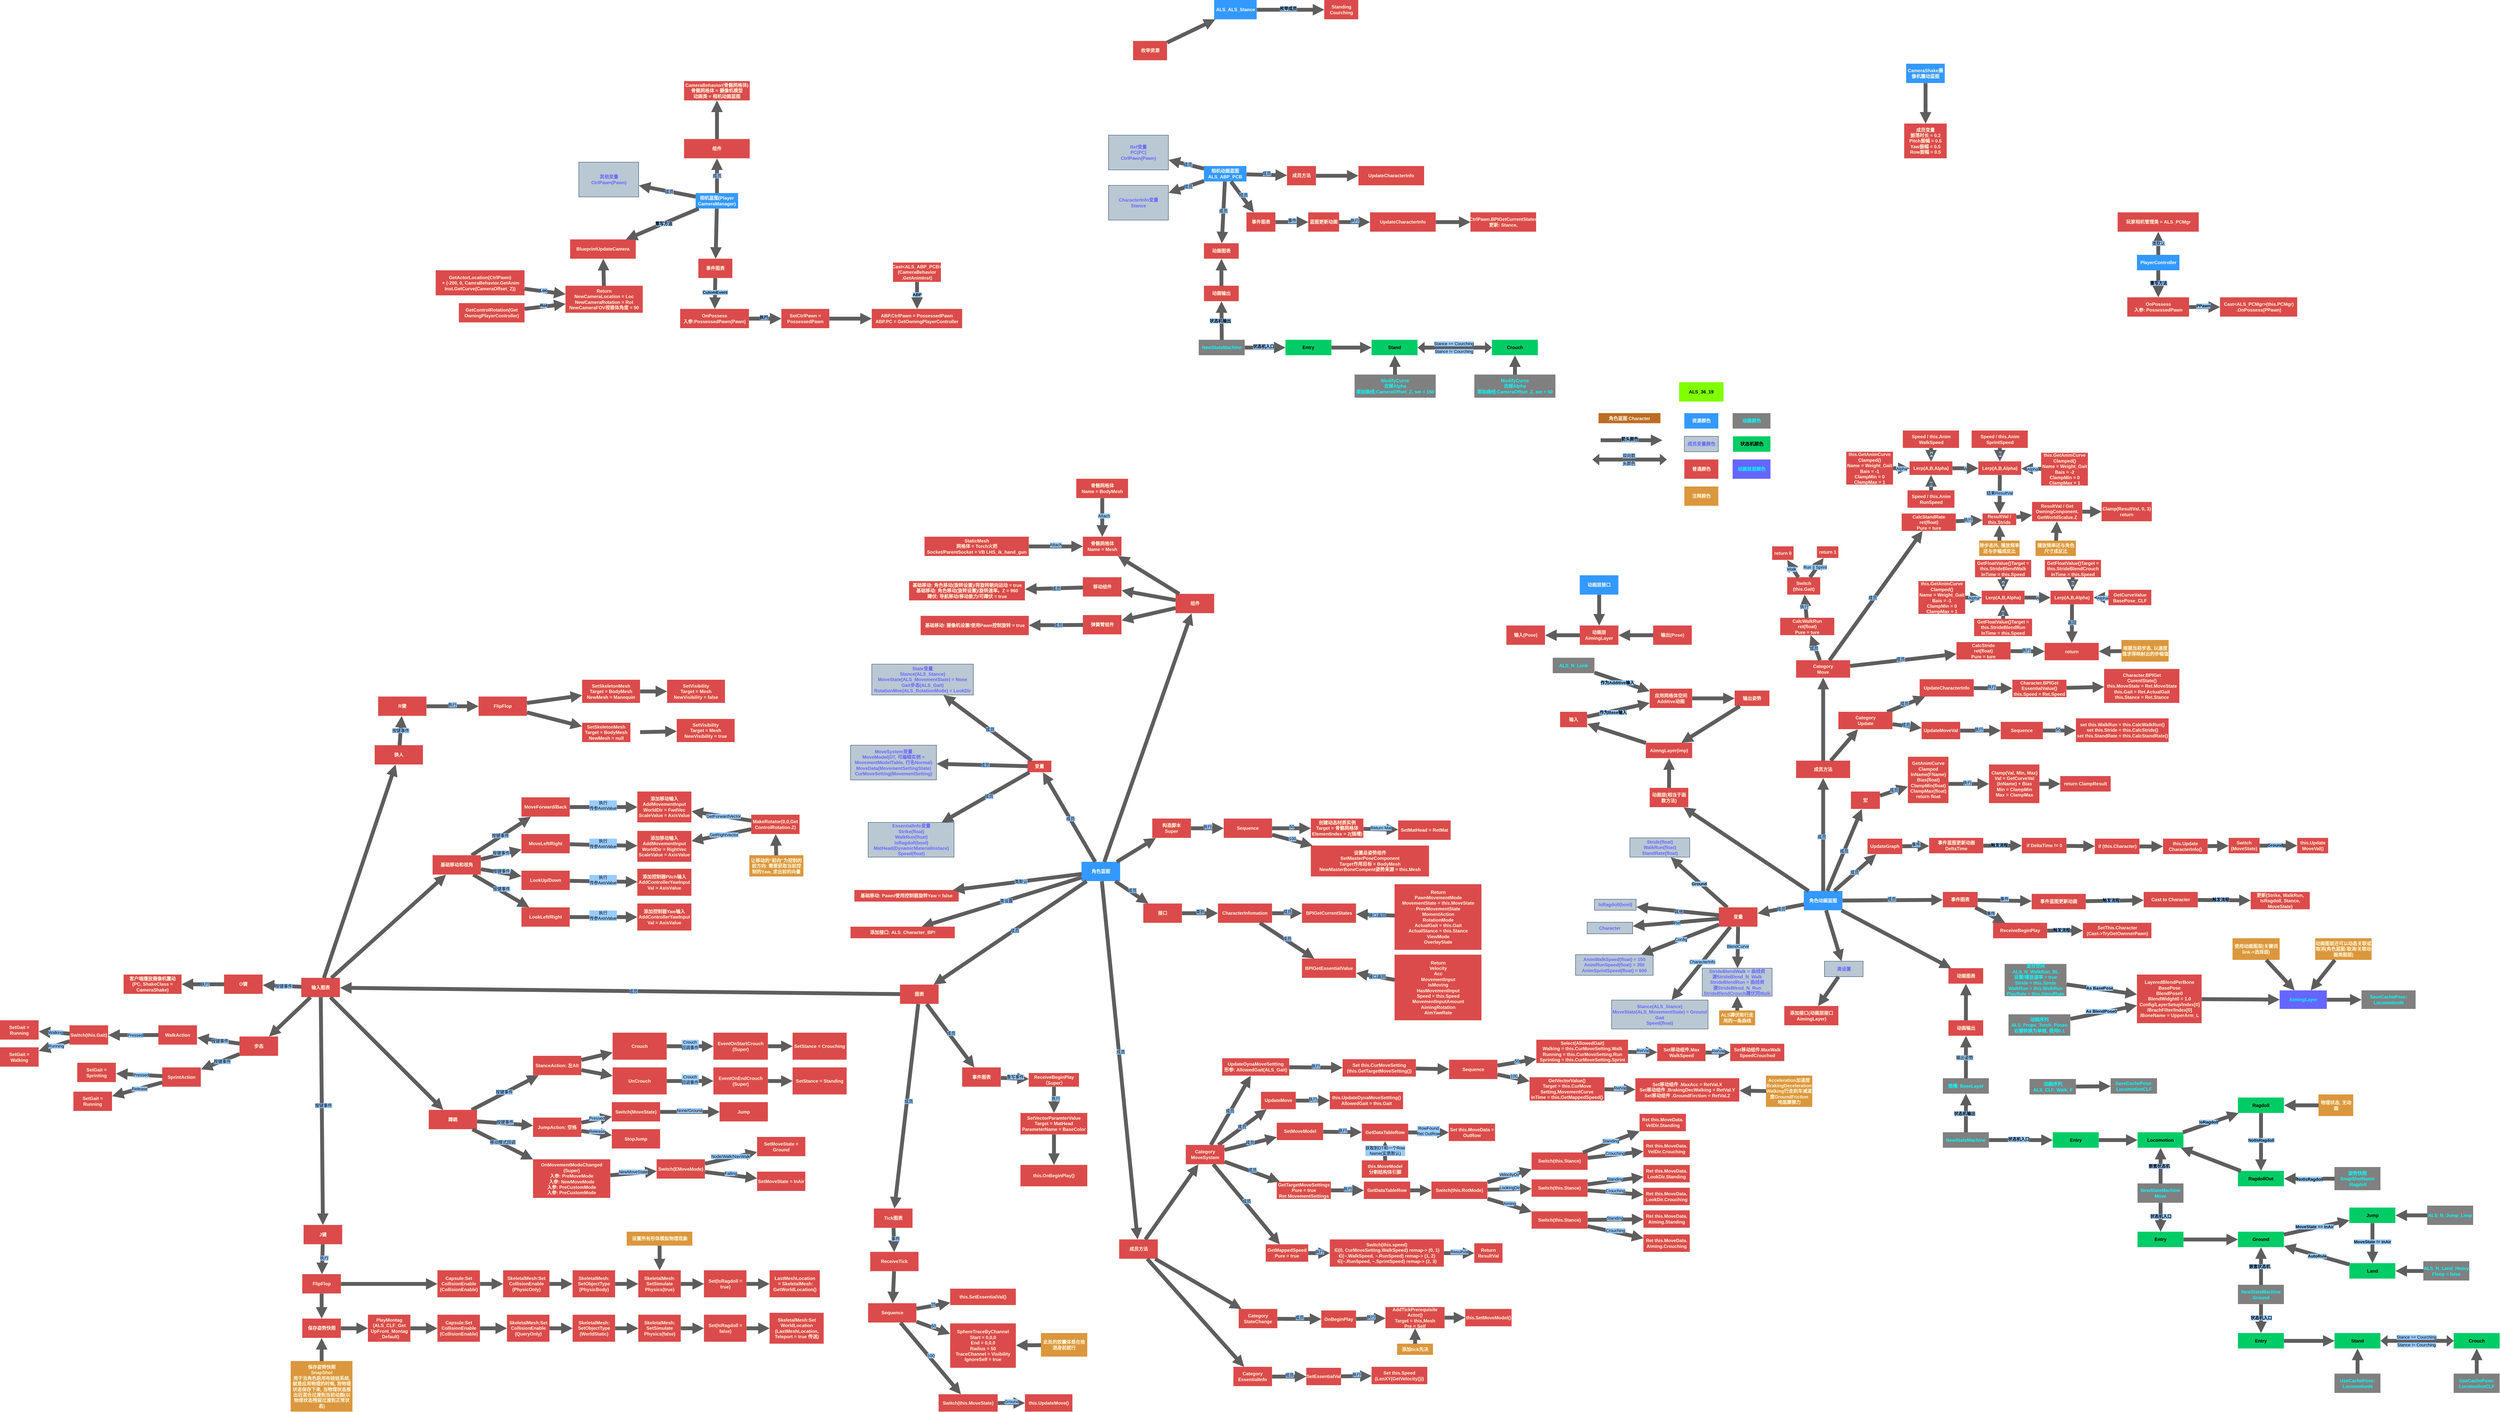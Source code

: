 <mxfile version="22.0.0" type="github">
  <diagram id="C5RBs43oDa-KdzZeNtuy" name="Page-1">
    <mxGraphModel dx="3778" dy="2641" grid="1" gridSize="10" guides="1" tooltips="1" connect="1" arrows="1" fold="1" page="1" pageScale="1" pageWidth="827" pageHeight="1169" background="none" math="0" shadow="0">
      <root>
        <mxCell id="WIyWlLk6GJQsqaUBKTNV-0" />
        <mxCell id="WIyWlLk6GJQsqaUBKTNV-1" parent="WIyWlLk6GJQsqaUBKTNV-0" />
        <mxCell id="zkfFHV4jXpPFQw0GAbJ--0" value="角色蓝图 Character" style="swimlane;fontStyle=1;align=center;verticalAlign=top;childLayout=stackLayout;horizontal=1;startSize=26;horizontalStack=0;resizeParent=1;resizeLast=0;collapsible=1;marginBottom=0;rounded=0;shadow=0;strokeWidth=1;labelBackgroundColor=none;fillColor=#BC6C25;strokeColor=#DDA15E;fontColor=#FEFAE0;swimlaneFillColor=#FFB366;" parent="WIyWlLk6GJQsqaUBKTNV-1" vertex="1" collapsed="1">
          <mxGeometry x="1388.75" y="-1060" width="160" height="26" as="geometry">
            <mxRectangle x="70" y="60" width="160" height="138" as="alternateBounds" />
          </mxGeometry>
        </mxCell>
        <mxCell id="zkfFHV4jXpPFQw0GAbJ--1" value="EventGraph" style="text;align=center;verticalAlign=top;spacingLeft=4;spacingRight=4;overflow=hidden;rotatable=0;points=[[0,0.5],[1,0.5]];portConstraint=eastwest;labelBackgroundColor=none;fontColor=#FEFAE0;rounded=0;labelBorderColor=none;" parent="zkfFHV4jXpPFQw0GAbJ--0" vertex="1">
          <mxGeometry y="26" width="160" height="26" as="geometry" />
        </mxCell>
        <mxCell id="zkfFHV4jXpPFQw0GAbJ--4" value="" style="line;html=1;strokeWidth=1;align=left;verticalAlign=middle;spacingTop=-1;spacingLeft=3;spacingRight=3;rotatable=0;labelPosition=right;points=[];portConstraint=eastwest;labelBackgroundColor=none;fillColor=#BC6C25;strokeColor=#DDA15E;fontColor=#FEFAE0;rounded=0;" parent="zkfFHV4jXpPFQw0GAbJ--0" vertex="1">
          <mxGeometry y="52" width="160" height="8" as="geometry" />
        </mxCell>
        <mxCell id="zkfFHV4jXpPFQw0GAbJ--5" value="其他变量" style="text;align=center;verticalAlign=top;spacingLeft=4;spacingRight=4;overflow=hidden;rotatable=0;points=[[0,0.5],[1,0.5]];portConstraint=eastwest;labelBackgroundColor=none;fontColor=#FEFAE0;rounded=0;" parent="zkfFHV4jXpPFQw0GAbJ--0" vertex="1">
          <mxGeometry y="60" width="160" height="26" as="geometry" />
        </mxCell>
        <mxCell id="bJ11BQRqr4eS5AZLD4-f-172" value="&lt;font style=&quot;&quot; color=&quot;#fefefe&quot;&gt;角色蓝图&lt;/font&gt;" style="whiteSpace=wrap;html=1;verticalAlign=middle;fillColor=#3399FF;strokeColor=none;fontColor=#FEFAE0;fontStyle=1;startSize=26;rounded=0;shadow=0;strokeWidth=1;labelBackgroundColor=none;swimlaneFillColor=#FFB366;gradientColor=none;" parent="WIyWlLk6GJQsqaUBKTNV-1" vertex="1">
          <mxGeometry x="50" y="102" width="100" height="50" as="geometry" />
        </mxCell>
        <mxCell id="InQoelLmfFUJZfNRCCsI-3" value="" style="rounded=0;orthogonalLoop=1;jettySize=auto;html=1;strokeColor=#DDA15E;fontColor=default;fillColor=#5E5E5E;labelBackgroundColor=none;shape=arrow;strokeWidth=0;" parent="WIyWlLk6GJQsqaUBKTNV-1" source="bJ11BQRqr4eS5AZLD4-f-172" target="JYPQvTjcsDXk_iEu1kTN-33" edge="1">
          <mxGeometry relative="1" as="geometry">
            <mxPoint x="50" y="114.76" as="sourcePoint" />
            <mxPoint x="170" y="114.76" as="targetPoint" />
          </mxGeometry>
        </mxCell>
        <mxCell id="InQoelLmfFUJZfNRCCsI-4" value="&lt;span style=&quot;font-weight: normal;&quot;&gt;成员&lt;/span&gt;" style="edgeLabel;html=1;align=center;verticalAlign=middle;resizable=0;points=[];fontColor=#000000;rounded=0;labelBackgroundColor=#99CCFF;fontStyle=1" parent="InQoelLmfFUJZfNRCCsI-3" vertex="1" connectable="0">
          <mxGeometry x="-0.044" y="2" relative="1" as="geometry">
            <mxPoint x="2" y="-2" as="offset" />
          </mxGeometry>
        </mxCell>
        <mxCell id="InQoelLmfFUJZfNRCCsI-5" value="&lt;font style=&quot;&quot; color=&quot;#fefefe&quot;&gt;资源颜色&lt;/font&gt;" style="whiteSpace=wrap;html=1;verticalAlign=middle;fillColor=#3399FF;strokeColor=none;fontColor=#FEFAE0;fontStyle=1;startSize=26;rounded=0;shadow=0;strokeWidth=1;labelBackgroundColor=none;swimlaneFillColor=#FFB366;gradientColor=none;" parent="WIyWlLk6GJQsqaUBKTNV-1" vertex="1">
          <mxGeometry x="1610.75" y="-1060" width="88" height="40" as="geometry" />
        </mxCell>
        <mxCell id="InQoelLmfFUJZfNRCCsI-8" value="&lt;font style=&quot;&quot; color=&quot;#6666ff&quot;&gt;成员变量颜色&lt;/font&gt;" style="whiteSpace=wrap;html=1;verticalAlign=middle;fontStyle=1;startSize=26;rounded=0;shadow=0;strokeWidth=1;labelBackgroundColor=none;swimlaneFillColor=#FFB366;fillColor=#bac8d3;strokeColor=#23445d;" parent="WIyWlLk6GJQsqaUBKTNV-1" vertex="1">
          <mxGeometry x="1610.75" y="-1000" width="88" height="40" as="geometry" />
        </mxCell>
        <mxCell id="InQoelLmfFUJZfNRCCsI-10" value="" style="rounded=0;orthogonalLoop=1;jettySize=auto;html=1;strokeColor=#DDA15E;fontColor=default;fillColor=#5E5E5E;labelBackgroundColor=none;shape=arrow;strokeWidth=0;" parent="WIyWlLk6GJQsqaUBKTNV-1" source="tBIIzhnrOeA-CQpatBJY-32" target="InQoelLmfFUJZfNRCCsI-12" edge="1">
          <mxGeometry relative="1" as="geometry">
            <mxPoint x="503.5" y="-707" as="sourcePoint" />
            <mxPoint x="373.5" y="-731.685" as="targetPoint" />
          </mxGeometry>
        </mxCell>
        <mxCell id="InQoelLmfFUJZfNRCCsI-12" value="移动组件" style="whiteSpace=wrap;html=1;verticalAlign=middle;fillColor=#DB4B4B;strokeColor=none;fontColor=#FEFAE0;fontStyle=1;startSize=26;rounded=0;shadow=0;strokeWidth=1;labelBackgroundColor=none;swimlaneFillColor=#FFB366;" parent="WIyWlLk6GJQsqaUBKTNV-1" vertex="1">
          <mxGeometry x="53.5" y="-635" width="100" height="50" as="geometry" />
        </mxCell>
        <mxCell id="InQoelLmfFUJZfNRCCsI-13" value="基础移动: Pawn/使用控制器旋转Yaw = false" style="whiteSpace=wrap;html=1;verticalAlign=middle;fillColor=#DB4B4B;strokeColor=none;fontColor=#FEFAE0;fontStyle=1;startSize=26;rounded=0;shadow=0;strokeWidth=1;labelBackgroundColor=none;swimlaneFillColor=#FFB366;" parent="WIyWlLk6GJQsqaUBKTNV-1" vertex="1">
          <mxGeometry x="-538" y="175" width="270" height="30" as="geometry" />
        </mxCell>
        <mxCell id="InQoelLmfFUJZfNRCCsI-14" value="" style="rounded=0;orthogonalLoop=1;jettySize=auto;html=1;strokeColor=#DDA15E;fontColor=default;fillColor=#5E5E5E;labelBackgroundColor=none;shape=arrow;strokeWidth=0;" parent="WIyWlLk6GJQsqaUBKTNV-1" source="bJ11BQRqr4eS5AZLD4-f-172" target="InQoelLmfFUJZfNRCCsI-13" edge="1">
          <mxGeometry relative="1" as="geometry">
            <mxPoint x="80" y="200" as="sourcePoint" />
            <mxPoint x="-150" y="129" as="targetPoint" />
          </mxGeometry>
        </mxCell>
        <mxCell id="InQoelLmfFUJZfNRCCsI-15" value="&lt;span style=&quot;font-weight: normal;&quot;&gt;类默认&lt;/span&gt;" style="edgeLabel;html=1;align=center;verticalAlign=middle;resizable=0;points=[];fontColor=#000000;rounded=0;labelBackgroundColor=#99CCFF;fontStyle=1" parent="InQoelLmfFUJZfNRCCsI-14" vertex="1" connectable="0">
          <mxGeometry x="-0.044" y="2" relative="1" as="geometry">
            <mxPoint x="2" y="-2" as="offset" />
          </mxGeometry>
        </mxCell>
        <mxCell id="InQoelLmfFUJZfNRCCsI-16" value="基础移动:&amp;nbsp;角色移动(旋转设置)/将旋转朝向运动 = true&lt;br&gt;基础移动:&amp;nbsp;角色移动(旋转设置)/旋转速率。Z = 960&lt;br&gt;蹲伏: 导航移动/移动能力/可蹲伏 = true" style="whiteSpace=wrap;html=1;verticalAlign=middle;fillColor=#DB4B4B;strokeColor=none;fontColor=#FEFAE0;fontStyle=1;startSize=26;rounded=0;shadow=0;strokeWidth=1;labelBackgroundColor=none;swimlaneFillColor=#FFB366;" parent="WIyWlLk6GJQsqaUBKTNV-1" vertex="1">
          <mxGeometry x="-396.5" y="-625" width="300" height="50" as="geometry" />
        </mxCell>
        <mxCell id="InQoelLmfFUJZfNRCCsI-17" value="" style="rounded=0;orthogonalLoop=1;jettySize=auto;html=1;strokeColor=#DDA15E;fontColor=default;fillColor=#5E5E5E;labelBackgroundColor=none;shape=arrow;strokeWidth=0;" parent="WIyWlLk6GJQsqaUBKTNV-1" source="InQoelLmfFUJZfNRCCsI-12" target="InQoelLmfFUJZfNRCCsI-16" edge="1">
          <mxGeometry relative="1" as="geometry">
            <mxPoint x="143.5" y="-514.5" as="sourcePoint" />
            <mxPoint x="-86.5" y="-585.5" as="targetPoint" />
          </mxGeometry>
        </mxCell>
        <mxCell id="InQoelLmfFUJZfNRCCsI-18" value="&lt;span style=&quot;font-weight: normal;&quot;&gt;成员&lt;/span&gt;" style="edgeLabel;html=1;align=center;verticalAlign=middle;resizable=0;points=[];fontColor=#000000;rounded=0;labelBackgroundColor=#99CCFF;fontStyle=1" parent="InQoelLmfFUJZfNRCCsI-17" vertex="1" connectable="0">
          <mxGeometry x="-0.044" y="2" relative="1" as="geometry">
            <mxPoint x="2" y="-2" as="offset" />
          </mxGeometry>
        </mxCell>
        <mxCell id="InQoelLmfFUJZfNRCCsI-19" value="弹簧臂组件" style="whiteSpace=wrap;html=1;verticalAlign=middle;fillColor=#DB4B4B;strokeColor=none;fontColor=#FEFAE0;fontStyle=1;startSize=26;rounded=0;shadow=0;strokeWidth=1;labelBackgroundColor=none;swimlaneFillColor=#FFB366;" parent="WIyWlLk6GJQsqaUBKTNV-1" vertex="1">
          <mxGeometry x="53.5" y="-537" width="100" height="50" as="geometry" />
        </mxCell>
        <mxCell id="InQoelLmfFUJZfNRCCsI-20" value="" style="rounded=0;orthogonalLoop=1;jettySize=auto;html=1;strokeColor=#DDA15E;fontColor=default;fillColor=#5E5E5E;labelBackgroundColor=none;shape=arrow;strokeWidth=0;" parent="WIyWlLk6GJQsqaUBKTNV-1" source="InQoelLmfFUJZfNRCCsI-19" target="InQoelLmfFUJZfNRCCsI-22" edge="1">
          <mxGeometry relative="1" as="geometry">
            <mxPoint x="153.5" y="-426.5" as="sourcePoint" />
            <mxPoint x="-86.5" y="-512" as="targetPoint" />
          </mxGeometry>
        </mxCell>
        <mxCell id="InQoelLmfFUJZfNRCCsI-21" value="&lt;span style=&quot;font-weight: normal;&quot;&gt;成员&lt;/span&gt;" style="edgeLabel;html=1;align=center;verticalAlign=middle;resizable=0;points=[];fontColor=#000000;rounded=0;labelBackgroundColor=#99CCFF;fontStyle=1" parent="InQoelLmfFUJZfNRCCsI-20" vertex="1" connectable="0">
          <mxGeometry x="-0.044" y="2" relative="1" as="geometry">
            <mxPoint x="2" y="-2" as="offset" />
          </mxGeometry>
        </mxCell>
        <mxCell id="InQoelLmfFUJZfNRCCsI-22" value="基础移动:&amp;nbsp;摄像机设置/使用Pawn控制旋转 = true" style="whiteSpace=wrap;html=1;verticalAlign=middle;fillColor=#DB4B4B;strokeColor=none;fontColor=#FEFAE0;fontStyle=1;startSize=26;rounded=0;shadow=0;strokeWidth=1;labelBackgroundColor=none;swimlaneFillColor=#FFB366;" parent="WIyWlLk6GJQsqaUBKTNV-1" vertex="1">
          <mxGeometry x="-366.5" y="-535" width="280" height="50" as="geometry" />
        </mxCell>
        <mxCell id="InQoelLmfFUJZfNRCCsI-23" value="" style="rounded=0;orthogonalLoop=1;jettySize=auto;html=1;strokeColor=#DDA15E;fontColor=default;fillColor=#5E5E5E;labelBackgroundColor=none;shape=arrow;strokeWidth=0;" parent="WIyWlLk6GJQsqaUBKTNV-1" source="tBIIzhnrOeA-CQpatBJY-32" target="InQoelLmfFUJZfNRCCsI-19" edge="1">
          <mxGeometry relative="1" as="geometry">
            <mxPoint x="563.5" y="-762" as="sourcePoint" />
            <mxPoint x="443.5" y="-712" as="targetPoint" />
          </mxGeometry>
        </mxCell>
        <mxCell id="InQoelLmfFUJZfNRCCsI-24" value="事件图表" style="whiteSpace=wrap;html=1;verticalAlign=middle;fillColor=#DB4B4B;strokeColor=none;fontColor=#FEFAE0;fontStyle=1;startSize=26;rounded=0;shadow=0;strokeWidth=1;labelBackgroundColor=none;swimlaneFillColor=#FFB366;" parent="WIyWlLk6GJQsqaUBKTNV-1" vertex="1">
          <mxGeometry x="-259" y="634.5" width="100" height="50" as="geometry" />
        </mxCell>
        <mxCell id="InQoelLmfFUJZfNRCCsI-25" value="" style="rounded=0;orthogonalLoop=1;jettySize=auto;html=1;strokeColor=#DDA15E;fontColor=default;fillColor=#5E5E5E;labelBackgroundColor=none;shape=arrow;strokeWidth=0;" parent="WIyWlLk6GJQsqaUBKTNV-1" source="bJ11BQRqr4eS5AZLD4-f-172" target="tBIIzhnrOeA-CQpatBJY-34" edge="1">
          <mxGeometry relative="1" as="geometry">
            <mxPoint x="290" y="340" as="sourcePoint" />
            <mxPoint x="-50" y="333" as="targetPoint" />
          </mxGeometry>
        </mxCell>
        <mxCell id="InQoelLmfFUJZfNRCCsI-26" value="&lt;span style=&quot;font-weight: normal;&quot;&gt;成员&lt;/span&gt;" style="edgeLabel;html=1;align=center;verticalAlign=middle;resizable=0;points=[];fontColor=#000000;rounded=0;labelBackgroundColor=#99CCFF;fontStyle=1" parent="InQoelLmfFUJZfNRCCsI-25" vertex="1" connectable="0">
          <mxGeometry x="-0.044" y="2" relative="1" as="geometry">
            <mxPoint x="2" y="-2" as="offset" />
          </mxGeometry>
        </mxCell>
        <mxCell id="InQoelLmfFUJZfNRCCsI-27" value="O键" style="whiteSpace=wrap;html=1;verticalAlign=middle;fillColor=#DB4B4B;strokeColor=none;fontColor=#FEFAE0;fontStyle=1;startSize=26;rounded=0;shadow=0;strokeWidth=1;labelBackgroundColor=none;swimlaneFillColor=#FFB366;" parent="WIyWlLk6GJQsqaUBKTNV-1" vertex="1">
          <mxGeometry x="-2170" y="394" width="100" height="50" as="geometry" />
        </mxCell>
        <mxCell id="InQoelLmfFUJZfNRCCsI-28" value="" style="rounded=0;orthogonalLoop=1;jettySize=auto;html=1;strokeColor=#DDA15E;fontColor=default;fillColor=#5E5E5E;labelBackgroundColor=none;shape=arrow;strokeWidth=0;" parent="WIyWlLk6GJQsqaUBKTNV-1" source="InQoelLmfFUJZfNRCCsI-186" target="InQoelLmfFUJZfNRCCsI-27" edge="1">
          <mxGeometry relative="1" as="geometry">
            <mxPoint x="-2330" y="227.5" as="sourcePoint" />
            <mxPoint x="-2235" y="384.5" as="targetPoint" />
          </mxGeometry>
        </mxCell>
        <mxCell id="InQoelLmfFUJZfNRCCsI-29" value="&lt;span style=&quot;font-weight: normal;&quot;&gt;按键事件&lt;/span&gt;" style="edgeLabel;html=1;align=center;verticalAlign=middle;resizable=0;points=[];fontColor=#000000;rounded=0;labelBackgroundColor=#99CCFF;fontStyle=1" parent="InQoelLmfFUJZfNRCCsI-28" vertex="1" connectable="0">
          <mxGeometry x="-0.044" y="2" relative="1" as="geometry">
            <mxPoint x="2" y="-2" as="offset" />
          </mxGeometry>
        </mxCell>
        <mxCell id="InQoelLmfFUJZfNRCCsI-30" value="普通颜色" style="whiteSpace=wrap;html=1;verticalAlign=middle;fillColor=#DB4B4B;strokeColor=none;fontColor=#FEFAE0;fontStyle=1;startSize=26;rounded=0;shadow=0;strokeWidth=1;labelBackgroundColor=none;swimlaneFillColor=#FFB366;" parent="WIyWlLk6GJQsqaUBKTNV-1" vertex="1">
          <mxGeometry x="1610.75" y="-940" width="88" height="50" as="geometry" />
        </mxCell>
        <mxCell id="InQoelLmfFUJZfNRCCsI-31" value="客户端播放摄像机震动&lt;br&gt;(PC, ShakeClass = CameraShake)" style="whiteSpace=wrap;html=1;verticalAlign=middle;fillColor=#DB4B4B;strokeColor=none;fontColor=#FEFAE0;fontStyle=1;startSize=26;rounded=0;shadow=0;strokeWidth=1;labelBackgroundColor=none;swimlaneFillColor=#FFB366;" parent="WIyWlLk6GJQsqaUBKTNV-1" vertex="1">
          <mxGeometry x="-2430" y="394" width="150" height="50" as="geometry" />
        </mxCell>
        <mxCell id="InQoelLmfFUJZfNRCCsI-32" value="" style="rounded=0;orthogonalLoop=1;jettySize=auto;html=1;strokeColor=#DDA15E;fontColor=default;fillColor=#5E5E5E;labelBackgroundColor=none;shape=arrow;strokeWidth=0;" parent="WIyWlLk6GJQsqaUBKTNV-1" source="InQoelLmfFUJZfNRCCsI-27" target="InQoelLmfFUJZfNRCCsI-31" edge="1">
          <mxGeometry relative="1" as="geometry">
            <mxPoint x="-2215" y="231.5" as="sourcePoint" />
            <mxPoint x="-2395" y="311.5" as="targetPoint" />
          </mxGeometry>
        </mxCell>
        <mxCell id="InQoelLmfFUJZfNRCCsI-33" value="&lt;span style=&quot;font-weight: normal;&quot;&gt;执行&lt;/span&gt;" style="edgeLabel;html=1;align=center;verticalAlign=middle;resizable=0;points=[];fontColor=#000000;rounded=0;labelBackgroundColor=#99CCFF;fontStyle=1" parent="InQoelLmfFUJZfNRCCsI-32" vertex="1" connectable="0">
          <mxGeometry x="-0.044" y="2" relative="1" as="geometry">
            <mxPoint x="2" y="-2" as="offset" />
          </mxGeometry>
        </mxCell>
        <mxCell id="InQoelLmfFUJZfNRCCsI-34" value="J键" style="whiteSpace=wrap;html=1;verticalAlign=middle;fillColor=#DB4B4B;strokeColor=none;fontColor=#FEFAE0;fontStyle=1;startSize=26;rounded=0;shadow=0;strokeWidth=1;labelBackgroundColor=none;swimlaneFillColor=#FFB366;" parent="WIyWlLk6GJQsqaUBKTNV-1" vertex="1">
          <mxGeometry x="-1964" y="1042.5" width="100" height="50" as="geometry" />
        </mxCell>
        <mxCell id="InQoelLmfFUJZfNRCCsI-36" value="" style="rounded=0;orthogonalLoop=1;jettySize=auto;html=1;strokeColor=#DDA15E;fontColor=default;fillColor=#5E5E5E;labelBackgroundColor=none;shape=arrow;strokeWidth=0;" parent="WIyWlLk6GJQsqaUBKTNV-1" source="InQoelLmfFUJZfNRCCsI-186" target="InQoelLmfFUJZfNRCCsI-34" edge="1">
          <mxGeometry relative="1" as="geometry">
            <mxPoint x="-1907.5" y="892.5" as="sourcePoint" />
            <mxPoint x="-2272.5" y="448.53" as="targetPoint" />
          </mxGeometry>
        </mxCell>
        <mxCell id="InQoelLmfFUJZfNRCCsI-37" value="&lt;span style=&quot;font-weight: normal;&quot;&gt;按键事件&lt;/span&gt;" style="edgeLabel;html=1;align=center;verticalAlign=middle;resizable=0;points=[];fontColor=#000000;rounded=0;labelBackgroundColor=#99CCFF;fontStyle=1" parent="InQoelLmfFUJZfNRCCsI-36" vertex="1" connectable="0">
          <mxGeometry x="-0.044" y="2" relative="1" as="geometry">
            <mxPoint x="2" y="-2" as="offset" />
          </mxGeometry>
        </mxCell>
        <mxCell id="InQoelLmfFUJZfNRCCsI-38" value="" style="rounded=0;orthogonalLoop=1;jettySize=auto;html=1;strokeColor=#DDA15E;fontColor=default;fillColor=#5E5E5E;labelBackgroundColor=none;shape=arrow;strokeWidth=0;" parent="WIyWlLk6GJQsqaUBKTNV-1" source="InQoelLmfFUJZfNRCCsI-34" target="InQoelLmfFUJZfNRCCsI-40" edge="1">
          <mxGeometry relative="1" as="geometry">
            <mxPoint x="-1737.5" y="800" as="sourcePoint" />
            <mxPoint x="-1737.5" y="1050" as="targetPoint" />
          </mxGeometry>
        </mxCell>
        <mxCell id="InQoelLmfFUJZfNRCCsI-39" value="&lt;span style=&quot;font-weight: normal;&quot;&gt;执行&lt;/span&gt;" style="edgeLabel;html=1;align=center;verticalAlign=middle;resizable=0;points=[];fontColor=#000000;rounded=0;labelBackgroundColor=#99CCFF;fontStyle=1" parent="InQoelLmfFUJZfNRCCsI-38" vertex="1" connectable="0">
          <mxGeometry x="-0.044" y="2" relative="1" as="geometry">
            <mxPoint x="2" y="-2" as="offset" />
          </mxGeometry>
        </mxCell>
        <mxCell id="InQoelLmfFUJZfNRCCsI-40" value="FlipFlop" style="whiteSpace=wrap;html=1;verticalAlign=middle;fillColor=#DB4B4B;strokeColor=none;fontColor=#FEFAE0;fontStyle=1;startSize=26;rounded=0;shadow=0;strokeWidth=1;labelBackgroundColor=none;swimlaneFillColor=#FFB366;" parent="WIyWlLk6GJQsqaUBKTNV-1" vertex="1">
          <mxGeometry x="-1967.5" y="1170" width="100" height="50" as="geometry" />
        </mxCell>
        <mxCell id="InQoelLmfFUJZfNRCCsI-42" value="保存姿势快照" style="whiteSpace=wrap;html=1;verticalAlign=middle;fillColor=#DB4B4B;strokeColor=none;fontColor=#FEFAE0;fontStyle=1;startSize=26;rounded=0;shadow=0;strokeWidth=1;labelBackgroundColor=none;swimlaneFillColor=#FFB366;" parent="WIyWlLk6GJQsqaUBKTNV-1" vertex="1">
          <mxGeometry x="-1967.5" y="1285" width="100" height="50" as="geometry" />
        </mxCell>
        <mxCell id="InQoelLmfFUJZfNRCCsI-43" value="" style="rounded=0;orthogonalLoop=1;jettySize=auto;html=1;strokeColor=#DDA15E;fontColor=default;fillColor=#5E5E5E;labelBackgroundColor=none;shape=arrow;strokeWidth=0;" parent="WIyWlLk6GJQsqaUBKTNV-1" source="InQoelLmfFUJZfNRCCsI-40" target="InQoelLmfFUJZfNRCCsI-42" edge="1">
          <mxGeometry relative="1" as="geometry">
            <mxPoint x="-2087.5" y="1135" as="sourcePoint" />
            <mxPoint x="-1987.5" y="1235" as="targetPoint" />
          </mxGeometry>
        </mxCell>
        <mxCell id="InQoelLmfFUJZfNRCCsI-46" value="保存姿势快照&lt;br/&gt;SnapShot&lt;br/&gt;用于当角色启用布娃娃系统, 就是应用物理的时候, 将物理状态保存下来, 当物理状态推出后混合过渡到当前动画(以物理状态残留过渡到正常状态)" style="whiteSpace=wrap;html=1;verticalAlign=middle;fillColor=#DB973D;strokeColor=none;fontColor=#FEFAE0;fontStyle=1;startSize=26;rounded=0;shadow=0;strokeWidth=1;labelBackgroundColor=none;swimlaneFillColor=#FFB366;" parent="WIyWlLk6GJQsqaUBKTNV-1" vertex="1">
          <mxGeometry x="-1997.5" y="1395" width="160" height="131" as="geometry" />
        </mxCell>
        <mxCell id="InQoelLmfFUJZfNRCCsI-47" value="注释颜色" style="whiteSpace=wrap;html=1;verticalAlign=middle;fillColor=#DB973D;strokeColor=none;fontColor=#FEFAE0;fontStyle=1;startSize=26;rounded=0;shadow=0;strokeWidth=1;labelBackgroundColor=none;swimlaneFillColor=#FFB366;" parent="WIyWlLk6GJQsqaUBKTNV-1" vertex="1">
          <mxGeometry x="1610.75" y="-870" width="88" height="50" as="geometry" />
        </mxCell>
        <mxCell id="InQoelLmfFUJZfNRCCsI-49" value="" style="rounded=0;orthogonalLoop=1;jettySize=auto;html=1;strokeColor=#DDA15E;fontColor=default;fillColor=#5E5E5E;labelBackgroundColor=none;shape=arrow;strokeWidth=0;" parent="WIyWlLk6GJQsqaUBKTNV-1" source="InQoelLmfFUJZfNRCCsI-46" target="InQoelLmfFUJZfNRCCsI-42" edge="1">
          <mxGeometry relative="1" as="geometry">
            <mxPoint x="-1907.5" y="1185" as="sourcePoint" />
            <mxPoint x="-1907.5" y="1295" as="targetPoint" />
          </mxGeometry>
        </mxCell>
        <mxCell id="InQoelLmfFUJZfNRCCsI-50" value="PlayMontag&lt;br&gt;(ALS_CLF_Get&lt;br&gt;UpFront_Montag&lt;br&gt;_Default)" style="whiteSpace=wrap;html=1;verticalAlign=middle;fillColor=#DB4B4B;strokeColor=none;fontColor=#FEFAE0;fontStyle=1;startSize=26;rounded=0;shadow=0;strokeWidth=1;labelBackgroundColor=none;swimlaneFillColor=#FFB366;align=center;" parent="WIyWlLk6GJQsqaUBKTNV-1" vertex="1">
          <mxGeometry x="-1797.5" y="1275" width="110" height="70" as="geometry" />
        </mxCell>
        <mxCell id="InQoelLmfFUJZfNRCCsI-51" value="" style="rounded=0;orthogonalLoop=1;jettySize=auto;html=1;strokeColor=#DDA15E;fontColor=default;fillColor=#5E5E5E;labelBackgroundColor=none;shape=arrow;strokeWidth=0;" parent="WIyWlLk6GJQsqaUBKTNV-1" source="InQoelLmfFUJZfNRCCsI-42" target="InQoelLmfFUJZfNRCCsI-50" edge="1">
          <mxGeometry relative="1" as="geometry">
            <mxPoint x="-1757.5" y="1405" as="sourcePoint" />
            <mxPoint x="-1757.5" y="1315" as="targetPoint" />
          </mxGeometry>
        </mxCell>
        <mxCell id="InQoelLmfFUJZfNRCCsI-52" value="Capsule:Set&lt;br&gt;CollisionEnable&lt;br&gt;(CollisionEnable)" style="whiteSpace=wrap;html=1;verticalAlign=middle;fillColor=#DB4B4B;strokeColor=none;fontColor=#FEFAE0;fontStyle=1;startSize=26;rounded=0;shadow=0;strokeWidth=1;labelBackgroundColor=none;swimlaneFillColor=#FFB366;align=center;" parent="WIyWlLk6GJQsqaUBKTNV-1" vertex="1">
          <mxGeometry x="-1617.5" y="1275" width="110" height="70" as="geometry" />
        </mxCell>
        <mxCell id="InQoelLmfFUJZfNRCCsI-53" value="" style="rounded=0;orthogonalLoop=1;jettySize=auto;html=1;strokeColor=#DDA15E;fontColor=default;fillColor=#5E5E5E;labelBackgroundColor=none;shape=arrow;strokeWidth=0;" parent="WIyWlLk6GJQsqaUBKTNV-1" source="InQoelLmfFUJZfNRCCsI-50" target="InQoelLmfFUJZfNRCCsI-52" edge="1">
          <mxGeometry relative="1" as="geometry">
            <mxPoint x="-1627.5" y="1310" as="sourcePoint" />
            <mxPoint x="-1527.5" y="1315" as="targetPoint" />
          </mxGeometry>
        </mxCell>
        <mxCell id="InQoelLmfFUJZfNRCCsI-54" value="Capsule:Set&lt;br&gt;CollisionEnable&lt;br&gt;(CollisionEnable)" style="whiteSpace=wrap;html=1;verticalAlign=middle;fillColor=#DB4B4B;strokeColor=none;fontColor=#FEFAE0;fontStyle=1;startSize=26;rounded=0;shadow=0;strokeWidth=1;labelBackgroundColor=none;swimlaneFillColor=#FFB366;align=center;" parent="WIyWlLk6GJQsqaUBKTNV-1" vertex="1">
          <mxGeometry x="-1617.5" y="1160" width="110" height="70" as="geometry" />
        </mxCell>
        <mxCell id="InQoelLmfFUJZfNRCCsI-55" value="" style="rounded=0;orthogonalLoop=1;jettySize=auto;html=1;strokeColor=#DDA15E;fontColor=default;fillColor=#5E5E5E;labelBackgroundColor=none;shape=arrow;strokeWidth=0;" parent="WIyWlLk6GJQsqaUBKTNV-1" source="InQoelLmfFUJZfNRCCsI-40" target="InQoelLmfFUJZfNRCCsI-54" edge="1">
          <mxGeometry relative="1" as="geometry">
            <mxPoint x="-1827.5" y="1180.0" as="sourcePoint" />
            <mxPoint x="-1601.5" y="1196.26" as="targetPoint" />
          </mxGeometry>
        </mxCell>
        <mxCell id="InQoelLmfFUJZfNRCCsI-56" value="SkeletalMesh:&lt;br&gt;SetObjectType&lt;br&gt;(PhysicBody)" style="whiteSpace=wrap;html=1;verticalAlign=middle;fillColor=#DB4B4B;strokeColor=none;fontColor=#FEFAE0;fontStyle=1;startSize=26;rounded=0;shadow=0;strokeWidth=1;labelBackgroundColor=none;swimlaneFillColor=#FFB366;align=center;" parent="WIyWlLk6GJQsqaUBKTNV-1" vertex="1">
          <mxGeometry x="-1267.5" y="1160" width="110" height="70" as="geometry" />
        </mxCell>
        <mxCell id="InQoelLmfFUJZfNRCCsI-58" value="" style="rounded=0;orthogonalLoop=1;jettySize=auto;html=1;strokeColor=#DDA15E;fontColor=default;fillColor=#5E5E5E;labelBackgroundColor=none;shape=arrow;strokeWidth=0;" parent="WIyWlLk6GJQsqaUBKTNV-1" source="InQoelLmfFUJZfNRCCsI-60" target="InQoelLmfFUJZfNRCCsI-56" edge="1">
          <mxGeometry relative="1" as="geometry">
            <mxPoint x="-1327.5" y="1195" as="sourcePoint" />
            <mxPoint x="-1287.5" y="1255" as="targetPoint" />
          </mxGeometry>
        </mxCell>
        <mxCell id="InQoelLmfFUJZfNRCCsI-59" value="" style="rounded=0;orthogonalLoop=1;jettySize=auto;html=1;strokeColor=#DDA15E;fontColor=default;fillColor=#5E5E5E;labelBackgroundColor=none;shape=arrow;strokeWidth=0;" parent="WIyWlLk6GJQsqaUBKTNV-1" source="InQoelLmfFUJZfNRCCsI-54" target="InQoelLmfFUJZfNRCCsI-60" edge="1">
          <mxGeometry relative="1" as="geometry">
            <mxPoint x="-1507.5" y="1195" as="sourcePoint" />
            <mxPoint x="-1467.5" y="1255" as="targetPoint" />
          </mxGeometry>
        </mxCell>
        <mxCell id="InQoelLmfFUJZfNRCCsI-60" value="SkeletalMesh:Set&lt;br&gt;CollisionEnable&lt;br&gt;(PhysicOnly)" style="whiteSpace=wrap;html=1;verticalAlign=middle;fillColor=#DB4B4B;strokeColor=none;fontColor=#FEFAE0;fontStyle=1;startSize=26;rounded=0;shadow=0;strokeWidth=1;labelBackgroundColor=none;swimlaneFillColor=#FFB366;align=center;" parent="WIyWlLk6GJQsqaUBKTNV-1" vertex="1">
          <mxGeometry x="-1447.5" y="1160" width="120" height="70" as="geometry" />
        </mxCell>
        <mxCell id="InQoelLmfFUJZfNRCCsI-61" value="SkeletalMesh:Set&lt;br&gt;CollisionEnable&lt;br&gt;(QueryOnly)" style="whiteSpace=wrap;html=1;verticalAlign=middle;fillColor=#DB4B4B;strokeColor=none;fontColor=#FEFAE0;fontStyle=1;startSize=26;rounded=0;shadow=0;strokeWidth=1;labelBackgroundColor=none;swimlaneFillColor=#FFB366;align=center;" parent="WIyWlLk6GJQsqaUBKTNV-1" vertex="1">
          <mxGeometry x="-1437.5" y="1275" width="110" height="70" as="geometry" />
        </mxCell>
        <mxCell id="InQoelLmfFUJZfNRCCsI-62" value="" style="rounded=0;orthogonalLoop=1;jettySize=auto;html=1;strokeColor=#DDA15E;fontColor=default;fillColor=#5E5E5E;labelBackgroundColor=none;shape=arrow;strokeWidth=0;" parent="WIyWlLk6GJQsqaUBKTNV-1" source="InQoelLmfFUJZfNRCCsI-52" target="InQoelLmfFUJZfNRCCsI-61" edge="1">
          <mxGeometry relative="1" as="geometry">
            <mxPoint x="-1472.5" y="1300" as="sourcePoint" />
            <mxPoint x="-1432.5" y="1360" as="targetPoint" />
          </mxGeometry>
        </mxCell>
        <mxCell id="InQoelLmfFUJZfNRCCsI-63" value="SkeletalMesh:&lt;br&gt;SetObjectType&lt;br&gt;(WorldStatic)" style="whiteSpace=wrap;html=1;verticalAlign=middle;fillColor=#DB4B4B;strokeColor=none;fontColor=#FEFAE0;fontStyle=1;startSize=26;rounded=0;shadow=0;strokeWidth=1;labelBackgroundColor=none;swimlaneFillColor=#FFB366;align=center;" parent="WIyWlLk6GJQsqaUBKTNV-1" vertex="1">
          <mxGeometry x="-1267.5" y="1275" width="110" height="70" as="geometry" />
        </mxCell>
        <mxCell id="InQoelLmfFUJZfNRCCsI-64" value="" style="rounded=0;orthogonalLoop=1;jettySize=auto;html=1;strokeColor=#DDA15E;fontColor=default;fillColor=#5E5E5E;labelBackgroundColor=none;shape=arrow;strokeWidth=0;" parent="WIyWlLk6GJQsqaUBKTNV-1" source="InQoelLmfFUJZfNRCCsI-61" target="InQoelLmfFUJZfNRCCsI-63" edge="1">
          <mxGeometry relative="1" as="geometry">
            <mxPoint x="-1332.5" y="1310" as="sourcePoint" />
            <mxPoint x="-1292.5" y="1370" as="targetPoint" />
          </mxGeometry>
        </mxCell>
        <mxCell id="InQoelLmfFUJZfNRCCsI-65" value="SkeletalMesh:&lt;br&gt;SetSimulate&lt;br&gt;Physics(true)" style="whiteSpace=wrap;html=1;verticalAlign=middle;fillColor=#DB4B4B;strokeColor=none;fontColor=#FEFAE0;fontStyle=1;startSize=26;rounded=0;shadow=0;strokeWidth=1;labelBackgroundColor=none;swimlaneFillColor=#FFB366;align=center;" parent="WIyWlLk6GJQsqaUBKTNV-1" vertex="1">
          <mxGeometry x="-1097.5" y="1160" width="110" height="70" as="geometry" />
        </mxCell>
        <mxCell id="InQoelLmfFUJZfNRCCsI-66" value="" style="rounded=0;orthogonalLoop=1;jettySize=auto;html=1;strokeColor=#DDA15E;fontColor=default;fillColor=#5E5E5E;labelBackgroundColor=none;shape=arrow;strokeWidth=0;" parent="WIyWlLk6GJQsqaUBKTNV-1" source="InQoelLmfFUJZfNRCCsI-56" target="InQoelLmfFUJZfNRCCsI-65" edge="1">
          <mxGeometry relative="1" as="geometry">
            <mxPoint x="-1157.5" y="1195" as="sourcePoint" />
            <mxPoint x="-1117.5" y="1255" as="targetPoint" />
          </mxGeometry>
        </mxCell>
        <mxCell id="InQoelLmfFUJZfNRCCsI-67" value="SkeletalMesh:&lt;br&gt;SetSimulate&lt;br&gt;Physics(false)" style="whiteSpace=wrap;html=1;verticalAlign=middle;fillColor=#DB4B4B;strokeColor=none;fontColor=#FEFAE0;fontStyle=1;startSize=26;rounded=0;shadow=0;strokeWidth=1;labelBackgroundColor=none;swimlaneFillColor=#FFB366;align=center;" parent="WIyWlLk6GJQsqaUBKTNV-1" vertex="1">
          <mxGeometry x="-1097.5" y="1275" width="110" height="70" as="geometry" />
        </mxCell>
        <mxCell id="InQoelLmfFUJZfNRCCsI-68" value="" style="rounded=0;orthogonalLoop=1;jettySize=auto;html=1;strokeColor=#DDA15E;fontColor=default;fillColor=#5E5E5E;labelBackgroundColor=none;shape=arrow;strokeWidth=0;" parent="WIyWlLk6GJQsqaUBKTNV-1" source="InQoelLmfFUJZfNRCCsI-63" target="InQoelLmfFUJZfNRCCsI-67" edge="1">
          <mxGeometry relative="1" as="geometry">
            <mxPoint x="-1162.5" y="1310" as="sourcePoint" />
            <mxPoint x="-1122.5" y="1370" as="targetPoint" />
          </mxGeometry>
        </mxCell>
        <mxCell id="InQoelLmfFUJZfNRCCsI-69" value="Set(IsRagdoll = true)" style="whiteSpace=wrap;html=1;verticalAlign=middle;fillColor=#DB4B4B;strokeColor=none;fontColor=#FEFAE0;fontStyle=1;startSize=26;rounded=0;shadow=0;strokeWidth=1;labelBackgroundColor=none;swimlaneFillColor=#FFB366;align=center;" parent="WIyWlLk6GJQsqaUBKTNV-1" vertex="1">
          <mxGeometry x="-927.5" y="1160" width="110" height="70" as="geometry" />
        </mxCell>
        <mxCell id="InQoelLmfFUJZfNRCCsI-70" value="" style="rounded=0;orthogonalLoop=1;jettySize=auto;html=1;strokeColor=#DDA15E;fontColor=default;fillColor=#5E5E5E;labelBackgroundColor=none;shape=arrow;strokeWidth=0;" parent="WIyWlLk6GJQsqaUBKTNV-1" source="InQoelLmfFUJZfNRCCsI-65" target="InQoelLmfFUJZfNRCCsI-69" edge="1">
          <mxGeometry relative="1" as="geometry">
            <mxPoint x="-987.5" y="1195" as="sourcePoint" />
            <mxPoint x="-947.5" y="1255" as="targetPoint" />
          </mxGeometry>
        </mxCell>
        <mxCell id="InQoelLmfFUJZfNRCCsI-71" value="Set(IsRagdoll = false)" style="whiteSpace=wrap;html=1;verticalAlign=middle;fillColor=#DB4B4B;strokeColor=none;fontColor=#FEFAE0;fontStyle=1;startSize=26;rounded=0;shadow=0;strokeWidth=1;labelBackgroundColor=none;swimlaneFillColor=#FFB366;align=center;" parent="WIyWlLk6GJQsqaUBKTNV-1" vertex="1">
          <mxGeometry x="-927.5" y="1275" width="110" height="70" as="geometry" />
        </mxCell>
        <mxCell id="InQoelLmfFUJZfNRCCsI-72" value="" style="rounded=0;orthogonalLoop=1;jettySize=auto;html=1;strokeColor=#DDA15E;fontColor=default;fillColor=#5E5E5E;labelBackgroundColor=none;shape=arrow;strokeWidth=0;" parent="WIyWlLk6GJQsqaUBKTNV-1" source="InQoelLmfFUJZfNRCCsI-67" target="InQoelLmfFUJZfNRCCsI-71" edge="1">
          <mxGeometry relative="1" as="geometry">
            <mxPoint x="-992.5" y="1310" as="sourcePoint" />
            <mxPoint x="-952.5" y="1370" as="targetPoint" />
          </mxGeometry>
        </mxCell>
        <mxCell id="InQoelLmfFUJZfNRCCsI-73" value="LastMeshLocation&lt;br&gt;&amp;nbsp;= SkeletalMesh:&lt;br&gt;GetWorldLocation()" style="whiteSpace=wrap;html=1;verticalAlign=middle;fillColor=#DB4B4B;strokeColor=none;fontColor=#FEFAE0;fontStyle=1;startSize=26;rounded=0;shadow=0;strokeWidth=1;labelBackgroundColor=none;swimlaneFillColor=#FFB366;align=center;" parent="WIyWlLk6GJQsqaUBKTNV-1" vertex="1">
          <mxGeometry x="-757.5" y="1160" width="130" height="70" as="geometry" />
        </mxCell>
        <mxCell id="InQoelLmfFUJZfNRCCsI-74" value="" style="rounded=0;orthogonalLoop=1;jettySize=auto;html=1;strokeColor=#DDA15E;fontColor=default;fillColor=#5E5E5E;labelBackgroundColor=none;shape=arrow;strokeWidth=0;" parent="WIyWlLk6GJQsqaUBKTNV-1" source="InQoelLmfFUJZfNRCCsI-69" target="InQoelLmfFUJZfNRCCsI-73" edge="1">
          <mxGeometry relative="1" as="geometry">
            <mxPoint x="-817.5" y="1195" as="sourcePoint" />
            <mxPoint x="-777.5" y="1255" as="targetPoint" />
          </mxGeometry>
        </mxCell>
        <mxCell id="InQoelLmfFUJZfNRCCsI-75" value="SkeletalMesh:Set&lt;br&gt;WorldLocation&lt;br&gt;(LastMeshLocation, Teleport = true 传送)" style="whiteSpace=wrap;html=1;verticalAlign=middle;fillColor=#DB4B4B;strokeColor=none;fontColor=#FEFAE0;fontStyle=1;startSize=26;rounded=0;shadow=0;strokeWidth=1;labelBackgroundColor=none;swimlaneFillColor=#FFB366;align=center;" parent="WIyWlLk6GJQsqaUBKTNV-1" vertex="1">
          <mxGeometry x="-757.5" y="1270" width="140" height="80" as="geometry" />
        </mxCell>
        <mxCell id="InQoelLmfFUJZfNRCCsI-76" value="" style="rounded=0;orthogonalLoop=1;jettySize=auto;html=1;strokeColor=#DDA15E;fontColor=default;fillColor=#5E5E5E;labelBackgroundColor=none;shape=arrow;strokeWidth=0;" parent="WIyWlLk6GJQsqaUBKTNV-1" source="InQoelLmfFUJZfNRCCsI-71" target="InQoelLmfFUJZfNRCCsI-75" edge="1">
          <mxGeometry relative="1" as="geometry">
            <mxPoint x="-822.5" y="1310" as="sourcePoint" />
            <mxPoint x="-782.5" y="1370" as="targetPoint" />
          </mxGeometry>
        </mxCell>
        <mxCell id="InQoelLmfFUJZfNRCCsI-77" value="设置所有形体模拟物理现象" style="whiteSpace=wrap;html=1;verticalAlign=middle;fillColor=#DB973D;strokeColor=none;fontColor=#FEFAE0;fontStyle=1;startSize=26;rounded=0;shadow=0;strokeWidth=1;labelBackgroundColor=none;swimlaneFillColor=#FFB366;" parent="WIyWlLk6GJQsqaUBKTNV-1" vertex="1">
          <mxGeometry x="-1127.5" y="1060" width="170" height="36" as="geometry" />
        </mxCell>
        <mxCell id="InQoelLmfFUJZfNRCCsI-78" value="" style="rounded=0;orthogonalLoop=1;jettySize=auto;html=1;strokeColor=#DDA15E;fontColor=default;fillColor=#5E5E5E;labelBackgroundColor=none;shape=arrow;strokeWidth=0;" parent="WIyWlLk6GJQsqaUBKTNV-1" source="InQoelLmfFUJZfNRCCsI-77" target="InQoelLmfFUJZfNRCCsI-65" edge="1">
          <mxGeometry relative="1" as="geometry">
            <mxPoint x="-1012.5" y="1115" as="sourcePoint" />
            <mxPoint x="-952.5" y="1115" as="targetPoint" />
          </mxGeometry>
        </mxCell>
        <mxCell id="InQoelLmfFUJZfNRCCsI-79" value="CameraShake摄像机震动蓝图" style="whiteSpace=wrap;html=1;verticalAlign=middle;fillColor=#3399FF;strokeColor=none;fontColor=#FEFAE0;fontStyle=1;startSize=26;rounded=0;shadow=0;strokeWidth=1;labelBackgroundColor=none;swimlaneFillColor=#FFB366;gradientColor=none;" parent="WIyWlLk6GJQsqaUBKTNV-1" vertex="1">
          <mxGeometry x="2185" y="-1965" width="100" height="50" as="geometry" />
        </mxCell>
        <mxCell id="InQoelLmfFUJZfNRCCsI-80" value="成员变量&lt;br/&gt;振荡时长 = 0.2&lt;br/&gt;Pitch振幅 = 0.5&lt;br/&gt;Yaw振幅 = 0.5&lt;br/&gt;Row振幅 = 0.5" style="whiteSpace=wrap;html=1;verticalAlign=middle;fillColor=#DB4B4B;strokeColor=none;fontColor=#FEFAE0;fontStyle=1;startSize=26;rounded=0;shadow=0;strokeWidth=1;labelBackgroundColor=none;swimlaneFillColor=#FFB366;" parent="WIyWlLk6GJQsqaUBKTNV-1" vertex="1">
          <mxGeometry x="2180" y="-1810" width="110" height="90" as="geometry" />
        </mxCell>
        <mxCell id="InQoelLmfFUJZfNRCCsI-81" value="" style="rounded=0;orthogonalLoop=1;jettySize=auto;html=1;strokeColor=#DDA15E;fontColor=default;fillColor=#5E5E5E;labelBackgroundColor=none;shape=arrow;strokeWidth=0;" parent="WIyWlLk6GJQsqaUBKTNV-1" source="InQoelLmfFUJZfNRCCsI-79" target="InQoelLmfFUJZfNRCCsI-80" edge="1">
          <mxGeometry relative="1" as="geometry">
            <mxPoint x="2390.5" y="-1915" as="sourcePoint" />
            <mxPoint x="2379.5" y="-1769" as="targetPoint" />
          </mxGeometry>
        </mxCell>
        <mxCell id="InQoelLmfFUJZfNRCCsI-83" value="动画层接口" style="whiteSpace=wrap;html=1;verticalAlign=middle;fillColor=#3399FF;strokeColor=none;fontColor=#FEFAE0;fontStyle=1;startSize=26;rounded=0;shadow=0;strokeWidth=1;labelBackgroundColor=none;swimlaneFillColor=#FFB366;gradientColor=none;" parent="WIyWlLk6GJQsqaUBKTNV-1" vertex="1">
          <mxGeometry x="1340" y="-640" width="100" height="50" as="geometry" />
        </mxCell>
        <mxCell id="InQoelLmfFUJZfNRCCsI-84" value="动画层AimingLayer" style="whiteSpace=wrap;html=1;verticalAlign=middle;fillColor=#DB4B4B;strokeColor=none;fontColor=#FEFAE0;fontStyle=1;startSize=26;rounded=0;shadow=0;strokeWidth=1;labelBackgroundColor=none;swimlaneFillColor=#FFB366;" parent="WIyWlLk6GJQsqaUBKTNV-1" vertex="1">
          <mxGeometry x="1340" y="-510" width="100" height="50" as="geometry" />
        </mxCell>
        <mxCell id="InQoelLmfFUJZfNRCCsI-85" value="" style="rounded=0;orthogonalLoop=1;jettySize=auto;html=1;strokeColor=#DDA15E;fontColor=default;fillColor=#5E5E5E;labelBackgroundColor=none;shape=arrow;strokeWidth=0;" parent="WIyWlLk6GJQsqaUBKTNV-1" source="InQoelLmfFUJZfNRCCsI-83" target="InQoelLmfFUJZfNRCCsI-84" edge="1">
          <mxGeometry relative="1" as="geometry">
            <mxPoint x="1320" y="-559" as="sourcePoint" />
            <mxPoint x="1090" y="-630" as="targetPoint" />
          </mxGeometry>
        </mxCell>
        <mxCell id="InQoelLmfFUJZfNRCCsI-87" value="输入(Pose)" style="whiteSpace=wrap;html=1;verticalAlign=middle;fillColor=#DB4B4B;strokeColor=none;fontColor=#FEFAE0;fontStyle=1;startSize=26;rounded=0;shadow=0;strokeWidth=1;labelBackgroundColor=none;swimlaneFillColor=#FFB366;" parent="WIyWlLk6GJQsqaUBKTNV-1" vertex="1">
          <mxGeometry x="1150" y="-510" width="100" height="50" as="geometry" />
        </mxCell>
        <mxCell id="InQoelLmfFUJZfNRCCsI-88" value="" style="rounded=0;orthogonalLoop=1;jettySize=auto;html=1;strokeColor=#DDA15E;fontColor=default;fillColor=#5E5E5E;labelBackgroundColor=none;shape=arrow;strokeWidth=0;" parent="WIyWlLk6GJQsqaUBKTNV-1" source="InQoelLmfFUJZfNRCCsI-84" target="InQoelLmfFUJZfNRCCsI-87" edge="1">
          <mxGeometry relative="1" as="geometry">
            <mxPoint x="1400" y="-580" as="sourcePoint" />
            <mxPoint x="1400" y="-500" as="targetPoint" />
          </mxGeometry>
        </mxCell>
        <mxCell id="InQoelLmfFUJZfNRCCsI-89" value="输出(Pose)" style="whiteSpace=wrap;html=1;verticalAlign=middle;fillColor=#DB4B4B;strokeColor=none;fontColor=#FEFAE0;fontStyle=1;startSize=26;rounded=0;shadow=0;strokeWidth=1;labelBackgroundColor=none;swimlaneFillColor=#FFB366;" parent="WIyWlLk6GJQsqaUBKTNV-1" vertex="1">
          <mxGeometry x="1530" y="-510" width="100" height="50" as="geometry" />
        </mxCell>
        <mxCell id="InQoelLmfFUJZfNRCCsI-90" value="" style="rounded=0;orthogonalLoop=1;jettySize=auto;html=1;strokeColor=#DDA15E;fontColor=default;fillColor=#5E5E5E;labelBackgroundColor=none;shape=arrow;strokeWidth=0;" parent="WIyWlLk6GJQsqaUBKTNV-1" source="InQoelLmfFUJZfNRCCsI-89" target="InQoelLmfFUJZfNRCCsI-84" edge="1">
          <mxGeometry relative="1" as="geometry">
            <mxPoint x="1600" y="-500" as="sourcePoint" />
            <mxPoint x="1480" y="-500" as="targetPoint" />
          </mxGeometry>
        </mxCell>
        <mxCell id="InQoelLmfFUJZfNRCCsI-91" value="&lt;font style=&quot;&quot; color=&quot;#fefefe&quot;&gt;角色动画蓝图&lt;/font&gt;" style="whiteSpace=wrap;html=1;verticalAlign=middle;fillColor=#3399FF;strokeColor=none;fontColor=#FEFAE0;fontStyle=1;startSize=26;rounded=0;shadow=0;strokeWidth=1;labelBackgroundColor=none;swimlaneFillColor=#FFB366;gradientColor=none;" parent="WIyWlLk6GJQsqaUBKTNV-1" vertex="1">
          <mxGeometry x="1920" y="177.5" width="100" height="50" as="geometry" />
        </mxCell>
        <mxCell id="InQoelLmfFUJZfNRCCsI-92" value="动画层(相当于函数方法)" style="whiteSpace=wrap;html=1;verticalAlign=middle;fillColor=#DB4B4B;strokeColor=none;fontColor=#FEFAE0;fontStyle=1;startSize=26;rounded=0;shadow=0;strokeWidth=1;labelBackgroundColor=none;swimlaneFillColor=#FFB366;" parent="WIyWlLk6GJQsqaUBKTNV-1" vertex="1">
          <mxGeometry x="1521" y="-89.5" width="100" height="50" as="geometry" />
        </mxCell>
        <mxCell id="InQoelLmfFUJZfNRCCsI-93" value="" style="rounded=0;orthogonalLoop=1;jettySize=auto;html=1;strokeColor=#DDA15E;fontColor=default;fillColor=#5E5E5E;labelBackgroundColor=none;shape=arrow;strokeWidth=0;" parent="WIyWlLk6GJQsqaUBKTNV-1" source="InQoelLmfFUJZfNRCCsI-91" target="InQoelLmfFUJZfNRCCsI-92" edge="1">
          <mxGeometry relative="1" as="geometry">
            <mxPoint x="910" y="194.29" as="sourcePoint" />
            <mxPoint x="820" y="194.29" as="targetPoint" />
          </mxGeometry>
        </mxCell>
        <mxCell id="InQoelLmfFUJZfNRCCsI-95" value="" style="rounded=0;orthogonalLoop=1;jettySize=auto;html=1;strokeColor=#DDA15E;fontColor=default;fillColor=#5E5E5E;labelBackgroundColor=none;shape=arrow;strokeWidth=0;" parent="WIyWlLk6GJQsqaUBKTNV-1" source="InQoelLmfFUJZfNRCCsI-92" target="InQoelLmfFUJZfNRCCsI-96" edge="1">
          <mxGeometry relative="1" as="geometry">
            <mxPoint x="1846" y="-54.5" as="sourcePoint" />
            <mxPoint x="1696" y="-126.5" as="targetPoint" />
          </mxGeometry>
        </mxCell>
        <mxCell id="InQoelLmfFUJZfNRCCsI-96" value="AimngLayer(imp)" style="whiteSpace=wrap;html=1;verticalAlign=middle;fillColor=#DB4B4B;strokeColor=none;fontColor=#FEFAE0;fontStyle=1;startSize=26;rounded=0;shadow=0;strokeWidth=1;labelBackgroundColor=none;swimlaneFillColor=#FFB366;" parent="WIyWlLk6GJQsqaUBKTNV-1" vertex="1">
          <mxGeometry x="1511" y="-206.5" width="120" height="40" as="geometry" />
        </mxCell>
        <mxCell id="InQoelLmfFUJZfNRCCsI-97" value="输入" style="whiteSpace=wrap;html=1;verticalAlign=middle;fillColor=#DB4B4B;strokeColor=none;fontColor=#FEFAE0;fontStyle=1;startSize=26;rounded=0;shadow=0;strokeWidth=1;labelBackgroundColor=none;swimlaneFillColor=#FFB366;" parent="WIyWlLk6GJQsqaUBKTNV-1" vertex="1">
          <mxGeometry x="1289" y="-286.5" width="70" height="40" as="geometry" />
        </mxCell>
        <mxCell id="InQoelLmfFUJZfNRCCsI-98" value="" style="rounded=0;orthogonalLoop=1;jettySize=auto;html=1;strokeColor=#DDA15E;fontColor=default;fillColor=#5E5E5E;labelBackgroundColor=none;shape=arrow;strokeWidth=0;" parent="WIyWlLk6GJQsqaUBKTNV-1" source="InQoelLmfFUJZfNRCCsI-96" target="InQoelLmfFUJZfNRCCsI-97" edge="1">
          <mxGeometry relative="1" as="geometry">
            <mxPoint x="1502" y="-66.5" as="sourcePoint" />
            <mxPoint x="1542" y="-156.5" as="targetPoint" />
          </mxGeometry>
        </mxCell>
        <mxCell id="InQoelLmfFUJZfNRCCsI-99" value="输出姿势" style="whiteSpace=wrap;html=1;verticalAlign=middle;fillColor=#DB4B4B;strokeColor=none;fontColor=#FEFAE0;fontStyle=1;startSize=26;rounded=0;shadow=0;strokeWidth=1;labelBackgroundColor=none;swimlaneFillColor=#FFB366;" parent="WIyWlLk6GJQsqaUBKTNV-1" vertex="1">
          <mxGeometry x="1741" y="-341.5" width="90" height="40" as="geometry" />
        </mxCell>
        <mxCell id="InQoelLmfFUJZfNRCCsI-100" value="" style="rounded=0;orthogonalLoop=1;jettySize=auto;html=1;strokeColor=#DDA15E;fontColor=default;fillColor=#5E5E5E;labelBackgroundColor=none;shape=arrow;strokeWidth=0;" parent="WIyWlLk6GJQsqaUBKTNV-1" source="InQoelLmfFUJZfNRCCsI-99" target="InQoelLmfFUJZfNRCCsI-96" edge="1">
          <mxGeometry relative="1" as="geometry">
            <mxPoint x="1501" y="-196.5" as="sourcePoint" />
            <mxPoint x="1601" y="-276.5" as="targetPoint" />
          </mxGeometry>
        </mxCell>
        <mxCell id="InQoelLmfFUJZfNRCCsI-101" value="" style="rounded=0;orthogonalLoop=1;jettySize=auto;html=1;strokeColor=#DDA15E;fontColor=default;fillColor=#5E5E5E;labelBackgroundColor=none;shape=arrow;strokeWidth=0;" parent="WIyWlLk6GJQsqaUBKTNV-1" source="InQoelLmfFUJZfNRCCsI-142" target="InQoelLmfFUJZfNRCCsI-105" edge="1">
          <mxGeometry relative="1" as="geometry">
            <mxPoint x="1641" y="-376.5" as="sourcePoint" />
            <mxPoint x="1471" y="-376.5" as="targetPoint" />
          </mxGeometry>
        </mxCell>
        <mxCell id="InQoelLmfFUJZfNRCCsI-102" value="作为Additive输入" style="edgeLabel;html=1;align=center;verticalAlign=middle;resizable=0;points=[];fontColor=#000000;rounded=0;labelBackgroundColor=#99CCFF;fontStyle=1" parent="InQoelLmfFUJZfNRCCsI-101" vertex="1" connectable="0">
          <mxGeometry x="-0.044" y="2" relative="1" as="geometry">
            <mxPoint x="-10" y="5" as="offset" />
          </mxGeometry>
        </mxCell>
        <mxCell id="InQoelLmfFUJZfNRCCsI-105" value="应用网格体空间Additive动画" style="whiteSpace=wrap;html=1;verticalAlign=middle;fillColor=#DB4B4B;strokeColor=none;fontColor=#FEFAE0;fontStyle=1;startSize=26;rounded=0;shadow=0;strokeWidth=1;labelBackgroundColor=none;swimlaneFillColor=#FFB366;" parent="WIyWlLk6GJQsqaUBKTNV-1" vertex="1">
          <mxGeometry x="1521" y="-346.5" width="110" height="50" as="geometry" />
        </mxCell>
        <mxCell id="InQoelLmfFUJZfNRCCsI-106" value="" style="rounded=0;orthogonalLoop=1;jettySize=auto;html=1;strokeColor=#DDA15E;fontColor=default;fillColor=#5E5E5E;labelBackgroundColor=none;shape=arrow;strokeWidth=0;" parent="WIyWlLk6GJQsqaUBKTNV-1" source="InQoelLmfFUJZfNRCCsI-97" target="InQoelLmfFUJZfNRCCsI-105" edge="1">
          <mxGeometry relative="1" as="geometry">
            <mxPoint x="1431" y="-296.5" as="sourcePoint" />
            <mxPoint x="1553" y="-277.5" as="targetPoint" />
          </mxGeometry>
        </mxCell>
        <mxCell id="InQoelLmfFUJZfNRCCsI-107" value="作为Base输入" style="edgeLabel;html=1;align=center;verticalAlign=middle;resizable=0;points=[];fontColor=#000000;rounded=0;labelBackgroundColor=#99CCFF;fontStyle=1" parent="InQoelLmfFUJZfNRCCsI-106" vertex="1" connectable="0">
          <mxGeometry x="-0.044" y="2" relative="1" as="geometry">
            <mxPoint x="-10" y="8" as="offset" />
          </mxGeometry>
        </mxCell>
        <mxCell id="InQoelLmfFUJZfNRCCsI-108" value="" style="rounded=0;orthogonalLoop=1;jettySize=auto;html=1;strokeColor=#DDA15E;fontColor=default;fillColor=#5E5E5E;labelBackgroundColor=none;shape=arrow;strokeWidth=0;" parent="WIyWlLk6GJQsqaUBKTNV-1" source="InQoelLmfFUJZfNRCCsI-105" target="InQoelLmfFUJZfNRCCsI-99" edge="1">
          <mxGeometry relative="1" as="geometry">
            <mxPoint x="1765" y="-376.5" as="sourcePoint" />
            <mxPoint x="1671" y="-335.5" as="targetPoint" />
          </mxGeometry>
        </mxCell>
        <mxCell id="InQoelLmfFUJZfNRCCsI-109" value="&lt;font style=&quot;&quot; color=&quot;#6666ff&quot;&gt;类设置&lt;/font&gt;" style="whiteSpace=wrap;html=1;verticalAlign=middle;fontStyle=1;startSize=26;rounded=0;shadow=0;strokeWidth=1;labelBackgroundColor=none;swimlaneFillColor=#FFB366;fillColor=#bac8d3;strokeColor=#23445d;" parent="WIyWlLk6GJQsqaUBKTNV-1" vertex="1">
          <mxGeometry x="1973.5" y="359.5" width="100" height="40" as="geometry" />
        </mxCell>
        <mxCell id="InQoelLmfFUJZfNRCCsI-110" value="" style="rounded=0;orthogonalLoop=1;jettySize=auto;html=1;strokeColor=#DDA15E;fontColor=default;fillColor=#5E5E5E;labelBackgroundColor=none;shape=arrow;strokeWidth=0;" parent="WIyWlLk6GJQsqaUBKTNV-1" source="InQoelLmfFUJZfNRCCsI-91" target="InQoelLmfFUJZfNRCCsI-109" edge="1">
          <mxGeometry relative="1" as="geometry">
            <mxPoint x="1070" y="192" as="sourcePoint" />
            <mxPoint x="920" y="120" as="targetPoint" />
          </mxGeometry>
        </mxCell>
        <mxCell id="InQoelLmfFUJZfNRCCsI-111" value="添加接口(动画层接口AimingLayer)" style="whiteSpace=wrap;html=1;verticalAlign=middle;fillColor=#DB4B4B;strokeColor=none;fontColor=#FEFAE0;fontStyle=1;startSize=26;rounded=0;shadow=0;strokeWidth=1;labelBackgroundColor=none;swimlaneFillColor=#FFB366;" parent="WIyWlLk6GJQsqaUBKTNV-1" vertex="1">
          <mxGeometry x="1869.5" y="475.5" width="140" height="50" as="geometry" />
        </mxCell>
        <mxCell id="InQoelLmfFUJZfNRCCsI-112" value="" style="rounded=0;orthogonalLoop=1;jettySize=auto;html=1;strokeColor=#DDA15E;fontColor=default;fillColor=#5E5E5E;labelBackgroundColor=none;shape=arrow;strokeWidth=0;" parent="WIyWlLk6GJQsqaUBKTNV-1" source="InQoelLmfFUJZfNRCCsI-109" target="InQoelLmfFUJZfNRCCsI-111" edge="1">
          <mxGeometry relative="1" as="geometry">
            <mxPoint x="2220.5" y="729.5" as="sourcePoint" />
            <mxPoint x="2298.5" y="619.5" as="targetPoint" />
          </mxGeometry>
        </mxCell>
        <mxCell id="InQoelLmfFUJZfNRCCsI-113" value="" style="rounded=0;orthogonalLoop=1;jettySize=auto;html=1;strokeColor=#DDA15E;fontColor=default;fillColor=#5E5E5E;labelBackgroundColor=none;shape=arrow;strokeWidth=0;" parent="WIyWlLk6GJQsqaUBKTNV-1" source="InQoelLmfFUJZfNRCCsI-91" target="InQoelLmfFUJZfNRCCsI-115" edge="1">
          <mxGeometry relative="1" as="geometry">
            <mxPoint x="1430" y="210" as="sourcePoint" />
            <mxPoint x="1220" y="220" as="targetPoint" />
          </mxGeometry>
        </mxCell>
        <mxCell id="InQoelLmfFUJZfNRCCsI-114" value="&lt;span style=&quot;font-weight: normal;&quot;&gt;成员&lt;/span&gt;" style="edgeLabel;html=1;align=center;verticalAlign=middle;resizable=0;points=[];fontColor=#000000;rounded=0;labelBackgroundColor=#99CCFF;fontStyle=1" parent="InQoelLmfFUJZfNRCCsI-113" vertex="1" connectable="0">
          <mxGeometry x="-0.044" y="2" relative="1" as="geometry">
            <mxPoint x="2" y="-2" as="offset" />
          </mxGeometry>
        </mxCell>
        <mxCell id="InQoelLmfFUJZfNRCCsI-115" value="事件图表" style="whiteSpace=wrap;html=1;verticalAlign=middle;fillColor=#DB4B4B;strokeColor=none;fontColor=#FEFAE0;fontStyle=1;startSize=26;rounded=0;shadow=0;strokeWidth=1;labelBackgroundColor=none;swimlaneFillColor=#FFB366;" parent="WIyWlLk6GJQsqaUBKTNV-1" vertex="1">
          <mxGeometry x="2280" y="180" width="90" height="40" as="geometry" />
        </mxCell>
        <mxCell id="InQoelLmfFUJZfNRCCsI-116" value="事件蓝图更新动画" style="whiteSpace=wrap;html=1;verticalAlign=middle;fillColor=#DB4B4B;strokeColor=none;fontColor=#FEFAE0;fontStyle=1;startSize=26;rounded=0;shadow=0;strokeWidth=1;labelBackgroundColor=none;swimlaneFillColor=#FFB366;" parent="WIyWlLk6GJQsqaUBKTNV-1" vertex="1">
          <mxGeometry x="2510" y="185" width="140" height="40" as="geometry" />
        </mxCell>
        <mxCell id="InQoelLmfFUJZfNRCCsI-117" value="" style="rounded=0;orthogonalLoop=1;jettySize=auto;html=1;strokeColor=#DDA15E;fontColor=default;fillColor=#5E5E5E;labelBackgroundColor=none;shape=arrow;strokeWidth=0;" parent="WIyWlLk6GJQsqaUBKTNV-1" source="InQoelLmfFUJZfNRCCsI-115" target="InQoelLmfFUJZfNRCCsI-116" edge="1">
          <mxGeometry relative="1" as="geometry">
            <mxPoint x="2360" y="135" as="sourcePoint" />
            <mxPoint x="2510" y="135" as="targetPoint" />
          </mxGeometry>
        </mxCell>
        <mxCell id="InQoelLmfFUJZfNRCCsI-118" value="&lt;span style=&quot;font-weight: normal;&quot;&gt;事件&lt;/span&gt;" style="edgeLabel;html=1;align=center;verticalAlign=middle;resizable=0;points=[];fontColor=#000000;rounded=0;labelBackgroundColor=#99CCFF;fontStyle=1" parent="InQoelLmfFUJZfNRCCsI-117" vertex="1" connectable="0">
          <mxGeometry x="-0.044" y="2" relative="1" as="geometry">
            <mxPoint x="2" y="-2" as="offset" />
          </mxGeometry>
        </mxCell>
        <mxCell id="InQoelLmfFUJZfNRCCsI-120" value="Cast to Character" style="whiteSpace=wrap;html=1;verticalAlign=middle;fillColor=#DB4B4B;strokeColor=none;fontColor=#FEFAE0;fontStyle=1;startSize=26;rounded=0;shadow=0;strokeWidth=1;labelBackgroundColor=none;swimlaneFillColor=#FFB366;" parent="WIyWlLk6GJQsqaUBKTNV-1" vertex="1">
          <mxGeometry x="2800" y="180" width="140" height="40" as="geometry" />
        </mxCell>
        <mxCell id="InQoelLmfFUJZfNRCCsI-121" value="" style="rounded=0;orthogonalLoop=1;jettySize=auto;html=1;strokeColor=#DDA15E;fontColor=default;fillColor=#5E5E5E;labelBackgroundColor=none;shape=arrow;strokeWidth=0;" parent="WIyWlLk6GJQsqaUBKTNV-1" source="InQoelLmfFUJZfNRCCsI-116" target="InQoelLmfFUJZfNRCCsI-120" edge="1">
          <mxGeometry relative="1" as="geometry">
            <mxPoint x="2620" y="145" as="sourcePoint" />
            <mxPoint x="2760" y="148" as="targetPoint" />
          </mxGeometry>
        </mxCell>
        <mxCell id="InQoelLmfFUJZfNRCCsI-122" value="触发流程" style="edgeLabel;html=1;align=center;verticalAlign=middle;resizable=0;points=[];fontColor=#000000;rounded=0;labelBackgroundColor=#99CCFF;fontStyle=1" parent="InQoelLmfFUJZfNRCCsI-121" vertex="1" connectable="0">
          <mxGeometry x="-0.044" y="2" relative="1" as="geometry">
            <mxPoint x="-7" y="1" as="offset" />
          </mxGeometry>
        </mxCell>
        <mxCell id="InQoelLmfFUJZfNRCCsI-124" value="" style="rounded=0;orthogonalLoop=1;jettySize=auto;html=1;strokeColor=#DDA15E;fontColor=default;fillColor=#5E5E5E;labelBackgroundColor=none;shape=arrow;strokeWidth=0;" parent="WIyWlLk6GJQsqaUBKTNV-1" source="InQoelLmfFUJZfNRCCsI-120" target="InQoelLmfFUJZfNRCCsI-126" edge="1">
          <mxGeometry relative="1" as="geometry">
            <mxPoint x="3020" y="188" as="sourcePoint" />
            <mxPoint x="3170" y="185" as="targetPoint" />
          </mxGeometry>
        </mxCell>
        <mxCell id="InQoelLmfFUJZfNRCCsI-125" value="触发流程" style="edgeLabel;html=1;align=center;verticalAlign=middle;resizable=0;points=[];fontColor=#000000;rounded=0;labelBackgroundColor=#99CCFF;fontStyle=1" parent="InQoelLmfFUJZfNRCCsI-124" vertex="1" connectable="0">
          <mxGeometry x="-0.044" y="2" relative="1" as="geometry">
            <mxPoint x="-7" y="1" as="offset" />
          </mxGeometry>
        </mxCell>
        <mxCell id="InQoelLmfFUJZfNRCCsI-126" value="更新(Strike, WalkRun, IsRagdoll, Stance, MoveState)" style="whiteSpace=wrap;html=1;verticalAlign=middle;fillColor=#DB4B4B;strokeColor=none;fontColor=#FEFAE0;fontStyle=1;startSize=26;rounded=0;shadow=0;strokeWidth=1;labelBackgroundColor=none;swimlaneFillColor=#FFB366;" parent="WIyWlLk6GJQsqaUBKTNV-1" vertex="1">
          <mxGeometry x="3077" y="180" width="153" height="45" as="geometry" />
        </mxCell>
        <mxCell id="InQoelLmfFUJZfNRCCsI-127" value="&lt;font color=&quot;#6666ff&quot;&gt;IsRagdoll(bool)&lt;br&gt;&lt;/font&gt;" style="whiteSpace=wrap;html=1;verticalAlign=middle;fontStyle=1;startSize=26;rounded=0;shadow=0;strokeWidth=1;labelBackgroundColor=none;swimlaneFillColor=#FFB366;fillColor=#bac8d3;strokeColor=#23445d;" parent="WIyWlLk6GJQsqaUBKTNV-1" vertex="1">
          <mxGeometry x="1378" y="199" width="108" height="28.5" as="geometry" />
        </mxCell>
        <mxCell id="InQoelLmfFUJZfNRCCsI-130" value="" style="rounded=0;orthogonalLoop=1;jettySize=auto;html=1;strokeColor=#DDA15E;fontColor=default;fillColor=#5E5E5E;labelBackgroundColor=none;shape=arrow;strokeWidth=0;" parent="WIyWlLk6GJQsqaUBKTNV-1" source="InQoelLmfFUJZfNRCCsI-91" target="kS6V8hhUXfmmL3WEP-NX-24" edge="1">
          <mxGeometry relative="1" as="geometry">
            <mxPoint x="925" y="320" as="sourcePoint" />
            <mxPoint x="1075" y="320" as="targetPoint" />
          </mxGeometry>
        </mxCell>
        <mxCell id="InQoelLmfFUJZfNRCCsI-131" value="&lt;span style=&quot;font-weight: normal;&quot;&gt;成员&lt;/span&gt;" style="edgeLabel;html=1;align=center;verticalAlign=middle;resizable=0;points=[];fontColor=#000000;rounded=0;labelBackgroundColor=#99CCFF;fontStyle=1" parent="InQoelLmfFUJZfNRCCsI-130" vertex="1" connectable="0">
          <mxGeometry x="-0.044" y="2" relative="1" as="geometry">
            <mxPoint x="-2" y="-1" as="offset" />
          </mxGeometry>
        </mxCell>
        <mxCell id="InQoelLmfFUJZfNRCCsI-132" value="动画图表" style="whiteSpace=wrap;html=1;verticalAlign=middle;fillColor=#DB4B4B;strokeColor=none;fontColor=#FEFAE0;fontStyle=1;startSize=26;rounded=0;shadow=0;strokeWidth=1;labelBackgroundColor=none;swimlaneFillColor=#FFB366;" parent="WIyWlLk6GJQsqaUBKTNV-1" vertex="1">
          <mxGeometry x="2294.5" y="377.5" width="90" height="40" as="geometry" />
        </mxCell>
        <mxCell id="InQoelLmfFUJZfNRCCsI-133" value="" style="rounded=0;orthogonalLoop=1;jettySize=auto;html=1;strokeColor=#DDA15E;fontColor=default;fillColor=#5E5E5E;labelBackgroundColor=none;shape=arrow;strokeWidth=0;" parent="WIyWlLk6GJQsqaUBKTNV-1" source="InQoelLmfFUJZfNRCCsI-91" target="InQoelLmfFUJZfNRCCsI-132" edge="1">
          <mxGeometry relative="1" as="geometry">
            <mxPoint x="960" y="268" as="sourcePoint" />
            <mxPoint x="810" y="338" as="targetPoint" />
          </mxGeometry>
        </mxCell>
        <mxCell id="InQoelLmfFUJZfNRCCsI-135" value="动画输出" style="whiteSpace=wrap;html=1;verticalAlign=middle;fillColor=#DB4B4B;strokeColor=none;fontColor=#FEFAE0;fontStyle=1;startSize=26;rounded=0;shadow=0;strokeWidth=1;labelBackgroundColor=none;swimlaneFillColor=#FFB366;" parent="WIyWlLk6GJQsqaUBKTNV-1" vertex="1">
          <mxGeometry x="2294.5" y="512.5" width="90" height="40" as="geometry" />
        </mxCell>
        <mxCell id="InQoelLmfFUJZfNRCCsI-136" value="" style="rounded=0;orthogonalLoop=1;jettySize=auto;html=1;strokeColor=#DDA15E;fontColor=default;fillColor=#5E5E5E;labelBackgroundColor=none;shape=arrow;strokeWidth=0;" parent="WIyWlLk6GJQsqaUBKTNV-1" source="InQoelLmfFUJZfNRCCsI-135" target="InQoelLmfFUJZfNRCCsI-132" edge="1">
          <mxGeometry relative="1" as="geometry">
            <mxPoint x="2464.5" y="392.5" as="sourcePoint" />
            <mxPoint x="2444.5" y="452.5" as="targetPoint" />
          </mxGeometry>
        </mxCell>
        <mxCell id="InQoelLmfFUJZfNRCCsI-138" value="" style="rounded=0;orthogonalLoop=1;jettySize=auto;html=1;strokeColor=#DDA15E;fontColor=default;fillColor=#5E5E5E;labelBackgroundColor=none;shape=arrow;strokeWidth=0;" parent="WIyWlLk6GJQsqaUBKTNV-1" edge="1">
          <mxGeometry relative="1" as="geometry">
            <mxPoint x="1393.75" y="-990" as="sourcePoint" />
            <mxPoint x="1553.75" y="-990" as="targetPoint" />
          </mxGeometry>
        </mxCell>
        <mxCell id="InQoelLmfFUJZfNRCCsI-139" value="箭头颜色" style="edgeLabel;html=1;align=center;verticalAlign=middle;resizable=0;points=[];fontColor=#000000;rounded=0;labelBackgroundColor=#99CCFF;fontStyle=1" parent="InQoelLmfFUJZfNRCCsI-138" vertex="1" connectable="0">
          <mxGeometry x="-0.044" y="2" relative="1" as="geometry">
            <mxPoint x="-2" y="-1" as="offset" />
          </mxGeometry>
        </mxCell>
        <mxCell id="InQoelLmfFUJZfNRCCsI-140" value="&lt;font color=&quot;#00ffff&quot;&gt;插槽: BaseLayer&lt;/font&gt;" style="whiteSpace=wrap;html=1;verticalAlign=middle;fontStyle=1;startSize=26;rounded=0;shadow=0;strokeWidth=1;labelBackgroundColor=none;swimlaneFillColor=#FFB366;fillColor=#808080;strokeColor=none;fontColor=#ffffff;" parent="WIyWlLk6GJQsqaUBKTNV-1" vertex="1">
          <mxGeometry x="2280" y="662.5" width="119" height="40" as="geometry" />
        </mxCell>
        <mxCell id="InQoelLmfFUJZfNRCCsI-141" value="&lt;font color=&quot;#00ffff&quot;&gt;动画颜色&lt;/font&gt;" style="whiteSpace=wrap;html=1;verticalAlign=middle;fontStyle=1;startSize=26;rounded=0;shadow=0;strokeWidth=1;labelBackgroundColor=none;swimlaneFillColor=#FFB366;fillColor=#808080;strokeColor=none;fontColor=#ffffff;" parent="WIyWlLk6GJQsqaUBKTNV-1" vertex="1">
          <mxGeometry x="1735.75" y="-1060" width="98" height="40" as="geometry" />
        </mxCell>
        <mxCell id="InQoelLmfFUJZfNRCCsI-142" value="&lt;font color=&quot;#00ffff&quot;&gt;ALS_N_Look&lt;/font&gt;" style="whiteSpace=wrap;html=1;verticalAlign=middle;fontStyle=1;startSize=26;rounded=0;shadow=0;strokeWidth=1;labelBackgroundColor=none;swimlaneFillColor=#FFB366;fillColor=#808080;strokeColor=none;fontColor=#ffffff;" parent="WIyWlLk6GJQsqaUBKTNV-1" vertex="1">
          <mxGeometry x="1270" y="-426.5" width="108" height="40" as="geometry" />
        </mxCell>
        <mxCell id="InQoelLmfFUJZfNRCCsI-143" value="" style="rounded=0;orthogonalLoop=1;jettySize=auto;html=1;strokeColor=#DDA15E;fontColor=default;fillColor=#5E5E5E;labelBackgroundColor=none;shape=arrow;strokeWidth=0;" parent="WIyWlLk6GJQsqaUBKTNV-1" source="InQoelLmfFUJZfNRCCsI-140" target="InQoelLmfFUJZfNRCCsI-135" edge="1">
          <mxGeometry relative="1" as="geometry">
            <mxPoint x="2455.5" y="297.5" as="sourcePoint" />
            <mxPoint x="2542.5" y="402.5" as="targetPoint" />
          </mxGeometry>
        </mxCell>
        <mxCell id="InQoelLmfFUJZfNRCCsI-144" value="&lt;span style=&quot;font-weight: normal;&quot;&gt;输出姿势&lt;/span&gt;" style="edgeLabel;html=1;align=center;verticalAlign=middle;resizable=0;points=[];fontColor=#000000;rounded=0;labelBackgroundColor=#99CCFF;fontStyle=1" parent="InQoelLmfFUJZfNRCCsI-143" vertex="1" connectable="0">
          <mxGeometry x="-0.044" y="2" relative="1" as="geometry">
            <mxPoint x="-2" y="-1" as="offset" />
          </mxGeometry>
        </mxCell>
        <mxCell id="InQoelLmfFUJZfNRCCsI-145" value="&lt;font color=&quot;#00ffff&quot;&gt;NewStateMachine&lt;/font&gt;" style="whiteSpace=wrap;html=1;verticalAlign=middle;fontStyle=1;startSize=26;rounded=0;shadow=0;strokeWidth=1;labelBackgroundColor=none;swimlaneFillColor=#FFB366;fillColor=#808080;strokeColor=none;fontColor=#ffffff;" parent="WIyWlLk6GJQsqaUBKTNV-1" vertex="1">
          <mxGeometry x="2280" y="802.5" width="119" height="40" as="geometry" />
        </mxCell>
        <mxCell id="InQoelLmfFUJZfNRCCsI-146" value="" style="rounded=0;orthogonalLoop=1;jettySize=auto;html=1;strokeColor=#DDA15E;fontColor=default;fillColor=#5E5E5E;labelBackgroundColor=none;shape=arrow;strokeWidth=0;" parent="WIyWlLk6GJQsqaUBKTNV-1" source="InQoelLmfFUJZfNRCCsI-145" target="InQoelLmfFUJZfNRCCsI-140" edge="1">
          <mxGeometry relative="1" as="geometry">
            <mxPoint x="2494.5" y="752.5" as="sourcePoint" />
            <mxPoint x="2494.5" y="642.5" as="targetPoint" />
          </mxGeometry>
        </mxCell>
        <mxCell id="InQoelLmfFUJZfNRCCsI-147" value="状态机输出" style="edgeLabel;html=1;align=center;verticalAlign=middle;resizable=0;points=[];fontColor=#000000;rounded=0;labelBackgroundColor=#99CCFF;fontStyle=1" parent="InQoelLmfFUJZfNRCCsI-146" vertex="1" connectable="0">
          <mxGeometry x="-0.044" y="2" relative="1" as="geometry">
            <mxPoint x="-2" y="-1" as="offset" />
          </mxGeometry>
        </mxCell>
        <mxCell id="InQoelLmfFUJZfNRCCsI-148" value="Entry" style="whiteSpace=wrap;html=1;verticalAlign=middle;fontStyle=1;startSize=26;rounded=0;shadow=0;strokeWidth=1;labelBackgroundColor=none;swimlaneFillColor=#FFB366;strokeColor=none;fillColor=#00CC66;" parent="WIyWlLk6GJQsqaUBKTNV-1" vertex="1">
          <mxGeometry x="2564.5" y="802.5" width="119" height="40" as="geometry" />
        </mxCell>
        <mxCell id="InQoelLmfFUJZfNRCCsI-149" value="" style="rounded=0;orthogonalLoop=1;jettySize=auto;html=1;strokeColor=#DDA15E;fontColor=default;fillColor=#5E5E5E;labelBackgroundColor=none;shape=arrow;strokeWidth=0;" parent="WIyWlLk6GJQsqaUBKTNV-1" source="InQoelLmfFUJZfNRCCsI-145" target="InQoelLmfFUJZfNRCCsI-148" edge="1">
          <mxGeometry relative="1" as="geometry">
            <mxPoint x="2459.21" y="817.5" as="sourcePoint" />
            <mxPoint x="2459.21" y="717.5" as="targetPoint" />
          </mxGeometry>
        </mxCell>
        <mxCell id="InQoelLmfFUJZfNRCCsI-150" value="状态机入口" style="edgeLabel;html=1;align=center;verticalAlign=middle;resizable=0;points=[];fontColor=#000000;rounded=0;labelBackgroundColor=#99CCFF;fontStyle=1" parent="InQoelLmfFUJZfNRCCsI-149" vertex="1" connectable="0">
          <mxGeometry x="-0.044" y="2" relative="1" as="geometry">
            <mxPoint x="-2" y="-1" as="offset" />
          </mxGeometry>
        </mxCell>
        <mxCell id="InQoelLmfFUJZfNRCCsI-151" value="Locomotion" style="whiteSpace=wrap;html=1;verticalAlign=middle;fontStyle=1;startSize=26;rounded=0;shadow=0;strokeWidth=1;labelBackgroundColor=none;swimlaneFillColor=#FFB366;strokeColor=none;fillColor=#00CC66;" parent="WIyWlLk6GJQsqaUBKTNV-1" vertex="1">
          <mxGeometry x="2784" y="802.5" width="119" height="40" as="geometry" />
        </mxCell>
        <mxCell id="InQoelLmfFUJZfNRCCsI-152" value="" style="rounded=0;orthogonalLoop=1;jettySize=auto;html=1;strokeColor=#DDA15E;fontColor=default;fillColor=#5E5E5E;labelBackgroundColor=none;shape=arrow;strokeWidth=0;" parent="WIyWlLk6GJQsqaUBKTNV-1" source="InQoelLmfFUJZfNRCCsI-148" target="InQoelLmfFUJZfNRCCsI-151" edge="1">
          <mxGeometry relative="1" as="geometry">
            <mxPoint x="1395" y="725" as="sourcePoint" />
            <mxPoint x="1560" y="725" as="targetPoint" />
          </mxGeometry>
        </mxCell>
        <mxCell id="InQoelLmfFUJZfNRCCsI-154" value="状态机颜色" style="whiteSpace=wrap;html=1;verticalAlign=middle;fontStyle=1;startSize=26;rounded=0;shadow=0;strokeWidth=1;labelBackgroundColor=none;swimlaneFillColor=#FFB366;strokeColor=none;fillColor=#00CC66;" parent="WIyWlLk6GJQsqaUBKTNV-1" vertex="1">
          <mxGeometry x="1736.75" y="-1000" width="97" height="40" as="geometry" />
        </mxCell>
        <mxCell id="InQoelLmfFUJZfNRCCsI-155" value="&lt;font color=&quot;#00ffff&quot;&gt;NewStateMachine&lt;br&gt;Ground&lt;br&gt;&lt;/font&gt;" style="whiteSpace=wrap;html=1;verticalAlign=middle;fontStyle=1;startSize=26;rounded=0;shadow=0;strokeWidth=1;labelBackgroundColor=none;swimlaneFillColor=#FFB366;fillColor=#808080;strokeColor=none;fontColor=#ffffff;" parent="WIyWlLk6GJQsqaUBKTNV-1" vertex="1">
          <mxGeometry x="3044" y="1197.5" width="119" height="50" as="geometry" />
        </mxCell>
        <mxCell id="InQoelLmfFUJZfNRCCsI-156" value="" style="rounded=0;orthogonalLoop=1;jettySize=auto;html=1;strokeColor=#DDA15E;fontColor=default;fillColor=#5E5E5E;labelBackgroundColor=none;shape=arrow;strokeWidth=0;" parent="WIyWlLk6GJQsqaUBKTNV-1" source="InQoelLmfFUJZfNRCCsI-155" target="tBIIzhnrOeA-CQpatBJY-15" edge="1">
          <mxGeometry relative="1" as="geometry">
            <mxPoint x="2811" y="1167.5" as="sourcePoint" />
            <mxPoint x="3103.5" y="1107.5" as="targetPoint" />
          </mxGeometry>
        </mxCell>
        <mxCell id="InQoelLmfFUJZfNRCCsI-157" value="嵌套状态机" style="edgeLabel;html=1;align=center;verticalAlign=middle;resizable=0;points=[];fontColor=#000000;rounded=0;labelBackgroundColor=#99CCFF;fontStyle=1" parent="InQoelLmfFUJZfNRCCsI-156" vertex="1" connectable="0">
          <mxGeometry x="-0.044" y="2" relative="1" as="geometry">
            <mxPoint x="-2" y="-1" as="offset" />
          </mxGeometry>
        </mxCell>
        <mxCell id="InQoelLmfFUJZfNRCCsI-159" value="Ragdoll" style="whiteSpace=wrap;html=1;verticalAlign=middle;fontStyle=1;startSize=26;rounded=0;shadow=0;strokeWidth=1;labelBackgroundColor=none;swimlaneFillColor=#FFB366;strokeColor=none;fillColor=#00CC66;" parent="WIyWlLk6GJQsqaUBKTNV-1" vertex="1">
          <mxGeometry x="3044" y="712.5" width="119" height="40" as="geometry" />
        </mxCell>
        <mxCell id="InQoelLmfFUJZfNRCCsI-160" value="RagdollOut" style="whiteSpace=wrap;html=1;verticalAlign=middle;fontStyle=1;startSize=26;rounded=0;shadow=0;strokeWidth=1;labelBackgroundColor=none;swimlaneFillColor=#FFB366;strokeColor=none;fillColor=#00CC66;" parent="WIyWlLk6GJQsqaUBKTNV-1" vertex="1">
          <mxGeometry x="3044" y="902.5" width="119" height="40" as="geometry" />
        </mxCell>
        <mxCell id="InQoelLmfFUJZfNRCCsI-161" value="" style="rounded=0;orthogonalLoop=1;jettySize=auto;html=1;strokeColor=#DDA15E;fontColor=default;fillColor=#5E5E5E;labelBackgroundColor=none;shape=arrow;strokeWidth=0;" parent="WIyWlLk6GJQsqaUBKTNV-1" source="InQoelLmfFUJZfNRCCsI-151" target="InQoelLmfFUJZfNRCCsI-159" edge="1">
          <mxGeometry relative="1" as="geometry">
            <mxPoint x="2984" y="918.5" as="sourcePoint" />
            <mxPoint x="2984" y="818.5" as="targetPoint" />
          </mxGeometry>
        </mxCell>
        <mxCell id="InQoelLmfFUJZfNRCCsI-162" value="IsRagdoll" style="edgeLabel;html=1;align=center;verticalAlign=middle;resizable=0;points=[];fontColor=#000000;rounded=0;labelBackgroundColor=#99CCFF;fontStyle=1" parent="InQoelLmfFUJZfNRCCsI-161" vertex="1" connectable="0">
          <mxGeometry x="-0.044" y="2" relative="1" as="geometry">
            <mxPoint x="-2" y="-1" as="offset" />
          </mxGeometry>
        </mxCell>
        <mxCell id="InQoelLmfFUJZfNRCCsI-163" value="" style="rounded=0;orthogonalLoop=1;jettySize=auto;html=1;strokeColor=#DDA15E;fontColor=default;fillColor=#5E5E5E;labelBackgroundColor=none;shape=arrow;strokeWidth=0;" parent="WIyWlLk6GJQsqaUBKTNV-1" source="InQoelLmfFUJZfNRCCsI-159" target="InQoelLmfFUJZfNRCCsI-160" edge="1">
          <mxGeometry relative="1" as="geometry">
            <mxPoint x="3064" y="832.5" as="sourcePoint" />
            <mxPoint x="3044" y="852.5" as="targetPoint" />
          </mxGeometry>
        </mxCell>
        <mxCell id="InQoelLmfFUJZfNRCCsI-164" value="NotIsRagdoll" style="edgeLabel;html=1;align=center;verticalAlign=middle;resizable=0;points=[];fontColor=#000000;rounded=0;labelBackgroundColor=#99CCFF;fontStyle=1" parent="InQoelLmfFUJZfNRCCsI-163" vertex="1" connectable="0">
          <mxGeometry x="-0.044" y="2" relative="1" as="geometry">
            <mxPoint x="-2" y="-1" as="offset" />
          </mxGeometry>
        </mxCell>
        <mxCell id="InQoelLmfFUJZfNRCCsI-165" value="" style="rounded=0;orthogonalLoop=1;jettySize=auto;html=1;strokeColor=#DDA15E;fontColor=default;fillColor=#5E5E5E;labelBackgroundColor=none;shape=arrow;strokeWidth=0;" parent="WIyWlLk6GJQsqaUBKTNV-1" source="InQoelLmfFUJZfNRCCsI-160" target="InQoelLmfFUJZfNRCCsI-151" edge="1">
          <mxGeometry relative="1" as="geometry">
            <mxPoint x="2907" y="812.5" as="sourcePoint" />
            <mxPoint x="2974" y="892.5" as="targetPoint" />
          </mxGeometry>
        </mxCell>
        <mxCell id="InQoelLmfFUJZfNRCCsI-167" value="物理状态, 无动画" style="whiteSpace=wrap;html=1;verticalAlign=middle;fillColor=#DB973D;strokeColor=none;fontColor=#FEFAE0;fontStyle=1;startSize=26;rounded=0;shadow=0;strokeWidth=1;labelBackgroundColor=none;swimlaneFillColor=#FFB366;" parent="WIyWlLk6GJQsqaUBKTNV-1" vertex="1">
          <mxGeometry x="3252.5" y="704.5" width="90" height="56" as="geometry" />
        </mxCell>
        <mxCell id="InQoelLmfFUJZfNRCCsI-168" value="" style="rounded=0;orthogonalLoop=1;jettySize=auto;html=1;strokeColor=#DDA15E;fontColor=default;fillColor=#5E5E5E;labelBackgroundColor=none;shape=arrow;strokeWidth=0;" parent="WIyWlLk6GJQsqaUBKTNV-1" source="InQoelLmfFUJZfNRCCsI-167" target="InQoelLmfFUJZfNRCCsI-159" edge="1">
          <mxGeometry relative="1" as="geometry">
            <mxPoint x="3341" y="862.5" as="sourcePoint" />
            <mxPoint x="3184" y="802.5" as="targetPoint" />
          </mxGeometry>
        </mxCell>
        <mxCell id="InQoelLmfFUJZfNRCCsI-169" value="&lt;font color=&quot;#00ffff&quot;&gt;姿势快照SnapShotName&lt;br&gt;:Ragdoll&lt;/font&gt;" style="whiteSpace=wrap;html=1;verticalAlign=middle;fontStyle=1;startSize=26;rounded=0;shadow=0;strokeWidth=1;labelBackgroundColor=none;swimlaneFillColor=#FFB366;fillColor=#808080;strokeColor=none;fontColor=#ffffff;" parent="WIyWlLk6GJQsqaUBKTNV-1" vertex="1">
          <mxGeometry x="3294" y="892.5" width="119" height="60" as="geometry" />
        </mxCell>
        <mxCell id="InQoelLmfFUJZfNRCCsI-171" value="" style="rounded=0;orthogonalLoop=1;jettySize=auto;html=1;strokeColor=#DDA15E;fontColor=default;fillColor=#5E5E5E;labelBackgroundColor=none;shape=arrow;strokeWidth=0;" parent="WIyWlLk6GJQsqaUBKTNV-1" source="InQoelLmfFUJZfNRCCsI-169" target="InQoelLmfFUJZfNRCCsI-160" edge="1">
          <mxGeometry relative="1" as="geometry">
            <mxPoint x="3114" y="762.5" as="sourcePoint" />
            <mxPoint x="3114" y="912.5" as="targetPoint" />
          </mxGeometry>
        </mxCell>
        <mxCell id="InQoelLmfFUJZfNRCCsI-172" value="NotIsRagdoll" style="edgeLabel;html=1;align=center;verticalAlign=middle;resizable=0;points=[];fontColor=#000000;rounded=0;labelBackgroundColor=#99CCFF;fontStyle=1" parent="InQoelLmfFUJZfNRCCsI-171" vertex="1" connectable="0">
          <mxGeometry x="-0.044" y="2" relative="1" as="geometry">
            <mxPoint x="-2" y="-1" as="offset" />
          </mxGeometry>
        </mxCell>
        <mxCell id="InQoelLmfFUJZfNRCCsI-173" value="&lt;font color=&quot;#00ffff&quot;&gt;混合空间ALS_N_WalkRun_BL&lt;br&gt;设置/播放速率 = true&lt;br&gt;Stride = this.Stride&lt;br&gt;WalkRun = this.WalkRun&lt;br&gt;PlayRate = this.StandRate&lt;br&gt;&lt;/font&gt;" style="whiteSpace=wrap;html=1;verticalAlign=middle;fontStyle=1;startSize=26;rounded=0;shadow=0;strokeWidth=1;labelBackgroundColor=none;swimlaneFillColor=#FFB366;fillColor=#808080;strokeColor=none;fontColor=#ffffff;" parent="WIyWlLk6GJQsqaUBKTNV-1" vertex="1">
          <mxGeometry x="2440" y="366.5" width="160" height="83.5" as="geometry" />
        </mxCell>
        <mxCell id="InQoelLmfFUJZfNRCCsI-176" value="&lt;font color=&quot;#00ffff&quot;&gt;AimingLayer&lt;/font&gt;" style="whiteSpace=wrap;html=1;verticalAlign=middle;fontStyle=1;startSize=26;rounded=0;shadow=0;strokeWidth=1;labelBackgroundColor=none;swimlaneFillColor=#FFB366;strokeColor=none;fillColor=#6666FF;" parent="WIyWlLk6GJQsqaUBKTNV-1" vertex="1">
          <mxGeometry x="3152" y="435" width="122" height="48" as="geometry" />
        </mxCell>
        <mxCell id="InQoelLmfFUJZfNRCCsI-177" value="&lt;font color=&quot;#00ffff&quot;&gt;动画层层颜色&lt;/font&gt;" style="whiteSpace=wrap;html=1;verticalAlign=middle;fontStyle=1;startSize=26;rounded=0;shadow=0;strokeWidth=1;labelBackgroundColor=none;swimlaneFillColor=#FFB366;strokeColor=none;fillColor=#6666FF;" parent="WIyWlLk6GJQsqaUBKTNV-1" vertex="1">
          <mxGeometry x="1735.75" y="-940" width="98" height="50" as="geometry" />
        </mxCell>
        <mxCell id="InQoelLmfFUJZfNRCCsI-178" value="" style="rounded=0;orthogonalLoop=1;jettySize=auto;html=1;strokeColor=#DDA15E;fontColor=default;fillColor=#5E5E5E;labelBackgroundColor=none;shape=arrow;strokeWidth=0;" parent="WIyWlLk6GJQsqaUBKTNV-1" source="JYPQvTjcsDXk_iEu1kTN-2" target="InQoelLmfFUJZfNRCCsI-176" edge="1">
          <mxGeometry relative="1" as="geometry">
            <mxPoint x="2644.5" y="652.5" as="sourcePoint" />
            <mxPoint x="2735.5" y="652.5" as="targetPoint" />
          </mxGeometry>
        </mxCell>
        <mxCell id="InQoelLmfFUJZfNRCCsI-179" value="&lt;font color=&quot;#00ffff&quot;&gt;SaveCachePose:&lt;br&gt;LocomotionN&lt;/font&gt;" style="whiteSpace=wrap;html=1;verticalAlign=middle;fontStyle=1;startSize=26;rounded=0;shadow=0;strokeWidth=1;labelBackgroundColor=none;swimlaneFillColor=#FFB366;fillColor=#808080;strokeColor=none;fontColor=#ffffff;" parent="WIyWlLk6GJQsqaUBKTNV-1" vertex="1">
          <mxGeometry x="3364" y="435" width="140" height="48" as="geometry" />
        </mxCell>
        <mxCell id="InQoelLmfFUJZfNRCCsI-180" value="" style="rounded=0;orthogonalLoop=1;jettySize=auto;html=1;strokeColor=#DDA15E;fontColor=default;fillColor=#5E5E5E;labelBackgroundColor=none;shape=arrow;strokeWidth=0;" parent="WIyWlLk6GJQsqaUBKTNV-1" source="InQoelLmfFUJZfNRCCsI-176" target="InQoelLmfFUJZfNRCCsI-179" edge="1">
          <mxGeometry relative="1" as="geometry">
            <mxPoint x="3211" y="397" as="sourcePoint" />
            <mxPoint x="3304" y="395" as="targetPoint" />
          </mxGeometry>
        </mxCell>
        <mxCell id="InQoelLmfFUJZfNRCCsI-181" value="使用动画图层(关键词link-&amp;gt;选择层)" style="whiteSpace=wrap;html=1;verticalAlign=middle;fillColor=#DB973D;strokeColor=none;fontColor=#FEFAE0;fontStyle=1;startSize=26;rounded=0;shadow=0;strokeWidth=1;labelBackgroundColor=none;swimlaneFillColor=#FFB366;" parent="WIyWlLk6GJQsqaUBKTNV-1" vertex="1">
          <mxGeometry x="3030" y="300" width="122" height="56" as="geometry" />
        </mxCell>
        <mxCell id="InQoelLmfFUJZfNRCCsI-182" value="" style="rounded=0;orthogonalLoop=1;jettySize=auto;html=1;strokeColor=#DDA15E;fontColor=default;fillColor=#5E5E5E;labelBackgroundColor=none;shape=arrow;strokeWidth=0;" parent="WIyWlLk6GJQsqaUBKTNV-1" source="InQoelLmfFUJZfNRCCsI-181" target="InQoelLmfFUJZfNRCCsI-176" edge="1">
          <mxGeometry relative="1" as="geometry">
            <mxPoint x="3084" y="397" as="sourcePoint" />
            <mxPoint x="3177" y="395" as="targetPoint" />
          </mxGeometry>
        </mxCell>
        <mxCell id="InQoelLmfFUJZfNRCCsI-183" value="动画图层还可以动态关联或取消(角色蓝图:取消/关联动画类图层)" style="whiteSpace=wrap;html=1;verticalAlign=middle;fillColor=#DB973D;strokeColor=none;fontColor=#FEFAE0;fontStyle=1;startSize=26;rounded=0;shadow=0;strokeWidth=1;labelBackgroundColor=none;swimlaneFillColor=#FFB366;" parent="WIyWlLk6GJQsqaUBKTNV-1" vertex="1">
          <mxGeometry x="3244" y="300" width="146" height="56" as="geometry" />
        </mxCell>
        <mxCell id="InQoelLmfFUJZfNRCCsI-184" value="" style="rounded=0;orthogonalLoop=1;jettySize=auto;html=1;strokeColor=#DDA15E;fontColor=default;fillColor=#5E5E5E;labelBackgroundColor=none;shape=arrow;strokeWidth=0;" parent="WIyWlLk6GJQsqaUBKTNV-1" source="InQoelLmfFUJZfNRCCsI-183" target="InQoelLmfFUJZfNRCCsI-176" edge="1">
          <mxGeometry relative="1" as="geometry">
            <mxPoint x="3234" y="325" as="sourcePoint" />
            <mxPoint x="3308" y="404" as="targetPoint" />
          </mxGeometry>
        </mxCell>
        <mxCell id="InQoelLmfFUJZfNRCCsI-185" value="ALS_36_19" style="whiteSpace=wrap;html=1;verticalAlign=middle;fontStyle=1;startSize=26;rounded=0;shadow=0;strokeWidth=1;labelBackgroundColor=none;swimlaneFillColor=#FFB366;fillColor=#80FF00;strokeColor=none;" parent="WIyWlLk6GJQsqaUBKTNV-1" vertex="1">
          <mxGeometry x="1597.25" y="-1140" width="115" height="50" as="geometry" />
        </mxCell>
        <mxCell id="InQoelLmfFUJZfNRCCsI-186" value="输入图表" style="whiteSpace=wrap;html=1;verticalAlign=middle;fillColor=#DB4B4B;strokeColor=none;fontColor=#FEFAE0;fontStyle=1;startSize=26;rounded=0;shadow=0;strokeWidth=1;labelBackgroundColor=none;swimlaneFillColor=#FFB366;" parent="WIyWlLk6GJQsqaUBKTNV-1" vertex="1">
          <mxGeometry x="-1970" y="402.5" width="100" height="50" as="geometry" />
        </mxCell>
        <mxCell id="InQoelLmfFUJZfNRCCsI-188" value="" style="rounded=0;orthogonalLoop=1;jettySize=auto;html=1;strokeColor=#DDA15E;fontColor=default;fillColor=#5E5E5E;labelBackgroundColor=none;shape=arrow;strokeWidth=0;" parent="WIyWlLk6GJQsqaUBKTNV-1" source="tBIIzhnrOeA-CQpatBJY-34" target="InQoelLmfFUJZfNRCCsI-186" edge="1">
          <mxGeometry relative="1" as="geometry">
            <mxPoint x="202" y="230" as="sourcePoint" />
            <mxPoint x="210" y="430" as="targetPoint" />
          </mxGeometry>
        </mxCell>
        <mxCell id="InQoelLmfFUJZfNRCCsI-189" value="&lt;span style=&quot;font-weight: normal;&quot;&gt;成员&lt;/span&gt;" style="edgeLabel;html=1;align=center;verticalAlign=middle;resizable=0;points=[];fontColor=#000000;rounded=0;labelBackgroundColor=#99CCFF;fontStyle=1" parent="InQoelLmfFUJZfNRCCsI-188" vertex="1" connectable="0">
          <mxGeometry x="-0.044" y="2" relative="1" as="geometry">
            <mxPoint x="2" y="-2" as="offset" />
          </mxGeometry>
        </mxCell>
        <mxCell id="InQoelLmfFUJZfNRCCsI-190" value="" style="rounded=0;orthogonalLoop=1;jettySize=auto;html=1;strokeColor=#DDA15E;fontColor=default;fillColor=#5E5E5E;labelBackgroundColor=none;shape=arrow;strokeWidth=0;" parent="WIyWlLk6GJQsqaUBKTNV-1" source="InQoelLmfFUJZfNRCCsI-261" target="InQoelLmfFUJZfNRCCsI-192" edge="1">
          <mxGeometry relative="1" as="geometry">
            <mxPoint x="-1855" y="82" as="sourcePoint" />
            <mxPoint x="-1535" y="152" as="targetPoint" />
          </mxGeometry>
        </mxCell>
        <mxCell id="InQoelLmfFUJZfNRCCsI-191" value="&lt;span style=&quot;font-weight: normal;&quot;&gt;按键事件&lt;/span&gt;" style="edgeLabel;html=1;align=center;verticalAlign=middle;resizable=0;points=[];fontColor=#000000;rounded=0;labelBackgroundColor=#99CCFF;fontStyle=1" parent="InQoelLmfFUJZfNRCCsI-190" vertex="1" connectable="0">
          <mxGeometry x="-0.044" y="2" relative="1" as="geometry">
            <mxPoint x="2" y="-2" as="offset" />
          </mxGeometry>
        </mxCell>
        <mxCell id="InQoelLmfFUJZfNRCCsI-192" value="MoveForward/Back" style="whiteSpace=wrap;html=1;verticalAlign=middle;fillColor=#DB4B4B;strokeColor=none;fontColor=#FEFAE0;fontStyle=1;startSize=26;rounded=0;shadow=0;strokeWidth=1;labelBackgroundColor=none;swimlaneFillColor=#FFB366;" parent="WIyWlLk6GJQsqaUBKTNV-1" vertex="1">
          <mxGeometry x="-1400" y="-65" width="125" height="50" as="geometry" />
        </mxCell>
        <mxCell id="InQoelLmfFUJZfNRCCsI-193" value="添加移动输入AddMovementInput&lt;br&gt;WorldDir = FwdVec&lt;br&gt;ScaleValue = AxisValue" style="whiteSpace=wrap;html=1;verticalAlign=middle;fillColor=#DB4B4B;strokeColor=none;fontColor=#FEFAE0;fontStyle=1;startSize=26;rounded=0;shadow=0;strokeWidth=1;labelBackgroundColor=none;swimlaneFillColor=#FFB366;" parent="WIyWlLk6GJQsqaUBKTNV-1" vertex="1">
          <mxGeometry x="-1100" y="-80" width="140" height="80" as="geometry" />
        </mxCell>
        <mxCell id="InQoelLmfFUJZfNRCCsI-195" value="" style="rounded=0;orthogonalLoop=1;jettySize=auto;html=1;strokeColor=#DDA15E;fontColor=default;fillColor=#5E5E5E;labelBackgroundColor=none;shape=arrow;strokeWidth=0;" parent="WIyWlLk6GJQsqaUBKTNV-1" source="InQoelLmfFUJZfNRCCsI-192" target="InQoelLmfFUJZfNRCCsI-193" edge="1">
          <mxGeometry relative="1" as="geometry">
            <mxPoint x="-1480" y="-139" as="sourcePoint" />
            <mxPoint x="-1325" y="-119" as="targetPoint" />
          </mxGeometry>
        </mxCell>
        <mxCell id="InQoelLmfFUJZfNRCCsI-196" value="&lt;span style=&quot;font-weight: 400;&quot;&gt;执行&lt;br&gt;传参AxisValue&lt;br&gt;&lt;/span&gt;" style="edgeLabel;html=1;align=center;verticalAlign=middle;resizable=0;points=[];fontColor=#000000;rounded=0;labelBackgroundColor=#99CCFF;fontStyle=1" parent="InQoelLmfFUJZfNRCCsI-195" vertex="1" connectable="0">
          <mxGeometry x="-0.044" y="2" relative="1" as="geometry">
            <mxPoint x="2" y="-2" as="offset" />
          </mxGeometry>
        </mxCell>
        <mxCell id="InQoelLmfFUJZfNRCCsI-197" value="" style="rounded=0;orthogonalLoop=1;jettySize=auto;html=1;strokeColor=#DDA15E;fontColor=default;fillColor=#5E5E5E;labelBackgroundColor=none;shape=arrow;strokeWidth=0;" parent="WIyWlLk6GJQsqaUBKTNV-1" source="InQoelLmfFUJZfNRCCsI-261" target="InQoelLmfFUJZfNRCCsI-199" edge="1">
          <mxGeometry relative="1" as="geometry">
            <mxPoint x="-1665" y="260" as="sourcePoint" />
            <mxPoint x="-1535" y="274" as="targetPoint" />
          </mxGeometry>
        </mxCell>
        <mxCell id="InQoelLmfFUJZfNRCCsI-198" value="&lt;span style=&quot;font-weight: normal;&quot;&gt;按键事件&lt;/span&gt;" style="edgeLabel;html=1;align=center;verticalAlign=middle;resizable=0;points=[];fontColor=#000000;rounded=0;labelBackgroundColor=#99CCFF;fontStyle=1" parent="InQoelLmfFUJZfNRCCsI-197" vertex="1" connectable="0">
          <mxGeometry x="-0.044" y="2" relative="1" as="geometry">
            <mxPoint x="2" y="-2" as="offset" />
          </mxGeometry>
        </mxCell>
        <mxCell id="InQoelLmfFUJZfNRCCsI-199" value="MoveLeft/Right" style="whiteSpace=wrap;html=1;verticalAlign=middle;fillColor=#DB4B4B;strokeColor=none;fontColor=#FEFAE0;fontStyle=1;startSize=26;rounded=0;shadow=0;strokeWidth=1;labelBackgroundColor=none;swimlaneFillColor=#FFB366;" parent="WIyWlLk6GJQsqaUBKTNV-1" vertex="1">
          <mxGeometry x="-1400" y="30" width="125" height="50" as="geometry" />
        </mxCell>
        <mxCell id="InQoelLmfFUJZfNRCCsI-200" value="添加移动输入AddMovementInput&lt;br&gt;WorldDir = RightVec&lt;br&gt;ScaleValue = AxisValue" style="whiteSpace=wrap;html=1;verticalAlign=middle;fillColor=#DB4B4B;strokeColor=none;fontColor=#FEFAE0;fontStyle=1;startSize=26;rounded=0;shadow=0;strokeWidth=1;labelBackgroundColor=none;swimlaneFillColor=#FFB366;" parent="WIyWlLk6GJQsqaUBKTNV-1" vertex="1">
          <mxGeometry x="-1100" y="22" width="140" height="80" as="geometry" />
        </mxCell>
        <mxCell id="InQoelLmfFUJZfNRCCsI-201" value="" style="rounded=0;orthogonalLoop=1;jettySize=auto;html=1;strokeColor=#DDA15E;fontColor=default;fillColor=#5E5E5E;labelBackgroundColor=none;shape=arrow;strokeWidth=0;" parent="WIyWlLk6GJQsqaUBKTNV-1" source="InQoelLmfFUJZfNRCCsI-199" target="InQoelLmfFUJZfNRCCsI-200" edge="1">
          <mxGeometry relative="1" as="geometry">
            <mxPoint x="-1480" y="-37" as="sourcePoint" />
            <mxPoint x="-1325" y="-17" as="targetPoint" />
          </mxGeometry>
        </mxCell>
        <mxCell id="InQoelLmfFUJZfNRCCsI-202" value="&lt;span style=&quot;font-weight: 400;&quot;&gt;执行&lt;br&gt;传参AxisValue&lt;br&gt;&lt;/span&gt;" style="edgeLabel;html=1;align=center;verticalAlign=middle;resizable=0;points=[];fontColor=#000000;rounded=0;labelBackgroundColor=#99CCFF;fontStyle=1" parent="InQoelLmfFUJZfNRCCsI-201" vertex="1" connectable="0">
          <mxGeometry x="-0.044" y="2" relative="1" as="geometry">
            <mxPoint x="2" y="-2" as="offset" />
          </mxGeometry>
        </mxCell>
        <mxCell id="InQoelLmfFUJZfNRCCsI-203" value="" style="rounded=0;orthogonalLoop=1;jettySize=auto;html=1;strokeColor=#DDA15E;fontColor=default;fillColor=#5E5E5E;labelBackgroundColor=none;shape=arrow;strokeWidth=0;" parent="WIyWlLk6GJQsqaUBKTNV-1" source="InQoelLmfFUJZfNRCCsI-261" target="InQoelLmfFUJZfNRCCsI-205" edge="1">
          <mxGeometry relative="1" as="geometry">
            <mxPoint x="-1670" y="365" as="sourcePoint" />
            <mxPoint x="-1540" y="379" as="targetPoint" />
          </mxGeometry>
        </mxCell>
        <mxCell id="InQoelLmfFUJZfNRCCsI-204" value="&lt;span style=&quot;font-weight: normal;&quot;&gt;按键事件&lt;/span&gt;" style="edgeLabel;html=1;align=center;verticalAlign=middle;resizable=0;points=[];fontColor=#000000;rounded=0;labelBackgroundColor=#99CCFF;fontStyle=1" parent="InQoelLmfFUJZfNRCCsI-203" vertex="1" connectable="0">
          <mxGeometry x="-0.044" y="2" relative="1" as="geometry">
            <mxPoint x="2" y="-2" as="offset" />
          </mxGeometry>
        </mxCell>
        <mxCell id="InQoelLmfFUJZfNRCCsI-205" value="LookUp/Down" style="whiteSpace=wrap;html=1;verticalAlign=middle;fillColor=#DB4B4B;strokeColor=none;fontColor=#FEFAE0;fontStyle=1;startSize=26;rounded=0;shadow=0;strokeWidth=1;labelBackgroundColor=none;swimlaneFillColor=#FFB366;" parent="WIyWlLk6GJQsqaUBKTNV-1" vertex="1">
          <mxGeometry x="-1400" y="125" width="125" height="50" as="geometry" />
        </mxCell>
        <mxCell id="InQoelLmfFUJZfNRCCsI-206" value="" style="rounded=0;orthogonalLoop=1;jettySize=auto;html=1;strokeColor=#DDA15E;fontColor=default;fillColor=#5E5E5E;labelBackgroundColor=none;shape=arrow;strokeWidth=0;" parent="WIyWlLk6GJQsqaUBKTNV-1" source="InQoelLmfFUJZfNRCCsI-205" target="InQoelLmfFUJZfNRCCsI-208" edge="1">
          <mxGeometry relative="1" as="geometry">
            <mxPoint x="-1485" y="58" as="sourcePoint" />
            <mxPoint x="-1250" y="157" as="targetPoint" />
          </mxGeometry>
        </mxCell>
        <mxCell id="InQoelLmfFUJZfNRCCsI-207" value="&lt;span style=&quot;font-weight: 400;&quot;&gt;执行&lt;br&gt;传参AxisValue&lt;br&gt;&lt;/span&gt;" style="edgeLabel;html=1;align=center;verticalAlign=middle;resizable=0;points=[];fontColor=#000000;rounded=0;labelBackgroundColor=#99CCFF;fontStyle=1" parent="InQoelLmfFUJZfNRCCsI-206" vertex="1" connectable="0">
          <mxGeometry x="-0.044" y="2" relative="1" as="geometry">
            <mxPoint x="2" y="-2" as="offset" />
          </mxGeometry>
        </mxCell>
        <mxCell id="InQoelLmfFUJZfNRCCsI-208" value="添加控制器Pitch输入AddControllerYawInput&lt;br&gt;Val = AxisValue" style="whiteSpace=wrap;html=1;verticalAlign=middle;fillColor=#DB4B4B;strokeColor=none;fontColor=#FEFAE0;fontStyle=1;startSize=26;rounded=0;shadow=0;strokeWidth=1;labelBackgroundColor=none;swimlaneFillColor=#FFB366;" parent="WIyWlLk6GJQsqaUBKTNV-1" vertex="1">
          <mxGeometry x="-1100" y="120" width="140" height="70" as="geometry" />
        </mxCell>
        <mxCell id="InQoelLmfFUJZfNRCCsI-209" value="" style="rounded=0;orthogonalLoop=1;jettySize=auto;html=1;strokeColor=#DDA15E;fontColor=default;fillColor=#5E5E5E;labelBackgroundColor=none;shape=arrow;strokeWidth=0;" parent="WIyWlLk6GJQsqaUBKTNV-1" source="InQoelLmfFUJZfNRCCsI-261" target="InQoelLmfFUJZfNRCCsI-211" edge="1">
          <mxGeometry relative="1" as="geometry">
            <mxPoint x="-1665" y="243" as="sourcePoint" />
            <mxPoint x="-1540" y="479" as="targetPoint" />
          </mxGeometry>
        </mxCell>
        <mxCell id="InQoelLmfFUJZfNRCCsI-210" value="&lt;span style=&quot;font-weight: normal;&quot;&gt;按键事件&lt;/span&gt;" style="edgeLabel;html=1;align=center;verticalAlign=middle;resizable=0;points=[];fontColor=#000000;rounded=0;labelBackgroundColor=#99CCFF;fontStyle=1" parent="InQoelLmfFUJZfNRCCsI-209" vertex="1" connectable="0">
          <mxGeometry x="-0.044" y="2" relative="1" as="geometry">
            <mxPoint x="2" y="-2" as="offset" />
          </mxGeometry>
        </mxCell>
        <mxCell id="InQoelLmfFUJZfNRCCsI-211" value="LookLeft/Right" style="whiteSpace=wrap;html=1;verticalAlign=middle;fillColor=#DB4B4B;strokeColor=none;fontColor=#FEFAE0;fontStyle=1;startSize=26;rounded=0;shadow=0;strokeWidth=1;labelBackgroundColor=none;swimlaneFillColor=#FFB366;" parent="WIyWlLk6GJQsqaUBKTNV-1" vertex="1">
          <mxGeometry x="-1400" y="220" width="125" height="50" as="geometry" />
        </mxCell>
        <mxCell id="InQoelLmfFUJZfNRCCsI-212" value="" style="rounded=0;orthogonalLoop=1;jettySize=auto;html=1;strokeColor=#DDA15E;fontColor=default;fillColor=#5E5E5E;labelBackgroundColor=none;shape=arrow;strokeWidth=0;" parent="WIyWlLk6GJQsqaUBKTNV-1" source="InQoelLmfFUJZfNRCCsI-211" target="InQoelLmfFUJZfNRCCsI-214" edge="1">
          <mxGeometry relative="1" as="geometry">
            <mxPoint x="-1485" y="168" as="sourcePoint" />
            <mxPoint x="-1250" y="267" as="targetPoint" />
          </mxGeometry>
        </mxCell>
        <mxCell id="InQoelLmfFUJZfNRCCsI-213" value="&lt;span style=&quot;font-weight: 400;&quot;&gt;执行&lt;br&gt;传参AxisValue&lt;br&gt;&lt;/span&gt;" style="edgeLabel;html=1;align=center;verticalAlign=middle;resizable=0;points=[];fontColor=#000000;rounded=0;labelBackgroundColor=#99CCFF;fontStyle=1" parent="InQoelLmfFUJZfNRCCsI-212" vertex="1" connectable="0">
          <mxGeometry x="-0.044" y="2" relative="1" as="geometry">
            <mxPoint x="2" y="-2" as="offset" />
          </mxGeometry>
        </mxCell>
        <mxCell id="InQoelLmfFUJZfNRCCsI-214" value="添加控制器Yaw输入AddControllerYawInput&lt;br&gt;Val = AxisValue" style="whiteSpace=wrap;html=1;verticalAlign=middle;fillColor=#DB4B4B;strokeColor=none;fontColor=#FEFAE0;fontStyle=1;startSize=26;rounded=0;shadow=0;strokeWidth=1;labelBackgroundColor=none;swimlaneFillColor=#FFB366;" parent="WIyWlLk6GJQsqaUBKTNV-1" vertex="1">
          <mxGeometry x="-1100" y="210" width="140" height="70" as="geometry" />
        </mxCell>
        <mxCell id="InQoelLmfFUJZfNRCCsI-215" value="让移动的“前向”为控制的前方向: 需要获取当前控制的Yaw, 求出前的向量" style="whiteSpace=wrap;html=1;verticalAlign=middle;fillColor=#DB973D;strokeColor=none;fontColor=#FEFAE0;fontStyle=1;startSize=26;rounded=0;shadow=0;strokeWidth=1;labelBackgroundColor=none;swimlaneFillColor=#FFB366;" parent="WIyWlLk6GJQsqaUBKTNV-1" vertex="1">
          <mxGeometry x="-810" y="85" width="140" height="55" as="geometry" />
        </mxCell>
        <mxCell id="InQoelLmfFUJZfNRCCsI-216" value="MakeRotator(0,0,Get&lt;br&gt;ControlRotation.Z)" style="whiteSpace=wrap;html=1;verticalAlign=middle;fillColor=#DB4B4B;strokeColor=none;fontColor=#FEFAE0;fontStyle=1;startSize=26;rounded=0;shadow=0;strokeWidth=1;labelBackgroundColor=none;swimlaneFillColor=#FFB366;" parent="WIyWlLk6GJQsqaUBKTNV-1" vertex="1">
          <mxGeometry x="-805" y="-20" width="125" height="50" as="geometry" />
        </mxCell>
        <mxCell id="InQoelLmfFUJZfNRCCsI-217" value="" style="rounded=0;orthogonalLoop=1;jettySize=auto;html=1;strokeColor=#DDA15E;fontColor=default;fillColor=#5E5E5E;labelBackgroundColor=none;shape=arrow;strokeWidth=0;" parent="WIyWlLk6GJQsqaUBKTNV-1" source="InQoelLmfFUJZfNRCCsI-215" target="InQoelLmfFUJZfNRCCsI-216" edge="1">
          <mxGeometry relative="1" as="geometry">
            <mxPoint x="-1107.5" y="-150" as="sourcePoint" />
            <mxPoint x="-952.5" y="-150" as="targetPoint" />
          </mxGeometry>
        </mxCell>
        <mxCell id="InQoelLmfFUJZfNRCCsI-219" value="" style="rounded=0;orthogonalLoop=1;jettySize=auto;html=1;strokeColor=#DDA15E;fontColor=default;fillColor=#5E5E5E;labelBackgroundColor=none;shape=arrow;strokeWidth=0;" parent="WIyWlLk6GJQsqaUBKTNV-1" source="InQoelLmfFUJZfNRCCsI-216" target="InQoelLmfFUJZfNRCCsI-193" edge="1">
          <mxGeometry relative="1" as="geometry">
            <mxPoint x="-880" y="-60.34" as="sourcePoint" />
            <mxPoint x="-725" y="-60.34" as="targetPoint" />
          </mxGeometry>
        </mxCell>
        <mxCell id="InQoelLmfFUJZfNRCCsI-220" value="&lt;span style=&quot;font-weight: 400;&quot;&gt;GetForwardVector&lt;br&gt;&lt;/span&gt;" style="edgeLabel;html=1;align=center;verticalAlign=middle;resizable=0;points=[];fontColor=#000000;rounded=0;labelBackgroundColor=#99CCFF;fontStyle=1" parent="InQoelLmfFUJZfNRCCsI-219" vertex="1" connectable="0">
          <mxGeometry x="-0.044" y="2" relative="1" as="geometry">
            <mxPoint x="2" y="-2" as="offset" />
          </mxGeometry>
        </mxCell>
        <mxCell id="InQoelLmfFUJZfNRCCsI-221" value="" style="rounded=0;orthogonalLoop=1;jettySize=auto;html=1;strokeColor=#DDA15E;fontColor=default;fillColor=#5E5E5E;labelBackgroundColor=none;shape=arrow;strokeWidth=0;" parent="WIyWlLk6GJQsqaUBKTNV-1" source="InQoelLmfFUJZfNRCCsI-216" target="InQoelLmfFUJZfNRCCsI-200" edge="1">
          <mxGeometry relative="1" as="geometry">
            <mxPoint x="-640" y="30" as="sourcePoint" />
            <mxPoint x="-950" y="-34" as="targetPoint" />
          </mxGeometry>
        </mxCell>
        <mxCell id="InQoelLmfFUJZfNRCCsI-222" value="&lt;span style=&quot;font-weight: 400;&quot;&gt;GetRightVector&lt;br&gt;&lt;/span&gt;" style="edgeLabel;html=1;align=center;verticalAlign=middle;resizable=0;points=[];fontColor=#000000;rounded=0;labelBackgroundColor=#99CCFF;fontStyle=1" parent="InQoelLmfFUJZfNRCCsI-221" vertex="1" connectable="0">
          <mxGeometry x="-0.044" y="2" relative="1" as="geometry">
            <mxPoint x="2" y="-2" as="offset" />
          </mxGeometry>
        </mxCell>
        <mxCell id="InQoelLmfFUJZfNRCCsI-223" value="&lt;font color=&quot;#fefefe&quot;&gt;ALS_ALS_Stance&lt;/font&gt;" style="whiteSpace=wrap;html=1;verticalAlign=middle;fillColor=#3399FF;strokeColor=none;fontColor=#FEFAE0;fontStyle=1;startSize=26;rounded=0;shadow=0;strokeWidth=1;labelBackgroundColor=none;swimlaneFillColor=#FFB366;gradientColor=none;" parent="WIyWlLk6GJQsqaUBKTNV-1" vertex="1">
          <mxGeometry x="393.5" y="-2130" width="110" height="50" as="geometry" />
        </mxCell>
        <mxCell id="InQoelLmfFUJZfNRCCsI-224" value="枚举资源" style="whiteSpace=wrap;html=1;verticalAlign=middle;fillColor=#DB4B4B;strokeColor=none;fontColor=#FEFAE0;fontStyle=1;startSize=26;rounded=0;shadow=0;strokeWidth=1;labelBackgroundColor=none;swimlaneFillColor=#FFB366;" parent="WIyWlLk6GJQsqaUBKTNV-1" vertex="1">
          <mxGeometry x="183.5" y="-2024" width="88" height="50" as="geometry" />
        </mxCell>
        <mxCell id="InQoelLmfFUJZfNRCCsI-225" value="" style="rounded=0;orthogonalLoop=1;jettySize=auto;html=1;strokeColor=#DDA15E;fontColor=default;fillColor=#5E5E5E;labelBackgroundColor=none;shape=arrow;strokeWidth=0;" parent="WIyWlLk6GJQsqaUBKTNV-1" source="InQoelLmfFUJZfNRCCsI-224" target="InQoelLmfFUJZfNRCCsI-223" edge="1">
          <mxGeometry relative="1" as="geometry">
            <mxPoint x="678.5" y="-1990" as="sourcePoint" />
            <mxPoint x="838.5" y="-1990" as="targetPoint" />
          </mxGeometry>
        </mxCell>
        <mxCell id="InQoelLmfFUJZfNRCCsI-227" value="Standing&lt;br&gt;Courching" style="whiteSpace=wrap;html=1;verticalAlign=middle;fillColor=#DB4B4B;strokeColor=none;fontColor=#FEFAE0;fontStyle=1;startSize=26;rounded=0;shadow=0;strokeWidth=1;labelBackgroundColor=none;swimlaneFillColor=#FFB366;" parent="WIyWlLk6GJQsqaUBKTNV-1" vertex="1">
          <mxGeometry x="678.5" y="-2130" width="88" height="50" as="geometry" />
        </mxCell>
        <mxCell id="InQoelLmfFUJZfNRCCsI-229" value="" style="rounded=0;orthogonalLoop=1;jettySize=auto;html=1;strokeColor=#DDA15E;fontColor=default;fillColor=#5E5E5E;labelBackgroundColor=none;shape=arrow;strokeWidth=0;" parent="WIyWlLk6GJQsqaUBKTNV-1" source="InQoelLmfFUJZfNRCCsI-223" target="InQoelLmfFUJZfNRCCsI-227" edge="1">
          <mxGeometry relative="1" as="geometry">
            <mxPoint x="778.5" y="-2080" as="sourcePoint" />
            <mxPoint x="938.5" y="-2080" as="targetPoint" />
          </mxGeometry>
        </mxCell>
        <mxCell id="InQoelLmfFUJZfNRCCsI-230" value="枚举成员" style="edgeLabel;html=1;align=center;verticalAlign=middle;resizable=0;points=[];fontColor=#000000;rounded=0;labelBackgroundColor=#99CCFF;fontStyle=1" parent="InQoelLmfFUJZfNRCCsI-229" vertex="1" connectable="0">
          <mxGeometry x="-0.044" y="2" relative="1" as="geometry">
            <mxPoint x="-2" y="-1" as="offset" />
          </mxGeometry>
        </mxCell>
        <mxCell id="InQoelLmfFUJZfNRCCsI-231" value="&lt;font color=&quot;#6666ff&quot;&gt;EssentialInfo变量&lt;br&gt;Strike(float)&lt;br&gt;WalkRun(float)&lt;br&gt;IsRagdoll(bool)&lt;br&gt;MatHead(DynamicMaterialInstace)&lt;br&gt;Speed(float)&lt;br&gt;&lt;/font&gt;" style="whiteSpace=wrap;html=1;verticalAlign=middle;fontStyle=1;startSize=26;rounded=0;shadow=0;strokeWidth=1;labelBackgroundColor=none;swimlaneFillColor=#FFB366;fillColor=#bac8d3;strokeColor=#23445d;" parent="WIyWlLk6GJQsqaUBKTNV-1" vertex="1">
          <mxGeometry x="-502.5" width="222.5" height="90" as="geometry" />
        </mxCell>
        <mxCell id="InQoelLmfFUJZfNRCCsI-232" value="&lt;font color=&quot;#00ffff&quot;&gt;动画序列ALS_CLF_Walk_F&lt;/font&gt;" style="whiteSpace=wrap;html=1;verticalAlign=middle;fontStyle=1;startSize=26;rounded=0;shadow=0;strokeWidth=1;labelBackgroundColor=none;swimlaneFillColor=#FFB366;fillColor=#808080;strokeColor=none;fontColor=#ffffff;" parent="WIyWlLk6GJQsqaUBKTNV-1" vertex="1">
          <mxGeometry x="2504.5" y="664.5" width="120" height="40" as="geometry" />
        </mxCell>
        <mxCell id="InQoelLmfFUJZfNRCCsI-233" value="&lt;font color=&quot;#00ffff&quot;&gt;SaveCachePose:&lt;br&gt;LocomotionCLF&lt;br&gt;&lt;/font&gt;" style="whiteSpace=wrap;html=1;verticalAlign=middle;fontStyle=1;startSize=26;rounded=0;shadow=0;strokeWidth=1;labelBackgroundColor=none;swimlaneFillColor=#FFB366;fillColor=#808080;strokeColor=none;fontColor=#ffffff;" parent="WIyWlLk6GJQsqaUBKTNV-1" vertex="1">
          <mxGeometry x="2714.5" y="662.5" width="120" height="40" as="geometry" />
        </mxCell>
        <mxCell id="InQoelLmfFUJZfNRCCsI-234" value="&lt;font color=&quot;#00ffff&quot;&gt;UseCachePose: LocomotionN&lt;/font&gt;" style="whiteSpace=wrap;html=1;verticalAlign=middle;fontStyle=1;startSize=26;rounded=0;shadow=0;strokeWidth=1;labelBackgroundColor=none;swimlaneFillColor=#FFB366;fillColor=#808080;strokeColor=none;fontColor=#ffffff;" parent="WIyWlLk6GJQsqaUBKTNV-1" vertex="1">
          <mxGeometry x="3294" y="1427.5" width="119" height="50" as="geometry" />
        </mxCell>
        <mxCell id="InQoelLmfFUJZfNRCCsI-235" value="" style="rounded=0;orthogonalLoop=1;jettySize=auto;html=1;strokeColor=#DDA15E;fontColor=default;fillColor=#5E5E5E;labelBackgroundColor=none;shape=arrow;strokeWidth=0;" parent="WIyWlLk6GJQsqaUBKTNV-1" source="InQoelLmfFUJZfNRCCsI-234" target="InQoelLmfFUJZfNRCCsI-240" edge="1">
          <mxGeometry relative="1" as="geometry">
            <mxPoint x="2671" y="1157.5" as="sourcePoint" />
            <mxPoint x="2964" y="1097.5" as="targetPoint" />
          </mxGeometry>
        </mxCell>
        <mxCell id="InQoelLmfFUJZfNRCCsI-237" value="Entry" style="whiteSpace=wrap;html=1;verticalAlign=middle;fontStyle=1;startSize=26;rounded=0;shadow=0;strokeWidth=1;labelBackgroundColor=none;swimlaneFillColor=#FFB366;strokeColor=none;fillColor=#00CC66;" parent="WIyWlLk6GJQsqaUBKTNV-1" vertex="1">
          <mxGeometry x="3044" y="1322.5" width="119" height="40" as="geometry" />
        </mxCell>
        <mxCell id="InQoelLmfFUJZfNRCCsI-238" value="" style="rounded=0;orthogonalLoop=1;jettySize=auto;html=1;strokeColor=#DDA15E;fontColor=default;fillColor=#5E5E5E;labelBackgroundColor=none;shape=arrow;strokeWidth=0;" parent="WIyWlLk6GJQsqaUBKTNV-1" source="InQoelLmfFUJZfNRCCsI-155" target="InQoelLmfFUJZfNRCCsI-237" edge="1">
          <mxGeometry relative="1" as="geometry">
            <mxPoint x="3155.185" y="1277.5" as="sourcePoint" />
            <mxPoint x="3168.52" y="1267.5" as="targetPoint" />
          </mxGeometry>
        </mxCell>
        <mxCell id="InQoelLmfFUJZfNRCCsI-239" value="状态机入口" style="edgeLabel;html=1;align=center;verticalAlign=middle;resizable=0;points=[];fontColor=#000000;rounded=0;labelBackgroundColor=#99CCFF;fontStyle=1" parent="InQoelLmfFUJZfNRCCsI-238" vertex="1" connectable="0">
          <mxGeometry x="-0.044" y="2" relative="1" as="geometry">
            <mxPoint x="-2" y="-1" as="offset" />
          </mxGeometry>
        </mxCell>
        <mxCell id="InQoelLmfFUJZfNRCCsI-240" value="Stand" style="whiteSpace=wrap;html=1;verticalAlign=middle;fontStyle=1;startSize=26;rounded=0;shadow=0;strokeWidth=1;labelBackgroundColor=none;swimlaneFillColor=#FFB366;strokeColor=none;fillColor=#00CC66;" parent="WIyWlLk6GJQsqaUBKTNV-1" vertex="1">
          <mxGeometry x="3294" y="1322.5" width="119" height="40" as="geometry" />
        </mxCell>
        <mxCell id="InQoelLmfFUJZfNRCCsI-241" value="" style="rounded=0;orthogonalLoop=1;jettySize=auto;html=1;strokeColor=#DDA15E;fontColor=default;fillColor=#5E5E5E;labelBackgroundColor=none;shape=arrow;strokeWidth=0;" parent="WIyWlLk6GJQsqaUBKTNV-1" source="InQoelLmfFUJZfNRCCsI-237" target="InQoelLmfFUJZfNRCCsI-240" edge="1">
          <mxGeometry relative="1" as="geometry">
            <mxPoint x="3244" y="1317.5" as="sourcePoint" />
            <mxPoint x="3244" y="1392.5" as="targetPoint" />
          </mxGeometry>
        </mxCell>
        <mxCell id="InQoelLmfFUJZfNRCCsI-243" value="Crouch" style="whiteSpace=wrap;html=1;verticalAlign=middle;fontStyle=1;startSize=26;rounded=0;shadow=0;strokeWidth=1;labelBackgroundColor=none;swimlaneFillColor=#FFB366;strokeColor=none;fillColor=#00CC66;" parent="WIyWlLk6GJQsqaUBKTNV-1" vertex="1">
          <mxGeometry x="3602.5" y="1322.5" width="119" height="40" as="geometry" />
        </mxCell>
        <mxCell id="InQoelLmfFUJZfNRCCsI-245" value="" style="rounded=0;orthogonalLoop=1;jettySize=auto;html=1;strokeColor=#DDA15E;fontColor=default;fillColor=#5E5E5E;labelBackgroundColor=none;shape=arrow;strokeWidth=0;" parent="WIyWlLk6GJQsqaUBKTNV-1" source="InQoelLmfFUJZfNRCCsI-232" target="InQoelLmfFUJZfNRCCsI-233" edge="1">
          <mxGeometry relative="1" as="geometry">
            <mxPoint x="2761.5" y="654.5" as="sourcePoint" />
            <mxPoint x="2854.5" y="652.5" as="targetPoint" />
          </mxGeometry>
        </mxCell>
        <mxCell id="InQoelLmfFUJZfNRCCsI-246" value="&lt;font color=&quot;#00ffff&quot;&gt;UseCachePose:&lt;br&gt;LocomotionCLF&lt;br&gt;&lt;/font&gt;" style="whiteSpace=wrap;html=1;verticalAlign=middle;fontStyle=1;startSize=26;rounded=0;shadow=0;strokeWidth=1;labelBackgroundColor=none;swimlaneFillColor=#FFB366;fillColor=#808080;strokeColor=none;fontColor=#ffffff;" parent="WIyWlLk6GJQsqaUBKTNV-1" vertex="1">
          <mxGeometry x="3602.5" y="1427.5" width="119" height="50" as="geometry" />
        </mxCell>
        <mxCell id="InQoelLmfFUJZfNRCCsI-247" value="" style="rounded=0;orthogonalLoop=1;jettySize=auto;html=1;strokeColor=#DDA15E;fontColor=default;fillColor=#5E5E5E;labelBackgroundColor=none;shape=arrow;strokeWidth=0;" parent="WIyWlLk6GJQsqaUBKTNV-1" source="InQoelLmfFUJZfNRCCsI-246" target="InQoelLmfFUJZfNRCCsI-243" edge="1">
          <mxGeometry relative="1" as="geometry">
            <mxPoint x="2971" y="1182.5" as="sourcePoint" />
            <mxPoint x="3654" y="1387.5" as="targetPoint" />
          </mxGeometry>
        </mxCell>
        <mxCell id="InQoelLmfFUJZfNRCCsI-254" value="" style="rounded=0;orthogonalLoop=1;jettySize=auto;html=1;strokeColor=#DDA15E;fontColor=default;fillColor=#5E5E5E;labelBackgroundColor=none;shape=arrow;strokeWidth=0;" parent="WIyWlLk6GJQsqaUBKTNV-1" source="InQoelLmfFUJZfNRCCsI-264" target="InQoelLmfFUJZfNRCCsI-256" edge="1">
          <mxGeometry relative="1" as="geometry">
            <mxPoint x="-1580" y="447.5" as="sourcePoint" />
            <mxPoint x="-1455" y="683.5" as="targetPoint" />
          </mxGeometry>
        </mxCell>
        <mxCell id="InQoelLmfFUJZfNRCCsI-255" value="&lt;span style=&quot;font-weight: normal;&quot;&gt;按键事件&lt;/span&gt;" style="edgeLabel;html=1;align=center;verticalAlign=middle;resizable=0;points=[];fontColor=#000000;rounded=0;labelBackgroundColor=#99CCFF;fontStyle=1" parent="InQoelLmfFUJZfNRCCsI-254" vertex="1" connectable="0">
          <mxGeometry x="-0.044" y="2" relative="1" as="geometry">
            <mxPoint x="2" y="-2" as="offset" />
          </mxGeometry>
        </mxCell>
        <mxCell id="InQoelLmfFUJZfNRCCsI-256" value="StanceAction: 左Alt" style="whiteSpace=wrap;html=1;verticalAlign=middle;fillColor=#DB4B4B;strokeColor=none;fontColor=#FEFAE0;fontStyle=1;startSize=26;rounded=0;shadow=0;strokeWidth=1;labelBackgroundColor=none;swimlaneFillColor=#FFB366;" parent="WIyWlLk6GJQsqaUBKTNV-1" vertex="1">
          <mxGeometry x="-1370" y="604.5" width="125" height="50" as="geometry" />
        </mxCell>
        <mxCell id="InQoelLmfFUJZfNRCCsI-257" value="" style="rounded=0;orthogonalLoop=1;jettySize=auto;html=1;strokeColor=#DDA15E;fontColor=default;fillColor=#5E5E5E;labelBackgroundColor=none;shape=arrow;strokeWidth=0;" parent="WIyWlLk6GJQsqaUBKTNV-1" source="InQoelLmfFUJZfNRCCsI-256" target="InQoelLmfFUJZfNRCCsI-259" edge="1">
          <mxGeometry relative="1" as="geometry">
            <mxPoint x="-1330" y="532.5" as="sourcePoint" />
            <mxPoint x="-1095" y="631.5" as="targetPoint" />
          </mxGeometry>
        </mxCell>
        <mxCell id="InQoelLmfFUJZfNRCCsI-259" value="Crouch" style="whiteSpace=wrap;html=1;verticalAlign=middle;fillColor=#DB4B4B;strokeColor=none;fontColor=#FEFAE0;fontStyle=1;startSize=26;rounded=0;shadow=0;strokeWidth=1;labelBackgroundColor=none;swimlaneFillColor=#FFB366;" parent="WIyWlLk6GJQsqaUBKTNV-1" vertex="1">
          <mxGeometry x="-1164" y="544.5" width="140" height="70" as="geometry" />
        </mxCell>
        <mxCell id="InQoelLmfFUJZfNRCCsI-261" value="基础移动和视角" style="whiteSpace=wrap;html=1;verticalAlign=middle;fillColor=#DB4B4B;strokeColor=none;fontColor=#FEFAE0;fontStyle=1;startSize=26;rounded=0;shadow=0;strokeWidth=1;labelBackgroundColor=none;swimlaneFillColor=#FFB366;" parent="WIyWlLk6GJQsqaUBKTNV-1" vertex="1">
          <mxGeometry x="-1630" y="85" width="125" height="50" as="geometry" />
        </mxCell>
        <mxCell id="InQoelLmfFUJZfNRCCsI-262" value="" style="rounded=0;orthogonalLoop=1;jettySize=auto;html=1;strokeColor=#DDA15E;fontColor=default;fillColor=#5E5E5E;labelBackgroundColor=none;shape=arrow;strokeWidth=0;" parent="WIyWlLk6GJQsqaUBKTNV-1" source="InQoelLmfFUJZfNRCCsI-186" target="InQoelLmfFUJZfNRCCsI-261" edge="1">
          <mxGeometry relative="1" as="geometry">
            <mxPoint x="-1444" y="340" as="sourcePoint" />
            <mxPoint x="-1243" y="480" as="targetPoint" />
          </mxGeometry>
        </mxCell>
        <mxCell id="InQoelLmfFUJZfNRCCsI-264" value="蹲跳" style="whiteSpace=wrap;html=1;verticalAlign=middle;fillColor=#DB4B4B;strokeColor=none;fontColor=#FEFAE0;fontStyle=1;startSize=26;rounded=0;shadow=0;strokeWidth=1;labelBackgroundColor=none;swimlaneFillColor=#FFB366;" parent="WIyWlLk6GJQsqaUBKTNV-1" vertex="1">
          <mxGeometry x="-1640" y="744.5" width="125" height="50" as="geometry" />
        </mxCell>
        <mxCell id="InQoelLmfFUJZfNRCCsI-265" value="" style="rounded=0;orthogonalLoop=1;jettySize=auto;html=1;strokeColor=#DDA15E;fontColor=default;fillColor=#5E5E5E;labelBackgroundColor=none;shape=arrow;strokeWidth=0;" parent="WIyWlLk6GJQsqaUBKTNV-1" source="InQoelLmfFUJZfNRCCsI-186" target="InQoelLmfFUJZfNRCCsI-264" edge="1">
          <mxGeometry relative="1" as="geometry">
            <mxPoint x="-1430" y="306" as="sourcePoint" />
            <mxPoint x="-1226" y="271" as="targetPoint" />
          </mxGeometry>
        </mxCell>
        <mxCell id="InQoelLmfFUJZfNRCCsI-266" value="UnCrouch" style="whiteSpace=wrap;html=1;verticalAlign=middle;fillColor=#DB4B4B;strokeColor=none;fontColor=#FEFAE0;fontStyle=1;startSize=26;rounded=0;shadow=0;strokeWidth=1;labelBackgroundColor=none;swimlaneFillColor=#FFB366;" parent="WIyWlLk6GJQsqaUBKTNV-1" vertex="1">
          <mxGeometry x="-1164" y="634.5" width="140" height="70" as="geometry" />
        </mxCell>
        <mxCell id="InQoelLmfFUJZfNRCCsI-267" value="" style="rounded=0;orthogonalLoop=1;jettySize=auto;html=1;strokeColor=#DDA15E;fontColor=default;fillColor=#5E5E5E;labelBackgroundColor=none;shape=arrow;strokeWidth=0;" parent="WIyWlLk6GJQsqaUBKTNV-1" source="InQoelLmfFUJZfNRCCsI-256" target="InQoelLmfFUJZfNRCCsI-266" edge="1">
          <mxGeometry relative="1" as="geometry">
            <mxPoint x="-1235" y="639.5" as="sourcePoint" />
            <mxPoint x="-1080" y="639.5" as="targetPoint" />
          </mxGeometry>
        </mxCell>
        <mxCell id="InQoelLmfFUJZfNRCCsI-268" value="EventOnStartCrouch&lt;br&gt;(Super)" style="whiteSpace=wrap;html=1;verticalAlign=middle;fillColor=#DB4B4B;strokeColor=none;fontColor=#FEFAE0;fontStyle=1;startSize=26;rounded=0;shadow=0;strokeWidth=1;labelBackgroundColor=none;swimlaneFillColor=#FFB366;" parent="WIyWlLk6GJQsqaUBKTNV-1" vertex="1">
          <mxGeometry x="-903" y="544.5" width="141" height="70" as="geometry" />
        </mxCell>
        <mxCell id="InQoelLmfFUJZfNRCCsI-269" value="EventOnEndCrouch&lt;br&gt;(Super)" style="whiteSpace=wrap;html=1;verticalAlign=middle;fillColor=#DB4B4B;strokeColor=none;fontColor=#FEFAE0;fontStyle=1;startSize=26;rounded=0;shadow=0;strokeWidth=1;labelBackgroundColor=none;swimlaneFillColor=#FFB366;" parent="WIyWlLk6GJQsqaUBKTNV-1" vertex="1">
          <mxGeometry x="-903" y="634.5" width="141" height="70" as="geometry" />
        </mxCell>
        <mxCell id="InQoelLmfFUJZfNRCCsI-270" value="" style="rounded=0;orthogonalLoop=1;jettySize=auto;html=1;strokeColor=#DDA15E;fontColor=default;fillColor=#5E5E5E;labelBackgroundColor=none;shape=arrow;strokeWidth=0;" parent="WIyWlLk6GJQsqaUBKTNV-1" source="InQoelLmfFUJZfNRCCsI-268" target="InQoelLmfFUJZfNRCCsI-273" edge="1">
          <mxGeometry relative="1" as="geometry">
            <mxPoint x="-1300" y="804.5" as="sourcePoint" />
            <mxPoint x="-1145" y="804.5" as="targetPoint" />
          </mxGeometry>
        </mxCell>
        <mxCell id="InQoelLmfFUJZfNRCCsI-271" value="SetStance = Standing" style="whiteSpace=wrap;html=1;verticalAlign=middle;fillColor=#DB4B4B;strokeColor=none;fontColor=#FEFAE0;fontStyle=1;startSize=26;rounded=0;shadow=0;strokeWidth=1;labelBackgroundColor=none;swimlaneFillColor=#FFB366;" parent="WIyWlLk6GJQsqaUBKTNV-1" vertex="1">
          <mxGeometry x="-698" y="634.5" width="140" height="70" as="geometry" />
        </mxCell>
        <mxCell id="InQoelLmfFUJZfNRCCsI-272" value="" style="rounded=0;orthogonalLoop=1;jettySize=auto;html=1;strokeColor=#DDA15E;fontColor=default;fillColor=#5E5E5E;labelBackgroundColor=none;shape=arrow;strokeWidth=0;" parent="WIyWlLk6GJQsqaUBKTNV-1" source="InQoelLmfFUJZfNRCCsI-269" target="InQoelLmfFUJZfNRCCsI-271" edge="1">
          <mxGeometry relative="1" as="geometry">
            <mxPoint x="-1300" y="826.5" as="sourcePoint" />
            <mxPoint x="-1135" y="814.5" as="targetPoint" />
          </mxGeometry>
        </mxCell>
        <mxCell id="InQoelLmfFUJZfNRCCsI-273" value="SetStance = Crouching" style="whiteSpace=wrap;html=1;verticalAlign=middle;fillColor=#DB4B4B;strokeColor=none;fontColor=#FEFAE0;fontStyle=1;startSize=26;rounded=0;shadow=0;strokeWidth=1;labelBackgroundColor=none;swimlaneFillColor=#FFB366;" parent="WIyWlLk6GJQsqaUBKTNV-1" vertex="1">
          <mxGeometry x="-698" y="544.5" width="140" height="70" as="geometry" />
        </mxCell>
        <mxCell id="InQoelLmfFUJZfNRCCsI-276" value="" style="rounded=0;orthogonalLoop=1;jettySize=auto;html=1;strokeColor=#DDA15E;fontColor=default;fillColor=#5E5E5E;labelBackgroundColor=none;shape=arrow;strokeWidth=0;" parent="WIyWlLk6GJQsqaUBKTNV-1" source="InQoelLmfFUJZfNRCCsI-259" target="InQoelLmfFUJZfNRCCsI-268" edge="1">
          <mxGeometry relative="1" as="geometry">
            <mxPoint x="-1622" y="824.5" as="sourcePoint" />
            <mxPoint x="-1405" y="664.5" as="targetPoint" />
          </mxGeometry>
        </mxCell>
        <mxCell id="InQoelLmfFUJZfNRCCsI-277" value="&lt;span style=&quot;font-weight: normal;&quot;&gt;Crouch&lt;br&gt;回调事件&lt;/span&gt;" style="edgeLabel;html=1;align=center;verticalAlign=middle;resizable=0;points=[];fontColor=#000000;rounded=0;labelBackgroundColor=#99CCFF;fontStyle=1" parent="InQoelLmfFUJZfNRCCsI-276" vertex="1" connectable="0">
          <mxGeometry x="-0.044" y="2" relative="1" as="geometry">
            <mxPoint x="2" y="-2" as="offset" />
          </mxGeometry>
        </mxCell>
        <mxCell id="InQoelLmfFUJZfNRCCsI-278" value="" style="rounded=0;orthogonalLoop=1;jettySize=auto;html=1;strokeColor=#DDA15E;fontColor=default;fillColor=#5E5E5E;labelBackgroundColor=none;shape=arrow;strokeWidth=0;" parent="WIyWlLk6GJQsqaUBKTNV-1" source="InQoelLmfFUJZfNRCCsI-266" target="InQoelLmfFUJZfNRCCsI-269" edge="1">
          <mxGeometry relative="1" as="geometry">
            <mxPoint x="-1593" y="833.5" as="sourcePoint" />
            <mxPoint x="-1449" y="797.5" as="targetPoint" />
          </mxGeometry>
        </mxCell>
        <mxCell id="InQoelLmfFUJZfNRCCsI-279" value="&lt;span style=&quot;font-weight: normal;&quot;&gt;Crouch&lt;br&gt;回调事件&lt;/span&gt;" style="edgeLabel;html=1;align=center;verticalAlign=middle;resizable=0;points=[];fontColor=#000000;rounded=0;labelBackgroundColor=#99CCFF;fontStyle=1" parent="InQoelLmfFUJZfNRCCsI-278" vertex="1" connectable="0">
          <mxGeometry x="-0.044" y="2" relative="1" as="geometry">
            <mxPoint x="2" y="-2" as="offset" />
          </mxGeometry>
        </mxCell>
        <mxCell id="InQoelLmfFUJZfNRCCsI-281" value="" style="rounded=0;orthogonalLoop=1;jettySize=auto;html=1;strokeColor=#DDA15E;fontColor=default;fillColor=#5E5E5E;labelBackgroundColor=none;shape=arrow;strokeWidth=0;" parent="WIyWlLk6GJQsqaUBKTNV-1" source="InQoelLmfFUJZfNRCCsI-264" target="InQoelLmfFUJZfNRCCsI-283" edge="1">
          <mxGeometry relative="1" as="geometry">
            <mxPoint x="-1445" y="954.5" as="sourcePoint" />
            <mxPoint x="-1426" y="903.5" as="targetPoint" />
          </mxGeometry>
        </mxCell>
        <mxCell id="InQoelLmfFUJZfNRCCsI-282" value="&lt;span style=&quot;font-weight: normal;&quot;&gt;按键事件&lt;/span&gt;" style="edgeLabel;html=1;align=center;verticalAlign=middle;resizable=0;points=[];fontColor=#000000;rounded=0;labelBackgroundColor=#99CCFF;fontStyle=1" parent="InQoelLmfFUJZfNRCCsI-281" vertex="1" connectable="0">
          <mxGeometry x="-0.044" y="2" relative="1" as="geometry">
            <mxPoint x="2" y="-2" as="offset" />
          </mxGeometry>
        </mxCell>
        <mxCell id="InQoelLmfFUJZfNRCCsI-283" value="JumpAction: 空格" style="whiteSpace=wrap;html=1;verticalAlign=middle;fillColor=#DB4B4B;strokeColor=none;fontColor=#FEFAE0;fontStyle=1;startSize=26;rounded=0;shadow=0;strokeWidth=1;labelBackgroundColor=none;swimlaneFillColor=#FFB366;" parent="WIyWlLk6GJQsqaUBKTNV-1" vertex="1">
          <mxGeometry x="-1370" y="764.5" width="125" height="50" as="geometry" />
        </mxCell>
        <mxCell id="InQoelLmfFUJZfNRCCsI-284" value="" style="rounded=0;orthogonalLoop=1;jettySize=auto;html=1;strokeColor=#DDA15E;fontColor=default;fillColor=#5E5E5E;labelBackgroundColor=none;shape=arrow;strokeWidth=0;" parent="WIyWlLk6GJQsqaUBKTNV-1" source="InQoelLmfFUJZfNRCCsI-283" target="InQoelLmfFUJZfNRCCsI-287" edge="1">
          <mxGeometry relative="1" as="geometry">
            <mxPoint x="-1200" y="754.5" as="sourcePoint" />
            <mxPoint x="-1130" y="754.5" as="targetPoint" />
          </mxGeometry>
        </mxCell>
        <mxCell id="InQoelLmfFUJZfNRCCsI-285" value="&lt;span style=&quot;font-weight: normal;&quot;&gt;Pressed&lt;/span&gt;" style="edgeLabel;html=1;align=center;verticalAlign=middle;resizable=0;points=[];fontColor=#000000;rounded=0;labelBackgroundColor=#99CCFF;fontStyle=1" parent="InQoelLmfFUJZfNRCCsI-284" vertex="1" connectable="0">
          <mxGeometry x="-0.044" y="2" relative="1" as="geometry">
            <mxPoint x="2" y="-2" as="offset" />
          </mxGeometry>
        </mxCell>
        <mxCell id="InQoelLmfFUJZfNRCCsI-287" value="Switch(MoveState)" style="whiteSpace=wrap;html=1;verticalAlign=middle;fillColor=#DB4B4B;strokeColor=none;fontColor=#FEFAE0;fontStyle=1;startSize=26;rounded=0;shadow=0;strokeWidth=1;labelBackgroundColor=none;swimlaneFillColor=#FFB366;" parent="WIyWlLk6GJQsqaUBKTNV-1" vertex="1">
          <mxGeometry x="-1166" y="724.5" width="125" height="50" as="geometry" />
        </mxCell>
        <mxCell id="InQoelLmfFUJZfNRCCsI-288" value="" style="rounded=0;orthogonalLoop=1;jettySize=auto;html=1;strokeColor=#DDA15E;fontColor=default;fillColor=#5E5E5E;labelBackgroundColor=none;shape=arrow;strokeWidth=0;" parent="WIyWlLk6GJQsqaUBKTNV-1" source="InQoelLmfFUJZfNRCCsI-287" target="InQoelLmfFUJZfNRCCsI-290" edge="1">
          <mxGeometry relative="1" as="geometry">
            <mxPoint x="-959" y="788.5" as="sourcePoint" />
            <mxPoint x="-880" y="764.5" as="targetPoint" />
          </mxGeometry>
        </mxCell>
        <mxCell id="InQoelLmfFUJZfNRCCsI-289" value="&lt;span style=&quot;font-weight: normal;&quot;&gt;None/Ground&lt;/span&gt;" style="edgeLabel;html=1;align=center;verticalAlign=middle;resizable=0;points=[];fontColor=#000000;rounded=0;labelBackgroundColor=#99CCFF;fontStyle=1" parent="InQoelLmfFUJZfNRCCsI-288" vertex="1" connectable="0">
          <mxGeometry x="-0.044" y="2" relative="1" as="geometry">
            <mxPoint x="2" y="-2" as="offset" />
          </mxGeometry>
        </mxCell>
        <mxCell id="InQoelLmfFUJZfNRCCsI-290" value="Jump" style="whiteSpace=wrap;html=1;verticalAlign=middle;fillColor=#DB4B4B;strokeColor=none;fontColor=#FEFAE0;fontStyle=1;startSize=26;rounded=0;shadow=0;strokeWidth=1;labelBackgroundColor=none;swimlaneFillColor=#FFB366;" parent="WIyWlLk6GJQsqaUBKTNV-1" vertex="1">
          <mxGeometry x="-887" y="724.5" width="125" height="50" as="geometry" />
        </mxCell>
        <mxCell id="InQoelLmfFUJZfNRCCsI-291" value="" style="rounded=0;orthogonalLoop=1;jettySize=auto;html=1;strokeColor=#DDA15E;fontColor=default;fillColor=#5E5E5E;labelBackgroundColor=none;shape=arrow;strokeWidth=0;" parent="WIyWlLk6GJQsqaUBKTNV-1" source="InQoelLmfFUJZfNRCCsI-283" target="InQoelLmfFUJZfNRCCsI-293" edge="1">
          <mxGeometry relative="1" as="geometry">
            <mxPoint x="-1221" y="834.5" as="sourcePoint" />
            <mxPoint x="-1170" y="844.5" as="targetPoint" />
          </mxGeometry>
        </mxCell>
        <mxCell id="InQoelLmfFUJZfNRCCsI-292" value="&lt;span style=&quot;font-weight: normal;&quot;&gt;Release&lt;/span&gt;" style="edgeLabel;html=1;align=center;verticalAlign=middle;resizable=0;points=[];fontColor=#000000;rounded=0;labelBackgroundColor=#99CCFF;fontStyle=1" parent="InQoelLmfFUJZfNRCCsI-291" vertex="1" connectable="0">
          <mxGeometry x="-0.044" y="2" relative="1" as="geometry">
            <mxPoint x="2" y="-2" as="offset" />
          </mxGeometry>
        </mxCell>
        <mxCell id="InQoelLmfFUJZfNRCCsI-293" value="StopJump" style="whiteSpace=wrap;html=1;verticalAlign=middle;fillColor=#DB4B4B;strokeColor=none;fontColor=#FEFAE0;fontStyle=1;startSize=26;rounded=0;shadow=0;strokeWidth=1;labelBackgroundColor=none;swimlaneFillColor=#FFB366;" parent="WIyWlLk6GJQsqaUBKTNV-1" vertex="1">
          <mxGeometry x="-1166" y="794.5" width="125" height="50" as="geometry" />
        </mxCell>
        <mxCell id="InQoelLmfFUJZfNRCCsI-294" value="OnMovementModeChanged&lt;br&gt;(Super)&lt;br&gt;入参: PreMoveMode&lt;br&gt;入参: NewMoveMode&lt;br&gt;入参: PreCustomMode&lt;br&gt;入参: PreCustomMode" style="whiteSpace=wrap;html=1;verticalAlign=middle;fillColor=#DB4B4B;strokeColor=none;fontColor=#FEFAE0;fontStyle=1;startSize=26;rounded=0;shadow=0;strokeWidth=1;labelBackgroundColor=none;swimlaneFillColor=#FFB366;" parent="WIyWlLk6GJQsqaUBKTNV-1" vertex="1">
          <mxGeometry x="-1370" y="872.5" width="200" height="100" as="geometry" />
        </mxCell>
        <mxCell id="InQoelLmfFUJZfNRCCsI-295" value="" style="rounded=0;orthogonalLoop=1;jettySize=auto;html=1;strokeColor=#DDA15E;fontColor=default;fillColor=#5E5E5E;labelBackgroundColor=none;shape=arrow;strokeWidth=0;" parent="WIyWlLk6GJQsqaUBKTNV-1" source="InQoelLmfFUJZfNRCCsI-264" target="InQoelLmfFUJZfNRCCsI-294" edge="1">
          <mxGeometry relative="1" as="geometry">
            <mxPoint x="-1480" y="854.5" as="sourcePoint" />
            <mxPoint x="-1405" y="884.5" as="targetPoint" />
          </mxGeometry>
        </mxCell>
        <mxCell id="InQoelLmfFUJZfNRCCsI-296" value="&lt;span style=&quot;font-weight: 400;&quot;&gt;移动模式回调&lt;/span&gt;" style="edgeLabel;html=1;align=center;verticalAlign=middle;resizable=0;points=[];fontColor=#000000;rounded=0;labelBackgroundColor=#99CCFF;fontStyle=1" parent="InQoelLmfFUJZfNRCCsI-295" vertex="1" connectable="0">
          <mxGeometry x="-0.044" y="2" relative="1" as="geometry">
            <mxPoint x="2" y="-2" as="offset" />
          </mxGeometry>
        </mxCell>
        <mxCell id="tBIIzhnrOeA-CQpatBJY-0" value="Switch(EMoveMode)" style="whiteSpace=wrap;html=1;verticalAlign=middle;fillColor=#DB4B4B;strokeColor=none;fontColor=#FEFAE0;fontStyle=1;startSize=26;rounded=0;shadow=0;strokeWidth=1;labelBackgroundColor=none;swimlaneFillColor=#FFB366;" parent="WIyWlLk6GJQsqaUBKTNV-1" vertex="1">
          <mxGeometry x="-1050" y="872.5" width="125" height="50" as="geometry" />
        </mxCell>
        <mxCell id="tBIIzhnrOeA-CQpatBJY-1" value="" style="rounded=0;orthogonalLoop=1;jettySize=auto;html=1;strokeColor=#DDA15E;fontColor=default;fillColor=#5E5E5E;labelBackgroundColor=none;shape=arrow;strokeWidth=0;" parent="WIyWlLk6GJQsqaUBKTNV-1" source="InQoelLmfFUJZfNRCCsI-294" target="tBIIzhnrOeA-CQpatBJY-0" edge="1">
          <mxGeometry relative="1" as="geometry">
            <mxPoint x="-1164" y="844.5" as="sourcePoint" />
            <mxPoint x="-1085" y="856.5" as="targetPoint" />
          </mxGeometry>
        </mxCell>
        <mxCell id="tBIIzhnrOeA-CQpatBJY-2" value="&lt;span style=&quot;font-weight: normal;&quot;&gt;NewMoveState&lt;/span&gt;" style="edgeLabel;html=1;align=center;verticalAlign=middle;resizable=0;points=[];fontColor=#000000;rounded=0;labelBackgroundColor=#99CCFF;fontStyle=1" parent="tBIIzhnrOeA-CQpatBJY-1" vertex="1" connectable="0">
          <mxGeometry x="-0.044" y="2" relative="1" as="geometry">
            <mxPoint x="2" y="-2" as="offset" />
          </mxGeometry>
        </mxCell>
        <mxCell id="tBIIzhnrOeA-CQpatBJY-3" value="" style="rounded=0;orthogonalLoop=1;jettySize=auto;html=1;strokeColor=#DDA15E;fontColor=default;fillColor=#5E5E5E;labelBackgroundColor=none;shape=arrow;strokeWidth=0;" parent="WIyWlLk6GJQsqaUBKTNV-1" source="tBIIzhnrOeA-CQpatBJY-0" target="tBIIzhnrOeA-CQpatBJY-5" edge="1">
          <mxGeometry relative="1" as="geometry">
            <mxPoint x="-884.5" y="872.5" as="sourcePoint" />
            <mxPoint x="-790" y="844.5" as="targetPoint" />
          </mxGeometry>
        </mxCell>
        <mxCell id="tBIIzhnrOeA-CQpatBJY-4" value="&lt;span style=&quot;font-weight: normal;&quot;&gt;Node/Walk/NavWalk&lt;/span&gt;" style="edgeLabel;html=1;align=center;verticalAlign=middle;resizable=0;points=[];fontColor=#000000;rounded=0;labelBackgroundColor=#99CCFF;fontStyle=1" parent="tBIIzhnrOeA-CQpatBJY-3" vertex="1" connectable="0">
          <mxGeometry x="-0.044" y="2" relative="1" as="geometry">
            <mxPoint x="2" y="-2" as="offset" />
          </mxGeometry>
        </mxCell>
        <mxCell id="tBIIzhnrOeA-CQpatBJY-5" value="SetMoveState = Ground" style="whiteSpace=wrap;html=1;verticalAlign=middle;fillColor=#DB4B4B;strokeColor=none;fontColor=#FEFAE0;fontStyle=1;startSize=26;rounded=0;shadow=0;strokeWidth=1;labelBackgroundColor=none;swimlaneFillColor=#FFB366;" parent="WIyWlLk6GJQsqaUBKTNV-1" vertex="1">
          <mxGeometry x="-790" y="814.5" width="125" height="50" as="geometry" />
        </mxCell>
        <mxCell id="tBIIzhnrOeA-CQpatBJY-6" value="" style="rounded=0;orthogonalLoop=1;jettySize=auto;html=1;strokeColor=#DDA15E;fontColor=default;fillColor=#5E5E5E;labelBackgroundColor=none;shape=arrow;strokeWidth=0;" parent="WIyWlLk6GJQsqaUBKTNV-1" source="tBIIzhnrOeA-CQpatBJY-0" target="tBIIzhnrOeA-CQpatBJY-8" edge="1">
          <mxGeometry relative="1" as="geometry">
            <mxPoint x="-940" y="917.523" as="sourcePoint" />
            <mxPoint x="-790" y="934.5" as="targetPoint" />
          </mxGeometry>
        </mxCell>
        <mxCell id="tBIIzhnrOeA-CQpatBJY-7" value="&lt;span style=&quot;font-weight: normal;&quot;&gt;Falling&lt;/span&gt;" style="edgeLabel;html=1;align=center;verticalAlign=middle;resizable=0;points=[];fontColor=#000000;rounded=0;labelBackgroundColor=#99CCFF;fontStyle=1" parent="tBIIzhnrOeA-CQpatBJY-6" vertex="1" connectable="0">
          <mxGeometry x="-0.044" y="2" relative="1" as="geometry">
            <mxPoint x="2" y="-2" as="offset" />
          </mxGeometry>
        </mxCell>
        <mxCell id="tBIIzhnrOeA-CQpatBJY-8" value="SetMoveState = InAir" style="whiteSpace=wrap;html=1;verticalAlign=middle;fillColor=#DB4B4B;strokeColor=none;fontColor=#FEFAE0;fontStyle=1;startSize=26;rounded=0;shadow=0;strokeWidth=1;labelBackgroundColor=none;swimlaneFillColor=#FFB366;" parent="WIyWlLk6GJQsqaUBKTNV-1" vertex="1">
          <mxGeometry x="-790" y="904.5" width="125" height="50" as="geometry" />
        </mxCell>
        <mxCell id="tBIIzhnrOeA-CQpatBJY-9" value="&lt;font color=&quot;#00ffff&quot;&gt;NewStateMachine&lt;br&gt;Move&lt;br&gt;&lt;/font&gt;" style="whiteSpace=wrap;html=1;verticalAlign=middle;fontStyle=1;startSize=26;rounded=0;shadow=0;strokeWidth=1;labelBackgroundColor=none;swimlaneFillColor=#FFB366;fillColor=#808080;strokeColor=none;fontColor=#ffffff;" parent="WIyWlLk6GJQsqaUBKTNV-1" vertex="1">
          <mxGeometry x="2784" y="935" width="119" height="50" as="geometry" />
        </mxCell>
        <mxCell id="tBIIzhnrOeA-CQpatBJY-10" value="" style="rounded=0;orthogonalLoop=1;jettySize=auto;html=1;strokeColor=#DDA15E;fontColor=default;fillColor=#5E5E5E;labelBackgroundColor=none;shape=arrow;strokeWidth=0;" parent="WIyWlLk6GJQsqaUBKTNV-1" source="tBIIzhnrOeA-CQpatBJY-9" target="InQoelLmfFUJZfNRCCsI-151" edge="1">
          <mxGeometry relative="1" as="geometry">
            <mxPoint x="2561" y="942.5" as="sourcePoint" />
            <mxPoint x="2853.5" y="882.5" as="targetPoint" />
          </mxGeometry>
        </mxCell>
        <mxCell id="tBIIzhnrOeA-CQpatBJY-11" value="嵌套状态机" style="edgeLabel;html=1;align=center;verticalAlign=middle;resizable=0;points=[];fontColor=#000000;rounded=0;labelBackgroundColor=#99CCFF;fontStyle=1" parent="tBIIzhnrOeA-CQpatBJY-10" vertex="1" connectable="0">
          <mxGeometry x="-0.044" y="2" relative="1" as="geometry">
            <mxPoint x="-2" y="-1" as="offset" />
          </mxGeometry>
        </mxCell>
        <mxCell id="tBIIzhnrOeA-CQpatBJY-12" value="Entry" style="whiteSpace=wrap;html=1;verticalAlign=middle;fontStyle=1;startSize=26;rounded=0;shadow=0;strokeWidth=1;labelBackgroundColor=none;swimlaneFillColor=#FFB366;strokeColor=none;fillColor=#00CC66;" parent="WIyWlLk6GJQsqaUBKTNV-1" vertex="1">
          <mxGeometry x="2784" y="1060" width="119" height="40" as="geometry" />
        </mxCell>
        <mxCell id="tBIIzhnrOeA-CQpatBJY-13" value="" style="rounded=0;orthogonalLoop=1;jettySize=auto;html=1;strokeColor=#DDA15E;fontColor=default;fillColor=#5E5E5E;labelBackgroundColor=none;shape=arrow;strokeWidth=0;" parent="WIyWlLk6GJQsqaUBKTNV-1" source="tBIIzhnrOeA-CQpatBJY-9" target="tBIIzhnrOeA-CQpatBJY-12" edge="1">
          <mxGeometry relative="1" as="geometry">
            <mxPoint x="2895.185" y="1015" as="sourcePoint" />
            <mxPoint x="2908.52" y="1005" as="targetPoint" />
          </mxGeometry>
        </mxCell>
        <mxCell id="tBIIzhnrOeA-CQpatBJY-14" value="状态机入口" style="edgeLabel;html=1;align=center;verticalAlign=middle;resizable=0;points=[];fontColor=#000000;rounded=0;labelBackgroundColor=#99CCFF;fontStyle=1" parent="tBIIzhnrOeA-CQpatBJY-13" vertex="1" connectable="0">
          <mxGeometry x="-0.044" y="2" relative="1" as="geometry">
            <mxPoint x="-2" y="-1" as="offset" />
          </mxGeometry>
        </mxCell>
        <mxCell id="tBIIzhnrOeA-CQpatBJY-15" value="Ground" style="whiteSpace=wrap;html=1;verticalAlign=middle;fontStyle=1;startSize=26;rounded=0;shadow=0;strokeWidth=1;labelBackgroundColor=none;swimlaneFillColor=#FFB366;strokeColor=none;fillColor=#00CC66;" parent="WIyWlLk6GJQsqaUBKTNV-1" vertex="1">
          <mxGeometry x="3044" y="1060" width="119" height="40" as="geometry" />
        </mxCell>
        <mxCell id="tBIIzhnrOeA-CQpatBJY-16" value="" style="rounded=0;orthogonalLoop=1;jettySize=auto;html=1;strokeColor=#DDA15E;fontColor=default;fillColor=#5E5E5E;labelBackgroundColor=none;shape=arrow;strokeWidth=0;" parent="WIyWlLk6GJQsqaUBKTNV-1" source="tBIIzhnrOeA-CQpatBJY-12" target="tBIIzhnrOeA-CQpatBJY-15" edge="1">
          <mxGeometry relative="1" as="geometry">
            <mxPoint x="3062" y="912.5" as="sourcePoint" />
            <mxPoint x="2906" y="852.5" as="targetPoint" />
          </mxGeometry>
        </mxCell>
        <mxCell id="tBIIzhnrOeA-CQpatBJY-17" value="Jump" style="whiteSpace=wrap;html=1;verticalAlign=middle;fontStyle=1;startSize=26;rounded=0;shadow=0;strokeWidth=1;labelBackgroundColor=none;swimlaneFillColor=#FFB366;strokeColor=none;fillColor=#00CC66;" parent="WIyWlLk6GJQsqaUBKTNV-1" vertex="1">
          <mxGeometry x="3332.5" y="997.5" width="119" height="40" as="geometry" />
        </mxCell>
        <mxCell id="tBIIzhnrOeA-CQpatBJY-18" value="" style="rounded=0;orthogonalLoop=1;jettySize=auto;html=1;strokeColor=#DDA15E;fontColor=default;fillColor=#5E5E5E;labelBackgroundColor=none;shape=arrow;strokeWidth=0;" parent="WIyWlLk6GJQsqaUBKTNV-1" source="tBIIzhnrOeA-CQpatBJY-15" target="tBIIzhnrOeA-CQpatBJY-17" edge="1">
          <mxGeometry relative="1" as="geometry">
            <mxPoint x="3294" y="985" as="sourcePoint" />
            <mxPoint x="3163" y="985" as="targetPoint" />
          </mxGeometry>
        </mxCell>
        <mxCell id="tBIIzhnrOeA-CQpatBJY-19" value="MoveState == InAir" style="edgeLabel;html=1;align=center;verticalAlign=middle;resizable=0;points=[];fontColor=#000000;rounded=0;labelBackgroundColor=#99CCFF;fontStyle=1" parent="tBIIzhnrOeA-CQpatBJY-18" vertex="1" connectable="0">
          <mxGeometry x="-0.044" y="2" relative="1" as="geometry">
            <mxPoint x="-2" y="-1" as="offset" />
          </mxGeometry>
        </mxCell>
        <mxCell id="tBIIzhnrOeA-CQpatBJY-20" value="Land" style="whiteSpace=wrap;html=1;verticalAlign=middle;fontStyle=1;startSize=26;rounded=0;shadow=0;strokeWidth=1;labelBackgroundColor=none;swimlaneFillColor=#FFB366;strokeColor=none;fillColor=#00CC66;" parent="WIyWlLk6GJQsqaUBKTNV-1" vertex="1">
          <mxGeometry x="3332.5" y="1141.5" width="119" height="40" as="geometry" />
        </mxCell>
        <mxCell id="tBIIzhnrOeA-CQpatBJY-21" value="" style="rounded=0;orthogonalLoop=1;jettySize=auto;html=1;strokeColor=#DDA15E;fontColor=default;fillColor=#5E5E5E;labelBackgroundColor=none;shape=arrow;strokeWidth=0;" parent="WIyWlLk6GJQsqaUBKTNV-1" source="tBIIzhnrOeA-CQpatBJY-17" target="tBIIzhnrOeA-CQpatBJY-20" edge="1">
          <mxGeometry relative="1" as="geometry">
            <mxPoint x="3173" y="1077.5" as="sourcePoint" />
            <mxPoint x="3334" y="1044.5" as="targetPoint" />
          </mxGeometry>
        </mxCell>
        <mxCell id="tBIIzhnrOeA-CQpatBJY-22" value="MoveState != InAir" style="edgeLabel;html=1;align=center;verticalAlign=middle;resizable=0;points=[];fontColor=#000000;rounded=0;labelBackgroundColor=#99CCFF;fontStyle=1" parent="tBIIzhnrOeA-CQpatBJY-21" vertex="1" connectable="0">
          <mxGeometry x="-0.044" y="2" relative="1" as="geometry">
            <mxPoint x="-2" y="-1" as="offset" />
          </mxGeometry>
        </mxCell>
        <mxCell id="tBIIzhnrOeA-CQpatBJY-23" value="" style="rounded=0;orthogonalLoop=1;jettySize=auto;html=1;strokeColor=#DDA15E;fontColor=default;fillColor=#5E5E5E;labelBackgroundColor=none;shape=arrow;strokeWidth=0;" parent="WIyWlLk6GJQsqaUBKTNV-1" source="tBIIzhnrOeA-CQpatBJY-20" target="tBIIzhnrOeA-CQpatBJY-15" edge="1">
          <mxGeometry relative="1" as="geometry">
            <mxPoint x="3221" y="1068.5" as="sourcePoint" />
            <mxPoint x="3227" y="1167.5" as="targetPoint" />
          </mxGeometry>
        </mxCell>
        <mxCell id="tBIIzhnrOeA-CQpatBJY-24" value="AutoRule" style="edgeLabel;html=1;align=center;verticalAlign=middle;resizable=0;points=[];fontColor=#000000;rounded=0;labelBackgroundColor=#99CCFF;fontStyle=1" parent="tBIIzhnrOeA-CQpatBJY-23" vertex="1" connectable="0">
          <mxGeometry x="-0.044" y="2" relative="1" as="geometry">
            <mxPoint x="-2" y="-1" as="offset" />
          </mxGeometry>
        </mxCell>
        <mxCell id="tBIIzhnrOeA-CQpatBJY-25" value="&lt;font color=&quot;#00ffff&quot;&gt;ALS_N_Land_Heavy&lt;br&gt;Floop = false&lt;br&gt;&lt;/font&gt;" style="whiteSpace=wrap;html=1;verticalAlign=middle;fontStyle=1;startSize=26;rounded=0;shadow=0;strokeWidth=1;labelBackgroundColor=none;swimlaneFillColor=#FFB366;fillColor=#808080;strokeColor=none;fontColor=#ffffff;" parent="WIyWlLk6GJQsqaUBKTNV-1" vertex="1">
          <mxGeometry x="3524" y="1136.5" width="119" height="50" as="geometry" />
        </mxCell>
        <mxCell id="tBIIzhnrOeA-CQpatBJY-26" value="" style="rounded=0;orthogonalLoop=1;jettySize=auto;html=1;strokeColor=#DDA15E;fontColor=default;fillColor=#5E5E5E;labelBackgroundColor=none;shape=arrow;strokeWidth=0;" parent="WIyWlLk6GJQsqaUBKTNV-1" source="tBIIzhnrOeA-CQpatBJY-25" target="tBIIzhnrOeA-CQpatBJY-20" edge="1">
          <mxGeometry relative="1" as="geometry">
            <mxPoint x="3614" y="1280.5" as="sourcePoint" />
            <mxPoint x="3444" y="1232.5" as="targetPoint" />
          </mxGeometry>
        </mxCell>
        <mxCell id="tBIIzhnrOeA-CQpatBJY-28" value="&lt;font color=&quot;#00ffff&quot;&gt;ALS_N_Jump_Loop&lt;br&gt;&lt;/font&gt;" style="whiteSpace=wrap;html=1;verticalAlign=middle;fontStyle=1;startSize=26;rounded=0;shadow=0;strokeWidth=1;labelBackgroundColor=none;swimlaneFillColor=#FFB366;fillColor=#808080;strokeColor=none;fontColor=#ffffff;" parent="WIyWlLk6GJQsqaUBKTNV-1" vertex="1">
          <mxGeometry x="3534" y="992.5" width="119" height="50" as="geometry" />
        </mxCell>
        <mxCell id="tBIIzhnrOeA-CQpatBJY-30" value="" style="rounded=0;orthogonalLoop=1;jettySize=auto;html=1;strokeColor=#DDA15E;fontColor=default;fillColor=#5E5E5E;labelBackgroundColor=none;shape=arrow;strokeWidth=0;" parent="WIyWlLk6GJQsqaUBKTNV-1" source="tBIIzhnrOeA-CQpatBJY-28" target="tBIIzhnrOeA-CQpatBJY-17" edge="1">
          <mxGeometry relative="1" as="geometry">
            <mxPoint x="3524" y="1017" as="sourcePoint" />
            <mxPoint x="3452" y="1017" as="targetPoint" />
          </mxGeometry>
        </mxCell>
        <mxCell id="tBIIzhnrOeA-CQpatBJY-32" value="组件" style="whiteSpace=wrap;html=1;verticalAlign=middle;fillColor=#DB4B4B;strokeColor=none;fontColor=#FEFAE0;fontStyle=1;startSize=26;rounded=0;shadow=0;strokeWidth=1;labelBackgroundColor=none;swimlaneFillColor=#FFB366;" parent="WIyWlLk6GJQsqaUBKTNV-1" vertex="1">
          <mxGeometry x="293.5" y="-592" width="100" height="50" as="geometry" />
        </mxCell>
        <mxCell id="tBIIzhnrOeA-CQpatBJY-33" value="" style="rounded=0;orthogonalLoop=1;jettySize=auto;html=1;strokeColor=#DDA15E;fontColor=default;fillColor=#5E5E5E;labelBackgroundColor=none;shape=arrow;strokeWidth=0;" parent="WIyWlLk6GJQsqaUBKTNV-1" source="bJ11BQRqr4eS5AZLD4-f-172" target="tBIIzhnrOeA-CQpatBJY-32" edge="1">
          <mxGeometry relative="1" as="geometry">
            <mxPoint x="-150" y="356" as="sourcePoint" />
            <mxPoint x="-320" y="388" as="targetPoint" />
          </mxGeometry>
        </mxCell>
        <mxCell id="tBIIzhnrOeA-CQpatBJY-34" value="图表" style="whiteSpace=wrap;html=1;verticalAlign=middle;fillColor=#DB4B4B;strokeColor=none;fontColor=#FEFAE0;fontStyle=1;startSize=26;rounded=0;shadow=0;strokeWidth=1;labelBackgroundColor=none;swimlaneFillColor=#FFB366;" parent="WIyWlLk6GJQsqaUBKTNV-1" vertex="1">
          <mxGeometry x="-420" y="420" width="100" height="50" as="geometry" />
        </mxCell>
        <mxCell id="tBIIzhnrOeA-CQpatBJY-35" value="" style="rounded=0;orthogonalLoop=1;jettySize=auto;html=1;strokeColor=#DDA15E;fontColor=default;fillColor=#5E5E5E;labelBackgroundColor=none;shape=arrow;strokeWidth=0;" parent="WIyWlLk6GJQsqaUBKTNV-1" source="tBIIzhnrOeA-CQpatBJY-34" target="InQoelLmfFUJZfNRCCsI-24" edge="1">
          <mxGeometry relative="1" as="geometry">
            <mxPoint x="131" y="240" as="sourcePoint" />
            <mxPoint x="139" y="440" as="targetPoint" />
          </mxGeometry>
        </mxCell>
        <mxCell id="tBIIzhnrOeA-CQpatBJY-36" value="&lt;span style=&quot;font-weight: normal;&quot;&gt;成员&lt;/span&gt;" style="edgeLabel;html=1;align=center;verticalAlign=middle;resizable=0;points=[];fontColor=#000000;rounded=0;labelBackgroundColor=#99CCFF;fontStyle=1" parent="tBIIzhnrOeA-CQpatBJY-35" vertex="1" connectable="0">
          <mxGeometry x="-0.044" y="2" relative="1" as="geometry">
            <mxPoint x="2" y="-2" as="offset" />
          </mxGeometry>
        </mxCell>
        <mxCell id="tBIIzhnrOeA-CQpatBJY-37" value="Tick图表" style="whiteSpace=wrap;html=1;verticalAlign=middle;fillColor=#DB4B4B;strokeColor=none;fontColor=#FEFAE0;fontStyle=1;startSize=26;rounded=0;shadow=0;strokeWidth=1;labelBackgroundColor=none;swimlaneFillColor=#FFB366;" parent="WIyWlLk6GJQsqaUBKTNV-1" vertex="1">
          <mxGeometry x="-487.5" y="1000" width="100" height="50" as="geometry" />
        </mxCell>
        <mxCell id="tBIIzhnrOeA-CQpatBJY-38" value="" style="rounded=0;orthogonalLoop=1;jettySize=auto;html=1;strokeColor=#DDA15E;fontColor=default;fillColor=#5E5E5E;labelBackgroundColor=none;shape=arrow;strokeWidth=0;" parent="WIyWlLk6GJQsqaUBKTNV-1" source="tBIIzhnrOeA-CQpatBJY-34" target="tBIIzhnrOeA-CQpatBJY-37" edge="1">
          <mxGeometry relative="1" as="geometry">
            <mxPoint x="-398" y="761" as="sourcePoint" />
            <mxPoint x="-193" y="840" as="targetPoint" />
          </mxGeometry>
        </mxCell>
        <mxCell id="tBIIzhnrOeA-CQpatBJY-39" value="&lt;span style=&quot;font-weight: normal;&quot;&gt;成员&lt;/span&gt;" style="edgeLabel;html=1;align=center;verticalAlign=middle;resizable=0;points=[];fontColor=#000000;rounded=0;labelBackgroundColor=#99CCFF;fontStyle=1" parent="tBIIzhnrOeA-CQpatBJY-38" vertex="1" connectable="0">
          <mxGeometry x="-0.044" y="2" relative="1" as="geometry">
            <mxPoint x="2" y="-2" as="offset" />
          </mxGeometry>
        </mxCell>
        <mxCell id="tBIIzhnrOeA-CQpatBJY-40" value="" style="rounded=0;orthogonalLoop=1;jettySize=auto;html=1;strokeColor=#DDA15E;fontColor=default;fillColor=#5E5E5E;labelBackgroundColor=none;shape=arrow;strokeWidth=0;" parent="WIyWlLk6GJQsqaUBKTNV-1" source="tBIIzhnrOeA-CQpatBJY-37" target="tBIIzhnrOeA-CQpatBJY-42" edge="1">
          <mxGeometry relative="1" as="geometry">
            <mxPoint x="-681" y="915.25" as="sourcePoint" />
            <mxPoint x="-546" y="931.25" as="targetPoint" />
          </mxGeometry>
        </mxCell>
        <mxCell id="tBIIzhnrOeA-CQpatBJY-41" value="&lt;span style=&quot;font-weight: normal;&quot;&gt;事件&lt;/span&gt;" style="edgeLabel;html=1;align=center;verticalAlign=middle;resizable=0;points=[];fontColor=#000000;rounded=0;labelBackgroundColor=#99CCFF;fontStyle=1" parent="tBIIzhnrOeA-CQpatBJY-40" vertex="1" connectable="0">
          <mxGeometry x="-0.044" y="2" relative="1" as="geometry">
            <mxPoint x="2" y="-2" as="offset" />
          </mxGeometry>
        </mxCell>
        <mxCell id="tBIIzhnrOeA-CQpatBJY-42" value="ReceiveTick" style="whiteSpace=wrap;html=1;verticalAlign=middle;fillColor=#DB4B4B;strokeColor=none;fontColor=#FEFAE0;fontStyle=1;startSize=26;rounded=0;shadow=0;strokeWidth=1;labelBackgroundColor=none;swimlaneFillColor=#FFB366;" parent="WIyWlLk6GJQsqaUBKTNV-1" vertex="1">
          <mxGeometry x="-497" y="1112.25" width="125" height="50" as="geometry" />
        </mxCell>
        <mxCell id="tBIIzhnrOeA-CQpatBJY-43" value="Sequence" style="whiteSpace=wrap;html=1;verticalAlign=middle;fillColor=#DB4B4B;strokeColor=none;fontColor=#FEFAE0;fontStyle=1;startSize=26;rounded=0;shadow=0;strokeWidth=1;labelBackgroundColor=none;swimlaneFillColor=#FFB366;" parent="WIyWlLk6GJQsqaUBKTNV-1" vertex="1">
          <mxGeometry x="-502.5" y="1245.25" width="125" height="50" as="geometry" />
        </mxCell>
        <mxCell id="tBIIzhnrOeA-CQpatBJY-44" value="" style="rounded=0;orthogonalLoop=1;jettySize=auto;html=1;strokeColor=#DDA15E;fontColor=default;fillColor=#5E5E5E;labelBackgroundColor=none;shape=arrow;strokeWidth=0;" parent="WIyWlLk6GJQsqaUBKTNV-1" source="tBIIzhnrOeA-CQpatBJY-42" target="tBIIzhnrOeA-CQpatBJY-43" edge="1">
          <mxGeometry relative="1" as="geometry">
            <mxPoint x="-535" y="1097.25" as="sourcePoint" />
            <mxPoint x="-535" y="1037.25" as="targetPoint" />
          </mxGeometry>
        </mxCell>
        <mxCell id="tBIIzhnrOeA-CQpatBJY-45" value="SphereTraceByChannel&lt;br&gt;Start = 0,0,0&lt;br&gt;End = 0,0,0&lt;br&gt;Radius = 50&lt;br&gt;TraceChannel = Visibility&lt;br&gt;IgnoreSelf = true" style="whiteSpace=wrap;html=1;verticalAlign=middle;fillColor=#DB4B4B;strokeColor=none;fontColor=#FEFAE0;fontStyle=1;startSize=26;rounded=0;shadow=0;strokeWidth=1;labelBackgroundColor=none;swimlaneFillColor=#FFB366;" parent="WIyWlLk6GJQsqaUBKTNV-1" vertex="1">
          <mxGeometry x="-290" y="1297.5" width="170" height="115" as="geometry" />
        </mxCell>
        <mxCell id="tBIIzhnrOeA-CQpatBJY-47" value="" style="rounded=0;orthogonalLoop=1;jettySize=auto;html=1;strokeColor=#DDA15E;fontColor=default;fillColor=#5E5E5E;labelBackgroundColor=none;shape=arrow;strokeWidth=0;" parent="WIyWlLk6GJQsqaUBKTNV-1" source="tBIIzhnrOeA-CQpatBJY-43" target="tBIIzhnrOeA-CQpatBJY-45" edge="1">
          <mxGeometry relative="1" as="geometry">
            <mxPoint x="-203" y="944.5" as="sourcePoint" />
            <mxPoint x="-324" y="1014.5" as="targetPoint" />
          </mxGeometry>
        </mxCell>
        <mxCell id="tBIIzhnrOeA-CQpatBJY-48" value="&lt;span style=&quot;font-weight: normal;&quot;&gt;50&lt;/span&gt;" style="edgeLabel;html=1;align=center;verticalAlign=middle;resizable=0;points=[];fontColor=#000000;rounded=0;labelBackgroundColor=#99CCFF;fontStyle=1" parent="tBIIzhnrOeA-CQpatBJY-47" vertex="1" connectable="0">
          <mxGeometry x="-0.044" y="2" relative="1" as="geometry">
            <mxPoint x="2" y="-2" as="offset" />
          </mxGeometry>
        </mxCell>
        <mxCell id="tBIIzhnrOeA-CQpatBJY-49" value="此处的胶囊体是在检测身前就行" style="whiteSpace=wrap;html=1;verticalAlign=middle;fillColor=#DB973D;strokeColor=none;fontColor=#FEFAE0;fontStyle=1;startSize=26;rounded=0;shadow=0;strokeWidth=1;labelBackgroundColor=none;swimlaneFillColor=#FFB366;" parent="WIyWlLk6GJQsqaUBKTNV-1" vertex="1">
          <mxGeometry x="-55" y="1322.5" width="120" height="61" as="geometry" />
        </mxCell>
        <mxCell id="tBIIzhnrOeA-CQpatBJY-50" value="" style="rounded=0;orthogonalLoop=1;jettySize=auto;html=1;strokeColor=#DDA15E;fontColor=default;fillColor=#5E5E5E;labelBackgroundColor=none;shape=arrow;strokeWidth=0;" parent="WIyWlLk6GJQsqaUBKTNV-1" source="tBIIzhnrOeA-CQpatBJY-49" target="tBIIzhnrOeA-CQpatBJY-45" edge="1">
          <mxGeometry relative="1" as="geometry">
            <mxPoint x="29" y="1407" as="sourcePoint" />
            <mxPoint x="29" y="1347" as="targetPoint" />
          </mxGeometry>
        </mxCell>
        <mxCell id="tBIIzhnrOeA-CQpatBJY-51" value="&lt;font color=&quot;#fefefe&quot;&gt;相机蓝图(Player&lt;br&gt;CameraManager)&lt;/font&gt;" style="whiteSpace=wrap;html=1;verticalAlign=middle;fillColor=#3399FF;strokeColor=none;fontColor=#FEFAE0;fontStyle=1;startSize=26;rounded=0;shadow=0;strokeWidth=1;labelBackgroundColor=none;swimlaneFillColor=#FFB366;gradientColor=none;" parent="WIyWlLk6GJQsqaUBKTNV-1" vertex="1">
          <mxGeometry x="-949" y="-1630" width="110" height="40" as="geometry" />
        </mxCell>
        <mxCell id="tBIIzhnrOeA-CQpatBJY-52" value="BlueprintUpdateCamera" style="whiteSpace=wrap;html=1;verticalAlign=middle;fillColor=#DB4B4B;strokeColor=none;fontColor=#FEFAE0;fontStyle=1;startSize=26;rounded=0;shadow=0;strokeWidth=1;labelBackgroundColor=none;swimlaneFillColor=#FFB366;" parent="WIyWlLk6GJQsqaUBKTNV-1" vertex="1">
          <mxGeometry x="-1274" y="-1510" width="170" height="50" as="geometry" />
        </mxCell>
        <mxCell id="tBIIzhnrOeA-CQpatBJY-53" value="" style="rounded=0;orthogonalLoop=1;jettySize=auto;html=1;strokeColor=#DDA15E;fontColor=default;fillColor=#5E5E5E;labelBackgroundColor=none;shape=arrow;strokeWidth=0;" parent="WIyWlLk6GJQsqaUBKTNV-1" source="tBIIzhnrOeA-CQpatBJY-51" target="tBIIzhnrOeA-CQpatBJY-52" edge="1">
          <mxGeometry relative="1" as="geometry">
            <mxPoint x="-1012.16" y="-1530" as="sourcePoint" />
            <mxPoint x="-944" y="-1400" as="targetPoint" />
          </mxGeometry>
        </mxCell>
        <mxCell id="tBIIzhnrOeA-CQpatBJY-54" value="重写方法" style="edgeLabel;html=1;align=center;verticalAlign=middle;resizable=0;points=[];fontColor=#000000;rounded=0;labelBackgroundColor=#99CCFF;fontStyle=1" parent="tBIIzhnrOeA-CQpatBJY-53" vertex="1" connectable="0">
          <mxGeometry x="-0.044" y="2" relative="1" as="geometry">
            <mxPoint x="-2" y="-1" as="offset" />
          </mxGeometry>
        </mxCell>
        <mxCell id="tBIIzhnrOeA-CQpatBJY-56" value="" style="rounded=0;orthogonalLoop=1;jettySize=auto;html=1;strokeColor=#DDA15E;fontColor=default;fillColor=#5E5E5E;labelBackgroundColor=none;shape=arrow;strokeWidth=0;" parent="WIyWlLk6GJQsqaUBKTNV-1" source="tBIIzhnrOeA-CQpatBJY-51" target="tBIIzhnrOeA-CQpatBJY-58" edge="1">
          <mxGeometry relative="1" as="geometry">
            <mxPoint x="-753" y="-1310" as="sourcePoint" />
            <mxPoint x="-674" y="-1375.24" as="targetPoint" />
          </mxGeometry>
        </mxCell>
        <mxCell id="tBIIzhnrOeA-CQpatBJY-57" value="&lt;span style=&quot;font-weight: normal;&quot;&gt;成员&lt;/span&gt;" style="edgeLabel;html=1;align=center;verticalAlign=middle;resizable=0;points=[];fontColor=#000000;rounded=0;labelBackgroundColor=#99CCFF;fontStyle=1" parent="tBIIzhnrOeA-CQpatBJY-56" vertex="1" connectable="0">
          <mxGeometry x="-0.044" y="2" relative="1" as="geometry">
            <mxPoint x="2" y="-2" as="offset" />
          </mxGeometry>
        </mxCell>
        <mxCell id="tBIIzhnrOeA-CQpatBJY-58" value="&lt;font color=&quot;#6666ff&quot;&gt;其他变量&lt;br&gt;CtrlPawn(Pawn)&lt;br&gt;&lt;/font&gt;" style="whiteSpace=wrap;html=1;verticalAlign=middle;fontStyle=1;startSize=26;rounded=0;shadow=0;strokeWidth=1;labelBackgroundColor=none;swimlaneFillColor=#FFB366;fillColor=#bac8d3;strokeColor=#23445d;" parent="WIyWlLk6GJQsqaUBKTNV-1" vertex="1">
          <mxGeometry x="-1251.5" y="-1710" width="155" height="90" as="geometry" />
        </mxCell>
        <mxCell id="tBIIzhnrOeA-CQpatBJY-59" value="事件图表" style="whiteSpace=wrap;html=1;verticalAlign=middle;fillColor=#DB4B4B;strokeColor=none;fontColor=#FEFAE0;fontStyle=1;startSize=26;rounded=0;shadow=0;strokeWidth=1;labelBackgroundColor=none;swimlaneFillColor=#FFB366;" parent="WIyWlLk6GJQsqaUBKTNV-1" vertex="1">
          <mxGeometry x="-942" y="-1460" width="88" height="50" as="geometry" />
        </mxCell>
        <mxCell id="tBIIzhnrOeA-CQpatBJY-60" value="" style="rounded=0;orthogonalLoop=1;jettySize=auto;html=1;strokeColor=#DDA15E;fontColor=default;fillColor=#5E5E5E;labelBackgroundColor=none;shape=arrow;strokeWidth=0;" parent="WIyWlLk6GJQsqaUBKTNV-1" source="tBIIzhnrOeA-CQpatBJY-51" target="tBIIzhnrOeA-CQpatBJY-59" edge="1">
          <mxGeometry relative="1" as="geometry">
            <mxPoint x="-934" y="-1467" as="sourcePoint" />
            <mxPoint x="-1106" y="-1426" as="targetPoint" />
          </mxGeometry>
        </mxCell>
        <mxCell id="tBIIzhnrOeA-CQpatBJY-62" value="" style="rounded=0;orthogonalLoop=1;jettySize=auto;html=1;strokeColor=#DDA15E;fontColor=default;fillColor=#5E5E5E;labelBackgroundColor=none;shape=arrow;strokeWidth=0;" parent="WIyWlLk6GJQsqaUBKTNV-1" source="tBIIzhnrOeA-CQpatBJY-59" target="tBIIzhnrOeA-CQpatBJY-64" edge="1">
          <mxGeometry relative="1" as="geometry">
            <mxPoint x="-944" y="-1370" as="sourcePoint" />
            <mxPoint x="-1133" y="-1290" as="targetPoint" />
          </mxGeometry>
        </mxCell>
        <mxCell id="tBIIzhnrOeA-CQpatBJY-63" value="CutomEvent" style="edgeLabel;html=1;align=center;verticalAlign=middle;resizable=0;points=[];fontColor=#000000;rounded=0;labelBackgroundColor=#99CCFF;fontStyle=1" parent="tBIIzhnrOeA-CQpatBJY-62" vertex="1" connectable="0">
          <mxGeometry x="-0.044" y="2" relative="1" as="geometry">
            <mxPoint x="-2" y="-1" as="offset" />
          </mxGeometry>
        </mxCell>
        <mxCell id="tBIIzhnrOeA-CQpatBJY-64" value="OnPossess&lt;br&gt;入参:PossessedPawn(Pawn)" style="whiteSpace=wrap;html=1;verticalAlign=middle;fillColor=#DB4B4B;strokeColor=none;fontColor=#FEFAE0;fontStyle=1;startSize=26;rounded=0;shadow=0;strokeWidth=1;labelBackgroundColor=none;swimlaneFillColor=#FFB366;" parent="WIyWlLk6GJQsqaUBKTNV-1" vertex="1">
          <mxGeometry x="-989" y="-1330" width="178" height="50" as="geometry" />
        </mxCell>
        <mxCell id="tBIIzhnrOeA-CQpatBJY-67" value="SetCtrlPawn = PossessedPawn" style="whiteSpace=wrap;html=1;verticalAlign=middle;fillColor=#DB4B4B;strokeColor=none;fontColor=#FEFAE0;fontStyle=1;startSize=26;rounded=0;shadow=0;strokeWidth=1;labelBackgroundColor=none;swimlaneFillColor=#FFB366;" parent="WIyWlLk6GJQsqaUBKTNV-1" vertex="1">
          <mxGeometry x="-727" y="-1330" width="124" height="50" as="geometry" />
        </mxCell>
        <mxCell id="tBIIzhnrOeA-CQpatBJY-68" value="Return&lt;br&gt;NewCameraLocation = Loc&lt;br&gt;NewCameraRotation = Rot&lt;br&gt;NewCameraFOV视锥体角度 = 90" style="whiteSpace=wrap;html=1;verticalAlign=middle;fillColor=#DB4B4B;strokeColor=none;fontColor=#FEFAE0;fontStyle=1;startSize=26;rounded=0;shadow=0;strokeWidth=1;labelBackgroundColor=none;swimlaneFillColor=#FFB366;" parent="WIyWlLk6GJQsqaUBKTNV-1" vertex="1">
          <mxGeometry x="-1286" y="-1390" width="200" height="70" as="geometry" />
        </mxCell>
        <mxCell id="tBIIzhnrOeA-CQpatBJY-69" value="" style="rounded=0;orthogonalLoop=1;jettySize=auto;html=1;strokeColor=#DDA15E;fontColor=default;fillColor=#5E5E5E;labelBackgroundColor=none;shape=arrow;strokeWidth=0;" parent="WIyWlLk6GJQsqaUBKTNV-1" source="tBIIzhnrOeA-CQpatBJY-68" target="tBIIzhnrOeA-CQpatBJY-52" edge="1">
          <mxGeometry relative="1" as="geometry">
            <mxPoint x="-931" y="-1580" as="sourcePoint" />
            <mxPoint x="-1120" y="-1500" as="targetPoint" />
          </mxGeometry>
        </mxCell>
        <mxCell id="tBIIzhnrOeA-CQpatBJY-71" value="GetActorLocation(CtrlPawn)&lt;br&gt;&amp;nbsp;+ (-200, 0, CamraBehavior.GetAnim&lt;br&gt;Inst.GetCurve(CameraOffset_Z))" style="whiteSpace=wrap;html=1;verticalAlign=middle;fillColor=#DB4B4B;strokeColor=none;fontColor=#FEFAE0;fontStyle=1;startSize=26;rounded=0;shadow=0;strokeWidth=1;labelBackgroundColor=none;swimlaneFillColor=#FFB366;" parent="WIyWlLk6GJQsqaUBKTNV-1" vertex="1">
          <mxGeometry x="-1622" y="-1430" width="230" height="65" as="geometry" />
        </mxCell>
        <mxCell id="tBIIzhnrOeA-CQpatBJY-73" value="" style="rounded=0;orthogonalLoop=1;jettySize=auto;html=1;strokeColor=#DDA15E;fontColor=default;fillColor=#5E5E5E;labelBackgroundColor=none;shape=arrow;strokeWidth=0;" parent="WIyWlLk6GJQsqaUBKTNV-1" source="tBIIzhnrOeA-CQpatBJY-71" target="tBIIzhnrOeA-CQpatBJY-68" edge="1">
          <mxGeometry relative="1" as="geometry">
            <mxPoint x="-1287" y="-1525" as="sourcePoint" />
            <mxPoint x="-1476" y="-1445" as="targetPoint" />
          </mxGeometry>
        </mxCell>
        <mxCell id="tBIIzhnrOeA-CQpatBJY-74" value="Loc" style="edgeLabel;html=1;align=center;verticalAlign=middle;resizable=0;points=[];fontColor=#000000;rounded=0;labelBackgroundColor=#99CCFF;fontStyle=1" parent="tBIIzhnrOeA-CQpatBJY-73" vertex="1" connectable="0">
          <mxGeometry x="-0.044" y="2" relative="1" as="geometry">
            <mxPoint x="-2" y="-1" as="offset" />
          </mxGeometry>
        </mxCell>
        <mxCell id="tBIIzhnrOeA-CQpatBJY-75" value="GetControlRotation(Get&lt;br&gt;OwningPlayerController)" style="whiteSpace=wrap;html=1;verticalAlign=middle;fillColor=#DB4B4B;strokeColor=none;fontColor=#FEFAE0;fontStyle=1;startSize=26;rounded=0;shadow=0;strokeWidth=1;labelBackgroundColor=none;swimlaneFillColor=#FFB366;" parent="WIyWlLk6GJQsqaUBKTNV-1" vertex="1">
          <mxGeometry x="-1562" y="-1345" width="170" height="50" as="geometry" />
        </mxCell>
        <mxCell id="tBIIzhnrOeA-CQpatBJY-76" value="" style="rounded=0;orthogonalLoop=1;jettySize=auto;html=1;strokeColor=#DDA15E;fontColor=default;fillColor=#5E5E5E;labelBackgroundColor=none;shape=arrow;strokeWidth=0;" parent="WIyWlLk6GJQsqaUBKTNV-1" source="tBIIzhnrOeA-CQpatBJY-75" target="tBIIzhnrOeA-CQpatBJY-68" edge="1">
          <mxGeometry relative="1" as="geometry">
            <mxPoint x="-1299" y="-1435" as="sourcePoint" />
            <mxPoint x="-1286" y="-1267" as="targetPoint" />
          </mxGeometry>
        </mxCell>
        <mxCell id="tBIIzhnrOeA-CQpatBJY-77" value="Rot" style="edgeLabel;html=1;align=center;verticalAlign=middle;resizable=0;points=[];fontColor=#000000;rounded=0;labelBackgroundColor=#99CCFF;fontStyle=1" parent="tBIIzhnrOeA-CQpatBJY-76" vertex="1" connectable="0">
          <mxGeometry x="-0.044" y="2" relative="1" as="geometry">
            <mxPoint x="-2" y="-1" as="offset" />
          </mxGeometry>
        </mxCell>
        <mxCell id="tBIIzhnrOeA-CQpatBJY-78" value="&lt;font color=&quot;#fefefe&quot;&gt;PlayerController&lt;/font&gt;" style="whiteSpace=wrap;html=1;verticalAlign=middle;fillColor=#3399FF;strokeColor=none;fontColor=#FEFAE0;fontStyle=1;startSize=26;rounded=0;shadow=0;strokeWidth=1;labelBackgroundColor=none;swimlaneFillColor=#FFB366;gradientColor=none;" parent="WIyWlLk6GJQsqaUBKTNV-1" vertex="1">
          <mxGeometry x="2782.5" y="-1470" width="110" height="40" as="geometry" />
        </mxCell>
        <mxCell id="tBIIzhnrOeA-CQpatBJY-79" value="" style="rounded=0;orthogonalLoop=1;jettySize=auto;html=1;strokeColor=#DDA15E;fontColor=default;fillColor=#5E5E5E;labelBackgroundColor=none;shape=arrow;strokeWidth=0;" parent="WIyWlLk6GJQsqaUBKTNV-1" source="tBIIzhnrOeA-CQpatBJY-78" target="tBIIzhnrOeA-CQpatBJY-81" edge="1">
          <mxGeometry relative="1" as="geometry">
            <mxPoint x="2697.5" y="-1430" as="sourcePoint" />
            <mxPoint x="2547.5" y="-1570" as="targetPoint" />
          </mxGeometry>
        </mxCell>
        <mxCell id="tBIIzhnrOeA-CQpatBJY-80" value="&lt;span style=&quot;font-weight: normal;&quot;&gt;类默认&lt;/span&gt;" style="edgeLabel;html=1;align=center;verticalAlign=middle;resizable=0;points=[];fontColor=#000000;rounded=0;labelBackgroundColor=#99CCFF;fontStyle=1" parent="tBIIzhnrOeA-CQpatBJY-79" vertex="1" connectable="0">
          <mxGeometry x="-0.044" y="2" relative="1" as="geometry">
            <mxPoint x="2" y="-2" as="offset" />
          </mxGeometry>
        </mxCell>
        <mxCell id="tBIIzhnrOeA-CQpatBJY-81" value="玩家相机管理类 = ALS_PCMgr" style="whiteSpace=wrap;html=1;verticalAlign=middle;fillColor=#DB4B4B;strokeColor=none;fontColor=#FEFAE0;fontStyle=1;startSize=26;rounded=0;shadow=0;strokeWidth=1;labelBackgroundColor=none;swimlaneFillColor=#FFB366;" parent="WIyWlLk6GJQsqaUBKTNV-1" vertex="1">
          <mxGeometry x="2732.5" y="-1580" width="210" height="50" as="geometry" />
        </mxCell>
        <mxCell id="tBIIzhnrOeA-CQpatBJY-82" value="" style="rounded=0;orthogonalLoop=1;jettySize=auto;html=1;strokeColor=#DDA15E;fontColor=default;fillColor=#5E5E5E;labelBackgroundColor=none;shape=arrow;strokeWidth=0;" parent="WIyWlLk6GJQsqaUBKTNV-1" source="tBIIzhnrOeA-CQpatBJY-78" target="tBIIzhnrOeA-CQpatBJY-84" edge="1">
          <mxGeometry relative="1" as="geometry">
            <mxPoint x="2746.5" y="-1350" as="sourcePoint" />
            <mxPoint x="2687.5" y="-1350" as="targetPoint" />
          </mxGeometry>
        </mxCell>
        <mxCell id="tBIIzhnrOeA-CQpatBJY-83" value="重写方法" style="edgeLabel;html=1;align=center;verticalAlign=middle;resizable=0;points=[];fontColor=#000000;rounded=0;labelBackgroundColor=#99CCFF;fontStyle=1" parent="tBIIzhnrOeA-CQpatBJY-82" vertex="1" connectable="0">
          <mxGeometry x="-0.044" y="2" relative="1" as="geometry">
            <mxPoint x="-2" y="-1" as="offset" />
          </mxGeometry>
        </mxCell>
        <mxCell id="tBIIzhnrOeA-CQpatBJY-84" value="OnPossess&lt;br&gt;入参: PossessedPawn" style="whiteSpace=wrap;html=1;verticalAlign=middle;fillColor=#DB4B4B;strokeColor=none;fontColor=#FEFAE0;fontStyle=1;startSize=26;rounded=0;shadow=0;strokeWidth=1;labelBackgroundColor=none;swimlaneFillColor=#FFB366;" parent="WIyWlLk6GJQsqaUBKTNV-1" vertex="1">
          <mxGeometry x="2757.5" y="-1360" width="160" height="50" as="geometry" />
        </mxCell>
        <mxCell id="tBIIzhnrOeA-CQpatBJY-85" value="Cast&amp;lt;ALS_PCMgr&amp;gt;(this.PCMgr)&lt;br&gt;.OnPossess(PPawn)" style="whiteSpace=wrap;html=1;verticalAlign=middle;fillColor=#DB4B4B;strokeColor=none;fontColor=#FEFAE0;fontStyle=1;startSize=26;rounded=0;shadow=0;strokeWidth=1;labelBackgroundColor=none;swimlaneFillColor=#FFB366;" parent="WIyWlLk6GJQsqaUBKTNV-1" vertex="1">
          <mxGeometry x="2997.5" y="-1360" width="200" height="50" as="geometry" />
        </mxCell>
        <mxCell id="tBIIzhnrOeA-CQpatBJY-86" value="" style="rounded=0;orthogonalLoop=1;jettySize=auto;html=1;strokeColor=#DDA15E;fontColor=default;fillColor=#5E5E5E;labelBackgroundColor=none;shape=arrow;strokeWidth=0;" parent="WIyWlLk6GJQsqaUBKTNV-1" source="tBIIzhnrOeA-CQpatBJY-84" target="tBIIzhnrOeA-CQpatBJY-85" edge="1">
          <mxGeometry relative="1" as="geometry">
            <mxPoint x="2854.5" y="-1270" as="sourcePoint" />
            <mxPoint x="2737.5" y="-1185" as="targetPoint" />
          </mxGeometry>
        </mxCell>
        <mxCell id="tBIIzhnrOeA-CQpatBJY-87" value="PPawn" style="edgeLabel;html=1;align=center;verticalAlign=middle;resizable=0;points=[];fontColor=#000000;rounded=0;labelBackgroundColor=#99CCFF;fontStyle=1" parent="tBIIzhnrOeA-CQpatBJY-86" vertex="1" connectable="0">
          <mxGeometry x="-0.044" y="2" relative="1" as="geometry">
            <mxPoint x="-2" y="-1" as="offset" />
          </mxGeometry>
        </mxCell>
        <mxCell id="tBIIzhnrOeA-CQpatBJY-88" value="组件" style="whiteSpace=wrap;html=1;verticalAlign=middle;fillColor=#DB4B4B;strokeColor=none;fontColor=#FEFAE0;fontStyle=1;startSize=26;rounded=0;shadow=0;strokeWidth=1;labelBackgroundColor=none;swimlaneFillColor=#FFB366;" parent="WIyWlLk6GJQsqaUBKTNV-1" vertex="1">
          <mxGeometry x="-979" y="-1770" width="170" height="50" as="geometry" />
        </mxCell>
        <mxCell id="tBIIzhnrOeA-CQpatBJY-89" value="" style="rounded=0;orthogonalLoop=1;jettySize=auto;html=1;strokeColor=#DDA15E;fontColor=default;fillColor=#5E5E5E;labelBackgroundColor=none;shape=arrow;strokeWidth=0;" parent="WIyWlLk6GJQsqaUBKTNV-1" source="tBIIzhnrOeA-CQpatBJY-51" target="tBIIzhnrOeA-CQpatBJY-88" edge="1">
          <mxGeometry relative="1" as="geometry">
            <mxPoint x="-794" y="-1671" as="sourcePoint" />
            <mxPoint x="-942" y="-1700" as="targetPoint" />
          </mxGeometry>
        </mxCell>
        <mxCell id="tBIIzhnrOeA-CQpatBJY-90" value="&lt;span style=&quot;font-weight: normal;&quot;&gt;成员&lt;/span&gt;" style="edgeLabel;html=1;align=center;verticalAlign=middle;resizable=0;points=[];fontColor=#000000;rounded=0;labelBackgroundColor=#99CCFF;fontStyle=1" parent="tBIIzhnrOeA-CQpatBJY-89" vertex="1" connectable="0">
          <mxGeometry x="-0.044" y="2" relative="1" as="geometry">
            <mxPoint x="2" y="-2" as="offset" />
          </mxGeometry>
        </mxCell>
        <mxCell id="tBIIzhnrOeA-CQpatBJY-91" value="CameraBehavior(骨骼网格体)&lt;br&gt;骨骼网格体 = 摄像机模型&lt;br&gt;动画类 = 相机动画蓝图" style="whiteSpace=wrap;html=1;verticalAlign=middle;fillColor=#DB4B4B;strokeColor=none;fontColor=#FEFAE0;fontStyle=1;startSize=26;rounded=0;shadow=0;strokeWidth=1;labelBackgroundColor=none;swimlaneFillColor=#FFB366;" parent="WIyWlLk6GJQsqaUBKTNV-1" vertex="1">
          <mxGeometry x="-979" y="-1920" width="170" height="50" as="geometry" />
        </mxCell>
        <mxCell id="tBIIzhnrOeA-CQpatBJY-92" value="" style="rounded=0;orthogonalLoop=1;jettySize=auto;html=1;strokeColor=#DDA15E;fontColor=default;fillColor=#5E5E5E;labelBackgroundColor=none;shape=arrow;strokeWidth=0;" parent="WIyWlLk6GJQsqaUBKTNV-1" source="tBIIzhnrOeA-CQpatBJY-88" target="tBIIzhnrOeA-CQpatBJY-91" edge="1">
          <mxGeometry relative="1" as="geometry">
            <mxPoint x="-674" y="-1640" as="sourcePoint" />
            <mxPoint x="-669" y="-1750" as="targetPoint" />
          </mxGeometry>
        </mxCell>
        <mxCell id="tBIIzhnrOeA-CQpatBJY-94" value="&lt;font color=&quot;#fefefe&quot;&gt;相机动画蓝图&lt;br&gt;ALS_ABP_PCB&lt;br&gt;&lt;/font&gt;" style="whiteSpace=wrap;html=1;verticalAlign=middle;fillColor=#3399FF;strokeColor=none;fontColor=#FEFAE0;fontStyle=1;startSize=26;rounded=0;shadow=0;strokeWidth=1;labelBackgroundColor=none;swimlaneFillColor=#FFB366;gradientColor=none;" parent="WIyWlLk6GJQsqaUBKTNV-1" vertex="1">
          <mxGeometry x="367" y="-1700" width="110" height="40" as="geometry" />
        </mxCell>
        <mxCell id="tBIIzhnrOeA-CQpatBJY-95" value="" style="rounded=0;orthogonalLoop=1;jettySize=auto;html=1;strokeColor=#DDA15E;fontColor=default;fillColor=#5E5E5E;labelBackgroundColor=none;shape=arrow;strokeWidth=0;" parent="WIyWlLk6GJQsqaUBKTNV-1" source="tBIIzhnrOeA-CQpatBJY-94" target="tBIIzhnrOeA-CQpatBJY-97" edge="1">
          <mxGeometry relative="1" as="geometry">
            <mxPoint x="209.5" y="-1511" as="sourcePoint" />
            <mxPoint x="484.5" y="-1265.24" as="targetPoint" />
          </mxGeometry>
        </mxCell>
        <mxCell id="tBIIzhnrOeA-CQpatBJY-96" value="&lt;span style=&quot;font-weight: normal;&quot;&gt;成员&lt;/span&gt;" style="edgeLabel;html=1;align=center;verticalAlign=middle;resizable=0;points=[];fontColor=#000000;rounded=0;labelBackgroundColor=#99CCFF;fontStyle=1" parent="tBIIzhnrOeA-CQpatBJY-95" vertex="1" connectable="0">
          <mxGeometry x="-0.044" y="2" relative="1" as="geometry">
            <mxPoint x="2" y="-2" as="offset" />
          </mxGeometry>
        </mxCell>
        <mxCell id="tBIIzhnrOeA-CQpatBJY-97" value="&lt;font color=&quot;#6666ff&quot;&gt;Ref变量&lt;br&gt;PC(PC)&lt;br&gt;CtrlPawn(Pawn)&lt;br&gt;&lt;/font&gt;" style="whiteSpace=wrap;html=1;verticalAlign=middle;fontStyle=1;startSize=26;rounded=0;shadow=0;strokeWidth=1;labelBackgroundColor=none;swimlaneFillColor=#FFB366;fillColor=#bac8d3;strokeColor=#23445d;" parent="WIyWlLk6GJQsqaUBKTNV-1" vertex="1">
          <mxGeometry x="120" y="-1780" width="155" height="90" as="geometry" />
        </mxCell>
        <mxCell id="tBIIzhnrOeA-CQpatBJY-99" value="" style="rounded=0;orthogonalLoop=1;jettySize=auto;html=1;strokeColor=#DDA15E;fontColor=default;fillColor=#5E5E5E;labelBackgroundColor=none;shape=arrow;strokeWidth=0;" parent="WIyWlLk6GJQsqaUBKTNV-1" source="tBIIzhnrOeA-CQpatBJY-64" target="tBIIzhnrOeA-CQpatBJY-67" edge="1">
          <mxGeometry relative="1" as="geometry">
            <mxPoint x="-745" y="-1415" as="sourcePoint" />
            <mxPoint x="-747" y="-1335" as="targetPoint" />
          </mxGeometry>
        </mxCell>
        <mxCell id="tBIIzhnrOeA-CQpatBJY-100" value="执行" style="edgeLabel;html=1;align=center;verticalAlign=middle;resizable=0;points=[];fontColor=#000000;rounded=0;labelBackgroundColor=#99CCFF;fontStyle=1" parent="tBIIzhnrOeA-CQpatBJY-99" vertex="1" connectable="0">
          <mxGeometry x="-0.044" y="2" relative="1" as="geometry">
            <mxPoint x="-2" y="-1" as="offset" />
          </mxGeometry>
        </mxCell>
        <mxCell id="tBIIzhnrOeA-CQpatBJY-101" value="ABP.CtrlPawn = PossessedPawn&lt;br&gt;ABP.PC = GetOwningPlayerController" style="whiteSpace=wrap;html=1;verticalAlign=middle;fillColor=#DB4B4B;strokeColor=none;fontColor=#FEFAE0;fontStyle=1;startSize=26;rounded=0;shadow=0;strokeWidth=1;labelBackgroundColor=none;swimlaneFillColor=#FFB366;" parent="WIyWlLk6GJQsqaUBKTNV-1" vertex="1">
          <mxGeometry x="-493" y="-1330" width="234" height="50" as="geometry" />
        </mxCell>
        <mxCell id="tBIIzhnrOeA-CQpatBJY-102" value="" style="rounded=0;orthogonalLoop=1;jettySize=auto;html=1;strokeColor=#DDA15E;fontColor=default;fillColor=#5E5E5E;labelBackgroundColor=none;shape=arrow;strokeWidth=0;" parent="WIyWlLk6GJQsqaUBKTNV-1" source="tBIIzhnrOeA-CQpatBJY-67" target="tBIIzhnrOeA-CQpatBJY-101" edge="1">
          <mxGeometry relative="1" as="geometry">
            <mxPoint x="-381" y="-1185" as="sourcePoint" />
            <mxPoint x="-297" y="-1185" as="targetPoint" />
          </mxGeometry>
        </mxCell>
        <mxCell id="tBIIzhnrOeA-CQpatBJY-104" value="" style="rounded=0;orthogonalLoop=1;jettySize=auto;html=1;strokeColor=#DDA15E;fontColor=default;fillColor=#5E5E5E;labelBackgroundColor=none;shape=arrow;strokeWidth=0;" parent="WIyWlLk6GJQsqaUBKTNV-1" source="tBIIzhnrOeA-CQpatBJY-106" target="tBIIzhnrOeA-CQpatBJY-101" edge="1">
          <mxGeometry relative="1" as="geometry">
            <mxPoint x="-488" y="-1390.23" as="sourcePoint" />
            <mxPoint x="-404" y="-1390.23" as="targetPoint" />
          </mxGeometry>
        </mxCell>
        <mxCell id="tBIIzhnrOeA-CQpatBJY-105" value="ABP" style="edgeLabel;html=1;align=center;verticalAlign=middle;resizable=0;points=[];fontColor=#000000;rounded=0;labelBackgroundColor=#99CCFF;fontStyle=1" parent="tBIIzhnrOeA-CQpatBJY-104" vertex="1" connectable="0">
          <mxGeometry x="-0.044" y="2" relative="1" as="geometry">
            <mxPoint x="-2" y="-1" as="offset" />
          </mxGeometry>
        </mxCell>
        <mxCell id="tBIIzhnrOeA-CQpatBJY-106" value="Cast&amp;lt;ALS_ABP_PCB&amp;gt;(CameraBehavior&lt;br&gt;.GetAnimInst)" style="whiteSpace=wrap;html=1;verticalAlign=middle;fillColor=#DB4B4B;strokeColor=none;fontColor=#FEFAE0;fontStyle=1;startSize=26;rounded=0;shadow=0;strokeWidth=1;labelBackgroundColor=none;swimlaneFillColor=#FFB366;" parent="WIyWlLk6GJQsqaUBKTNV-1" vertex="1">
          <mxGeometry x="-438" y="-1450" width="124" height="50" as="geometry" />
        </mxCell>
        <mxCell id="tBIIzhnrOeA-CQpatBJY-109" value="成员方法" style="whiteSpace=wrap;html=1;verticalAlign=middle;fillColor=#DB4B4B;strokeColor=none;fontColor=#FEFAE0;fontStyle=1;startSize=26;rounded=0;shadow=0;strokeWidth=1;labelBackgroundColor=none;swimlaneFillColor=#FFB366;" parent="WIyWlLk6GJQsqaUBKTNV-1" vertex="1">
          <mxGeometry x="582" y="-1700" width="75" height="50" as="geometry" />
        </mxCell>
        <mxCell id="tBIIzhnrOeA-CQpatBJY-110" value="UpdateCharacterInfo" style="whiteSpace=wrap;html=1;verticalAlign=middle;fillColor=#DB4B4B;strokeColor=none;fontColor=#FEFAE0;fontStyle=1;startSize=26;rounded=0;shadow=0;strokeWidth=1;labelBackgroundColor=none;swimlaneFillColor=#FFB366;" parent="WIyWlLk6GJQsqaUBKTNV-1" vertex="1">
          <mxGeometry x="767" y="-1700" width="170" height="50" as="geometry" />
        </mxCell>
        <mxCell id="tBIIzhnrOeA-CQpatBJY-111" value="" style="rounded=0;orthogonalLoop=1;jettySize=auto;html=1;strokeColor=#DDA15E;fontColor=default;fillColor=#5E5E5E;labelBackgroundColor=none;shape=arrow;strokeWidth=0;" parent="WIyWlLk6GJQsqaUBKTNV-1" source="tBIIzhnrOeA-CQpatBJY-109" target="tBIIzhnrOeA-CQpatBJY-110" edge="1">
          <mxGeometry relative="1" as="geometry">
            <mxPoint x="662" y="-1660" as="sourcePoint" />
            <mxPoint x="767" y="-1657" as="targetPoint" />
          </mxGeometry>
        </mxCell>
        <mxCell id="tBIIzhnrOeA-CQpatBJY-114" value="" style="rounded=0;orthogonalLoop=1;jettySize=auto;html=1;strokeColor=#DDA15E;fontColor=default;fillColor=#5E5E5E;labelBackgroundColor=none;shape=arrow;strokeWidth=0;" parent="WIyWlLk6GJQsqaUBKTNV-1" source="tBIIzhnrOeA-CQpatBJY-94" target="tBIIzhnrOeA-CQpatBJY-109" edge="1">
          <mxGeometry relative="1" as="geometry">
            <mxPoint x="567" y="-1620" as="sourcePoint" />
            <mxPoint x="672" y="-1617" as="targetPoint" />
          </mxGeometry>
        </mxCell>
        <mxCell id="tBIIzhnrOeA-CQpatBJY-115" value="&lt;span style=&quot;font-weight: normal;&quot;&gt;成员&lt;/span&gt;" style="edgeLabel;html=1;align=center;verticalAlign=middle;resizable=0;points=[];fontColor=#000000;rounded=0;labelBackgroundColor=#99CCFF;fontStyle=1" parent="tBIIzhnrOeA-CQpatBJY-114" vertex="1" connectable="0">
          <mxGeometry x="-0.044" y="2" relative="1" as="geometry">
            <mxPoint x="2" y="-2" as="offset" />
          </mxGeometry>
        </mxCell>
        <mxCell id="tBIIzhnrOeA-CQpatBJY-116" value="事件图表" style="whiteSpace=wrap;html=1;verticalAlign=middle;fillColor=#DB4B4B;strokeColor=none;fontColor=#FEFAE0;fontStyle=1;startSize=26;rounded=0;shadow=0;strokeWidth=1;labelBackgroundColor=none;swimlaneFillColor=#FFB366;" parent="WIyWlLk6GJQsqaUBKTNV-1" vertex="1">
          <mxGeometry x="477" y="-1580" width="75" height="50" as="geometry" />
        </mxCell>
        <mxCell id="tBIIzhnrOeA-CQpatBJY-117" value="" style="rounded=0;orthogonalLoop=1;jettySize=auto;html=1;strokeColor=#DDA15E;fontColor=default;fillColor=#5E5E5E;labelBackgroundColor=none;shape=arrow;strokeWidth=0;" parent="WIyWlLk6GJQsqaUBKTNV-1" source="tBIIzhnrOeA-CQpatBJY-94" target="tBIIzhnrOeA-CQpatBJY-116" edge="1">
          <mxGeometry relative="1" as="geometry">
            <mxPoint x="447" y="-1519" as="sourcePoint" />
            <mxPoint x="642" y="-1457" as="targetPoint" />
          </mxGeometry>
        </mxCell>
        <mxCell id="tBIIzhnrOeA-CQpatBJY-118" value="&lt;span style=&quot;font-weight: normal;&quot;&gt;成员&lt;/span&gt;" style="edgeLabel;html=1;align=center;verticalAlign=middle;resizable=0;points=[];fontColor=#000000;rounded=0;labelBackgroundColor=#99CCFF;fontStyle=1" parent="tBIIzhnrOeA-CQpatBJY-117" vertex="1" connectable="0">
          <mxGeometry x="-0.044" y="2" relative="1" as="geometry">
            <mxPoint x="2" y="-2" as="offset" />
          </mxGeometry>
        </mxCell>
        <mxCell id="tBIIzhnrOeA-CQpatBJY-119" value="蓝图更新动画" style="whiteSpace=wrap;html=1;verticalAlign=middle;fillColor=#DB4B4B;strokeColor=none;fontColor=#FEFAE0;fontStyle=1;startSize=26;rounded=0;shadow=0;strokeWidth=1;labelBackgroundColor=none;swimlaneFillColor=#FFB366;" parent="WIyWlLk6GJQsqaUBKTNV-1" vertex="1">
          <mxGeometry x="637" y="-1580" width="80" height="50" as="geometry" />
        </mxCell>
        <mxCell id="tBIIzhnrOeA-CQpatBJY-120" value="" style="rounded=0;orthogonalLoop=1;jettySize=auto;html=1;strokeColor=#DDA15E;fontColor=default;fillColor=#5E5E5E;labelBackgroundColor=none;shape=arrow;strokeWidth=0;" parent="WIyWlLk6GJQsqaUBKTNV-1" source="tBIIzhnrOeA-CQpatBJY-116" target="tBIIzhnrOeA-CQpatBJY-119" edge="1">
          <mxGeometry relative="1" as="geometry">
            <mxPoint x="577" y="-1600" as="sourcePoint" />
            <mxPoint x="682" y="-1597" as="targetPoint" />
          </mxGeometry>
        </mxCell>
        <mxCell id="tBIIzhnrOeA-CQpatBJY-121" value="&lt;span style=&quot;font-weight: normal;&quot;&gt;事件&lt;/span&gt;" style="edgeLabel;html=1;align=center;verticalAlign=middle;resizable=0;points=[];fontColor=#000000;rounded=0;labelBackgroundColor=#99CCFF;fontStyle=1" parent="tBIIzhnrOeA-CQpatBJY-120" vertex="1" connectable="0">
          <mxGeometry x="-0.044" y="2" relative="1" as="geometry">
            <mxPoint x="2" y="-2" as="offset" />
          </mxGeometry>
        </mxCell>
        <mxCell id="tBIIzhnrOeA-CQpatBJY-122" value="" style="rounded=0;orthogonalLoop=1;jettySize=auto;html=1;strokeColor=#DDA15E;fontColor=default;fillColor=#5E5E5E;labelBackgroundColor=none;shape=arrow;strokeWidth=0;" parent="WIyWlLk6GJQsqaUBKTNV-1" source="tBIIzhnrOeA-CQpatBJY-119" target="tBIIzhnrOeA-CQpatBJY-124" edge="1">
          <mxGeometry relative="1" as="geometry">
            <mxPoint x="797" y="-1555.34" as="sourcePoint" />
            <mxPoint x="807" y="-1555" as="targetPoint" />
          </mxGeometry>
        </mxCell>
        <mxCell id="tBIIzhnrOeA-CQpatBJY-123" value="&lt;span style=&quot;font-weight: normal;&quot;&gt;执行&lt;/span&gt;" style="edgeLabel;html=1;align=center;verticalAlign=middle;resizable=0;points=[];fontColor=#000000;rounded=0;labelBackgroundColor=#99CCFF;fontStyle=1" parent="tBIIzhnrOeA-CQpatBJY-122" vertex="1" connectable="0">
          <mxGeometry x="-0.044" y="2" relative="1" as="geometry">
            <mxPoint x="2" y="-2" as="offset" />
          </mxGeometry>
        </mxCell>
        <mxCell id="tBIIzhnrOeA-CQpatBJY-124" value="UpdateCharacterInfo" style="whiteSpace=wrap;html=1;verticalAlign=middle;fillColor=#DB4B4B;strokeColor=none;fontColor=#FEFAE0;fontStyle=1;startSize=26;rounded=0;shadow=0;strokeWidth=1;labelBackgroundColor=none;swimlaneFillColor=#FFB366;" parent="WIyWlLk6GJQsqaUBKTNV-1" vertex="1">
          <mxGeometry x="797" y="-1580" width="170" height="50" as="geometry" />
        </mxCell>
        <mxCell id="tBIIzhnrOeA-CQpatBJY-125" value="" style="rounded=0;orthogonalLoop=1;jettySize=auto;html=1;strokeColor=#DDA15E;fontColor=default;fillColor=#5E5E5E;labelBackgroundColor=none;shape=arrow;strokeWidth=0;" parent="WIyWlLk6GJQsqaUBKTNV-1" source="tBIIzhnrOeA-CQpatBJY-94" target="tBIIzhnrOeA-CQpatBJY-127" edge="1">
          <mxGeometry relative="1" as="geometry">
            <mxPoint x="359" y="-1553" as="sourcePoint" />
            <mxPoint x="476.5" y="-1125.24" as="targetPoint" />
          </mxGeometry>
        </mxCell>
        <mxCell id="tBIIzhnrOeA-CQpatBJY-126" value="&lt;span style=&quot;font-weight: normal;&quot;&gt;成员&lt;/span&gt;" style="edgeLabel;html=1;align=center;verticalAlign=middle;resizable=0;points=[];fontColor=#000000;rounded=0;labelBackgroundColor=#99CCFF;fontStyle=1" parent="tBIIzhnrOeA-CQpatBJY-125" vertex="1" connectable="0">
          <mxGeometry x="-0.044" y="2" relative="1" as="geometry">
            <mxPoint x="2" y="-2" as="offset" />
          </mxGeometry>
        </mxCell>
        <mxCell id="tBIIzhnrOeA-CQpatBJY-127" value="&lt;font color=&quot;#6666ff&quot;&gt;CharacterInfo变量&lt;br&gt;Stance&lt;br&gt;&lt;/font&gt;" style="whiteSpace=wrap;html=1;verticalAlign=middle;fontStyle=1;startSize=26;rounded=0;shadow=0;strokeWidth=1;labelBackgroundColor=none;swimlaneFillColor=#FFB366;fillColor=#bac8d3;strokeColor=#23445d;" parent="WIyWlLk6GJQsqaUBKTNV-1" vertex="1">
          <mxGeometry x="120" y="-1650" width="155" height="90" as="geometry" />
        </mxCell>
        <mxCell id="tBIIzhnrOeA-CQpatBJY-128" value="" style="rounded=0;orthogonalLoop=1;jettySize=auto;html=1;strokeColor=#DDA15E;fontColor=default;fillColor=#5E5E5E;labelBackgroundColor=none;shape=arrow;strokeWidth=0;" parent="WIyWlLk6GJQsqaUBKTNV-1" source="bJ11BQRqr4eS5AZLD4-f-172" target="tBIIzhnrOeA-CQpatBJY-130" edge="1">
          <mxGeometry relative="1" as="geometry">
            <mxPoint x="50" y="220" as="sourcePoint" />
            <mxPoint x="-290" y="50" as="targetPoint" />
          </mxGeometry>
        </mxCell>
        <mxCell id="tBIIzhnrOeA-CQpatBJY-129" value="&lt;span style=&quot;font-weight: normal;&quot;&gt;类设置&lt;/span&gt;" style="edgeLabel;html=1;align=center;verticalAlign=middle;resizable=0;points=[];fontColor=#000000;rounded=0;labelBackgroundColor=#99CCFF;fontStyle=1" parent="tBIIzhnrOeA-CQpatBJY-128" vertex="1" connectable="0">
          <mxGeometry x="-0.044" y="2" relative="1" as="geometry">
            <mxPoint x="2" y="-2" as="offset" />
          </mxGeometry>
        </mxCell>
        <mxCell id="tBIIzhnrOeA-CQpatBJY-130" value="添加接口: ALS_Character_BP!" style="whiteSpace=wrap;html=1;verticalAlign=middle;fillColor=#DB4B4B;strokeColor=none;fontColor=#FEFAE0;fontStyle=1;startSize=26;rounded=0;shadow=0;strokeWidth=1;labelBackgroundColor=none;swimlaneFillColor=#FFB366;" parent="WIyWlLk6GJQsqaUBKTNV-1" vertex="1">
          <mxGeometry x="-548" y="270" width="270" height="30" as="geometry" />
        </mxCell>
        <mxCell id="tBIIzhnrOeA-CQpatBJY-131" value="接口" style="whiteSpace=wrap;html=1;verticalAlign=middle;fillColor=#DB4B4B;strokeColor=none;fontColor=#FEFAE0;fontStyle=1;startSize=26;rounded=0;shadow=0;strokeWidth=1;labelBackgroundColor=none;swimlaneFillColor=#FFB366;" parent="WIyWlLk6GJQsqaUBKTNV-1" vertex="1">
          <mxGeometry x="210" y="210" width="100" height="50" as="geometry" />
        </mxCell>
        <mxCell id="tBIIzhnrOeA-CQpatBJY-132" value="" style="rounded=0;orthogonalLoop=1;jettySize=auto;html=1;strokeColor=#DDA15E;fontColor=default;fillColor=#5E5E5E;labelBackgroundColor=none;shape=arrow;strokeWidth=0;" parent="WIyWlLk6GJQsqaUBKTNV-1" source="bJ11BQRqr4eS5AZLD4-f-172" target="tBIIzhnrOeA-CQpatBJY-131" edge="1">
          <mxGeometry relative="1" as="geometry">
            <mxPoint x="102" y="240" as="sourcePoint" />
            <mxPoint x="-122" y="440" as="targetPoint" />
          </mxGeometry>
        </mxCell>
        <mxCell id="tBIIzhnrOeA-CQpatBJY-133" value="&lt;span style=&quot;font-weight: normal;&quot;&gt;成员&lt;/span&gt;" style="edgeLabel;html=1;align=center;verticalAlign=middle;resizable=0;points=[];fontColor=#000000;rounded=0;labelBackgroundColor=#99CCFF;fontStyle=1" parent="tBIIzhnrOeA-CQpatBJY-132" vertex="1" connectable="0">
          <mxGeometry x="-0.044" y="2" relative="1" as="geometry">
            <mxPoint x="2" y="-2" as="offset" />
          </mxGeometry>
        </mxCell>
        <mxCell id="tBIIzhnrOeA-CQpatBJY-134" value="CharacterInfomation" style="whiteSpace=wrap;html=1;verticalAlign=middle;fillColor=#DB4B4B;strokeColor=none;fontColor=#FEFAE0;fontStyle=1;startSize=26;rounded=0;shadow=0;strokeWidth=1;labelBackgroundColor=none;swimlaneFillColor=#FFB366;" parent="WIyWlLk6GJQsqaUBKTNV-1" vertex="1">
          <mxGeometry x="403.25" y="210" width="140" height="50" as="geometry" />
        </mxCell>
        <mxCell id="tBIIzhnrOeA-CQpatBJY-135" value="" style="rounded=0;orthogonalLoop=1;jettySize=auto;html=1;strokeColor=#DDA15E;fontColor=default;fillColor=#5E5E5E;labelBackgroundColor=none;shape=arrow;strokeWidth=0;" parent="WIyWlLk6GJQsqaUBKTNV-1" source="tBIIzhnrOeA-CQpatBJY-131" target="tBIIzhnrOeA-CQpatBJY-134" edge="1">
          <mxGeometry relative="1" as="geometry">
            <mxPoint x="381" y="234.5" as="sourcePoint" />
            <mxPoint x="439" y="324.5" as="targetPoint" />
          </mxGeometry>
        </mxCell>
        <mxCell id="tBIIzhnrOeA-CQpatBJY-136" value="&lt;span style=&quot;font-weight: normal;&quot;&gt;类别&lt;/span&gt;" style="edgeLabel;html=1;align=center;verticalAlign=middle;resizable=0;points=[];fontColor=#000000;rounded=0;labelBackgroundColor=#99CCFF;fontStyle=1" parent="tBIIzhnrOeA-CQpatBJY-135" vertex="1" connectable="0">
          <mxGeometry x="-0.044" y="2" relative="1" as="geometry">
            <mxPoint x="2" y="-2" as="offset" />
          </mxGeometry>
        </mxCell>
        <mxCell id="tBIIzhnrOeA-CQpatBJY-137" value="BPIGetCurrentStates" style="whiteSpace=wrap;html=1;verticalAlign=middle;fillColor=#DB4B4B;strokeColor=none;fontColor=#FEFAE0;fontStyle=1;startSize=26;rounded=0;shadow=0;strokeWidth=1;labelBackgroundColor=none;swimlaneFillColor=#FFB366;" parent="WIyWlLk6GJQsqaUBKTNV-1" vertex="1">
          <mxGeometry x="620.75" y="210" width="140" height="50" as="geometry" />
        </mxCell>
        <mxCell id="tBIIzhnrOeA-CQpatBJY-140" value="" style="rounded=0;orthogonalLoop=1;jettySize=auto;html=1;strokeColor=#DDA15E;fontColor=default;fillColor=#5E5E5E;labelBackgroundColor=none;shape=arrow;strokeWidth=0;" parent="WIyWlLk6GJQsqaUBKTNV-1" source="tBIIzhnrOeA-CQpatBJY-134" target="tBIIzhnrOeA-CQpatBJY-137" edge="1">
          <mxGeometry relative="1" as="geometry">
            <mxPoint x="610" y="333.5" as="sourcePoint" />
            <mxPoint x="668" y="423.5" as="targetPoint" />
          </mxGeometry>
        </mxCell>
        <mxCell id="tBIIzhnrOeA-CQpatBJY-141" value="&lt;span style=&quot;font-weight: normal;&quot;&gt;成员&lt;/span&gt;" style="edgeLabel;html=1;align=center;verticalAlign=middle;resizable=0;points=[];fontColor=#000000;rounded=0;labelBackgroundColor=#99CCFF;fontStyle=1" parent="tBIIzhnrOeA-CQpatBJY-140" vertex="1" connectable="0">
          <mxGeometry x="-0.044" y="2" relative="1" as="geometry">
            <mxPoint x="2" y="-2" as="offset" />
          </mxGeometry>
        </mxCell>
        <mxCell id="tBIIzhnrOeA-CQpatBJY-142" value="Return&lt;br&gt;PawnMovementMode&lt;br&gt;MovementState = this.MoveState&lt;br&gt;PrevMovementState&lt;br&gt;MomentAction&lt;br&gt;RotationMode&lt;br&gt;ActualGait = this.Gait&lt;br&gt;ActualStance = this.Stance&lt;br&gt;ViewMode&lt;br&gt;OverlayState" style="whiteSpace=wrap;html=1;verticalAlign=middle;fillColor=#DB4B4B;strokeColor=none;fontColor=#FEFAE0;fontStyle=1;startSize=26;rounded=0;shadow=0;strokeWidth=1;labelBackgroundColor=none;swimlaneFillColor=#FFB366;" parent="WIyWlLk6GJQsqaUBKTNV-1" vertex="1">
          <mxGeometry x="860.5" y="160" width="225" height="170" as="geometry" />
        </mxCell>
        <mxCell id="tBIIzhnrOeA-CQpatBJY-143" value="" style="rounded=0;orthogonalLoop=1;jettySize=auto;html=1;strokeColor=#DDA15E;fontColor=default;fillColor=#5E5E5E;labelBackgroundColor=none;shape=arrow;strokeWidth=0;" parent="WIyWlLk6GJQsqaUBKTNV-1" source="tBIIzhnrOeA-CQpatBJY-142" target="tBIIzhnrOeA-CQpatBJY-137" edge="1">
          <mxGeometry relative="1" as="geometry">
            <mxPoint x="952.5" y="426.5" as="sourcePoint" />
            <mxPoint x="1041.5" y="485.5" as="targetPoint" />
          </mxGeometry>
        </mxCell>
        <mxCell id="tBIIzhnrOeA-CQpatBJY-144" value="&lt;span style=&quot;font-weight: normal;&quot;&gt;接口返回&lt;/span&gt;" style="edgeLabel;html=1;align=center;verticalAlign=middle;resizable=0;points=[];fontColor=#000000;rounded=0;labelBackgroundColor=#99CCFF;fontStyle=1" parent="tBIIzhnrOeA-CQpatBJY-143" vertex="1" connectable="0">
          <mxGeometry x="-0.044" y="2" relative="1" as="geometry">
            <mxPoint x="2" y="-2" as="offset" />
          </mxGeometry>
        </mxCell>
        <mxCell id="tBIIzhnrOeA-CQpatBJY-145" value="CtrlPawn.BPIGetCurrentStates&lt;br&gt;更新: Stance," style="whiteSpace=wrap;html=1;verticalAlign=middle;fillColor=#DB4B4B;strokeColor=none;fontColor=#FEFAE0;fontStyle=1;startSize=26;rounded=0;shadow=0;strokeWidth=1;labelBackgroundColor=none;swimlaneFillColor=#FFB366;" parent="WIyWlLk6GJQsqaUBKTNV-1" vertex="1">
          <mxGeometry x="1057" y="-1580" width="170" height="50" as="geometry" />
        </mxCell>
        <mxCell id="tBIIzhnrOeA-CQpatBJY-146" value="" style="rounded=0;orthogonalLoop=1;jettySize=auto;html=1;strokeColor=#DDA15E;fontColor=default;fillColor=#5E5E5E;labelBackgroundColor=none;shape=arrow;strokeWidth=0;" parent="WIyWlLk6GJQsqaUBKTNV-1" source="tBIIzhnrOeA-CQpatBJY-124" target="tBIIzhnrOeA-CQpatBJY-145" edge="1">
          <mxGeometry relative="1" as="geometry">
            <mxPoint x="977" y="-1605.23" as="sourcePoint" />
            <mxPoint x="1087" y="-1605.23" as="targetPoint" />
          </mxGeometry>
        </mxCell>
        <mxCell id="tBIIzhnrOeA-CQpatBJY-147" value="动画图表" style="whiteSpace=wrap;html=1;verticalAlign=middle;fillColor=#DB4B4B;strokeColor=none;fontColor=#FEFAE0;fontStyle=1;startSize=26;rounded=0;shadow=0;strokeWidth=1;labelBackgroundColor=none;swimlaneFillColor=#FFB366;" parent="WIyWlLk6GJQsqaUBKTNV-1" vertex="1">
          <mxGeometry x="367" y="-1500" width="90" height="40" as="geometry" />
        </mxCell>
        <mxCell id="tBIIzhnrOeA-CQpatBJY-148" value="" style="rounded=0;orthogonalLoop=1;jettySize=auto;html=1;strokeColor=#DDA15E;fontColor=default;fillColor=#5E5E5E;labelBackgroundColor=none;shape=arrow;strokeWidth=0;" parent="WIyWlLk6GJQsqaUBKTNV-1" source="tBIIzhnrOeA-CQpatBJY-94" target="tBIIzhnrOeA-CQpatBJY-147" edge="1">
          <mxGeometry relative="1" as="geometry">
            <mxPoint x="398" y="-1550" as="sourcePoint" />
            <mxPoint x="187" y="-1472" as="targetPoint" />
          </mxGeometry>
        </mxCell>
        <mxCell id="tBIIzhnrOeA-CQpatBJY-149" value="&lt;span style=&quot;font-weight: normal;&quot;&gt;成员&lt;/span&gt;" style="edgeLabel;html=1;align=center;verticalAlign=middle;resizable=0;points=[];fontColor=#000000;rounded=0;labelBackgroundColor=#99CCFF;fontStyle=1" parent="tBIIzhnrOeA-CQpatBJY-148" vertex="1" connectable="0">
          <mxGeometry x="-0.044" y="2" relative="1" as="geometry">
            <mxPoint x="-2" y="-1" as="offset" />
          </mxGeometry>
        </mxCell>
        <mxCell id="tBIIzhnrOeA-CQpatBJY-150" value="动画输出" style="whiteSpace=wrap;html=1;verticalAlign=middle;fillColor=#DB4B4B;strokeColor=none;fontColor=#FEFAE0;fontStyle=1;startSize=26;rounded=0;shadow=0;strokeWidth=1;labelBackgroundColor=none;swimlaneFillColor=#FFB366;" parent="WIyWlLk6GJQsqaUBKTNV-1" vertex="1">
          <mxGeometry x="367" y="-1390" width="90" height="40" as="geometry" />
        </mxCell>
        <mxCell id="tBIIzhnrOeA-CQpatBJY-151" value="" style="rounded=0;orthogonalLoop=1;jettySize=auto;html=1;strokeColor=#DDA15E;fontColor=default;fillColor=#5E5E5E;labelBackgroundColor=none;shape=arrow;strokeWidth=0;" parent="WIyWlLk6GJQsqaUBKTNV-1" source="tBIIzhnrOeA-CQpatBJY-150" target="tBIIzhnrOeA-CQpatBJY-147" edge="1">
          <mxGeometry relative="1" as="geometry">
            <mxPoint x="627" y="-1430" as="sourcePoint" />
            <mxPoint x="607" y="-1370" as="targetPoint" />
          </mxGeometry>
        </mxCell>
        <mxCell id="tBIIzhnrOeA-CQpatBJY-152" value="&lt;font color=&quot;#00ffff&quot;&gt;NewStateMachine&lt;/font&gt;" style="whiteSpace=wrap;html=1;verticalAlign=middle;fontStyle=1;startSize=26;rounded=0;shadow=0;strokeWidth=1;labelBackgroundColor=none;swimlaneFillColor=#FFB366;fillColor=#808080;strokeColor=none;fontColor=#ffffff;" parent="WIyWlLk6GJQsqaUBKTNV-1" vertex="1">
          <mxGeometry x="353.5" y="-1250" width="119" height="40" as="geometry" />
        </mxCell>
        <mxCell id="tBIIzhnrOeA-CQpatBJY-153" value="" style="rounded=0;orthogonalLoop=1;jettySize=auto;html=1;strokeColor=#DDA15E;fontColor=default;fillColor=#5E5E5E;labelBackgroundColor=none;shape=arrow;strokeWidth=0;" parent="WIyWlLk6GJQsqaUBKTNV-1" source="tBIIzhnrOeA-CQpatBJY-152" target="tBIIzhnrOeA-CQpatBJY-150" edge="1">
          <mxGeometry relative="1" as="geometry">
            <mxPoint x="568" y="-1300" as="sourcePoint" />
            <mxPoint x="413" y="-1350" as="targetPoint" />
          </mxGeometry>
        </mxCell>
        <mxCell id="tBIIzhnrOeA-CQpatBJY-154" value="状态机输出" style="edgeLabel;html=1;align=center;verticalAlign=middle;resizable=0;points=[];fontColor=#000000;rounded=0;labelBackgroundColor=#99CCFF;fontStyle=1" parent="tBIIzhnrOeA-CQpatBJY-153" vertex="1" connectable="0">
          <mxGeometry x="-0.044" y="2" relative="1" as="geometry">
            <mxPoint x="-2" y="-1" as="offset" />
          </mxGeometry>
        </mxCell>
        <mxCell id="tBIIzhnrOeA-CQpatBJY-155" value="Entry" style="whiteSpace=wrap;html=1;verticalAlign=middle;fontStyle=1;startSize=26;rounded=0;shadow=0;strokeWidth=1;labelBackgroundColor=none;swimlaneFillColor=#FFB366;strokeColor=none;fillColor=#00CC66;" parent="WIyWlLk6GJQsqaUBKTNV-1" vertex="1">
          <mxGeometry x="578" y="-1250" width="119" height="40" as="geometry" />
        </mxCell>
        <mxCell id="tBIIzhnrOeA-CQpatBJY-156" value="" style="rounded=0;orthogonalLoop=1;jettySize=auto;html=1;strokeColor=#DDA15E;fontColor=default;fillColor=#5E5E5E;labelBackgroundColor=none;shape=arrow;strokeWidth=0;" parent="WIyWlLk6GJQsqaUBKTNV-1" source="tBIIzhnrOeA-CQpatBJY-152" target="tBIIzhnrOeA-CQpatBJY-155" edge="1">
          <mxGeometry relative="1" as="geometry">
            <mxPoint x="532.71" y="-1235" as="sourcePoint" />
            <mxPoint x="532.71" y="-1335" as="targetPoint" />
          </mxGeometry>
        </mxCell>
        <mxCell id="tBIIzhnrOeA-CQpatBJY-157" value="状态机入口" style="edgeLabel;html=1;align=center;verticalAlign=middle;resizable=0;points=[];fontColor=#000000;rounded=0;labelBackgroundColor=#99CCFF;fontStyle=1" parent="tBIIzhnrOeA-CQpatBJY-156" vertex="1" connectable="0">
          <mxGeometry x="-0.044" y="2" relative="1" as="geometry">
            <mxPoint x="-2" y="-1" as="offset" />
          </mxGeometry>
        </mxCell>
        <mxCell id="tBIIzhnrOeA-CQpatBJY-158" value="Stand" style="whiteSpace=wrap;html=1;verticalAlign=middle;fontStyle=1;startSize=26;rounded=0;shadow=0;strokeWidth=1;labelBackgroundColor=none;swimlaneFillColor=#FFB366;strokeColor=none;fillColor=#00CC66;" parent="WIyWlLk6GJQsqaUBKTNV-1" vertex="1">
          <mxGeometry x="801" y="-1250" width="119" height="40" as="geometry" />
        </mxCell>
        <mxCell id="tBIIzhnrOeA-CQpatBJY-159" value="" style="rounded=0;orthogonalLoop=1;jettySize=auto;html=1;strokeColor=#DDA15E;fontColor=default;fillColor=#5E5E5E;labelBackgroundColor=none;shape=arrow;strokeWidth=0;" parent="WIyWlLk6GJQsqaUBKTNV-1" source="tBIIzhnrOeA-CQpatBJY-155" target="tBIIzhnrOeA-CQpatBJY-158" edge="1">
          <mxGeometry relative="1" as="geometry">
            <mxPoint x="751" y="-1275" as="sourcePoint" />
            <mxPoint x="916" y="-1275" as="targetPoint" />
          </mxGeometry>
        </mxCell>
        <mxCell id="tBIIzhnrOeA-CQpatBJY-162" value="" style="rounded=0;orthogonalLoop=1;jettySize=auto;html=1;strokeColor=default;fontColor=default;fillColor=#5E5E5E;labelBackgroundColor=none;shape=flexArrow;strokeWidth=0;startArrow=block;" parent="WIyWlLk6GJQsqaUBKTNV-1" source="tBIIzhnrOeA-CQpatBJY-158" target="tBIIzhnrOeA-CQpatBJY-164" edge="1">
          <mxGeometry relative="1" as="geometry">
            <mxPoint x="932" y="-1260.67" as="sourcePoint" />
            <mxPoint x="1037" y="-1260.67" as="targetPoint" />
          </mxGeometry>
        </mxCell>
        <mxCell id="tBIIzhnrOeA-CQpatBJY-163" value="&lt;span style=&quot;font-weight: normal;&quot;&gt;Stance == Courching&lt;/span&gt;" style="edgeLabel;html=1;align=center;verticalAlign=middle;resizable=0;points=[];fontColor=#000000;rounded=0;labelBackgroundColor=#99CCFF;fontStyle=1" parent="tBIIzhnrOeA-CQpatBJY-162" vertex="1" connectable="0">
          <mxGeometry x="-0.044" y="2" relative="1" as="geometry">
            <mxPoint x="2" y="-8" as="offset" />
          </mxGeometry>
        </mxCell>
        <mxCell id="tBIIzhnrOeA-CQpatBJY-167" value="&lt;span style=&quot;font-weight: normal;&quot;&gt;Stance != Courching&lt;/span&gt;" style="edgeLabel;html=1;align=center;verticalAlign=middle;resizable=0;points=[];fontColor=#000000;rounded=0;labelBackgroundColor=#99CCFF;fontStyle=1" parent="tBIIzhnrOeA-CQpatBJY-162" vertex="1" connectable="0">
          <mxGeometry x="-0.044" y="2" relative="1" as="geometry">
            <mxPoint x="2" y="12" as="offset" />
          </mxGeometry>
        </mxCell>
        <mxCell id="tBIIzhnrOeA-CQpatBJY-164" value="Crouch" style="whiteSpace=wrap;html=1;verticalAlign=middle;fontStyle=1;startSize=26;rounded=0;shadow=0;strokeWidth=1;labelBackgroundColor=none;swimlaneFillColor=#FFB366;strokeColor=none;fillColor=#00CC66;" parent="WIyWlLk6GJQsqaUBKTNV-1" vertex="1">
          <mxGeometry x="1112.5" y="-1250" width="119" height="40" as="geometry" />
        </mxCell>
        <mxCell id="tBIIzhnrOeA-CQpatBJY-168" value="&lt;font color=&quot;#00ffff&quot;&gt;ModifyCurve&lt;br&gt;去掉Alpha&lt;br&gt;添加曲线:CameraOffset_Z, set = 150&lt;/font&gt;" style="whiteSpace=wrap;html=1;verticalAlign=middle;fontStyle=1;startSize=26;rounded=0;shadow=0;strokeWidth=1;labelBackgroundColor=none;swimlaneFillColor=#FFB366;fillColor=#808080;strokeColor=none;fontColor=#ffffff;" parent="WIyWlLk6GJQsqaUBKTNV-1" vertex="1">
          <mxGeometry x="757" y="-1160" width="210" height="60" as="geometry" />
        </mxCell>
        <mxCell id="tBIIzhnrOeA-CQpatBJY-169" value="" style="rounded=0;orthogonalLoop=1;jettySize=auto;html=1;strokeColor=#DDA15E;fontColor=default;fillColor=#5E5E5E;labelBackgroundColor=none;shape=arrow;strokeWidth=0;" parent="WIyWlLk6GJQsqaUBKTNV-1" source="tBIIzhnrOeA-CQpatBJY-168" target="tBIIzhnrOeA-CQpatBJY-158" edge="1">
          <mxGeometry relative="1" as="geometry">
            <mxPoint x="707" y="-1220" as="sourcePoint" />
            <mxPoint x="813" y="-1220" as="targetPoint" />
          </mxGeometry>
        </mxCell>
        <mxCell id="tBIIzhnrOeA-CQpatBJY-170" value="&lt;font color=&quot;#00ffff&quot;&gt;ModifyCurve&lt;br&gt;去掉Alpha&lt;br&gt;添加曲线:CameraOffset_Z, set = 50&lt;/font&gt;" style="whiteSpace=wrap;html=1;verticalAlign=middle;fontStyle=1;startSize=26;rounded=0;shadow=0;strokeWidth=1;labelBackgroundColor=none;swimlaneFillColor=#FFB366;fillColor=#808080;strokeColor=none;fontColor=#ffffff;" parent="WIyWlLk6GJQsqaUBKTNV-1" vertex="1">
          <mxGeometry x="1067" y="-1160" width="210" height="60" as="geometry" />
        </mxCell>
        <mxCell id="tBIIzhnrOeA-CQpatBJY-171" value="" style="rounded=0;orthogonalLoop=1;jettySize=auto;html=1;strokeColor=#DDA15E;fontColor=default;fillColor=#5E5E5E;labelBackgroundColor=none;shape=arrow;strokeWidth=0;" parent="WIyWlLk6GJQsqaUBKTNV-1" source="tBIIzhnrOeA-CQpatBJY-170" target="tBIIzhnrOeA-CQpatBJY-164" edge="1">
          <mxGeometry relative="1" as="geometry">
            <mxPoint x="1112.5" y="-1160" as="sourcePoint" />
            <mxPoint x="1111.5" y="-1210" as="targetPoint" />
          </mxGeometry>
        </mxCell>
        <mxCell id="tBIIzhnrOeA-CQpatBJY-172" value="" style="rounded=0;orthogonalLoop=1;jettySize=auto;html=1;strokeColor=default;fontColor=default;fillColor=#5E5E5E;labelBackgroundColor=none;shape=flexArrow;strokeWidth=0;startArrow=block;" parent="WIyWlLk6GJQsqaUBKTNV-1" source="InQoelLmfFUJZfNRCCsI-240" target="InQoelLmfFUJZfNRCCsI-243" edge="1">
          <mxGeometry relative="1" as="geometry">
            <mxPoint x="3409.5" y="1292.5" as="sourcePoint" />
            <mxPoint x="3602.5" y="1292.5" as="targetPoint" />
          </mxGeometry>
        </mxCell>
        <mxCell id="tBIIzhnrOeA-CQpatBJY-173" value="&lt;span style=&quot;font-weight: normal;&quot;&gt;Stance == Courching&lt;/span&gt;" style="edgeLabel;html=1;align=center;verticalAlign=middle;resizable=0;points=[];fontColor=#000000;rounded=0;labelBackgroundColor=#99CCFF;fontStyle=1" parent="tBIIzhnrOeA-CQpatBJY-172" vertex="1" connectable="0">
          <mxGeometry x="-0.044" y="2" relative="1" as="geometry">
            <mxPoint x="2" y="-8" as="offset" />
          </mxGeometry>
        </mxCell>
        <mxCell id="tBIIzhnrOeA-CQpatBJY-174" value="&lt;span style=&quot;font-weight: normal;&quot;&gt;Stance != Courching&lt;/span&gt;" style="edgeLabel;html=1;align=center;verticalAlign=middle;resizable=0;points=[];fontColor=#000000;rounded=0;labelBackgroundColor=#99CCFF;fontStyle=1" parent="tBIIzhnrOeA-CQpatBJY-172" vertex="1" connectable="0">
          <mxGeometry x="-0.044" y="2" relative="1" as="geometry">
            <mxPoint x="2" y="12" as="offset" />
          </mxGeometry>
        </mxCell>
        <mxCell id="tBIIzhnrOeA-CQpatBJY-175" value="" style="rounded=0;orthogonalLoop=1;jettySize=auto;html=1;strokeColor=default;fontColor=default;fillColor=#5E5E5E;labelBackgroundColor=none;shape=flexArrow;strokeWidth=0;startArrow=block;" parent="WIyWlLk6GJQsqaUBKTNV-1" edge="1">
          <mxGeometry relative="1" as="geometry">
            <mxPoint x="1372.25" y="-940" as="sourcePoint" />
            <mxPoint x="1565.25" y="-940" as="targetPoint" />
          </mxGeometry>
        </mxCell>
        <mxCell id="tBIIzhnrOeA-CQpatBJY-176" value="&lt;span style=&quot;font-weight: normal;&quot;&gt;双向箭&lt;/span&gt;" style="edgeLabel;html=1;align=center;verticalAlign=middle;resizable=0;points=[];fontColor=#000000;rounded=0;labelBackgroundColor=#99CCFF;fontStyle=1" parent="tBIIzhnrOeA-CQpatBJY-175" vertex="1" connectable="0">
          <mxGeometry x="-0.044" y="2" relative="1" as="geometry">
            <mxPoint x="2" y="-8" as="offset" />
          </mxGeometry>
        </mxCell>
        <mxCell id="tBIIzhnrOeA-CQpatBJY-177" value="&lt;span style=&quot;font-weight: normal;&quot;&gt;头颜色&lt;/span&gt;" style="edgeLabel;html=1;align=center;verticalAlign=middle;resizable=0;points=[];fontColor=#000000;rounded=0;labelBackgroundColor=#99CCFF;fontStyle=1" parent="tBIIzhnrOeA-CQpatBJY-175" vertex="1" connectable="0">
          <mxGeometry x="-0.044" y="2" relative="1" as="geometry">
            <mxPoint x="2" y="12" as="offset" />
          </mxGeometry>
        </mxCell>
        <mxCell id="tBIIzhnrOeA-CQpatBJY-178" value="构造脚本&lt;br&gt;Super" style="whiteSpace=wrap;html=1;verticalAlign=middle;fillColor=#DB4B4B;strokeColor=none;fontColor=#FEFAE0;fontStyle=1;startSize=26;rounded=0;shadow=0;strokeWidth=1;labelBackgroundColor=none;swimlaneFillColor=#FFB366;" parent="WIyWlLk6GJQsqaUBKTNV-1" vertex="1">
          <mxGeometry x="233.25" y="-10" width="100" height="50" as="geometry" />
        </mxCell>
        <mxCell id="tBIIzhnrOeA-CQpatBJY-179" value="" style="rounded=0;orthogonalLoop=1;jettySize=auto;html=1;strokeColor=#DDA15E;fontColor=default;fillColor=#5E5E5E;labelBackgroundColor=none;shape=arrow;strokeWidth=0;" parent="WIyWlLk6GJQsqaUBKTNV-1" source="bJ11BQRqr4eS5AZLD4-f-172" target="tBIIzhnrOeA-CQpatBJY-178" edge="1">
          <mxGeometry relative="1" as="geometry">
            <mxPoint x="95" y="112" as="sourcePoint" />
            <mxPoint x="-138" y="-282" as="targetPoint" />
          </mxGeometry>
        </mxCell>
        <mxCell id="tBIIzhnrOeA-CQpatBJY-180" value="" style="rounded=0;orthogonalLoop=1;jettySize=auto;html=1;strokeColor=#DDA15E;fontColor=default;fillColor=#5E5E5E;labelBackgroundColor=none;shape=arrow;strokeWidth=0;" parent="WIyWlLk6GJQsqaUBKTNV-1" source="tBIIzhnrOeA-CQpatBJY-178" target="JYPQvTjcsDXk_iEu1kTN-8" edge="1">
          <mxGeometry relative="1" as="geometry">
            <mxPoint x="803.25" y="125" as="sourcePoint" />
            <mxPoint x="469.75" y="15" as="targetPoint" />
          </mxGeometry>
        </mxCell>
        <mxCell id="tBIIzhnrOeA-CQpatBJY-181" value="&lt;span style=&quot;font-weight: normal;&quot;&gt;执行&lt;/span&gt;" style="edgeLabel;html=1;align=center;verticalAlign=middle;resizable=0;points=[];fontColor=#000000;rounded=0;labelBackgroundColor=#99CCFF;fontStyle=1" parent="tBIIzhnrOeA-CQpatBJY-180" vertex="1" connectable="0">
          <mxGeometry x="-0.044" y="2" relative="1" as="geometry">
            <mxPoint x="2" y="-2" as="offset" />
          </mxGeometry>
        </mxCell>
        <mxCell id="tBIIzhnrOeA-CQpatBJY-182" value="创建动态材质实例&lt;br&gt;Target = 骨骼网格体&lt;br&gt;ElementIndex = 2(插槽)" style="whiteSpace=wrap;html=1;verticalAlign=middle;fillColor=#DB4B4B;strokeColor=none;fontColor=#FEFAE0;fontStyle=1;startSize=26;rounded=0;shadow=0;strokeWidth=1;labelBackgroundColor=none;swimlaneFillColor=#FFB366;" parent="WIyWlLk6GJQsqaUBKTNV-1" vertex="1">
          <mxGeometry x="643.75" y="-10" width="136" height="50" as="geometry" />
        </mxCell>
        <mxCell id="tBIIzhnrOeA-CQpatBJY-183" value="SetMatHead = RetMat" style="whiteSpace=wrap;html=1;verticalAlign=middle;fillColor=#DB4B4B;strokeColor=none;fontColor=#FEFAE0;fontStyle=1;startSize=26;rounded=0;shadow=0;strokeWidth=1;labelBackgroundColor=none;swimlaneFillColor=#FFB366;" parent="WIyWlLk6GJQsqaUBKTNV-1" vertex="1">
          <mxGeometry x="869.75" y="-5" width="136" height="50" as="geometry" />
        </mxCell>
        <mxCell id="tBIIzhnrOeA-CQpatBJY-184" value="" style="rounded=0;orthogonalLoop=1;jettySize=auto;html=1;strokeColor=#DDA15E;fontColor=default;fillColor=#5E5E5E;labelBackgroundColor=none;shape=arrow;strokeWidth=0;" parent="WIyWlLk6GJQsqaUBKTNV-1" source="tBIIzhnrOeA-CQpatBJY-182" target="tBIIzhnrOeA-CQpatBJY-183" edge="1">
          <mxGeometry relative="1" as="geometry">
            <mxPoint x="868.25" y="180" as="sourcePoint" />
            <mxPoint x="998.25" y="180" as="targetPoint" />
          </mxGeometry>
        </mxCell>
        <mxCell id="tBIIzhnrOeA-CQpatBJY-185" value="&lt;span style=&quot;font-weight: normal;&quot;&gt;Return Mat&lt;/span&gt;" style="edgeLabel;html=1;align=center;verticalAlign=middle;resizable=0;points=[];fontColor=#000000;rounded=0;labelBackgroundColor=#99CCFF;fontStyle=1" parent="tBIIzhnrOeA-CQpatBJY-184" vertex="1" connectable="0">
          <mxGeometry x="-0.044" y="2" relative="1" as="geometry">
            <mxPoint x="2" y="-2" as="offset" />
          </mxGeometry>
        </mxCell>
        <mxCell id="tBIIzhnrOeA-CQpatBJY-186" value="ReceiveBeginPlay&lt;br&gt;（Super）" style="whiteSpace=wrap;html=1;verticalAlign=middle;fillColor=#DB4B4B;strokeColor=none;fontColor=#FEFAE0;fontStyle=1;startSize=26;rounded=0;shadow=0;strokeWidth=1;labelBackgroundColor=none;swimlaneFillColor=#FFB366;" parent="WIyWlLk6GJQsqaUBKTNV-1" vertex="1">
          <mxGeometry x="-86.5" y="649" width="130" height="35.5" as="geometry" />
        </mxCell>
        <mxCell id="tBIIzhnrOeA-CQpatBJY-187" value="" style="rounded=0;orthogonalLoop=1;jettySize=auto;html=1;strokeColor=#DDA15E;fontColor=default;fillColor=#5E5E5E;labelBackgroundColor=none;shape=arrow;strokeWidth=0;" parent="WIyWlLk6GJQsqaUBKTNV-1" source="InQoelLmfFUJZfNRCCsI-24" target="tBIIzhnrOeA-CQpatBJY-186" edge="1">
          <mxGeometry relative="1" as="geometry">
            <mxPoint x="250" y="585" as="sourcePoint" />
            <mxPoint x="250" y="835" as="targetPoint" />
          </mxGeometry>
        </mxCell>
        <mxCell id="tBIIzhnrOeA-CQpatBJY-188" value="&lt;span style=&quot;font-weight: 400;&quot;&gt;重写事件&lt;/span&gt;" style="edgeLabel;html=1;align=center;verticalAlign=middle;resizable=0;points=[];fontColor=#000000;rounded=0;labelBackgroundColor=#99CCFF;fontStyle=1" parent="tBIIzhnrOeA-CQpatBJY-187" vertex="1" connectable="0">
          <mxGeometry x="-0.044" y="2" relative="1" as="geometry">
            <mxPoint x="2" y="-2" as="offset" />
          </mxGeometry>
        </mxCell>
        <mxCell id="tBIIzhnrOeA-CQpatBJY-189" value="SetVectorParamterValue&lt;br&gt;Target = MatHead&lt;br&gt;ParameterName = BaseColor" style="whiteSpace=wrap;html=1;verticalAlign=middle;fillColor=#DB4B4B;strokeColor=none;fontColor=#FEFAE0;fontStyle=1;startSize=26;rounded=0;shadow=0;strokeWidth=1;labelBackgroundColor=none;swimlaneFillColor=#FFB366;" parent="WIyWlLk6GJQsqaUBKTNV-1" vertex="1">
          <mxGeometry x="-108" y="752.5" width="173" height="55.5" as="geometry" />
        </mxCell>
        <mxCell id="tBIIzhnrOeA-CQpatBJY-190" value="" style="rounded=0;orthogonalLoop=1;jettySize=auto;html=1;strokeColor=#DDA15E;fontColor=default;fillColor=#5E5E5E;labelBackgroundColor=none;shape=arrow;strokeWidth=0;" parent="WIyWlLk6GJQsqaUBKTNV-1" source="tBIIzhnrOeA-CQpatBJY-186" target="tBIIzhnrOeA-CQpatBJY-189" edge="1">
          <mxGeometry relative="1" as="geometry">
            <mxPoint x="425" y="613.5" as="sourcePoint" />
            <mxPoint x="610" y="790.5" as="targetPoint" />
          </mxGeometry>
        </mxCell>
        <mxCell id="tBIIzhnrOeA-CQpatBJY-191" value="&lt;span style=&quot;font-weight: 400;&quot;&gt;执行&lt;/span&gt;" style="edgeLabel;html=1;align=center;verticalAlign=middle;resizable=0;points=[];fontColor=#000000;rounded=0;labelBackgroundColor=#99CCFF;fontStyle=1" parent="tBIIzhnrOeA-CQpatBJY-190" vertex="1" connectable="0">
          <mxGeometry x="-0.044" y="2" relative="1" as="geometry">
            <mxPoint x="2" y="-2" as="offset" />
          </mxGeometry>
        </mxCell>
        <mxCell id="tBIIzhnrOeA-CQpatBJY-192" value="骨骼网格体&lt;br&gt;Name = Mesh" style="whiteSpace=wrap;html=1;verticalAlign=middle;fillColor=#DB4B4B;strokeColor=none;fontColor=#FEFAE0;fontStyle=1;startSize=26;rounded=0;shadow=0;strokeWidth=1;labelBackgroundColor=none;swimlaneFillColor=#FFB366;" parent="WIyWlLk6GJQsqaUBKTNV-1" vertex="1">
          <mxGeometry x="53.5" y="-740" width="100" height="50" as="geometry" />
        </mxCell>
        <mxCell id="tBIIzhnrOeA-CQpatBJY-193" value="" style="rounded=0;orthogonalLoop=1;jettySize=auto;html=1;strokeColor=#DDA15E;fontColor=default;fillColor=#5E5E5E;labelBackgroundColor=none;shape=arrow;strokeWidth=0;" parent="WIyWlLk6GJQsqaUBKTNV-1" source="tBIIzhnrOeA-CQpatBJY-32" target="tBIIzhnrOeA-CQpatBJY-192" edge="1">
          <mxGeometry relative="1" as="geometry">
            <mxPoint x="316.5" y="-645" as="sourcePoint" />
            <mxPoint x="176.5" y="-670" as="targetPoint" />
          </mxGeometry>
        </mxCell>
        <mxCell id="tBIIzhnrOeA-CQpatBJY-194" value="StaticMesh&lt;br&gt;网格体 = Torch火把&lt;br&gt;Socket/ParentSocket = VB LHS_ik_hand_gun" style="whiteSpace=wrap;html=1;verticalAlign=middle;fillColor=#DB4B4B;strokeColor=none;fontColor=#FEFAE0;fontStyle=1;startSize=26;rounded=0;shadow=0;strokeWidth=1;labelBackgroundColor=none;swimlaneFillColor=#FFB366;" parent="WIyWlLk6GJQsqaUBKTNV-1" vertex="1">
          <mxGeometry x="-356.5" y="-740" width="270" height="50" as="geometry" />
        </mxCell>
        <mxCell id="tBIIzhnrOeA-CQpatBJY-196" value="" style="rounded=0;orthogonalLoop=1;jettySize=auto;html=1;strokeColor=#DDA15E;fontColor=default;fillColor=#5E5E5E;labelBackgroundColor=none;shape=arrow;strokeWidth=0;" parent="WIyWlLk6GJQsqaUBKTNV-1" source="tBIIzhnrOeA-CQpatBJY-194" target="tBIIzhnrOeA-CQpatBJY-192" edge="1">
          <mxGeometry relative="1" as="geometry">
            <mxPoint x="211.5" y="-790" as="sourcePoint" />
            <mxPoint x="61.5" y="-785" as="targetPoint" />
          </mxGeometry>
        </mxCell>
        <mxCell id="tBIIzhnrOeA-CQpatBJY-197" value="&lt;span style=&quot;font-weight: normal;&quot;&gt;Attach&lt;br&gt;&lt;/span&gt;" style="edgeLabel;html=1;align=center;verticalAlign=middle;resizable=0;points=[];fontColor=#000000;rounded=0;labelBackgroundColor=#99CCFF;fontStyle=1" parent="tBIIzhnrOeA-CQpatBJY-196" vertex="1" connectable="0">
          <mxGeometry x="-0.044" y="2" relative="1" as="geometry">
            <mxPoint x="2" y="-2" as="offset" />
          </mxGeometry>
        </mxCell>
        <mxCell id="tBIIzhnrOeA-CQpatBJY-198" value="&lt;font color=&quot;#00ffff&quot;&gt;动画序列&lt;br&gt;ALS_Props_Torch_Poses&lt;br&gt;右键转换为单帧, 使用0.1&lt;br&gt;&lt;/font&gt;" style="whiteSpace=wrap;html=1;verticalAlign=middle;fontStyle=1;startSize=26;rounded=0;shadow=0;strokeWidth=1;labelBackgroundColor=none;swimlaneFillColor=#FFB366;fillColor=#808080;strokeColor=none;fontColor=#ffffff;" parent="WIyWlLk6GJQsqaUBKTNV-1" vertex="1">
          <mxGeometry x="2450" y="497" width="160" height="55.5" as="geometry" />
        </mxCell>
        <mxCell id="JYPQvTjcsDXk_iEu1kTN-0" value="" style="rounded=0;orthogonalLoop=1;jettySize=auto;html=1;strokeColor=#DDA15E;fontColor=default;fillColor=#5E5E5E;labelBackgroundColor=none;shape=arrow;strokeWidth=0;" parent="WIyWlLk6GJQsqaUBKTNV-1" source="InQoelLmfFUJZfNRCCsI-173" target="JYPQvTjcsDXk_iEu1kTN-2" edge="1">
          <mxGeometry relative="1" as="geometry">
            <mxPoint x="2600" y="416.5" as="sourcePoint" />
            <mxPoint x="2745" y="366.5" as="targetPoint" />
          </mxGeometry>
        </mxCell>
        <mxCell id="JYPQvTjcsDXk_iEu1kTN-1" value="As BasePose" style="edgeLabel;html=1;align=center;verticalAlign=middle;resizable=0;points=[];fontColor=#000000;rounded=0;labelBackgroundColor=#99CCFF;fontStyle=1" parent="JYPQvTjcsDXk_iEu1kTN-0" vertex="1" connectable="0">
          <mxGeometry x="-0.044" y="2" relative="1" as="geometry">
            <mxPoint x="-2" y="-1" as="offset" />
          </mxGeometry>
        </mxCell>
        <mxCell id="JYPQvTjcsDXk_iEu1kTN-2" value="LayeredBlendPerBone&lt;br&gt;BasePose&lt;br&gt;BlendPose0&lt;br&gt;BlendWidght0 = 1.0&lt;br&gt;Config/LayerSetup/Index[0]&lt;br&gt;/BrachFilter/Index[0]&lt;br&gt;/BoneName =&amp;nbsp;UpperArm_L" style="whiteSpace=wrap;html=1;verticalAlign=middle;fillColor=#DB4B4B;strokeColor=none;fontColor=#FEFAE0;fontStyle=1;startSize=26;rounded=0;shadow=0;strokeWidth=1;labelBackgroundColor=none;swimlaneFillColor=#FFB366;" parent="WIyWlLk6GJQsqaUBKTNV-1" vertex="1">
          <mxGeometry x="2782.5" y="394" width="167.5" height="126" as="geometry" />
        </mxCell>
        <mxCell id="JYPQvTjcsDXk_iEu1kTN-3" value="" style="rounded=0;orthogonalLoop=1;jettySize=auto;html=1;strokeColor=#DDA15E;fontColor=default;fillColor=#5E5E5E;labelBackgroundColor=none;shape=arrow;strokeWidth=0;" parent="WIyWlLk6GJQsqaUBKTNV-1" source="tBIIzhnrOeA-CQpatBJY-198" target="JYPQvTjcsDXk_iEu1kTN-2" edge="1">
          <mxGeometry relative="1" as="geometry">
            <mxPoint x="2600" y="475" as="sourcePoint" />
            <mxPoint x="2788" y="495" as="targetPoint" />
          </mxGeometry>
        </mxCell>
        <mxCell id="JYPQvTjcsDXk_iEu1kTN-4" value="As BlendPose0" style="edgeLabel;html=1;align=center;verticalAlign=middle;resizable=0;points=[];fontColor=#000000;rounded=0;labelBackgroundColor=#99CCFF;fontStyle=1" parent="JYPQvTjcsDXk_iEu1kTN-3" vertex="1" connectable="0">
          <mxGeometry x="-0.044" y="2" relative="1" as="geometry">
            <mxPoint x="-2" y="-1" as="offset" />
          </mxGeometry>
        </mxCell>
        <mxCell id="JYPQvTjcsDXk_iEu1kTN-5" value="骨骼网格体&lt;br&gt;Name = BodyMesh" style="whiteSpace=wrap;html=1;verticalAlign=middle;fillColor=#DB4B4B;strokeColor=none;fontColor=#FEFAE0;fontStyle=1;startSize=26;rounded=0;shadow=0;strokeWidth=1;labelBackgroundColor=none;swimlaneFillColor=#FFB366;" parent="WIyWlLk6GJQsqaUBKTNV-1" vertex="1">
          <mxGeometry x="36.5" y="-890" width="134" height="50" as="geometry" />
        </mxCell>
        <mxCell id="JYPQvTjcsDXk_iEu1kTN-6" value="" style="rounded=0;orthogonalLoop=1;jettySize=auto;html=1;strokeColor=#DDA15E;fontColor=default;fillColor=#5E5E5E;labelBackgroundColor=none;shape=arrow;strokeWidth=0;" parent="WIyWlLk6GJQsqaUBKTNV-1" source="JYPQvTjcsDXk_iEu1kTN-5" target="tBIIzhnrOeA-CQpatBJY-192" edge="1">
          <mxGeometry relative="1" as="geometry">
            <mxPoint x="156.5" y="-850" as="sourcePoint" />
            <mxPoint x="235.5" y="-770" as="targetPoint" />
          </mxGeometry>
        </mxCell>
        <mxCell id="JYPQvTjcsDXk_iEu1kTN-7" value="&lt;span style=&quot;font-weight: normal;&quot;&gt;Attach&lt;br&gt;&lt;/span&gt;" style="edgeLabel;html=1;align=center;verticalAlign=middle;resizable=0;points=[];fontColor=#000000;rounded=0;labelBackgroundColor=#99CCFF;fontStyle=1" parent="JYPQvTjcsDXk_iEu1kTN-6" vertex="1" connectable="0">
          <mxGeometry x="-0.044" y="2" relative="1" as="geometry">
            <mxPoint x="2" y="-2" as="offset" />
          </mxGeometry>
        </mxCell>
        <mxCell id="JYPQvTjcsDXk_iEu1kTN-8" value="Sequence" style="whiteSpace=wrap;html=1;verticalAlign=middle;fillColor=#DB4B4B;strokeColor=none;fontColor=#FEFAE0;fontStyle=1;startSize=26;rounded=0;shadow=0;strokeWidth=1;labelBackgroundColor=none;swimlaneFillColor=#FFB366;" parent="WIyWlLk6GJQsqaUBKTNV-1" vertex="1">
          <mxGeometry x="418.25" y="-10" width="125" height="50" as="geometry" />
        </mxCell>
        <mxCell id="JYPQvTjcsDXk_iEu1kTN-9" value="" style="rounded=0;orthogonalLoop=1;jettySize=auto;html=1;strokeColor=#DDA15E;fontColor=default;fillColor=#5E5E5E;labelBackgroundColor=none;shape=arrow;strokeWidth=0;" parent="WIyWlLk6GJQsqaUBKTNV-1" source="JYPQvTjcsDXk_iEu1kTN-8" target="tBIIzhnrOeA-CQpatBJY-182" edge="1">
          <mxGeometry relative="1" as="geometry">
            <mxPoint x="663.25" y="-32.5" as="sourcePoint" />
            <mxPoint x="742.25" y="107.5" as="targetPoint" />
          </mxGeometry>
        </mxCell>
        <mxCell id="JYPQvTjcsDXk_iEu1kTN-10" value="&lt;span style=&quot;font-weight: normal;&quot;&gt;50&lt;/span&gt;" style="edgeLabel;html=1;align=center;verticalAlign=middle;resizable=0;points=[];fontColor=#000000;rounded=0;labelBackgroundColor=#99CCFF;fontStyle=1" parent="JYPQvTjcsDXk_iEu1kTN-9" vertex="1" connectable="0">
          <mxGeometry x="-0.044" y="2" relative="1" as="geometry">
            <mxPoint x="2" y="-2" as="offset" />
          </mxGeometry>
        </mxCell>
        <mxCell id="JYPQvTjcsDXk_iEu1kTN-11" value="设置总姿势组件&lt;br&gt;SetMasterPoseComponent&lt;br&gt;Target作用目标 = BodyMesh&lt;br&gt;NewMasterBoneCompent姿势来源 = this.Mesh" style="whiteSpace=wrap;html=1;verticalAlign=middle;fillColor=#DB4B4B;strokeColor=none;fontColor=#FEFAE0;fontStyle=1;startSize=26;rounded=0;shadow=0;strokeWidth=1;labelBackgroundColor=none;swimlaneFillColor=#FFB366;" parent="WIyWlLk6GJQsqaUBKTNV-1" vertex="1">
          <mxGeometry x="643.75" y="60" width="306" height="80" as="geometry" />
        </mxCell>
        <mxCell id="JYPQvTjcsDXk_iEu1kTN-12" value="" style="rounded=0;orthogonalLoop=1;jettySize=auto;html=1;strokeColor=#DDA15E;fontColor=default;fillColor=#5E5E5E;labelBackgroundColor=none;shape=arrow;strokeWidth=0;" parent="WIyWlLk6GJQsqaUBKTNV-1" source="JYPQvTjcsDXk_iEu1kTN-8" target="JYPQvTjcsDXk_iEu1kTN-11" edge="1">
          <mxGeometry relative="1" as="geometry">
            <mxPoint x="553.25" y="70" as="sourcePoint" />
            <mxPoint x="653.25" y="70" as="targetPoint" />
          </mxGeometry>
        </mxCell>
        <mxCell id="JYPQvTjcsDXk_iEu1kTN-13" value="&lt;span style=&quot;font-weight: normal;&quot;&gt;100&lt;/span&gt;" style="edgeLabel;html=1;align=center;verticalAlign=middle;resizable=0;points=[];fontColor=#000000;rounded=0;labelBackgroundColor=#99CCFF;fontStyle=1" parent="JYPQvTjcsDXk_iEu1kTN-12" vertex="1" connectable="0">
          <mxGeometry x="-0.044" y="2" relative="1" as="geometry">
            <mxPoint x="2" y="-2" as="offset" />
          </mxGeometry>
        </mxCell>
        <mxCell id="JYPQvTjcsDXk_iEu1kTN-14" value="换人" style="whiteSpace=wrap;html=1;verticalAlign=middle;fillColor=#DB4B4B;strokeColor=none;fontColor=#FEFAE0;fontStyle=1;startSize=26;rounded=0;shadow=0;strokeWidth=1;labelBackgroundColor=none;swimlaneFillColor=#FFB366;" parent="WIyWlLk6GJQsqaUBKTNV-1" vertex="1">
          <mxGeometry x="-1780" y="-200" width="125" height="50" as="geometry" />
        </mxCell>
        <mxCell id="JYPQvTjcsDXk_iEu1kTN-15" value="" style="rounded=0;orthogonalLoop=1;jettySize=auto;html=1;strokeColor=#DDA15E;fontColor=default;fillColor=#5E5E5E;labelBackgroundColor=none;shape=arrow;strokeWidth=0;" parent="WIyWlLk6GJQsqaUBKTNV-1" source="InQoelLmfFUJZfNRCCsI-186" target="JYPQvTjcsDXk_iEu1kTN-14" edge="1">
          <mxGeometry relative="1" as="geometry">
            <mxPoint x="-2068" y="482.5" as="sourcePoint" />
            <mxPoint x="-1776" y="774.5" as="targetPoint" />
          </mxGeometry>
        </mxCell>
        <mxCell id="JYPQvTjcsDXk_iEu1kTN-16" value="" style="rounded=0;orthogonalLoop=1;jettySize=auto;html=1;strokeColor=#DDA15E;fontColor=default;fillColor=#5E5E5E;labelBackgroundColor=none;shape=arrow;strokeWidth=0;" parent="WIyWlLk6GJQsqaUBKTNV-1" source="JYPQvTjcsDXk_iEu1kTN-14" target="JYPQvTjcsDXk_iEu1kTN-20" edge="1">
          <mxGeometry relative="1" as="geometry">
            <mxPoint x="-1631" y="-358.5" as="sourcePoint" />
            <mxPoint x="-1458" y="-448.5" as="targetPoint" />
          </mxGeometry>
        </mxCell>
        <mxCell id="JYPQvTjcsDXk_iEu1kTN-17" value="&lt;span style=&quot;font-weight: normal;&quot;&gt;按键事件&lt;/span&gt;" style="edgeLabel;html=1;align=center;verticalAlign=middle;resizable=0;points=[];fontColor=#000000;rounded=0;labelBackgroundColor=#99CCFF;fontStyle=1" parent="JYPQvTjcsDXk_iEu1kTN-16" vertex="1" connectable="0">
          <mxGeometry x="-0.044" y="2" relative="1" as="geometry">
            <mxPoint x="2" y="-2" as="offset" />
          </mxGeometry>
        </mxCell>
        <mxCell id="JYPQvTjcsDXk_iEu1kTN-20" value="R键" style="whiteSpace=wrap;html=1;verticalAlign=middle;fillColor=#DB4B4B;strokeColor=none;fontColor=#FEFAE0;fontStyle=1;startSize=26;rounded=0;shadow=0;strokeWidth=1;labelBackgroundColor=none;swimlaneFillColor=#FFB366;" parent="WIyWlLk6GJQsqaUBKTNV-1" vertex="1">
          <mxGeometry x="-1771" y="-326" width="125" height="50" as="geometry" />
        </mxCell>
        <mxCell id="JYPQvTjcsDXk_iEu1kTN-21" value="" style="rounded=0;orthogonalLoop=1;jettySize=auto;html=1;strokeColor=#DDA15E;fontColor=default;fillColor=#5E5E5E;labelBackgroundColor=none;shape=arrow;strokeWidth=0;" parent="WIyWlLk6GJQsqaUBKTNV-1" source="JYPQvTjcsDXk_iEu1kTN-20" target="JYPQvTjcsDXk_iEu1kTN-23" edge="1">
          <mxGeometry relative="1" as="geometry">
            <mxPoint x="-1581" y="-326" as="sourcePoint" />
            <mxPoint x="-1511" y="-301" as="targetPoint" />
          </mxGeometry>
        </mxCell>
        <mxCell id="JYPQvTjcsDXk_iEu1kTN-22" value="&lt;span style=&quot;font-weight: 400;&quot;&gt;执行&lt;/span&gt;" style="edgeLabel;html=1;align=center;verticalAlign=middle;resizable=0;points=[];fontColor=#000000;rounded=0;labelBackgroundColor=#99CCFF;fontStyle=1" parent="JYPQvTjcsDXk_iEu1kTN-21" vertex="1" connectable="0">
          <mxGeometry x="-0.044" y="2" relative="1" as="geometry">
            <mxPoint x="2" y="-2" as="offset" />
          </mxGeometry>
        </mxCell>
        <mxCell id="JYPQvTjcsDXk_iEu1kTN-23" value="FlipFlop" style="whiteSpace=wrap;html=1;verticalAlign=middle;fillColor=#DB4B4B;strokeColor=none;fontColor=#FEFAE0;fontStyle=1;startSize=26;rounded=0;shadow=0;strokeWidth=1;labelBackgroundColor=none;swimlaneFillColor=#FFB366;" parent="WIyWlLk6GJQsqaUBKTNV-1" vertex="1">
          <mxGeometry x="-1511" y="-326" width="125" height="50" as="geometry" />
        </mxCell>
        <mxCell id="JYPQvTjcsDXk_iEu1kTN-24" value="SetSkeletonMesh&lt;br&gt;Target = BodyMesh&lt;br&gt;NewMesh = Manequin" style="whiteSpace=wrap;html=1;verticalAlign=middle;fillColor=#DB4B4B;strokeColor=none;fontColor=#FEFAE0;fontStyle=1;startSize=26;rounded=0;shadow=0;strokeWidth=1;labelBackgroundColor=none;swimlaneFillColor=#FFB366;" parent="WIyWlLk6GJQsqaUBKTNV-1" vertex="1">
          <mxGeometry x="-1243" y="-369.5" width="150" height="60" as="geometry" />
        </mxCell>
        <mxCell id="JYPQvTjcsDXk_iEu1kTN-25" value="SetSkeletonMesh&lt;br style=&quot;border-color: var(--border-color);&quot;&gt;Target = BodyMesh&lt;br&gt;NewMesh = null" style="whiteSpace=wrap;html=1;verticalAlign=middle;fillColor=#DB4B4B;strokeColor=none;fontColor=#FEFAE0;fontStyle=1;startSize=26;rounded=0;shadow=0;strokeWidth=1;labelBackgroundColor=none;swimlaneFillColor=#FFB366;" parent="WIyWlLk6GJQsqaUBKTNV-1" vertex="1">
          <mxGeometry x="-1243" y="-258" width="125" height="50" as="geometry" />
        </mxCell>
        <mxCell id="JYPQvTjcsDXk_iEu1kTN-26" value="" style="rounded=0;orthogonalLoop=1;jettySize=auto;html=1;strokeColor=#DDA15E;fontColor=default;fillColor=#5E5E5E;labelBackgroundColor=none;shape=arrow;strokeWidth=0;" parent="WIyWlLk6GJQsqaUBKTNV-1" source="JYPQvTjcsDXk_iEu1kTN-23" target="JYPQvTjcsDXk_iEu1kTN-24" edge="1">
          <mxGeometry relative="1" as="geometry">
            <mxPoint x="-1388" y="-424.5" as="sourcePoint" />
            <mxPoint x="-1253" y="-424.5" as="targetPoint" />
          </mxGeometry>
        </mxCell>
        <mxCell id="JYPQvTjcsDXk_iEu1kTN-28" value="" style="rounded=0;orthogonalLoop=1;jettySize=auto;html=1;strokeColor=#DDA15E;fontColor=default;fillColor=#5E5E5E;labelBackgroundColor=none;shape=arrow;strokeWidth=0;" parent="WIyWlLk6GJQsqaUBKTNV-1" source="JYPQvTjcsDXk_iEu1kTN-23" target="JYPQvTjcsDXk_iEu1kTN-25" edge="1">
          <mxGeometry relative="1" as="geometry">
            <mxPoint x="-1373" y="-460.5" as="sourcePoint" />
            <mxPoint x="-1278" y="-462.5" as="targetPoint" />
          </mxGeometry>
        </mxCell>
        <mxCell id="JYPQvTjcsDXk_iEu1kTN-29" value="SetVisibility&lt;br&gt;Target = Mesh&lt;br&gt;NewVisibility = false" style="whiteSpace=wrap;html=1;verticalAlign=middle;fillColor=#DB4B4B;strokeColor=none;fontColor=#FEFAE0;fontStyle=1;startSize=26;rounded=0;shadow=0;strokeWidth=1;labelBackgroundColor=none;swimlaneFillColor=#FFB366;" parent="WIyWlLk6GJQsqaUBKTNV-1" vertex="1">
          <mxGeometry x="-1023" y="-369.5" width="150" height="60" as="geometry" />
        </mxCell>
        <mxCell id="JYPQvTjcsDXk_iEu1kTN-30" value="" style="rounded=0;orthogonalLoop=1;jettySize=auto;html=1;strokeColor=#DDA15E;fontColor=default;fillColor=#5E5E5E;labelBackgroundColor=none;shape=arrow;strokeWidth=0;" parent="WIyWlLk6GJQsqaUBKTNV-1" source="JYPQvTjcsDXk_iEu1kTN-24" target="JYPQvTjcsDXk_iEu1kTN-29" edge="1">
          <mxGeometry relative="1" as="geometry">
            <mxPoint x="-1078" y="-330.5" as="sourcePoint" />
            <mxPoint x="-948" y="-284.5" as="targetPoint" />
          </mxGeometry>
        </mxCell>
        <mxCell id="JYPQvTjcsDXk_iEu1kTN-31" value="SetVisibility&lt;br style=&quot;border-color: var(--border-color);&quot;&gt;Target = Mesh&lt;br style=&quot;border-color: var(--border-color);&quot;&gt;NewVisibility = true" style="whiteSpace=wrap;html=1;verticalAlign=middle;fillColor=#DB4B4B;strokeColor=none;fontColor=#FEFAE0;fontStyle=1;startSize=26;rounded=0;shadow=0;strokeWidth=1;labelBackgroundColor=none;swimlaneFillColor=#FFB366;" parent="WIyWlLk6GJQsqaUBKTNV-1" vertex="1">
          <mxGeometry x="-998" y="-268" width="150" height="60" as="geometry" />
        </mxCell>
        <mxCell id="JYPQvTjcsDXk_iEu1kTN-32" value="" style="rounded=0;orthogonalLoop=1;jettySize=auto;html=1;strokeColor=#DDA15E;fontColor=default;fillColor=#5E5E5E;labelBackgroundColor=none;shape=arrow;strokeWidth=0;" parent="WIyWlLk6GJQsqaUBKTNV-1" target="JYPQvTjcsDXk_iEu1kTN-31" edge="1">
          <mxGeometry relative="1" as="geometry">
            <mxPoint x="-1093" y="-234" as="sourcePoint" />
            <mxPoint x="-963" y="-188" as="targetPoint" />
          </mxGeometry>
        </mxCell>
        <mxCell id="JYPQvTjcsDXk_iEu1kTN-33" value="变量" style="whiteSpace=wrap;html=1;verticalAlign=middle;fillColor=#DB4B4B;strokeColor=none;fontColor=#FEFAE0;fontStyle=1;startSize=26;rounded=0;shadow=0;strokeWidth=1;labelBackgroundColor=none;swimlaneFillColor=#FFB366;" parent="WIyWlLk6GJQsqaUBKTNV-1" vertex="1">
          <mxGeometry x="-90" y="-160" width="62" height="30" as="geometry" />
        </mxCell>
        <mxCell id="JYPQvTjcsDXk_iEu1kTN-34" value="" style="rounded=0;orthogonalLoop=1;jettySize=auto;html=1;strokeColor=#DDA15E;fontColor=default;fillColor=#5E5E5E;labelBackgroundColor=none;shape=arrow;strokeWidth=0;" parent="WIyWlLk6GJQsqaUBKTNV-1" source="JYPQvTjcsDXk_iEu1kTN-33" target="InQoelLmfFUJZfNRCCsI-231" edge="1">
          <mxGeometry relative="1" as="geometry">
            <mxPoint x="15" y="-58" as="sourcePoint" />
            <mxPoint x="-120" y="-290" as="targetPoint" />
          </mxGeometry>
        </mxCell>
        <mxCell id="JYPQvTjcsDXk_iEu1kTN-35" value="&lt;span style=&quot;font-weight: normal;&quot;&gt;成员&lt;/span&gt;" style="edgeLabel;html=1;align=center;verticalAlign=middle;resizable=0;points=[];fontColor=#000000;rounded=0;labelBackgroundColor=#99CCFF;fontStyle=1" parent="JYPQvTjcsDXk_iEu1kTN-34" vertex="1" connectable="0">
          <mxGeometry x="-0.044" y="2" relative="1" as="geometry">
            <mxPoint x="2" y="-2" as="offset" />
          </mxGeometry>
        </mxCell>
        <mxCell id="JYPQvTjcsDXk_iEu1kTN-36" value="&lt;font color=&quot;#6666ff&quot;&gt;State变量&lt;br&gt;Stance(ALS_Stance)&lt;br&gt;MoveState(ALS_MovementState) = None&lt;br&gt;Gait步态(ALS_Gait)&lt;br&gt;RotationMoe(ALS_RotationMode) = LookDir&lt;br&gt;&lt;/font&gt;" style="whiteSpace=wrap;html=1;verticalAlign=middle;fontStyle=1;startSize=26;rounded=0;shadow=0;strokeWidth=1;labelBackgroundColor=none;swimlaneFillColor=#FFB366;fillColor=#bac8d3;strokeColor=#23445d;" parent="WIyWlLk6GJQsqaUBKTNV-1" vertex="1">
          <mxGeometry x="-493" y="-410" width="263" height="80" as="geometry" />
        </mxCell>
        <mxCell id="JYPQvTjcsDXk_iEu1kTN-37" value="" style="rounded=0;orthogonalLoop=1;jettySize=auto;html=1;strokeColor=#DDA15E;fontColor=default;fillColor=#5E5E5E;labelBackgroundColor=none;shape=arrow;strokeWidth=0;" parent="WIyWlLk6GJQsqaUBKTNV-1" source="JYPQvTjcsDXk_iEu1kTN-33" target="JYPQvTjcsDXk_iEu1kTN-36" edge="1">
          <mxGeometry relative="1" as="geometry">
            <mxPoint x="-76.5" y="-470" as="sourcePoint" />
            <mxPoint x="-110.5" y="-630" as="targetPoint" />
          </mxGeometry>
        </mxCell>
        <mxCell id="JYPQvTjcsDXk_iEu1kTN-38" value="&lt;span style=&quot;font-weight: normal;&quot;&gt;成员&lt;/span&gt;" style="edgeLabel;html=1;align=center;verticalAlign=middle;resizable=0;points=[];fontColor=#000000;rounded=0;labelBackgroundColor=#99CCFF;fontStyle=1" parent="JYPQvTjcsDXk_iEu1kTN-37" vertex="1" connectable="0">
          <mxGeometry x="-0.044" y="2" relative="1" as="geometry">
            <mxPoint x="2" y="-2" as="offset" />
          </mxGeometry>
        </mxCell>
        <mxCell id="JYPQvTjcsDXk_iEu1kTN-39" value="WalkAction" style="whiteSpace=wrap;html=1;verticalAlign=middle;fillColor=#DB4B4B;strokeColor=none;fontColor=#FEFAE0;fontStyle=1;startSize=26;rounded=0;shadow=0;strokeWidth=1;labelBackgroundColor=none;swimlaneFillColor=#FFB366;" parent="WIyWlLk6GJQsqaUBKTNV-1" vertex="1">
          <mxGeometry x="-2340" y="525.5" width="100" height="50" as="geometry" />
        </mxCell>
        <mxCell id="JYPQvTjcsDXk_iEu1kTN-40" value="" style="rounded=0;orthogonalLoop=1;jettySize=auto;html=1;strokeColor=#DDA15E;fontColor=default;fillColor=#5E5E5E;labelBackgroundColor=none;shape=arrow;strokeWidth=0;" parent="WIyWlLk6GJQsqaUBKTNV-1" source="JYPQvTjcsDXk_iEu1kTN-60" target="JYPQvTjcsDXk_iEu1kTN-39" edge="1">
          <mxGeometry relative="1" as="geometry">
            <mxPoint x="-1960" y="435" as="sourcePoint" />
            <mxPoint x="-2060" y="431" as="targetPoint" />
          </mxGeometry>
        </mxCell>
        <mxCell id="JYPQvTjcsDXk_iEu1kTN-41" value="&lt;span style=&quot;font-weight: normal;&quot;&gt;按键事件&lt;/span&gt;" style="edgeLabel;html=1;align=center;verticalAlign=middle;resizable=0;points=[];fontColor=#000000;rounded=0;labelBackgroundColor=#99CCFF;fontStyle=1" parent="JYPQvTjcsDXk_iEu1kTN-40" vertex="1" connectable="0">
          <mxGeometry x="-0.044" y="2" relative="1" as="geometry">
            <mxPoint x="2" y="-2" as="offset" />
          </mxGeometry>
        </mxCell>
        <mxCell id="JYPQvTjcsDXk_iEu1kTN-42" value="" style="rounded=0;orthogonalLoop=1;jettySize=auto;html=1;strokeColor=#DDA15E;fontColor=default;fillColor=#5E5E5E;labelBackgroundColor=none;shape=arrow;strokeWidth=0;" parent="WIyWlLk6GJQsqaUBKTNV-1" source="JYPQvTjcsDXk_iEu1kTN-39" target="JYPQvTjcsDXk_iEu1kTN-44" edge="1">
          <mxGeometry relative="1" as="geometry">
            <mxPoint x="-2156" y="585" as="sourcePoint" />
            <mxPoint x="-2240" y="550" as="targetPoint" />
          </mxGeometry>
        </mxCell>
        <mxCell id="JYPQvTjcsDXk_iEu1kTN-43" value="&lt;span style=&quot;font-weight: normal;&quot;&gt;Pressed&lt;/span&gt;" style="edgeLabel;html=1;align=center;verticalAlign=middle;resizable=0;points=[];fontColor=#000000;rounded=0;labelBackgroundColor=#99CCFF;fontStyle=1" parent="JYPQvTjcsDXk_iEu1kTN-42" vertex="1" connectable="0">
          <mxGeometry x="-0.044" y="2" relative="1" as="geometry">
            <mxPoint x="2" y="-2" as="offset" />
          </mxGeometry>
        </mxCell>
        <mxCell id="JYPQvTjcsDXk_iEu1kTN-44" value="Switch(this.Gait)" style="whiteSpace=wrap;html=1;verticalAlign=middle;fillColor=#DB4B4B;strokeColor=none;fontColor=#FEFAE0;fontStyle=1;startSize=26;rounded=0;shadow=0;strokeWidth=1;labelBackgroundColor=none;swimlaneFillColor=#FFB366;" parent="WIyWlLk6GJQsqaUBKTNV-1" vertex="1">
          <mxGeometry x="-2570" y="525.5" width="100" height="50" as="geometry" />
        </mxCell>
        <mxCell id="JYPQvTjcsDXk_iEu1kTN-45" value="" style="rounded=0;orthogonalLoop=1;jettySize=auto;html=1;strokeColor=#DDA15E;fontColor=default;fillColor=#5E5E5E;labelBackgroundColor=none;shape=arrow;strokeWidth=0;" parent="WIyWlLk6GJQsqaUBKTNV-1" source="JYPQvTjcsDXk_iEu1kTN-44" target="JYPQvTjcsDXk_iEu1kTN-47" edge="1">
          <mxGeometry relative="1" as="geometry">
            <mxPoint x="-2580" y="593" as="sourcePoint" />
            <mxPoint x="-2650" y="613" as="targetPoint" />
          </mxGeometry>
        </mxCell>
        <mxCell id="JYPQvTjcsDXk_iEu1kTN-46" value="&lt;span style=&quot;font-weight: normal;&quot;&gt;Walking&lt;/span&gt;" style="edgeLabel;html=1;align=center;verticalAlign=middle;resizable=0;points=[];fontColor=#000000;rounded=0;labelBackgroundColor=#99CCFF;fontStyle=1" parent="JYPQvTjcsDXk_iEu1kTN-45" vertex="1" connectable="0">
          <mxGeometry x="-0.044" y="2" relative="1" as="geometry">
            <mxPoint x="2" y="-2" as="offset" />
          </mxGeometry>
        </mxCell>
        <mxCell id="JYPQvTjcsDXk_iEu1kTN-47" value="SetGait = Running" style="whiteSpace=wrap;html=1;verticalAlign=middle;fillColor=#DB4B4B;strokeColor=none;fontColor=#FEFAE0;fontStyle=1;startSize=26;rounded=0;shadow=0;strokeWidth=1;labelBackgroundColor=none;swimlaneFillColor=#FFB366;" parent="WIyWlLk6GJQsqaUBKTNV-1" vertex="1">
          <mxGeometry x="-2750" y="512.5" width="100" height="50" as="geometry" />
        </mxCell>
        <mxCell id="JYPQvTjcsDXk_iEu1kTN-48" value="" style="rounded=0;orthogonalLoop=1;jettySize=auto;html=1;strokeColor=#DDA15E;fontColor=default;fillColor=#5E5E5E;labelBackgroundColor=none;shape=arrow;strokeWidth=0;" parent="WIyWlLk6GJQsqaUBKTNV-1" source="JYPQvTjcsDXk_iEu1kTN-44" target="JYPQvTjcsDXk_iEu1kTN-50" edge="1">
          <mxGeometry relative="1" as="geometry">
            <mxPoint x="-2520" y="608" as="sourcePoint" />
            <mxPoint x="-2640" y="668" as="targetPoint" />
          </mxGeometry>
        </mxCell>
        <mxCell id="JYPQvTjcsDXk_iEu1kTN-49" value="&lt;span style=&quot;font-weight: normal;&quot;&gt;Running&lt;/span&gt;" style="edgeLabel;html=1;align=center;verticalAlign=middle;resizable=0;points=[];fontColor=#000000;rounded=0;labelBackgroundColor=#99CCFF;fontStyle=1" parent="JYPQvTjcsDXk_iEu1kTN-48" vertex="1" connectable="0">
          <mxGeometry x="-0.044" y="2" relative="1" as="geometry">
            <mxPoint x="2" y="-2" as="offset" />
          </mxGeometry>
        </mxCell>
        <mxCell id="JYPQvTjcsDXk_iEu1kTN-50" value="SetGait = Walking" style="whiteSpace=wrap;html=1;verticalAlign=middle;fillColor=#DB4B4B;strokeColor=none;fontColor=#FEFAE0;fontStyle=1;startSize=26;rounded=0;shadow=0;strokeWidth=1;labelBackgroundColor=none;swimlaneFillColor=#FFB366;" parent="WIyWlLk6GJQsqaUBKTNV-1" vertex="1">
          <mxGeometry x="-2750" y="582.5" width="100" height="50" as="geometry" />
        </mxCell>
        <mxCell id="JYPQvTjcsDXk_iEu1kTN-51" value="SprintAction" style="whiteSpace=wrap;html=1;verticalAlign=middle;fillColor=#DB4B4B;strokeColor=none;fontColor=#FEFAE0;fontStyle=1;startSize=26;rounded=0;shadow=0;strokeWidth=1;labelBackgroundColor=none;swimlaneFillColor=#FFB366;" parent="WIyWlLk6GJQsqaUBKTNV-1" vertex="1">
          <mxGeometry x="-2330" y="634.5" width="100" height="50" as="geometry" />
        </mxCell>
        <mxCell id="JYPQvTjcsDXk_iEu1kTN-52" value="" style="rounded=0;orthogonalLoop=1;jettySize=auto;html=1;strokeColor=#DDA15E;fontColor=default;fillColor=#5E5E5E;labelBackgroundColor=none;shape=arrow;strokeWidth=0;" parent="WIyWlLk6GJQsqaUBKTNV-1" source="JYPQvTjcsDXk_iEu1kTN-60" target="JYPQvTjcsDXk_iEu1kTN-51" edge="1">
          <mxGeometry relative="1" as="geometry">
            <mxPoint x="-1952" y="463" as="sourcePoint" />
            <mxPoint x="-2037" y="513" as="targetPoint" />
          </mxGeometry>
        </mxCell>
        <mxCell id="JYPQvTjcsDXk_iEu1kTN-53" value="&lt;span style=&quot;font-weight: normal;&quot;&gt;按键事件&lt;/span&gt;" style="edgeLabel;html=1;align=center;verticalAlign=middle;resizable=0;points=[];fontColor=#000000;rounded=0;labelBackgroundColor=#99CCFF;fontStyle=1" parent="JYPQvTjcsDXk_iEu1kTN-52" vertex="1" connectable="0">
          <mxGeometry x="-0.044" y="2" relative="1" as="geometry">
            <mxPoint x="2" y="-2" as="offset" />
          </mxGeometry>
        </mxCell>
        <mxCell id="JYPQvTjcsDXk_iEu1kTN-54" value="" style="rounded=0;orthogonalLoop=1;jettySize=auto;html=1;strokeColor=#DDA15E;fontColor=default;fillColor=#5E5E5E;labelBackgroundColor=none;shape=arrow;strokeWidth=0;" parent="WIyWlLk6GJQsqaUBKTNV-1" source="JYPQvTjcsDXk_iEu1kTN-51" target="JYPQvTjcsDXk_iEu1kTN-56" edge="1">
          <mxGeometry relative="1" as="geometry">
            <mxPoint x="-2150" y="622.5" as="sourcePoint" />
            <mxPoint x="-2240" y="640" as="targetPoint" />
          </mxGeometry>
        </mxCell>
        <mxCell id="JYPQvTjcsDXk_iEu1kTN-55" value="&lt;span style=&quot;font-weight: normal;&quot;&gt;Pressed&lt;/span&gt;" style="edgeLabel;html=1;align=center;verticalAlign=middle;resizable=0;points=[];fontColor=#000000;rounded=0;labelBackgroundColor=#99CCFF;fontStyle=1" parent="JYPQvTjcsDXk_iEu1kTN-54" vertex="1" connectable="0">
          <mxGeometry x="-0.044" y="2" relative="1" as="geometry">
            <mxPoint x="2" y="-2" as="offset" />
          </mxGeometry>
        </mxCell>
        <mxCell id="JYPQvTjcsDXk_iEu1kTN-56" value="SetGait = Sprinting" style="whiteSpace=wrap;html=1;verticalAlign=middle;fillColor=#DB4B4B;strokeColor=none;fontColor=#FEFAE0;fontStyle=1;startSize=26;rounded=0;shadow=0;strokeWidth=1;labelBackgroundColor=none;swimlaneFillColor=#FFB366;" parent="WIyWlLk6GJQsqaUBKTNV-1" vertex="1">
          <mxGeometry x="-2550" y="622.5" width="100" height="50" as="geometry" />
        </mxCell>
        <mxCell id="JYPQvTjcsDXk_iEu1kTN-57" value="" style="rounded=0;orthogonalLoop=1;jettySize=auto;html=1;strokeColor=#DDA15E;fontColor=default;fillColor=#5E5E5E;labelBackgroundColor=none;shape=arrow;strokeWidth=0;" parent="WIyWlLk6GJQsqaUBKTNV-1" source="JYPQvTjcsDXk_iEu1kTN-51" target="JYPQvTjcsDXk_iEu1kTN-59" edge="1">
          <mxGeometry relative="1" as="geometry">
            <mxPoint x="-2110" y="719.25" as="sourcePoint" />
            <mxPoint x="-2210" y="727.25" as="targetPoint" />
          </mxGeometry>
        </mxCell>
        <mxCell id="JYPQvTjcsDXk_iEu1kTN-58" value="&lt;span style=&quot;font-weight: normal;&quot;&gt;Release&lt;/span&gt;" style="edgeLabel;html=1;align=center;verticalAlign=middle;resizable=0;points=[];fontColor=#000000;rounded=0;labelBackgroundColor=#99CCFF;fontStyle=1" parent="JYPQvTjcsDXk_iEu1kTN-57" vertex="1" connectable="0">
          <mxGeometry x="-0.044" y="2" relative="1" as="geometry">
            <mxPoint x="2" y="-2" as="offset" />
          </mxGeometry>
        </mxCell>
        <mxCell id="JYPQvTjcsDXk_iEu1kTN-59" value="SetGait = Running" style="whiteSpace=wrap;html=1;verticalAlign=middle;fillColor=#DB4B4B;strokeColor=none;fontColor=#FEFAE0;fontStyle=1;startSize=26;rounded=0;shadow=0;strokeWidth=1;labelBackgroundColor=none;swimlaneFillColor=#FFB366;" parent="WIyWlLk6GJQsqaUBKTNV-1" vertex="1">
          <mxGeometry x="-2560" y="697.25" width="100" height="50" as="geometry" />
        </mxCell>
        <mxCell id="JYPQvTjcsDXk_iEu1kTN-60" value="步态" style="whiteSpace=wrap;html=1;verticalAlign=middle;fillColor=#DB4B4B;strokeColor=none;fontColor=#FEFAE0;fontStyle=1;startSize=26;rounded=0;shadow=0;strokeWidth=1;labelBackgroundColor=none;swimlaneFillColor=#FFB366;" parent="WIyWlLk6GJQsqaUBKTNV-1" vertex="1">
          <mxGeometry x="-2130" y="554.5" width="100" height="50" as="geometry" />
        </mxCell>
        <mxCell id="JYPQvTjcsDXk_iEu1kTN-61" value="" style="rounded=0;orthogonalLoop=1;jettySize=auto;html=1;strokeColor=#DDA15E;fontColor=default;fillColor=#5E5E5E;labelBackgroundColor=none;shape=arrow;strokeWidth=0;" parent="WIyWlLk6GJQsqaUBKTNV-1" source="InQoelLmfFUJZfNRCCsI-186" target="JYPQvTjcsDXk_iEu1kTN-60" edge="1">
          <mxGeometry relative="1" as="geometry">
            <mxPoint x="-1885" y="463" as="sourcePoint" />
            <mxPoint x="-1593" y="755" as="targetPoint" />
          </mxGeometry>
        </mxCell>
        <mxCell id="JYPQvTjcsDXk_iEu1kTN-62" value="Switch(this.MoveState)" style="whiteSpace=wrap;html=1;verticalAlign=middle;fillColor=#DB4B4B;strokeColor=none;fontColor=#FEFAE0;fontStyle=1;startSize=26;rounded=0;shadow=0;strokeWidth=1;labelBackgroundColor=none;swimlaneFillColor=#FFB366;" parent="WIyWlLk6GJQsqaUBKTNV-1" vertex="1">
          <mxGeometry x="-320" y="1481" width="153" height="45" as="geometry" />
        </mxCell>
        <mxCell id="JYPQvTjcsDXk_iEu1kTN-63" value="" style="rounded=0;orthogonalLoop=1;jettySize=auto;html=1;strokeColor=#DDA15E;fontColor=default;fillColor=#5E5E5E;labelBackgroundColor=none;shape=arrow;strokeWidth=0;" parent="WIyWlLk6GJQsqaUBKTNV-1" source="tBIIzhnrOeA-CQpatBJY-43" target="JYPQvTjcsDXk_iEu1kTN-62" edge="1">
          <mxGeometry relative="1" as="geometry">
            <mxPoint x="-261" y="1085" as="sourcePoint" />
            <mxPoint x="-86" y="1080" as="targetPoint" />
          </mxGeometry>
        </mxCell>
        <mxCell id="JYPQvTjcsDXk_iEu1kTN-64" value="&lt;span style=&quot;font-weight: normal;&quot;&gt;100&lt;/span&gt;" style="edgeLabel;html=1;align=center;verticalAlign=middle;resizable=0;points=[];fontColor=#000000;rounded=0;labelBackgroundColor=#99CCFF;fontStyle=1" parent="JYPQvTjcsDXk_iEu1kTN-63" vertex="1" connectable="0">
          <mxGeometry x="-0.044" y="2" relative="1" as="geometry">
            <mxPoint x="2" y="-2" as="offset" />
          </mxGeometry>
        </mxCell>
        <mxCell id="JYPQvTjcsDXk_iEu1kTN-65" value="" style="rounded=0;orthogonalLoop=1;jettySize=auto;html=1;strokeColor=#DDA15E;fontColor=default;fillColor=#5E5E5E;labelBackgroundColor=none;shape=arrow;strokeWidth=0;" parent="WIyWlLk6GJQsqaUBKTNV-1" source="bJ11BQRqr4eS5AZLD4-f-172" target="JYPQvTjcsDXk_iEu1kTN-67" edge="1">
          <mxGeometry relative="1" as="geometry">
            <mxPoint x="73" y="162" as="sourcePoint" />
            <mxPoint x="160" y="570" as="targetPoint" />
          </mxGeometry>
        </mxCell>
        <mxCell id="JYPQvTjcsDXk_iEu1kTN-66" value="&lt;span style=&quot;font-weight: normal;&quot;&gt;成员&lt;/span&gt;" style="edgeLabel;html=1;align=center;verticalAlign=middle;resizable=0;points=[];fontColor=#000000;rounded=0;labelBackgroundColor=#99CCFF;fontStyle=1" parent="JYPQvTjcsDXk_iEu1kTN-65" vertex="1" connectable="0">
          <mxGeometry x="-0.044" y="2" relative="1" as="geometry">
            <mxPoint x="2" y="-2" as="offset" />
          </mxGeometry>
        </mxCell>
        <mxCell id="JYPQvTjcsDXk_iEu1kTN-67" value="成员方法" style="whiteSpace=wrap;html=1;verticalAlign=middle;fillColor=#DB4B4B;strokeColor=none;fontColor=#FEFAE0;fontStyle=1;startSize=26;rounded=0;shadow=0;strokeWidth=1;labelBackgroundColor=none;swimlaneFillColor=#FFB366;" parent="WIyWlLk6GJQsqaUBKTNV-1" vertex="1">
          <mxGeometry x="147.5" y="1080" width="100" height="50" as="geometry" />
        </mxCell>
        <mxCell id="JYPQvTjcsDXk_iEu1kTN-68" value="" style="rounded=0;orthogonalLoop=1;jettySize=auto;html=1;strokeColor=#DDA15E;fontColor=default;fillColor=#5E5E5E;labelBackgroundColor=none;shape=arrow;strokeWidth=0;" parent="WIyWlLk6GJQsqaUBKTNV-1" source="JYPQvTjcsDXk_iEu1kTN-114" target="JYPQvTjcsDXk_iEu1kTN-70" edge="1">
          <mxGeometry relative="1" as="geometry">
            <mxPoint x="179.5" y="488.75" as="sourcePoint" />
            <mxPoint x="302.5" y="652.75" as="targetPoint" />
          </mxGeometry>
        </mxCell>
        <mxCell id="JYPQvTjcsDXk_iEu1kTN-69" value="&lt;span style=&quot;font-weight: normal;&quot;&gt;成员&lt;/span&gt;" style="edgeLabel;html=1;align=center;verticalAlign=middle;resizable=0;points=[];fontColor=#000000;rounded=0;labelBackgroundColor=#99CCFF;fontStyle=1" parent="JYPQvTjcsDXk_iEu1kTN-68" vertex="1" connectable="0">
          <mxGeometry x="-0.044" y="2" relative="1" as="geometry">
            <mxPoint x="2" y="-2" as="offset" />
          </mxGeometry>
        </mxCell>
        <mxCell id="JYPQvTjcsDXk_iEu1kTN-70" value="UpdateMove" style="whiteSpace=wrap;html=1;verticalAlign=middle;fillColor=#DB4B4B;strokeColor=none;fontColor=#FEFAE0;fontStyle=1;startSize=26;rounded=0;shadow=0;strokeWidth=1;labelBackgroundColor=none;swimlaneFillColor=#FFB366;" parent="WIyWlLk6GJQsqaUBKTNV-1" vertex="1">
          <mxGeometry x="514.75" y="697.75" width="90" height="45" as="geometry" />
        </mxCell>
        <mxCell id="JYPQvTjcsDXk_iEu1kTN-71" value="" style="rounded=0;orthogonalLoop=1;jettySize=auto;html=1;strokeColor=#DDA15E;fontColor=default;fillColor=#5E5E5E;labelBackgroundColor=none;shape=arrow;strokeWidth=0;" parent="WIyWlLk6GJQsqaUBKTNV-1" source="JYPQvTjcsDXk_iEu1kTN-62" target="JYPQvTjcsDXk_iEu1kTN-73" edge="1">
          <mxGeometry relative="1" as="geometry">
            <mxPoint x="-154.75" y="1456" as="sourcePoint" />
            <mxPoint x="-19.75" y="1491.5" as="targetPoint" />
          </mxGeometry>
        </mxCell>
        <mxCell id="JYPQvTjcsDXk_iEu1kTN-72" value="&lt;span style=&quot;font-weight: normal;&quot;&gt;Ground&lt;/span&gt;" style="edgeLabel;html=1;align=center;verticalAlign=middle;resizable=0;points=[];fontColor=#000000;rounded=0;labelBackgroundColor=#99CCFF;fontStyle=1" parent="JYPQvTjcsDXk_iEu1kTN-71" vertex="1" connectable="0">
          <mxGeometry x="-0.044" y="2" relative="1" as="geometry">
            <mxPoint x="2" y="-2" as="offset" />
          </mxGeometry>
        </mxCell>
        <mxCell id="JYPQvTjcsDXk_iEu1kTN-73" value="this.UpdateMove()" style="whiteSpace=wrap;html=1;verticalAlign=middle;fillColor=#DB4B4B;strokeColor=none;fontColor=#FEFAE0;fontStyle=1;startSize=26;rounded=0;shadow=0;strokeWidth=1;labelBackgroundColor=none;swimlaneFillColor=#FFB366;" parent="WIyWlLk6GJQsqaUBKTNV-1" vertex="1">
          <mxGeometry x="-96.5" y="1481" width="123" height="45" as="geometry" />
        </mxCell>
        <mxCell id="JYPQvTjcsDXk_iEu1kTN-74" value="UpdateDynaMoveSettting&lt;br&gt;形参: AllowedGait(ALS_Gait)" style="whiteSpace=wrap;html=1;verticalAlign=middle;fillColor=#DB4B4B;strokeColor=none;fontColor=#FEFAE0;fontStyle=1;startSize=26;rounded=0;shadow=0;strokeWidth=1;labelBackgroundColor=none;swimlaneFillColor=#FFB366;" parent="WIyWlLk6GJQsqaUBKTNV-1" vertex="1">
          <mxGeometry x="414.25" y="610.75" width="173.5" height="45" as="geometry" />
        </mxCell>
        <mxCell id="JYPQvTjcsDXk_iEu1kTN-75" value="" style="rounded=0;orthogonalLoop=1;jettySize=auto;html=1;strokeColor=#DDA15E;fontColor=default;fillColor=#5E5E5E;labelBackgroundColor=none;shape=arrow;strokeWidth=0;" parent="WIyWlLk6GJQsqaUBKTNV-1" source="JYPQvTjcsDXk_iEu1kTN-114" target="JYPQvTjcsDXk_iEu1kTN-74" edge="1">
          <mxGeometry relative="1" as="geometry">
            <mxPoint x="173" y="486.25" as="sourcePoint" />
            <mxPoint x="244" y="724.25" as="targetPoint" />
          </mxGeometry>
        </mxCell>
        <mxCell id="JYPQvTjcsDXk_iEu1kTN-76" value="&lt;span style=&quot;font-weight: normal;&quot;&gt;成员&lt;/span&gt;" style="edgeLabel;html=1;align=center;verticalAlign=middle;resizable=0;points=[];fontColor=#000000;rounded=0;labelBackgroundColor=#99CCFF;fontStyle=1" parent="JYPQvTjcsDXk_iEu1kTN-75" vertex="1" connectable="0">
          <mxGeometry x="-0.044" y="2" relative="1" as="geometry">
            <mxPoint x="2" y="-2" as="offset" />
          </mxGeometry>
        </mxCell>
        <mxCell id="JYPQvTjcsDXk_iEu1kTN-77" value="" style="rounded=0;orthogonalLoop=1;jettySize=auto;html=1;strokeColor=#DDA15E;fontColor=default;fillColor=#5E5E5E;labelBackgroundColor=none;shape=arrow;strokeWidth=0;" parent="WIyWlLk6GJQsqaUBKTNV-1" source="JYPQvTjcsDXk_iEu1kTN-70" target="JYPQvTjcsDXk_iEu1kTN-79" edge="1">
          <mxGeometry relative="1" as="geometry">
            <mxPoint x="608.5" y="580" as="sourcePoint" />
            <mxPoint x="679.5" y="765.5" as="targetPoint" />
          </mxGeometry>
        </mxCell>
        <mxCell id="JYPQvTjcsDXk_iEu1kTN-78" value="&lt;span style=&quot;font-weight: 400;&quot;&gt;执行&lt;/span&gt;" style="edgeLabel;html=1;align=center;verticalAlign=middle;resizable=0;points=[];fontColor=#000000;rounded=0;labelBackgroundColor=#99CCFF;fontStyle=1" parent="JYPQvTjcsDXk_iEu1kTN-77" vertex="1" connectable="0">
          <mxGeometry x="-0.044" y="2" relative="1" as="geometry">
            <mxPoint x="2" y="-2" as="offset" />
          </mxGeometry>
        </mxCell>
        <mxCell id="JYPQvTjcsDXk_iEu1kTN-79" value="this.UpdateDynaMoveSettting()&lt;br&gt;AllowedGait = this.Gait" style="whiteSpace=wrap;html=1;verticalAlign=middle;fillColor=#DB4B4B;strokeColor=none;fontColor=#FEFAE0;fontStyle=1;startSize=26;rounded=0;shadow=0;strokeWidth=1;labelBackgroundColor=none;swimlaneFillColor=#FFB366;" parent="WIyWlLk6GJQsqaUBKTNV-1" vertex="1">
          <mxGeometry x="692.87" y="697.75" width="189.75" height="45" as="geometry" />
        </mxCell>
        <mxCell id="JYPQvTjcsDXk_iEu1kTN-80" value="" style="rounded=0;orthogonalLoop=1;jettySize=auto;html=1;strokeColor=#DDA15E;fontColor=default;fillColor=#5E5E5E;labelBackgroundColor=none;shape=arrow;strokeWidth=0;" parent="WIyWlLk6GJQsqaUBKTNV-1" source="JYPQvTjcsDXk_iEu1kTN-74" target="JYPQvTjcsDXk_iEu1kTN-158" edge="1">
          <mxGeometry relative="1" as="geometry">
            <mxPoint x="712.5" y="620" as="sourcePoint" />
            <mxPoint x="816" y="625.25" as="targetPoint" />
          </mxGeometry>
        </mxCell>
        <mxCell id="JYPQvTjcsDXk_iEu1kTN-81" value="&lt;span style=&quot;font-weight: 400;&quot;&gt;执行&lt;/span&gt;" style="edgeLabel;html=1;align=center;verticalAlign=middle;resizable=0;points=[];fontColor=#000000;rounded=0;labelBackgroundColor=#99CCFF;fontStyle=1" parent="JYPQvTjcsDXk_iEu1kTN-80" vertex="1" connectable="0">
          <mxGeometry x="-0.044" y="2" relative="1" as="geometry">
            <mxPoint x="2" y="-2" as="offset" />
          </mxGeometry>
        </mxCell>
        <mxCell id="JYPQvTjcsDXk_iEu1kTN-82" value="Select(AllowedGait)&lt;br&gt;Walking = this.CurMoveSetting.Walk&lt;br&gt;Running = this.CurMoveSetting.Run&lt;br&gt;Sprinting = this.CurMoveSetting.Sprint" style="whiteSpace=wrap;html=1;verticalAlign=middle;fillColor=#DB4B4B;strokeColor=none;fontColor=#FEFAE0;fontStyle=1;startSize=26;rounded=0;shadow=0;strokeWidth=1;labelBackgroundColor=none;swimlaneFillColor=#FFB366;" parent="WIyWlLk6GJQsqaUBKTNV-1" vertex="1">
          <mxGeometry x="1227.5" y="562.75" width="237.5" height="60.5" as="geometry" />
        </mxCell>
        <mxCell id="JYPQvTjcsDXk_iEu1kTN-83" value="Set移动组件.Max&lt;br&gt;WalkSpeed" style="whiteSpace=wrap;html=1;verticalAlign=middle;fillColor=#DB4B4B;strokeColor=none;fontColor=#FEFAE0;fontStyle=1;startSize=26;rounded=0;shadow=0;strokeWidth=1;labelBackgroundColor=none;swimlaneFillColor=#FFB366;" parent="WIyWlLk6GJQsqaUBKTNV-1" vertex="1">
          <mxGeometry x="1540.5" y="573.25" width="125" height="45" as="geometry" />
        </mxCell>
        <mxCell id="JYPQvTjcsDXk_iEu1kTN-84" value="Set移动组件.MaxWalk&lt;br&gt;SpeedCrouched" style="whiteSpace=wrap;html=1;verticalAlign=middle;fillColor=#DB4B4B;strokeColor=none;fontColor=#FEFAE0;fontStyle=1;startSize=26;rounded=0;shadow=0;strokeWidth=1;labelBackgroundColor=none;swimlaneFillColor=#FFB366;" parent="WIyWlLk6GJQsqaUBKTNV-1" vertex="1">
          <mxGeometry x="1729.5" y="573.25" width="140" height="45" as="geometry" />
        </mxCell>
        <mxCell id="JYPQvTjcsDXk_iEu1kTN-85" value="" style="rounded=0;orthogonalLoop=1;jettySize=auto;html=1;strokeColor=#DDA15E;fontColor=default;fillColor=#5E5E5E;labelBackgroundColor=none;shape=arrow;strokeWidth=0;" parent="WIyWlLk6GJQsqaUBKTNV-1" source="JYPQvTjcsDXk_iEu1kTN-82" target="JYPQvTjcsDXk_iEu1kTN-83" edge="1">
          <mxGeometry relative="1" as="geometry">
            <mxPoint x="1399.5" y="590.75" as="sourcePoint" />
            <mxPoint x="1497.5" y="590.75" as="targetPoint" />
          </mxGeometry>
        </mxCell>
        <mxCell id="JYPQvTjcsDXk_iEu1kTN-86" value="&lt;span style=&quot;font-weight: 400;&quot;&gt;RetVal&lt;/span&gt;" style="edgeLabel;html=1;align=center;verticalAlign=middle;resizable=0;points=[];fontColor=#000000;rounded=0;labelBackgroundColor=#99CCFF;fontStyle=1" parent="JYPQvTjcsDXk_iEu1kTN-85" vertex="1" connectable="0">
          <mxGeometry x="-0.044" y="2" relative="1" as="geometry">
            <mxPoint x="2" y="-2" as="offset" />
          </mxGeometry>
        </mxCell>
        <mxCell id="JYPQvTjcsDXk_iEu1kTN-87" value="" style="rounded=0;orthogonalLoop=1;jettySize=auto;html=1;strokeColor=#DDA15E;fontColor=default;fillColor=#5E5E5E;labelBackgroundColor=none;shape=arrow;strokeWidth=0;" parent="WIyWlLk6GJQsqaUBKTNV-1" source="JYPQvTjcsDXk_iEu1kTN-83" target="JYPQvTjcsDXk_iEu1kTN-84" edge="1">
          <mxGeometry relative="1" as="geometry">
            <mxPoint x="1676.5" y="595.14" as="sourcePoint" />
            <mxPoint x="1762.5" y="595.14" as="targetPoint" />
          </mxGeometry>
        </mxCell>
        <mxCell id="JYPQvTjcsDXk_iEu1kTN-88" value="&lt;span style=&quot;font-weight: 400;&quot;&gt;RetVal&lt;/span&gt;" style="edgeLabel;html=1;align=center;verticalAlign=middle;resizable=0;points=[];fontColor=#000000;rounded=0;labelBackgroundColor=#99CCFF;fontStyle=1" parent="JYPQvTjcsDXk_iEu1kTN-87" vertex="1" connectable="0">
          <mxGeometry x="-0.044" y="2" relative="1" as="geometry">
            <mxPoint x="2" y="-2" as="offset" />
          </mxGeometry>
        </mxCell>
        <mxCell id="JYPQvTjcsDXk_iEu1kTN-89" value="&lt;font color=&quot;#6666ff&quot;&gt;MoveSystem变量&lt;br&gt;MoveModel(DT, 可编辑实例 = MovementModelTable, 行名Normal)&lt;br&gt;MoveData(MovementSettingState)&lt;br&gt;CurMoveSetting(MovementSetting)&lt;br&gt;&lt;/font&gt;" style="whiteSpace=wrap;html=1;verticalAlign=middle;fontStyle=1;startSize=26;rounded=0;shadow=0;strokeWidth=1;labelBackgroundColor=none;swimlaneFillColor=#FFB366;fillColor=#bac8d3;strokeColor=#23445d;" parent="WIyWlLk6GJQsqaUBKTNV-1" vertex="1">
          <mxGeometry x="-548" y="-200" width="222.5" height="90" as="geometry" />
        </mxCell>
        <mxCell id="JYPQvTjcsDXk_iEu1kTN-90" value="" style="rounded=0;orthogonalLoop=1;jettySize=auto;html=1;strokeColor=#DDA15E;fontColor=default;fillColor=#5E5E5E;labelBackgroundColor=none;shape=arrow;strokeWidth=0;" parent="WIyWlLk6GJQsqaUBKTNV-1" source="JYPQvTjcsDXk_iEu1kTN-33" target="JYPQvTjcsDXk_iEu1kTN-89" edge="1">
          <mxGeometry relative="1" as="geometry">
            <mxPoint x="-75" y="-120" as="sourcePoint" />
            <mxPoint x="-303" y="10" as="targetPoint" />
          </mxGeometry>
        </mxCell>
        <mxCell id="JYPQvTjcsDXk_iEu1kTN-91" value="&lt;span style=&quot;font-weight: normal;&quot;&gt;成员&lt;/span&gt;" style="edgeLabel;html=1;align=center;verticalAlign=middle;resizable=0;points=[];fontColor=#000000;rounded=0;labelBackgroundColor=#99CCFF;fontStyle=1" parent="JYPQvTjcsDXk_iEu1kTN-90" vertex="1" connectable="0">
          <mxGeometry x="-0.044" y="2" relative="1" as="geometry">
            <mxPoint x="2" y="-2" as="offset" />
          </mxGeometry>
        </mxCell>
        <mxCell id="JYPQvTjcsDXk_iEu1kTN-92" value="" style="rounded=0;orthogonalLoop=1;jettySize=auto;html=1;strokeColor=#DDA15E;fontColor=default;fillColor=#5E5E5E;labelBackgroundColor=none;shape=arrow;strokeWidth=0;" parent="WIyWlLk6GJQsqaUBKTNV-1" source="tBIIzhnrOeA-CQpatBJY-189" target="JYPQvTjcsDXk_iEu1kTN-94" edge="1">
          <mxGeometry relative="1" as="geometry">
            <mxPoint x="-21.9" y="814.5" as="sourcePoint" />
            <mxPoint x="-20" y="880" as="targetPoint" />
          </mxGeometry>
        </mxCell>
        <mxCell id="JYPQvTjcsDXk_iEu1kTN-94" value="this.OnBeginPlay()" style="whiteSpace=wrap;html=1;verticalAlign=middle;fillColor=#DB4B4B;strokeColor=none;fontColor=#FEFAE0;fontStyle=1;startSize=26;rounded=0;shadow=0;strokeWidth=1;labelBackgroundColor=none;swimlaneFillColor=#FFB366;" parent="WIyWlLk6GJQsqaUBKTNV-1" vertex="1">
          <mxGeometry x="-108" y="887" width="173" height="55.5" as="geometry" />
        </mxCell>
        <mxCell id="JYPQvTjcsDXk_iEu1kTN-95" value="OnBeginPlay" style="whiteSpace=wrap;html=1;verticalAlign=middle;fillColor=#DB4B4B;strokeColor=none;fontColor=#FEFAE0;fontStyle=1;startSize=26;rounded=0;shadow=0;strokeWidth=1;labelBackgroundColor=none;swimlaneFillColor=#FFB366;" parent="WIyWlLk6GJQsqaUBKTNV-1" vertex="1">
          <mxGeometry x="670.75" y="1264" width="90" height="45" as="geometry" />
        </mxCell>
        <mxCell id="JYPQvTjcsDXk_iEu1kTN-96" value="" style="rounded=0;orthogonalLoop=1;jettySize=auto;html=1;strokeColor=#DDA15E;fontColor=default;fillColor=#5E5E5E;labelBackgroundColor=none;shape=arrow;strokeWidth=0;" parent="WIyWlLk6GJQsqaUBKTNV-1" source="JYPQvTjcsDXk_iEu1kTN-117" target="JYPQvTjcsDXk_iEu1kTN-95" edge="1">
          <mxGeometry relative="1" as="geometry">
            <mxPoint x="366.75" y="905.5" as="sourcePoint" />
            <mxPoint x="437.75" y="885.5" as="targetPoint" />
          </mxGeometry>
        </mxCell>
        <mxCell id="JYPQvTjcsDXk_iEu1kTN-97" value="&lt;span style=&quot;font-weight: normal;&quot;&gt;成员&lt;/span&gt;" style="edgeLabel;html=1;align=center;verticalAlign=middle;resizable=0;points=[];fontColor=#000000;rounded=0;labelBackgroundColor=#99CCFF;fontStyle=1" parent="JYPQvTjcsDXk_iEu1kTN-96" vertex="1" connectable="0">
          <mxGeometry x="-0.044" y="2" relative="1" as="geometry">
            <mxPoint x="2" y="-2" as="offset" />
          </mxGeometry>
        </mxCell>
        <mxCell id="JYPQvTjcsDXk_iEu1kTN-98" value="" style="rounded=0;orthogonalLoop=1;jettySize=auto;html=1;strokeColor=#DDA15E;fontColor=default;fillColor=#5E5E5E;labelBackgroundColor=none;shape=arrow;strokeWidth=0;" parent="WIyWlLk6GJQsqaUBKTNV-1" source="JYPQvTjcsDXk_iEu1kTN-95" target="C1lf5BNlq_QUnrk8dIZ4-64" edge="1">
          <mxGeometry relative="1" as="geometry">
            <mxPoint x="537.75" y="926.93" as="sourcePoint" />
            <mxPoint x="632.75" y="926.93" as="targetPoint" />
          </mxGeometry>
        </mxCell>
        <mxCell id="JYPQvTjcsDXk_iEu1kTN-99" value="&lt;span style=&quot;font-weight: 400;&quot;&gt;执行&lt;/span&gt;" style="edgeLabel;html=1;align=center;verticalAlign=middle;resizable=0;points=[];fontColor=#000000;rounded=0;labelBackgroundColor=#99CCFF;fontStyle=1" parent="JYPQvTjcsDXk_iEu1kTN-98" vertex="1" connectable="0">
          <mxGeometry x="-0.044" y="2" relative="1" as="geometry">
            <mxPoint x="2" y="-2" as="offset" />
          </mxGeometry>
        </mxCell>
        <mxCell id="JYPQvTjcsDXk_iEu1kTN-100" value="this.SetMoveModel()" style="whiteSpace=wrap;html=1;verticalAlign=middle;fillColor=#DB4B4B;strokeColor=none;fontColor=#FEFAE0;fontStyle=1;startSize=26;rounded=0;shadow=0;strokeWidth=1;labelBackgroundColor=none;swimlaneFillColor=#FFB366;" parent="WIyWlLk6GJQsqaUBKTNV-1" vertex="1">
          <mxGeometry x="1043.5" y="1260" width="120" height="45" as="geometry" />
        </mxCell>
        <mxCell id="JYPQvTjcsDXk_iEu1kTN-101" value="SetMoveModel" style="whiteSpace=wrap;html=1;verticalAlign=middle;fillColor=#DB4B4B;strokeColor=none;fontColor=#FEFAE0;fontStyle=1;startSize=26;rounded=0;shadow=0;strokeWidth=1;labelBackgroundColor=none;swimlaneFillColor=#FFB366;" parent="WIyWlLk6GJQsqaUBKTNV-1" vertex="1">
          <mxGeometry x="555.5" y="777.75" width="120" height="45" as="geometry" />
        </mxCell>
        <mxCell id="JYPQvTjcsDXk_iEu1kTN-102" value="" style="rounded=0;orthogonalLoop=1;jettySize=auto;html=1;strokeColor=#DDA15E;fontColor=default;fillColor=#5E5E5E;labelBackgroundColor=none;shape=arrow;strokeWidth=0;" parent="WIyWlLk6GJQsqaUBKTNV-1" source="JYPQvTjcsDXk_iEu1kTN-114" target="JYPQvTjcsDXk_iEu1kTN-101" edge="1">
          <mxGeometry relative="1" as="geometry">
            <mxPoint x="239" y="766.25" as="sourcePoint" />
            <mxPoint x="313" y="779.25" as="targetPoint" />
          </mxGeometry>
        </mxCell>
        <mxCell id="JYPQvTjcsDXk_iEu1kTN-103" value="&lt;span style=&quot;font-weight: normal;&quot;&gt;成员&lt;/span&gt;" style="edgeLabel;html=1;align=center;verticalAlign=middle;resizable=0;points=[];fontColor=#000000;rounded=0;labelBackgroundColor=#99CCFF;fontStyle=1" parent="JYPQvTjcsDXk_iEu1kTN-102" vertex="1" connectable="0">
          <mxGeometry x="-0.044" y="2" relative="1" as="geometry">
            <mxPoint x="2" y="-2" as="offset" />
          </mxGeometry>
        </mxCell>
        <mxCell id="JYPQvTjcsDXk_iEu1kTN-104" value="" style="rounded=0;orthogonalLoop=1;jettySize=auto;html=1;strokeColor=#DDA15E;fontColor=default;fillColor=#5E5E5E;labelBackgroundColor=none;shape=arrow;strokeWidth=0;" parent="WIyWlLk6GJQsqaUBKTNV-1" source="JYPQvTjcsDXk_iEu1kTN-101" target="JYPQvTjcsDXk_iEu1kTN-109" edge="1">
          <mxGeometry relative="1" as="geometry">
            <mxPoint x="426.25" y="857.25" as="sourcePoint" />
            <mxPoint x="506" y="858.25" as="targetPoint" />
          </mxGeometry>
        </mxCell>
        <mxCell id="JYPQvTjcsDXk_iEu1kTN-105" value="&lt;span style=&quot;font-weight: 400;&quot;&gt;执行&lt;/span&gt;" style="edgeLabel;html=1;align=center;verticalAlign=middle;resizable=0;points=[];fontColor=#000000;rounded=0;labelBackgroundColor=#99CCFF;fontStyle=1" parent="JYPQvTjcsDXk_iEu1kTN-104" vertex="1" connectable="0">
          <mxGeometry x="-0.044" y="2" relative="1" as="geometry">
            <mxPoint x="2" y="-2" as="offset" />
          </mxGeometry>
        </mxCell>
        <mxCell id="JYPQvTjcsDXk_iEu1kTN-106" value="this.MoveModel&lt;br&gt;分割结构体引脚" style="whiteSpace=wrap;html=1;verticalAlign=middle;fillColor=#DB4B4B;strokeColor=none;fontColor=#FEFAE0;fontStyle=1;startSize=26;rounded=0;shadow=0;strokeWidth=1;labelBackgroundColor=none;swimlaneFillColor=#FFB366;" parent="WIyWlLk6GJQsqaUBKTNV-1" vertex="1">
          <mxGeometry x="775.75" y="875.25" width="120" height="45" as="geometry" />
        </mxCell>
        <mxCell id="JYPQvTjcsDXk_iEu1kTN-107" value="" style="rounded=0;orthogonalLoop=1;jettySize=auto;html=1;strokeColor=#DDA15E;fontColor=default;fillColor=#5E5E5E;labelBackgroundColor=none;shape=arrow;strokeWidth=0;" parent="WIyWlLk6GJQsqaUBKTNV-1" source="JYPQvTjcsDXk_iEu1kTN-106" target="JYPQvTjcsDXk_iEu1kTN-109" edge="1">
          <mxGeometry relative="1" as="geometry">
            <mxPoint x="789.75" y="832.75" as="sourcePoint" />
            <mxPoint x="835.75" y="815.25" as="targetPoint" />
          </mxGeometry>
        </mxCell>
        <mxCell id="JYPQvTjcsDXk_iEu1kTN-108" value="&lt;span style=&quot;font-weight: 400;&quot;&gt;获取到DT和一个Row&lt;br&gt;Name(实质默认)&lt;/span&gt;" style="edgeLabel;html=1;align=center;verticalAlign=middle;resizable=0;points=[];fontColor=#000000;rounded=0;labelBackgroundColor=#99CCFF;fontStyle=1" parent="JYPQvTjcsDXk_iEu1kTN-107" vertex="1" connectable="0">
          <mxGeometry x="-0.044" y="2" relative="1" as="geometry">
            <mxPoint x="2" y="-2" as="offset" />
          </mxGeometry>
        </mxCell>
        <mxCell id="JYPQvTjcsDXk_iEu1kTN-109" value="GetDataTableRow" style="whiteSpace=wrap;html=1;verticalAlign=middle;fillColor=#DB4B4B;strokeColor=none;fontColor=#FEFAE0;fontStyle=1;startSize=26;rounded=0;shadow=0;strokeWidth=1;labelBackgroundColor=none;swimlaneFillColor=#FFB366;" parent="WIyWlLk6GJQsqaUBKTNV-1" vertex="1">
          <mxGeometry x="775.75" y="780.25" width="120" height="45" as="geometry" />
        </mxCell>
        <mxCell id="JYPQvTjcsDXk_iEu1kTN-111" value="" style="rounded=0;orthogonalLoop=1;jettySize=auto;html=1;strokeColor=#DDA15E;fontColor=default;fillColor=#5E5E5E;labelBackgroundColor=none;shape=arrow;strokeWidth=0;" parent="WIyWlLk6GJQsqaUBKTNV-1" source="JYPQvTjcsDXk_iEu1kTN-109" target="JYPQvTjcsDXk_iEu1kTN-113" edge="1">
          <mxGeometry relative="1" as="geometry">
            <mxPoint x="896.75" y="802.54" as="sourcePoint" />
            <mxPoint x="988.75" y="802.54" as="targetPoint" />
          </mxGeometry>
        </mxCell>
        <mxCell id="JYPQvTjcsDXk_iEu1kTN-112" value="&lt;span style=&quot;font-weight: 400;&quot;&gt;RowFound&lt;br&gt;Ret OutRow&lt;br&gt;&lt;/span&gt;" style="edgeLabel;html=1;align=center;verticalAlign=middle;resizable=0;points=[];fontColor=#000000;rounded=0;labelBackgroundColor=#99CCFF;fontStyle=1" parent="JYPQvTjcsDXk_iEu1kTN-111" vertex="1" connectable="0">
          <mxGeometry x="-0.044" y="2" relative="1" as="geometry">
            <mxPoint x="2" y="-2" as="offset" />
          </mxGeometry>
        </mxCell>
        <mxCell id="JYPQvTjcsDXk_iEu1kTN-113" value="Set this.MoveData = OutRow" style="whiteSpace=wrap;html=1;verticalAlign=middle;fillColor=#DB4B4B;strokeColor=none;fontColor=#FEFAE0;fontStyle=1;startSize=26;rounded=0;shadow=0;strokeWidth=1;labelBackgroundColor=none;swimlaneFillColor=#FFB366;" parent="WIyWlLk6GJQsqaUBKTNV-1" vertex="1">
          <mxGeometry x="1000.75" y="780.25" width="120" height="45" as="geometry" />
        </mxCell>
        <mxCell id="JYPQvTjcsDXk_iEu1kTN-114" value="Category&lt;br&gt;MoveSystem" style="whiteSpace=wrap;html=1;verticalAlign=middle;fillColor=#DB4B4B;strokeColor=none;fontColor=#FEFAE0;fontStyle=1;startSize=26;rounded=0;shadow=0;strokeWidth=1;labelBackgroundColor=none;swimlaneFillColor=#FFB366;" parent="WIyWlLk6GJQsqaUBKTNV-1" vertex="1">
          <mxGeometry x="320" y="835.25" width="100" height="50" as="geometry" />
        </mxCell>
        <mxCell id="JYPQvTjcsDXk_iEu1kTN-115" value="" style="rounded=0;orthogonalLoop=1;jettySize=auto;html=1;strokeColor=#DDA15E;fontColor=default;fillColor=#5E5E5E;labelBackgroundColor=none;shape=arrow;strokeWidth=0;" parent="WIyWlLk6GJQsqaUBKTNV-1" source="JYPQvTjcsDXk_iEu1kTN-67" target="JYPQvTjcsDXk_iEu1kTN-114" edge="1">
          <mxGeometry relative="1" as="geometry">
            <mxPoint x="457" y="697.25" as="sourcePoint" />
            <mxPoint x="555" y="697.25" as="targetPoint" />
          </mxGeometry>
        </mxCell>
        <mxCell id="JYPQvTjcsDXk_iEu1kTN-117" value="Category&lt;br&gt;StateChange" style="whiteSpace=wrap;html=1;verticalAlign=middle;fillColor=#DB4B4B;strokeColor=none;fontColor=#FEFAE0;fontStyle=1;startSize=26;rounded=0;shadow=0;strokeWidth=1;labelBackgroundColor=none;swimlaneFillColor=#FFB366;" parent="WIyWlLk6GJQsqaUBKTNV-1" vertex="1">
          <mxGeometry x="457" y="1260" width="100" height="50" as="geometry" />
        </mxCell>
        <mxCell id="JYPQvTjcsDXk_iEu1kTN-118" value="" style="rounded=0;orthogonalLoop=1;jettySize=auto;html=1;strokeColor=#DDA15E;fontColor=default;fillColor=#5E5E5E;labelBackgroundColor=none;shape=arrow;strokeWidth=0;" parent="WIyWlLk6GJQsqaUBKTNV-1" source="JYPQvTjcsDXk_iEu1kTN-67" target="JYPQvTjcsDXk_iEu1kTN-117" edge="1">
          <mxGeometry relative="1" as="geometry">
            <mxPoint x="211" y="883" as="sourcePoint" />
            <mxPoint x="314" y="735" as="targetPoint" />
          </mxGeometry>
        </mxCell>
        <mxCell id="JYPQvTjcsDXk_iEu1kTN-119" value="GetTargetMoveSettings&lt;br&gt;Pure = true&lt;br&gt;Ret MovementSettings" style="whiteSpace=wrap;html=1;verticalAlign=middle;fillColor=#DB4B4B;strokeColor=none;fontColor=#FEFAE0;fontStyle=1;startSize=26;rounded=0;shadow=0;strokeWidth=1;labelBackgroundColor=none;swimlaneFillColor=#FFB366;" parent="WIyWlLk6GJQsqaUBKTNV-1" vertex="1">
          <mxGeometry x="555.5" y="930.25" width="140" height="45" as="geometry" />
        </mxCell>
        <mxCell id="JYPQvTjcsDXk_iEu1kTN-120" value="" style="rounded=0;orthogonalLoop=1;jettySize=auto;html=1;strokeColor=#DDA15E;fontColor=default;fillColor=#5E5E5E;labelBackgroundColor=none;shape=arrow;strokeWidth=0;" parent="WIyWlLk6GJQsqaUBKTNV-1" source="JYPQvTjcsDXk_iEu1kTN-114" target="JYPQvTjcsDXk_iEu1kTN-119" edge="1">
          <mxGeometry relative="1" as="geometry">
            <mxPoint x="439" y="758.25" as="sourcePoint" />
            <mxPoint x="531" y="795.25" as="targetPoint" />
          </mxGeometry>
        </mxCell>
        <mxCell id="JYPQvTjcsDXk_iEu1kTN-121" value="&lt;span style=&quot;font-weight: normal;&quot;&gt;成员&lt;/span&gt;" style="edgeLabel;html=1;align=center;verticalAlign=middle;resizable=0;points=[];fontColor=#000000;rounded=0;labelBackgroundColor=#99CCFF;fontStyle=1" parent="JYPQvTjcsDXk_iEu1kTN-120" vertex="1" connectable="0">
          <mxGeometry x="-0.044" y="2" relative="1" as="geometry">
            <mxPoint x="2" y="-2" as="offset" />
          </mxGeometry>
        </mxCell>
        <mxCell id="JYPQvTjcsDXk_iEu1kTN-122" value="" style="rounded=0;orthogonalLoop=1;jettySize=auto;html=1;strokeColor=#DDA15E;fontColor=default;fillColor=#5E5E5E;labelBackgroundColor=none;shape=arrow;strokeWidth=0;" parent="WIyWlLk6GJQsqaUBKTNV-1" source="JYPQvTjcsDXk_iEu1kTN-119" target="JYPQvTjcsDXk_iEu1kTN-124" edge="1">
          <mxGeometry relative="1" as="geometry">
            <mxPoint x="661.75" y="942.39" as="sourcePoint" />
            <mxPoint x="753.75" y="942.39" as="targetPoint" />
          </mxGeometry>
        </mxCell>
        <mxCell id="JYPQvTjcsDXk_iEu1kTN-123" value="&lt;span style=&quot;font-weight: 400;&quot;&gt;执行&lt;/span&gt;" style="edgeLabel;html=1;align=center;verticalAlign=middle;resizable=0;points=[];fontColor=#000000;rounded=0;labelBackgroundColor=#99CCFF;fontStyle=1" parent="JYPQvTjcsDXk_iEu1kTN-122" vertex="1" connectable="0">
          <mxGeometry x="-0.044" y="2" relative="1" as="geometry">
            <mxPoint x="2" y="-2" as="offset" />
          </mxGeometry>
        </mxCell>
        <mxCell id="JYPQvTjcsDXk_iEu1kTN-124" value="GetDataTableRow" style="whiteSpace=wrap;html=1;verticalAlign=middle;fillColor=#DB4B4B;strokeColor=none;fontColor=#FEFAE0;fontStyle=1;startSize=26;rounded=0;shadow=0;strokeWidth=1;labelBackgroundColor=none;swimlaneFillColor=#FFB366;" parent="WIyWlLk6GJQsqaUBKTNV-1" vertex="1">
          <mxGeometry x="781" y="930.25" width="120" height="45" as="geometry" />
        </mxCell>
        <mxCell id="JYPQvTjcsDXk_iEu1kTN-125" value="Ret this.MoveData.&lt;br&gt;VelDir.Standing" style="whiteSpace=wrap;html=1;verticalAlign=middle;fillColor=#DB4B4B;strokeColor=none;fontColor=#FEFAE0;fontStyle=1;startSize=26;rounded=0;shadow=0;strokeWidth=1;labelBackgroundColor=none;swimlaneFillColor=#FFB366;" parent="WIyWlLk6GJQsqaUBKTNV-1" vertex="1">
          <mxGeometry x="1494.75" y="754.75" width="120" height="45" as="geometry" />
        </mxCell>
        <mxCell id="JYPQvTjcsDXk_iEu1kTN-128" value="Switch(this.RotMode)" style="whiteSpace=wrap;html=1;verticalAlign=middle;fillColor=#DB4B4B;strokeColor=none;fontColor=#FEFAE0;fontStyle=1;startSize=26;rounded=0;shadow=0;strokeWidth=1;labelBackgroundColor=none;swimlaneFillColor=#FFB366;" parent="WIyWlLk6GJQsqaUBKTNV-1" vertex="1">
          <mxGeometry x="956" y="930.25" width="145" height="45" as="geometry" />
        </mxCell>
        <mxCell id="JYPQvTjcsDXk_iEu1kTN-129" value="" style="rounded=0;orthogonalLoop=1;jettySize=auto;html=1;strokeColor=#DDA15E;fontColor=default;fillColor=#5E5E5E;labelBackgroundColor=none;shape=arrow;strokeWidth=0;" parent="WIyWlLk6GJQsqaUBKTNV-1" source="JYPQvTjcsDXk_iEu1kTN-124" target="JYPQvTjcsDXk_iEu1kTN-128" edge="1">
          <mxGeometry relative="1" as="geometry">
            <mxPoint x="855" y="1058.5" as="sourcePoint" />
            <mxPoint x="858" y="1007.5" as="targetPoint" />
          </mxGeometry>
        </mxCell>
        <mxCell id="JYPQvTjcsDXk_iEu1kTN-130" value="" style="rounded=0;orthogonalLoop=1;jettySize=auto;html=1;strokeColor=#DDA15E;fontColor=default;fillColor=#5E5E5E;labelBackgroundColor=none;shape=arrow;strokeWidth=0;" parent="WIyWlLk6GJQsqaUBKTNV-1" source="JYPQvTjcsDXk_iEu1kTN-128" target="JYPQvTjcsDXk_iEu1kTN-136" edge="1">
          <mxGeometry relative="1" as="geometry">
            <mxPoint x="1069" y="945.25" as="sourcePoint" />
            <mxPoint x="1146" y="920.25" as="targetPoint" />
          </mxGeometry>
        </mxCell>
        <mxCell id="JYPQvTjcsDXk_iEu1kTN-131" value="&lt;span style=&quot;font-weight: 400;&quot;&gt;VelocityDir&lt;/span&gt;" style="edgeLabel;html=1;align=center;verticalAlign=middle;resizable=0;points=[];fontColor=#000000;rounded=0;labelBackgroundColor=#99CCFF;fontStyle=1" parent="JYPQvTjcsDXk_iEu1kTN-130" vertex="1" connectable="0">
          <mxGeometry x="-0.044" y="2" relative="1" as="geometry">
            <mxPoint x="2" y="-2" as="offset" />
          </mxGeometry>
        </mxCell>
        <mxCell id="JYPQvTjcsDXk_iEu1kTN-132" value="" style="rounded=0;orthogonalLoop=1;jettySize=auto;html=1;strokeColor=#DDA15E;fontColor=default;fillColor=#5E5E5E;labelBackgroundColor=none;shape=arrow;strokeWidth=0;" parent="WIyWlLk6GJQsqaUBKTNV-1" source="JYPQvTjcsDXk_iEu1kTN-128" target="JYPQvTjcsDXk_iEu1kTN-145" edge="1">
          <mxGeometry relative="1" as="geometry">
            <mxPoint x="1043" y="972.25" as="sourcePoint" />
            <mxPoint x="1174" y="985" as="targetPoint" />
          </mxGeometry>
        </mxCell>
        <mxCell id="JYPQvTjcsDXk_iEu1kTN-133" value="&lt;span style=&quot;font-weight: 400;&quot;&gt;LookingDir&lt;/span&gt;" style="edgeLabel;html=1;align=center;verticalAlign=middle;resizable=0;points=[];fontColor=#000000;rounded=0;labelBackgroundColor=#99CCFF;fontStyle=1" parent="JYPQvTjcsDXk_iEu1kTN-132" vertex="1" connectable="0">
          <mxGeometry x="-0.044" y="2" relative="1" as="geometry">
            <mxPoint x="2" y="-2" as="offset" />
          </mxGeometry>
        </mxCell>
        <mxCell id="JYPQvTjcsDXk_iEu1kTN-134" value="" style="rounded=0;orthogonalLoop=1;jettySize=auto;html=1;strokeColor=#DDA15E;fontColor=default;fillColor=#5E5E5E;labelBackgroundColor=none;shape=arrow;strokeWidth=0;" parent="WIyWlLk6GJQsqaUBKTNV-1" source="JYPQvTjcsDXk_iEu1kTN-128" target="JYPQvTjcsDXk_iEu1kTN-152" edge="1">
          <mxGeometry relative="1" as="geometry">
            <mxPoint x="1046" y="1020.25" as="sourcePoint" />
            <mxPoint x="1169.256" y="1050.5" as="targetPoint" />
          </mxGeometry>
        </mxCell>
        <mxCell id="JYPQvTjcsDXk_iEu1kTN-135" value="&lt;span style=&quot;font-weight: 400;&quot;&gt;Aiming&lt;/span&gt;" style="edgeLabel;html=1;align=center;verticalAlign=middle;resizable=0;points=[];fontColor=#000000;rounded=0;labelBackgroundColor=#99CCFF;fontStyle=1" parent="JYPQvTjcsDXk_iEu1kTN-134" vertex="1" connectable="0">
          <mxGeometry x="-0.044" y="2" relative="1" as="geometry">
            <mxPoint x="2" y="-2" as="offset" />
          </mxGeometry>
        </mxCell>
        <mxCell id="JYPQvTjcsDXk_iEu1kTN-136" value="Switch(this.Stance)" style="whiteSpace=wrap;html=1;verticalAlign=middle;fillColor=#DB4B4B;strokeColor=none;fontColor=#FEFAE0;fontStyle=1;startSize=26;rounded=0;shadow=0;strokeWidth=1;labelBackgroundColor=none;swimlaneFillColor=#FFB366;" parent="WIyWlLk6GJQsqaUBKTNV-1" vertex="1">
          <mxGeometry x="1215.25" y="854.75" width="145" height="45" as="geometry" />
        </mxCell>
        <mxCell id="JYPQvTjcsDXk_iEu1kTN-139" value="" style="rounded=0;orthogonalLoop=1;jettySize=auto;html=1;strokeColor=#DDA15E;fontColor=default;fillColor=#5E5E5E;labelBackgroundColor=none;shape=arrow;strokeWidth=0;" parent="WIyWlLk6GJQsqaUBKTNV-1" source="JYPQvTjcsDXk_iEu1kTN-136" target="JYPQvTjcsDXk_iEu1kTN-125" edge="1">
          <mxGeometry relative="1" as="geometry">
            <mxPoint x="1366.75" y="876.25" as="sourcePoint" />
            <mxPoint x="1484.75" y="843.25" as="targetPoint" />
          </mxGeometry>
        </mxCell>
        <mxCell id="JYPQvTjcsDXk_iEu1kTN-140" value="&lt;span style=&quot;font-weight: 400;&quot;&gt;Standing&lt;/span&gt;" style="edgeLabel;html=1;align=center;verticalAlign=middle;resizable=0;points=[];fontColor=#000000;rounded=0;labelBackgroundColor=#99CCFF;fontStyle=1" parent="JYPQvTjcsDXk_iEu1kTN-139" vertex="1" connectable="0">
          <mxGeometry x="-0.044" y="2" relative="1" as="geometry">
            <mxPoint x="2" y="-2" as="offset" />
          </mxGeometry>
        </mxCell>
        <mxCell id="JYPQvTjcsDXk_iEu1kTN-141" value="" style="rounded=0;orthogonalLoop=1;jettySize=auto;html=1;strokeColor=#DDA15E;fontColor=default;fillColor=#5E5E5E;labelBackgroundColor=none;shape=arrow;strokeWidth=0;" parent="WIyWlLk6GJQsqaUBKTNV-1" source="JYPQvTjcsDXk_iEu1kTN-136" target="JYPQvTjcsDXk_iEu1kTN-143" edge="1">
          <mxGeometry relative="1" as="geometry">
            <mxPoint x="1358.75" y="859.25" as="sourcePoint" />
            <mxPoint x="1495.75" y="897.25" as="targetPoint" />
          </mxGeometry>
        </mxCell>
        <mxCell id="JYPQvTjcsDXk_iEu1kTN-142" value="&lt;span style=&quot;font-weight: 400;&quot;&gt;Crouching&lt;/span&gt;" style="edgeLabel;html=1;align=center;verticalAlign=middle;resizable=0;points=[];fontColor=#000000;rounded=0;labelBackgroundColor=#99CCFF;fontStyle=1" parent="JYPQvTjcsDXk_iEu1kTN-141" vertex="1" connectable="0">
          <mxGeometry x="-0.044" y="2" relative="1" as="geometry">
            <mxPoint x="2" y="-2" as="offset" />
          </mxGeometry>
        </mxCell>
        <mxCell id="JYPQvTjcsDXk_iEu1kTN-143" value="Ret this.MoveData.&lt;br&gt;VelDir.Crouching" style="whiteSpace=wrap;html=1;verticalAlign=middle;fillColor=#DB4B4B;strokeColor=none;fontColor=#FEFAE0;fontStyle=1;startSize=26;rounded=0;shadow=0;strokeWidth=1;labelBackgroundColor=none;swimlaneFillColor=#FFB366;" parent="WIyWlLk6GJQsqaUBKTNV-1" vertex="1">
          <mxGeometry x="1504.75" y="822.25" width="120" height="45" as="geometry" />
        </mxCell>
        <mxCell id="JYPQvTjcsDXk_iEu1kTN-144" value="Ret this.MoveData.&lt;br&gt;LookDir.Standing" style="whiteSpace=wrap;html=1;verticalAlign=middle;fillColor=#DB4B4B;strokeColor=none;fontColor=#FEFAE0;fontStyle=1;startSize=26;rounded=0;shadow=0;strokeWidth=1;labelBackgroundColor=none;swimlaneFillColor=#FFB366;" parent="WIyWlLk6GJQsqaUBKTNV-1" vertex="1">
          <mxGeometry x="1504.75" y="887.25" width="120" height="45" as="geometry" />
        </mxCell>
        <mxCell id="JYPQvTjcsDXk_iEu1kTN-145" value="Switch(this.Stance)" style="whiteSpace=wrap;html=1;verticalAlign=middle;fillColor=#DB4B4B;strokeColor=none;fontColor=#FEFAE0;fontStyle=1;startSize=26;rounded=0;shadow=0;strokeWidth=1;labelBackgroundColor=none;swimlaneFillColor=#FFB366;" parent="WIyWlLk6GJQsqaUBKTNV-1" vertex="1">
          <mxGeometry x="1215.25" y="924.5" width="145" height="45" as="geometry" />
        </mxCell>
        <mxCell id="JYPQvTjcsDXk_iEu1kTN-146" value="" style="rounded=0;orthogonalLoop=1;jettySize=auto;html=1;strokeColor=#DDA15E;fontColor=default;fillColor=#5E5E5E;labelBackgroundColor=none;shape=arrow;strokeWidth=0;" parent="WIyWlLk6GJQsqaUBKTNV-1" source="JYPQvTjcsDXk_iEu1kTN-145" target="JYPQvTjcsDXk_iEu1kTN-144" edge="1">
          <mxGeometry relative="1" as="geometry">
            <mxPoint x="1378.25" y="946.25" as="sourcePoint" />
            <mxPoint x="1496.25" y="913.25" as="targetPoint" />
          </mxGeometry>
        </mxCell>
        <mxCell id="JYPQvTjcsDXk_iEu1kTN-147" value="&lt;span style=&quot;font-weight: 400;&quot;&gt;Standing&lt;/span&gt;" style="edgeLabel;html=1;align=center;verticalAlign=middle;resizable=0;points=[];fontColor=#000000;rounded=0;labelBackgroundColor=#99CCFF;fontStyle=1" parent="JYPQvTjcsDXk_iEu1kTN-146" vertex="1" connectable="0">
          <mxGeometry x="-0.044" y="2" relative="1" as="geometry">
            <mxPoint x="2" y="-2" as="offset" />
          </mxGeometry>
        </mxCell>
        <mxCell id="JYPQvTjcsDXk_iEu1kTN-148" value="" style="rounded=0;orthogonalLoop=1;jettySize=auto;html=1;strokeColor=#DDA15E;fontColor=default;fillColor=#5E5E5E;labelBackgroundColor=none;shape=arrow;strokeWidth=0;" parent="WIyWlLk6GJQsqaUBKTNV-1" source="JYPQvTjcsDXk_iEu1kTN-145" target="JYPQvTjcsDXk_iEu1kTN-150" edge="1">
          <mxGeometry relative="1" as="geometry">
            <mxPoint x="1370.25" y="929.25" as="sourcePoint" />
            <mxPoint x="1507.25" y="967.25" as="targetPoint" />
          </mxGeometry>
        </mxCell>
        <mxCell id="JYPQvTjcsDXk_iEu1kTN-149" value="&lt;span style=&quot;font-weight: 400;&quot;&gt;Crouching&lt;/span&gt;" style="edgeLabel;html=1;align=center;verticalAlign=middle;resizable=0;points=[];fontColor=#000000;rounded=0;labelBackgroundColor=#99CCFF;fontStyle=1" parent="JYPQvTjcsDXk_iEu1kTN-148" vertex="1" connectable="0">
          <mxGeometry x="-0.044" y="2" relative="1" as="geometry">
            <mxPoint x="2" y="-2" as="offset" />
          </mxGeometry>
        </mxCell>
        <mxCell id="JYPQvTjcsDXk_iEu1kTN-150" value="Ret this.MoveData.&lt;br&gt;LookDir.Crouching" style="whiteSpace=wrap;html=1;verticalAlign=middle;fillColor=#DB4B4B;strokeColor=none;fontColor=#FEFAE0;fontStyle=1;startSize=26;rounded=0;shadow=0;strokeWidth=1;labelBackgroundColor=none;swimlaneFillColor=#FFB366;" parent="WIyWlLk6GJQsqaUBKTNV-1" vertex="1">
          <mxGeometry x="1504.75" y="946.25" width="120" height="45" as="geometry" />
        </mxCell>
        <mxCell id="JYPQvTjcsDXk_iEu1kTN-151" value="Ret this.MoveData.&lt;br&gt;Aiming.Standing" style="whiteSpace=wrap;html=1;verticalAlign=middle;fillColor=#DB4B4B;strokeColor=none;fontColor=#FEFAE0;fontStyle=1;startSize=26;rounded=0;shadow=0;strokeWidth=1;labelBackgroundColor=none;swimlaneFillColor=#FFB366;" parent="WIyWlLk6GJQsqaUBKTNV-1" vertex="1">
          <mxGeometry x="1504.75" y="1004.75" width="120" height="45" as="geometry" />
        </mxCell>
        <mxCell id="JYPQvTjcsDXk_iEu1kTN-152" value="Switch(this.Stance)" style="whiteSpace=wrap;html=1;verticalAlign=middle;fillColor=#DB4B4B;strokeColor=none;fontColor=#FEFAE0;fontStyle=1;startSize=26;rounded=0;shadow=0;strokeWidth=1;labelBackgroundColor=none;swimlaneFillColor=#FFB366;" parent="WIyWlLk6GJQsqaUBKTNV-1" vertex="1">
          <mxGeometry x="1215.25" y="1007.25" width="145" height="45" as="geometry" />
        </mxCell>
        <mxCell id="JYPQvTjcsDXk_iEu1kTN-153" value="" style="rounded=0;orthogonalLoop=1;jettySize=auto;html=1;strokeColor=#DDA15E;fontColor=default;fillColor=#5E5E5E;labelBackgroundColor=none;shape=arrow;strokeWidth=0;" parent="WIyWlLk6GJQsqaUBKTNV-1" source="JYPQvTjcsDXk_iEu1kTN-152" target="JYPQvTjcsDXk_iEu1kTN-151" edge="1">
          <mxGeometry relative="1" as="geometry">
            <mxPoint x="1388.75" y="1087.75" as="sourcePoint" />
            <mxPoint x="1506.75" y="1054.75" as="targetPoint" />
          </mxGeometry>
        </mxCell>
        <mxCell id="JYPQvTjcsDXk_iEu1kTN-154" value="&lt;span style=&quot;font-weight: 400;&quot;&gt;Standing&lt;/span&gt;" style="edgeLabel;html=1;align=center;verticalAlign=middle;resizable=0;points=[];fontColor=#000000;rounded=0;labelBackgroundColor=#99CCFF;fontStyle=1" parent="JYPQvTjcsDXk_iEu1kTN-153" vertex="1" connectable="0">
          <mxGeometry x="-0.044" y="2" relative="1" as="geometry">
            <mxPoint x="2" y="-2" as="offset" />
          </mxGeometry>
        </mxCell>
        <mxCell id="JYPQvTjcsDXk_iEu1kTN-155" value="" style="rounded=0;orthogonalLoop=1;jettySize=auto;html=1;strokeColor=#DDA15E;fontColor=default;fillColor=#5E5E5E;labelBackgroundColor=none;shape=arrow;strokeWidth=0;" parent="WIyWlLk6GJQsqaUBKTNV-1" source="JYPQvTjcsDXk_iEu1kTN-152" target="JYPQvTjcsDXk_iEu1kTN-157" edge="1">
          <mxGeometry relative="1" as="geometry">
            <mxPoint x="1380.75" y="1070.75" as="sourcePoint" />
            <mxPoint x="1517.75" y="1108.75" as="targetPoint" />
          </mxGeometry>
        </mxCell>
        <mxCell id="JYPQvTjcsDXk_iEu1kTN-156" value="&lt;span style=&quot;font-weight: 400;&quot;&gt;Crouching&lt;/span&gt;" style="edgeLabel;html=1;align=center;verticalAlign=middle;resizable=0;points=[];fontColor=#000000;rounded=0;labelBackgroundColor=#99CCFF;fontStyle=1" parent="JYPQvTjcsDXk_iEu1kTN-155" vertex="1" connectable="0">
          <mxGeometry x="-0.044" y="2" relative="1" as="geometry">
            <mxPoint x="2" y="-2" as="offset" />
          </mxGeometry>
        </mxCell>
        <mxCell id="JYPQvTjcsDXk_iEu1kTN-157" value="Ret this.MoveData.&lt;br&gt;Aiming.Crouching" style="whiteSpace=wrap;html=1;verticalAlign=middle;fillColor=#DB4B4B;strokeColor=none;fontColor=#FEFAE0;fontStyle=1;startSize=26;rounded=0;shadow=0;strokeWidth=1;labelBackgroundColor=none;swimlaneFillColor=#FFB366;" parent="WIyWlLk6GJQsqaUBKTNV-1" vertex="1">
          <mxGeometry x="1504.75" y="1067.25" width="120" height="45" as="geometry" />
        </mxCell>
        <mxCell id="JYPQvTjcsDXk_iEu1kTN-158" value="Set this.CurMoveSetting&lt;br&gt;(this.GetTargetMoveSetting())" style="whiteSpace=wrap;html=1;verticalAlign=middle;fillColor=#DB4B4B;strokeColor=none;fontColor=#FEFAE0;fontStyle=1;startSize=26;rounded=0;shadow=0;strokeWidth=1;labelBackgroundColor=none;swimlaneFillColor=#FFB366;" parent="WIyWlLk6GJQsqaUBKTNV-1" vertex="1">
          <mxGeometry x="726" y="613.25" width="189.75" height="45" as="geometry" />
        </mxCell>
        <mxCell id="kS6V8hhUXfmmL3WEP-NX-1" value="" style="rounded=0;orthogonalLoop=1;jettySize=auto;html=1;strokeColor=#DDA15E;fontColor=default;fillColor=#5E5E5E;labelBackgroundColor=none;shape=arrow;strokeWidth=0;" parent="WIyWlLk6GJQsqaUBKTNV-1" source="JYPQvTjcsDXk_iEu1kTN-158" target="kS6V8hhUXfmmL3WEP-NX-0" edge="1">
          <mxGeometry relative="1" as="geometry">
            <mxPoint x="1002" y="625.25" as="sourcePoint" />
            <mxPoint x="1321" y="625.25" as="targetPoint" />
          </mxGeometry>
        </mxCell>
        <mxCell id="kS6V8hhUXfmmL3WEP-NX-0" value="Sequence" style="whiteSpace=wrap;html=1;verticalAlign=middle;fillColor=#DB4B4B;strokeColor=none;fontColor=#FEFAE0;fontStyle=1;startSize=26;rounded=0;shadow=0;strokeWidth=1;labelBackgroundColor=none;swimlaneFillColor=#FFB366;" parent="WIyWlLk6GJQsqaUBKTNV-1" vertex="1">
          <mxGeometry x="1001.75" y="614.75" width="125" height="50" as="geometry" />
        </mxCell>
        <mxCell id="kS6V8hhUXfmmL3WEP-NX-2" value="" style="rounded=0;orthogonalLoop=1;jettySize=auto;html=1;strokeColor=#DDA15E;fontColor=default;fillColor=#5E5E5E;labelBackgroundColor=none;shape=arrow;strokeWidth=0;" parent="WIyWlLk6GJQsqaUBKTNV-1" source="kS6V8hhUXfmmL3WEP-NX-0" target="JYPQvTjcsDXk_iEu1kTN-82" edge="1">
          <mxGeometry relative="1" as="geometry">
            <mxPoint x="1266" y="742.75" as="sourcePoint" />
            <mxPoint x="1413" y="686.75" as="targetPoint" />
          </mxGeometry>
        </mxCell>
        <mxCell id="kS6V8hhUXfmmL3WEP-NX-3" value="&lt;span style=&quot;font-weight: 400;&quot;&gt;50&lt;/span&gt;" style="edgeLabel;html=1;align=center;verticalAlign=middle;resizable=0;points=[];fontColor=#000000;rounded=0;labelBackgroundColor=#99CCFF;fontStyle=1" parent="kS6V8hhUXfmmL3WEP-NX-2" vertex="1" connectable="0">
          <mxGeometry x="-0.044" y="2" relative="1" as="geometry">
            <mxPoint x="2" y="-2" as="offset" />
          </mxGeometry>
        </mxCell>
        <mxCell id="kS6V8hhUXfmmL3WEP-NX-4" value="" style="rounded=0;orthogonalLoop=1;jettySize=auto;html=1;strokeColor=#DDA15E;fontColor=default;fillColor=#5E5E5E;labelBackgroundColor=none;shape=arrow;strokeWidth=0;" parent="WIyWlLk6GJQsqaUBKTNV-1" source="kS6V8hhUXfmmL3WEP-NX-0" target="kS6V8hhUXfmmL3WEP-NX-6" edge="1">
          <mxGeometry relative="1" as="geometry">
            <mxPoint x="1223" y="683" as="sourcePoint" />
            <mxPoint x="1306" y="730.25" as="targetPoint" />
          </mxGeometry>
        </mxCell>
        <mxCell id="kS6V8hhUXfmmL3WEP-NX-5" value="&lt;span style=&quot;font-weight: 400;&quot;&gt;100&lt;/span&gt;" style="edgeLabel;html=1;align=center;verticalAlign=middle;resizable=0;points=[];fontColor=#000000;rounded=0;labelBackgroundColor=#99CCFF;fontStyle=1" parent="kS6V8hhUXfmmL3WEP-NX-4" vertex="1" connectable="0">
          <mxGeometry x="-0.044" y="2" relative="1" as="geometry">
            <mxPoint x="2" y="-2" as="offset" />
          </mxGeometry>
        </mxCell>
        <mxCell id="kS6V8hhUXfmmL3WEP-NX-6" value="GetVectorValue()&lt;br&gt;Target = this.CurMove&lt;br&gt;Setting.MovementCurve&lt;br&gt;InTime = this.GetMappedSpeed()" style="whiteSpace=wrap;html=1;verticalAlign=middle;fillColor=#DB4B4B;strokeColor=none;fontColor=#FEFAE0;fontStyle=1;startSize=26;rounded=0;shadow=0;strokeWidth=1;labelBackgroundColor=none;swimlaneFillColor=#FFB366;" parent="WIyWlLk6GJQsqaUBKTNV-1" vertex="1">
          <mxGeometry x="1210" y="660" width="194" height="60.5" as="geometry" />
        </mxCell>
        <mxCell id="kS6V8hhUXfmmL3WEP-NX-7" value="" style="rounded=0;orthogonalLoop=1;jettySize=auto;html=1;strokeColor=#DDA15E;fontColor=default;fillColor=#5E5E5E;labelBackgroundColor=none;shape=arrow;strokeWidth=0;" parent="WIyWlLk6GJQsqaUBKTNV-1" source="kS6V8hhUXfmmL3WEP-NX-6" target="kS6V8hhUXfmmL3WEP-NX-9" edge="1">
          <mxGeometry relative="1" as="geometry">
            <mxPoint x="1492" y="686.02" as="sourcePoint" />
            <mxPoint x="1568" y="687.02" as="targetPoint" />
          </mxGeometry>
        </mxCell>
        <mxCell id="kS6V8hhUXfmmL3WEP-NX-8" value="&lt;span style=&quot;font-weight: 400;&quot;&gt;RetVal&lt;/span&gt;" style="edgeLabel;html=1;align=center;verticalAlign=middle;resizable=0;points=[];fontColor=#000000;rounded=0;labelBackgroundColor=#99CCFF;fontStyle=1" parent="kS6V8hhUXfmmL3WEP-NX-7" vertex="1" connectable="0">
          <mxGeometry x="-0.044" y="2" relative="1" as="geometry">
            <mxPoint x="2" y="-2" as="offset" />
          </mxGeometry>
        </mxCell>
        <mxCell id="kS6V8hhUXfmmL3WEP-NX-9" value="Set移动组件 .MaxAcc&amp;nbsp;= RetVal.X&lt;br&gt;Set移动组件 .BrakingDecWalking = RetVal.Y&lt;br&gt;Set移动组件 .GroundFirction = RetVal.Z" style="whiteSpace=wrap;html=1;verticalAlign=middle;fillColor=#DB4B4B;strokeColor=none;fontColor=#FEFAE0;fontStyle=1;startSize=26;rounded=0;shadow=0;strokeWidth=1;labelBackgroundColor=none;swimlaneFillColor=#FFB366;" parent="WIyWlLk6GJQsqaUBKTNV-1" vertex="1">
          <mxGeometry x="1484" y="662.5" width="269" height="60.5" as="geometry" />
        </mxCell>
        <mxCell id="kS6V8hhUXfmmL3WEP-NX-11" value="Acceleration加速度&lt;br&gt;BrakingDeceleration&lt;br&gt;Walking行走刹车减速度GroundFriction&lt;br&gt;地面摩擦力" style="whiteSpace=wrap;html=1;verticalAlign=middle;fillColor=#DB973D;strokeColor=none;fontColor=#FEFAE0;fontStyle=1;startSize=26;rounded=0;shadow=0;strokeWidth=1;labelBackgroundColor=none;swimlaneFillColor=#FFB366;" parent="WIyWlLk6GJQsqaUBKTNV-1" vertex="1">
          <mxGeometry x="1822" y="655.75" width="120" height="81" as="geometry" />
        </mxCell>
        <mxCell id="kS6V8hhUXfmmL3WEP-NX-12" value="" style="rounded=0;orthogonalLoop=1;jettySize=auto;html=1;strokeColor=#DDA15E;fontColor=default;fillColor=#5E5E5E;labelBackgroundColor=none;shape=arrow;strokeWidth=0;" parent="WIyWlLk6GJQsqaUBKTNV-1" source="kS6V8hhUXfmmL3WEP-NX-11" target="kS6V8hhUXfmmL3WEP-NX-9" edge="1">
          <mxGeometry relative="1" as="geometry">
            <mxPoint x="1650" y="920.25" as="sourcePoint" />
            <mxPoint x="1797" y="864.25" as="targetPoint" />
          </mxGeometry>
        </mxCell>
        <mxCell id="kS6V8hhUXfmmL3WEP-NX-14" value="GetMappedSpeed&lt;br&gt;Pure = true" style="whiteSpace=wrap;html=1;verticalAlign=middle;fillColor=#DB4B4B;strokeColor=none;fontColor=#FEFAE0;fontStyle=1;startSize=26;rounded=0;shadow=0;strokeWidth=1;labelBackgroundColor=none;swimlaneFillColor=#FFB366;" parent="WIyWlLk6GJQsqaUBKTNV-1" vertex="1">
          <mxGeometry x="527" y="1092.75" width="110" height="45" as="geometry" />
        </mxCell>
        <mxCell id="kS6V8hhUXfmmL3WEP-NX-15" value="" style="rounded=0;orthogonalLoop=1;jettySize=auto;html=1;strokeColor=#DDA15E;fontColor=default;fillColor=#5E5E5E;labelBackgroundColor=none;shape=arrow;strokeWidth=0;" parent="WIyWlLk6GJQsqaUBKTNV-1" source="JYPQvTjcsDXk_iEu1kTN-114" target="kS6V8hhUXfmmL3WEP-NX-14" edge="1">
          <mxGeometry relative="1" as="geometry">
            <mxPoint x="430" y="888" as="sourcePoint" />
            <mxPoint x="573" y="940" as="targetPoint" />
          </mxGeometry>
        </mxCell>
        <mxCell id="kS6V8hhUXfmmL3WEP-NX-16" value="&lt;span style=&quot;font-weight: normal;&quot;&gt;成员&lt;/span&gt;" style="edgeLabel;html=1;align=center;verticalAlign=middle;resizable=0;points=[];fontColor=#000000;rounded=0;labelBackgroundColor=#99CCFF;fontStyle=1" parent="kS6V8hhUXfmmL3WEP-NX-15" vertex="1" connectable="0">
          <mxGeometry x="-0.044" y="2" relative="1" as="geometry">
            <mxPoint x="2" y="-2" as="offset" />
          </mxGeometry>
        </mxCell>
        <mxCell id="kS6V8hhUXfmmL3WEP-NX-17" value="" style="rounded=0;orthogonalLoop=1;jettySize=auto;html=1;strokeColor=#DDA15E;fontColor=default;fillColor=#5E5E5E;labelBackgroundColor=none;shape=arrow;strokeWidth=0;" parent="WIyWlLk6GJQsqaUBKTNV-1" source="kS6V8hhUXfmmL3WEP-NX-14" target="kS6V8hhUXfmmL3WEP-NX-19" edge="1">
          <mxGeometry relative="1" as="geometry">
            <mxPoint x="641" y="1037.5" as="sourcePoint" />
            <mxPoint x="730" y="1040" as="targetPoint" />
          </mxGeometry>
        </mxCell>
        <mxCell id="kS6V8hhUXfmmL3WEP-NX-18" value="&lt;span style=&quot;font-weight: 400;&quot;&gt;执行&lt;/span&gt;" style="edgeLabel;html=1;align=center;verticalAlign=middle;resizable=0;points=[];fontColor=#000000;rounded=0;labelBackgroundColor=#99CCFF;fontStyle=1" parent="kS6V8hhUXfmmL3WEP-NX-17" vertex="1" connectable="0">
          <mxGeometry x="-0.044" y="2" relative="1" as="geometry">
            <mxPoint x="2" y="-2" as="offset" />
          </mxGeometry>
        </mxCell>
        <mxCell id="kS6V8hhUXfmmL3WEP-NX-19" value="Switch(this.speed)&lt;br&gt;∈(0, CurMoveSetting.WalkSpeed) remap-&amp;gt; (0, 1)&lt;br&gt;∈(~.WalkSpeed, ~.RunSpeed) remap-&amp;gt; (1, 2)&lt;br&gt;∈(~.RunSpeed, ~.SprintSpeed) remap-&amp;gt; (2, 3)" style="whiteSpace=wrap;html=1;verticalAlign=middle;fillColor=#DB4B4B;strokeColor=none;fontColor=#FEFAE0;fontStyle=1;startSize=26;rounded=0;shadow=0;strokeWidth=1;labelBackgroundColor=none;swimlaneFillColor=#FFB366;" parent="WIyWlLk6GJQsqaUBKTNV-1" vertex="1">
          <mxGeometry x="692.87" y="1080" width="295.25" height="70.5" as="geometry" />
        </mxCell>
        <mxCell id="kS6V8hhUXfmmL3WEP-NX-20" value="" style="rounded=0;orthogonalLoop=1;jettySize=auto;html=1;strokeColor=#DDA15E;fontColor=default;fillColor=#5E5E5E;labelBackgroundColor=none;shape=arrow;strokeWidth=0;" parent="WIyWlLk6GJQsqaUBKTNV-1" source="kS6V8hhUXfmmL3WEP-NX-19" target="kS6V8hhUXfmmL3WEP-NX-22" edge="1">
          <mxGeometry relative="1" as="geometry">
            <mxPoint x="1057" y="1060" as="sourcePoint" />
            <mxPoint x="1170" y="1078" as="targetPoint" />
          </mxGeometry>
        </mxCell>
        <mxCell id="kS6V8hhUXfmmL3WEP-NX-21" value="&lt;span style=&quot;font-weight: 400;&quot;&gt;ResultVal&lt;/span&gt;" style="edgeLabel;html=1;align=center;verticalAlign=middle;resizable=0;points=[];fontColor=#000000;rounded=0;labelBackgroundColor=#99CCFF;fontStyle=1" parent="kS6V8hhUXfmmL3WEP-NX-20" vertex="1" connectable="0">
          <mxGeometry x="-0.044" y="2" relative="1" as="geometry">
            <mxPoint x="2" y="-2" as="offset" />
          </mxGeometry>
        </mxCell>
        <mxCell id="kS6V8hhUXfmmL3WEP-NX-22" value="Return&lt;br&gt;ResultVal" style="whiteSpace=wrap;html=1;verticalAlign=middle;fillColor=#DB4B4B;strokeColor=none;fontColor=#FEFAE0;fontStyle=1;startSize=26;rounded=0;shadow=0;strokeWidth=1;labelBackgroundColor=none;swimlaneFillColor=#FFB366;" parent="WIyWlLk6GJQsqaUBKTNV-1" vertex="1">
          <mxGeometry x="1067" y="1090" width="73" height="50.5" as="geometry" />
        </mxCell>
        <mxCell id="kS6V8hhUXfmmL3WEP-NX-24" value="成员方法" style="whiteSpace=wrap;html=1;verticalAlign=middle;fillColor=#DB4B4B;strokeColor=none;fontColor=#FEFAE0;fontStyle=1;startSize=26;rounded=0;shadow=0;strokeWidth=1;labelBackgroundColor=none;swimlaneFillColor=#FFB366;" parent="WIyWlLk6GJQsqaUBKTNV-1" vertex="1">
          <mxGeometry x="1900" y="-160" width="140" height="45" as="geometry" />
        </mxCell>
        <mxCell id="kS6V8hhUXfmmL3WEP-NX-25" value="" style="rounded=0;orthogonalLoop=1;jettySize=auto;html=1;strokeColor=#DDA15E;fontColor=default;fillColor=#5E5E5E;labelBackgroundColor=none;shape=arrow;strokeWidth=0;" parent="WIyWlLk6GJQsqaUBKTNV-1" source="kS6V8hhUXfmmL3WEP-NX-65" target="InQoelLmfFUJZfNRCCsI-127" edge="1">
          <mxGeometry relative="1" as="geometry">
            <mxPoint x="1931" y="238" as="sourcePoint" />
            <mxPoint x="1789" y="310" as="targetPoint" />
          </mxGeometry>
        </mxCell>
        <mxCell id="kS6V8hhUXfmmL3WEP-NX-26" value="&lt;span style=&quot;font-weight: normal;&quot;&gt;其他&lt;/span&gt;" style="edgeLabel;html=1;align=center;verticalAlign=middle;resizable=0;points=[];fontColor=#000000;rounded=0;labelBackgroundColor=#99CCFF;fontStyle=1" parent="kS6V8hhUXfmmL3WEP-NX-25" vertex="1" connectable="0">
          <mxGeometry x="-0.044" y="2" relative="1" as="geometry">
            <mxPoint x="-2" y="-1" as="offset" />
          </mxGeometry>
        </mxCell>
        <mxCell id="kS6V8hhUXfmmL3WEP-NX-27" value="&lt;font color=&quot;#6666ff&quot;&gt;Stride(float)&lt;br&gt;WalkRun(float)&lt;br&gt;StandRate(float)&lt;br&gt;&lt;/font&gt;" style="whiteSpace=wrap;html=1;verticalAlign=middle;fontStyle=1;startSize=26;rounded=0;shadow=0;strokeWidth=1;labelBackgroundColor=none;swimlaneFillColor=#FFB366;fillColor=#bac8d3;strokeColor=#23445d;" parent="WIyWlLk6GJQsqaUBKTNV-1" vertex="1">
          <mxGeometry x="1469.75" y="40" width="155" height="50" as="geometry" />
        </mxCell>
        <mxCell id="kS6V8hhUXfmmL3WEP-NX-28" value="" style="rounded=0;orthogonalLoop=1;jettySize=auto;html=1;strokeColor=#DDA15E;fontColor=default;fillColor=#5E5E5E;labelBackgroundColor=none;shape=arrow;strokeWidth=0;" parent="WIyWlLk6GJQsqaUBKTNV-1" source="kS6V8hhUXfmmL3WEP-NX-65" target="kS6V8hhUXfmmL3WEP-NX-27" edge="1">
          <mxGeometry relative="1" as="geometry">
            <mxPoint x="1720" y="306" as="sourcePoint" />
            <mxPoint x="1606" y="324" as="targetPoint" />
          </mxGeometry>
        </mxCell>
        <mxCell id="kS6V8hhUXfmmL3WEP-NX-29" value="Ground" style="edgeLabel;html=1;align=center;verticalAlign=middle;resizable=0;points=[];fontColor=#000000;rounded=0;labelBackgroundColor=#99CCFF;fontStyle=1" parent="kS6V8hhUXfmmL3WEP-NX-28" vertex="1" connectable="0">
          <mxGeometry x="-0.044" y="2" relative="1" as="geometry">
            <mxPoint x="-2" y="-1" as="offset" />
          </mxGeometry>
        </mxCell>
        <mxCell id="kS6V8hhUXfmmL3WEP-NX-30" value="&lt;font color=&quot;#6666ff&quot;&gt;Stance(ALS_Stance)&lt;br&gt;MoveState(ALS_MovementState) = Ground&lt;br&gt;Gait&lt;br&gt;Speed(float)&lt;br&gt;&lt;/font&gt;" style="whiteSpace=wrap;html=1;verticalAlign=middle;fontStyle=1;startSize=26;rounded=0;shadow=0;strokeWidth=1;labelBackgroundColor=none;swimlaneFillColor=#FFB366;fillColor=#bac8d3;strokeColor=#23445d;" parent="WIyWlLk6GJQsqaUBKTNV-1" vertex="1">
          <mxGeometry x="1422.25" y="460" width="250" height="75" as="geometry" />
        </mxCell>
        <mxCell id="kS6V8hhUXfmmL3WEP-NX-31" value="" style="rounded=0;orthogonalLoop=1;jettySize=auto;html=1;strokeColor=#DDA15E;fontColor=default;fillColor=#5E5E5E;labelBackgroundColor=none;shape=arrow;strokeWidth=0;" parent="WIyWlLk6GJQsqaUBKTNV-1" source="kS6V8hhUXfmmL3WEP-NX-65" target="kS6V8hhUXfmmL3WEP-NX-30" edge="1">
          <mxGeometry relative="1" as="geometry">
            <mxPoint x="1752" y="318" as="sourcePoint" />
            <mxPoint x="1563" y="430" as="targetPoint" />
          </mxGeometry>
        </mxCell>
        <mxCell id="kS6V8hhUXfmmL3WEP-NX-32" value="&lt;span style=&quot;font-weight: normal;&quot;&gt;CharacterInfo&lt;/span&gt;" style="edgeLabel;html=1;align=center;verticalAlign=middle;resizable=0;points=[];fontColor=#000000;rounded=0;labelBackgroundColor=#99CCFF;fontStyle=1" parent="kS6V8hhUXfmmL3WEP-NX-31" vertex="1" connectable="0">
          <mxGeometry x="-0.044" y="2" relative="1" as="geometry">
            <mxPoint x="-2" y="-1" as="offset" />
          </mxGeometry>
        </mxCell>
        <mxCell id="kS6V8hhUXfmmL3WEP-NX-33" value="Category&lt;br&gt;EssentialInfo" style="whiteSpace=wrap;html=1;verticalAlign=middle;fillColor=#DB4B4B;strokeColor=none;fontColor=#FEFAE0;fontStyle=1;startSize=26;rounded=0;shadow=0;strokeWidth=1;labelBackgroundColor=none;swimlaneFillColor=#FFB366;" parent="WIyWlLk6GJQsqaUBKTNV-1" vertex="1">
          <mxGeometry x="443.25" y="1410" width="100" height="50" as="geometry" />
        </mxCell>
        <mxCell id="kS6V8hhUXfmmL3WEP-NX-34" value="" style="rounded=0;orthogonalLoop=1;jettySize=auto;html=1;strokeColor=#DDA15E;fontColor=default;fillColor=#5E5E5E;labelBackgroundColor=none;shape=arrow;strokeWidth=0;" parent="WIyWlLk6GJQsqaUBKTNV-1" source="JYPQvTjcsDXk_iEu1kTN-67" target="kS6V8hhUXfmmL3WEP-NX-33" edge="1">
          <mxGeometry relative="1" as="geometry">
            <mxPoint x="222" y="1140" as="sourcePoint" />
            <mxPoint x="392" y="1438" as="targetPoint" />
          </mxGeometry>
        </mxCell>
        <mxCell id="kS6V8hhUXfmmL3WEP-NX-35" value="" style="rounded=0;orthogonalLoop=1;jettySize=auto;html=1;strokeColor=#DDA15E;fontColor=default;fillColor=#5E5E5E;labelBackgroundColor=none;shape=arrow;strokeWidth=0;" parent="WIyWlLk6GJQsqaUBKTNV-1" source="kS6V8hhUXfmmL3WEP-NX-33" target="kS6V8hhUXfmmL3WEP-NX-37" edge="1">
          <mxGeometry relative="1" as="geometry">
            <mxPoint x="558.5" y="1452" as="sourcePoint" />
            <mxPoint x="672.5" y="1453" as="targetPoint" />
          </mxGeometry>
        </mxCell>
        <mxCell id="kS6V8hhUXfmmL3WEP-NX-36" value="&lt;span style=&quot;font-weight: normal;&quot;&gt;成员&lt;/span&gt;" style="edgeLabel;html=1;align=center;verticalAlign=middle;resizable=0;points=[];fontColor=#000000;rounded=0;labelBackgroundColor=#99CCFF;fontStyle=1" parent="kS6V8hhUXfmmL3WEP-NX-35" vertex="1" connectable="0">
          <mxGeometry x="-0.044" y="2" relative="1" as="geometry">
            <mxPoint x="2" y="-2" as="offset" />
          </mxGeometry>
        </mxCell>
        <mxCell id="kS6V8hhUXfmmL3WEP-NX-37" value="SetEssentialVal" style="whiteSpace=wrap;html=1;verticalAlign=middle;fillColor=#DB4B4B;strokeColor=none;fontColor=#FEFAE0;fontStyle=1;startSize=26;rounded=0;shadow=0;strokeWidth=1;labelBackgroundColor=none;swimlaneFillColor=#FFB366;" parent="WIyWlLk6GJQsqaUBKTNV-1" vertex="1">
          <mxGeometry x="632" y="1412.5" width="90" height="45" as="geometry" />
        </mxCell>
        <mxCell id="kS6V8hhUXfmmL3WEP-NX-38" value="Set this.Speed&lt;br&gt;(LenXY(GetVelocity()))" style="whiteSpace=wrap;html=1;verticalAlign=middle;fillColor=#DB4B4B;strokeColor=none;fontColor=#FEFAE0;fontStyle=1;startSize=26;rounded=0;shadow=0;strokeWidth=1;labelBackgroundColor=none;swimlaneFillColor=#FFB366;" parent="WIyWlLk6GJQsqaUBKTNV-1" vertex="1">
          <mxGeometry x="801" y="1410" width="144.25" height="45" as="geometry" />
        </mxCell>
        <mxCell id="kS6V8hhUXfmmL3WEP-NX-39" value="" style="rounded=0;orthogonalLoop=1;jettySize=auto;html=1;strokeColor=#DDA15E;fontColor=default;fillColor=#5E5E5E;labelBackgroundColor=none;shape=arrow;strokeWidth=0;" parent="WIyWlLk6GJQsqaUBKTNV-1" source="kS6V8hhUXfmmL3WEP-NX-37" target="kS6V8hhUXfmmL3WEP-NX-38" edge="1">
          <mxGeometry relative="1" as="geometry">
            <mxPoint x="746.75" y="1380.5" as="sourcePoint" />
            <mxPoint x="846.75" y="1380.5" as="targetPoint" />
          </mxGeometry>
        </mxCell>
        <mxCell id="kS6V8hhUXfmmL3WEP-NX-40" value="&lt;span style=&quot;font-weight: 400;&quot;&gt;执行&lt;/span&gt;" style="edgeLabel;html=1;align=center;verticalAlign=middle;resizable=0;points=[];fontColor=#000000;rounded=0;labelBackgroundColor=#99CCFF;fontStyle=1" parent="kS6V8hhUXfmmL3WEP-NX-39" vertex="1" connectable="0">
          <mxGeometry x="-0.044" y="2" relative="1" as="geometry">
            <mxPoint x="2" y="-2" as="offset" />
          </mxGeometry>
        </mxCell>
        <mxCell id="kS6V8hhUXfmmL3WEP-NX-41" value="" style="rounded=0;orthogonalLoop=1;jettySize=auto;html=1;strokeColor=#DDA15E;fontColor=default;fillColor=#5E5E5E;labelBackgroundColor=none;shape=arrow;strokeWidth=0;" parent="WIyWlLk6GJQsqaUBKTNV-1" source="tBIIzhnrOeA-CQpatBJY-43" target="kS6V8hhUXfmmL3WEP-NX-43" edge="1">
          <mxGeometry relative="1" as="geometry">
            <mxPoint x="-367" y="1274" as="sourcePoint" />
            <mxPoint x="-190" y="1140" as="targetPoint" />
          </mxGeometry>
        </mxCell>
        <mxCell id="kS6V8hhUXfmmL3WEP-NX-42" value="&lt;span style=&quot;font-weight: normal;&quot;&gt;25&lt;/span&gt;" style="edgeLabel;html=1;align=center;verticalAlign=middle;resizable=0;points=[];fontColor=#000000;rounded=0;labelBackgroundColor=#99CCFF;fontStyle=1" parent="kS6V8hhUXfmmL3WEP-NX-41" vertex="1" connectable="0">
          <mxGeometry x="-0.044" y="2" relative="1" as="geometry">
            <mxPoint x="2" y="-2" as="offset" />
          </mxGeometry>
        </mxCell>
        <mxCell id="kS6V8hhUXfmmL3WEP-NX-43" value="this.SetEssentialVal()" style="whiteSpace=wrap;html=1;verticalAlign=middle;fillColor=#DB4B4B;strokeColor=none;fontColor=#FEFAE0;fontStyle=1;startSize=26;rounded=0;shadow=0;strokeWidth=1;labelBackgroundColor=none;swimlaneFillColor=#FFB366;" parent="WIyWlLk6GJQsqaUBKTNV-1" vertex="1">
          <mxGeometry x="-290" y="1207.5" width="170" height="42.5" as="geometry" />
        </mxCell>
        <mxCell id="kS6V8hhUXfmmL3WEP-NX-44" value="BPIGetEssentialValue" style="whiteSpace=wrap;html=1;verticalAlign=middle;fillColor=#DB4B4B;strokeColor=none;fontColor=#FEFAE0;fontStyle=1;startSize=26;rounded=0;shadow=0;strokeWidth=1;labelBackgroundColor=none;swimlaneFillColor=#FFB366;" parent="WIyWlLk6GJQsqaUBKTNV-1" vertex="1">
          <mxGeometry x="620.75" y="352.5" width="140" height="50" as="geometry" />
        </mxCell>
        <mxCell id="kS6V8hhUXfmmL3WEP-NX-45" value="" style="rounded=0;orthogonalLoop=1;jettySize=auto;html=1;strokeColor=#DDA15E;fontColor=default;fillColor=#5E5E5E;labelBackgroundColor=none;shape=arrow;strokeWidth=0;" parent="WIyWlLk6GJQsqaUBKTNV-1" source="tBIIzhnrOeA-CQpatBJY-134" target="kS6V8hhUXfmmL3WEP-NX-44" edge="1">
          <mxGeometry relative="1" as="geometry">
            <mxPoint x="553" y="245" as="sourcePoint" />
            <mxPoint x="631" y="245" as="targetPoint" />
          </mxGeometry>
        </mxCell>
        <mxCell id="kS6V8hhUXfmmL3WEP-NX-46" value="&lt;span style=&quot;font-weight: normal;&quot;&gt;成员&lt;/span&gt;" style="edgeLabel;html=1;align=center;verticalAlign=middle;resizable=0;points=[];fontColor=#000000;rounded=0;labelBackgroundColor=#99CCFF;fontStyle=1" parent="kS6V8hhUXfmmL3WEP-NX-45" vertex="1" connectable="0">
          <mxGeometry x="-0.044" y="2" relative="1" as="geometry">
            <mxPoint x="2" y="-2" as="offset" />
          </mxGeometry>
        </mxCell>
        <mxCell id="kS6V8hhUXfmmL3WEP-NX-47" value="Return&lt;br&gt;Velocity&lt;br&gt;Acc&lt;br&gt;MovementInput&lt;br&gt;IsMoving&lt;br&gt;HasMovementInput&lt;br&gt;Speed = this.Speed&lt;br&gt;MovementInputAmount&lt;br&gt;AimingRotation&lt;br&gt;AimYawRate" style="whiteSpace=wrap;html=1;verticalAlign=middle;fillColor=#DB4B4B;strokeColor=none;fontColor=#FEFAE0;fontStyle=1;startSize=26;rounded=0;shadow=0;strokeWidth=1;labelBackgroundColor=none;swimlaneFillColor=#FFB366;" parent="WIyWlLk6GJQsqaUBKTNV-1" vertex="1">
          <mxGeometry x="860.5" y="342.5" width="225" height="170" as="geometry" />
        </mxCell>
        <mxCell id="kS6V8hhUXfmmL3WEP-NX-48" value="" style="rounded=0;orthogonalLoop=1;jettySize=auto;html=1;strokeColor=#DDA15E;fontColor=default;fillColor=#5E5E5E;labelBackgroundColor=none;shape=arrow;strokeWidth=0;" parent="WIyWlLk6GJQsqaUBKTNV-1" source="kS6V8hhUXfmmL3WEP-NX-47" target="kS6V8hhUXfmmL3WEP-NX-44" edge="1">
          <mxGeometry relative="1" as="geometry">
            <mxPoint x="871" y="251" as="sourcePoint" />
            <mxPoint x="771" y="247" as="targetPoint" />
          </mxGeometry>
        </mxCell>
        <mxCell id="kS6V8hhUXfmmL3WEP-NX-49" value="&lt;span style=&quot;font-weight: normal;&quot;&gt;接口返回&lt;/span&gt;" style="edgeLabel;html=1;align=center;verticalAlign=middle;resizable=0;points=[];fontColor=#000000;rounded=0;labelBackgroundColor=#99CCFF;fontStyle=1" parent="kS6V8hhUXfmmL3WEP-NX-48" vertex="1" connectable="0">
          <mxGeometry x="-0.044" y="2" relative="1" as="geometry">
            <mxPoint x="2" y="-2" as="offset" />
          </mxGeometry>
        </mxCell>
        <mxCell id="kS6V8hhUXfmmL3WEP-NX-50" value="UpdateGraph" style="whiteSpace=wrap;html=1;verticalAlign=middle;fillColor=#DB4B4B;strokeColor=none;fontColor=#FEFAE0;fontStyle=1;startSize=26;rounded=0;shadow=0;strokeWidth=1;labelBackgroundColor=none;swimlaneFillColor=#FFB366;" parent="WIyWlLk6GJQsqaUBKTNV-1" vertex="1">
          <mxGeometry x="2085" y="42" width="90" height="40" as="geometry" />
        </mxCell>
        <mxCell id="kS6V8hhUXfmmL3WEP-NX-51" value="" style="rounded=0;orthogonalLoop=1;jettySize=auto;html=1;strokeColor=#DDA15E;fontColor=default;fillColor=#5E5E5E;labelBackgroundColor=none;shape=arrow;strokeWidth=0;" parent="WIyWlLk6GJQsqaUBKTNV-1" source="InQoelLmfFUJZfNRCCsI-91" target="kS6V8hhUXfmmL3WEP-NX-50" edge="1">
          <mxGeometry relative="1" as="geometry">
            <mxPoint x="2010" y="135" as="sourcePoint" />
            <mxPoint x="2270" y="133" as="targetPoint" />
          </mxGeometry>
        </mxCell>
        <mxCell id="kS6V8hhUXfmmL3WEP-NX-52" value="&lt;span style=&quot;font-weight: normal;&quot;&gt;成员&lt;/span&gt;" style="edgeLabel;html=1;align=center;verticalAlign=middle;resizable=0;points=[];fontColor=#000000;rounded=0;labelBackgroundColor=#99CCFF;fontStyle=1" parent="kS6V8hhUXfmmL3WEP-NX-51" vertex="1" connectable="0">
          <mxGeometry x="-0.044" y="2" relative="1" as="geometry">
            <mxPoint x="2" y="-2" as="offset" />
          </mxGeometry>
        </mxCell>
        <mxCell id="kS6V8hhUXfmmL3WEP-NX-53" value="事件蓝图更新动画&lt;br&gt;DeltaTime" style="whiteSpace=wrap;html=1;verticalAlign=middle;fillColor=#DB4B4B;strokeColor=none;fontColor=#FEFAE0;fontStyle=1;startSize=26;rounded=0;shadow=0;strokeWidth=1;labelBackgroundColor=none;swimlaneFillColor=#FFB366;" parent="WIyWlLk6GJQsqaUBKTNV-1" vertex="1">
          <mxGeometry x="2244.5" y="40" width="140" height="40" as="geometry" />
        </mxCell>
        <mxCell id="kS6V8hhUXfmmL3WEP-NX-54" value="" style="rounded=0;orthogonalLoop=1;jettySize=auto;html=1;strokeColor=#DDA15E;fontColor=default;fillColor=#5E5E5E;labelBackgroundColor=none;shape=arrow;strokeWidth=0;" parent="WIyWlLk6GJQsqaUBKTNV-1" source="kS6V8hhUXfmmL3WEP-NX-50" target="kS6V8hhUXfmmL3WEP-NX-53" edge="1">
          <mxGeometry relative="1" as="geometry">
            <mxPoint x="2250" y="60.5" as="sourcePoint" />
            <mxPoint x="2390" y="63.5" as="targetPoint" />
          </mxGeometry>
        </mxCell>
        <mxCell id="kS6V8hhUXfmmL3WEP-NX-55" value="&lt;span style=&quot;font-weight: normal;&quot;&gt;事件&lt;/span&gt;" style="edgeLabel;html=1;align=center;verticalAlign=middle;resizable=0;points=[];fontColor=#000000;rounded=0;labelBackgroundColor=#99CCFF;fontStyle=1" parent="kS6V8hhUXfmmL3WEP-NX-54" vertex="1" connectable="0">
          <mxGeometry x="-0.044" y="2" relative="1" as="geometry">
            <mxPoint x="2" y="-2" as="offset" />
          </mxGeometry>
        </mxCell>
        <mxCell id="kS6V8hhUXfmmL3WEP-NX-56" value="" style="rounded=0;orthogonalLoop=1;jettySize=auto;html=1;strokeColor=#DDA15E;fontColor=default;fillColor=#5E5E5E;labelBackgroundColor=none;shape=arrow;strokeWidth=0;" parent="WIyWlLk6GJQsqaUBKTNV-1" source="kS6V8hhUXfmmL3WEP-NX-53" target="kS6V8hhUXfmmL3WEP-NX-71" edge="1">
          <mxGeometry relative="1" as="geometry">
            <mxPoint x="2684.5" y="214" as="sourcePoint" />
            <mxPoint x="2480" y="60" as="targetPoint" />
          </mxGeometry>
        </mxCell>
        <mxCell id="kS6V8hhUXfmmL3WEP-NX-57" value="触发流程" style="edgeLabel;html=1;align=center;verticalAlign=middle;resizable=0;points=[];fontColor=#000000;rounded=0;labelBackgroundColor=#99CCFF;fontStyle=1" parent="kS6V8hhUXfmmL3WEP-NX-56" vertex="1" connectable="0">
          <mxGeometry x="-0.044" y="2" relative="1" as="geometry">
            <mxPoint x="-7" y="1" as="offset" />
          </mxGeometry>
        </mxCell>
        <mxCell id="kS6V8hhUXfmmL3WEP-NX-58" value="" style="rounded=0;orthogonalLoop=1;jettySize=auto;html=1;strokeColor=#DDA15E;fontColor=default;fillColor=#5E5E5E;labelBackgroundColor=none;shape=arrow;strokeWidth=0;" parent="WIyWlLk6GJQsqaUBKTNV-1" source="InQoelLmfFUJZfNRCCsI-115" target="kS6V8hhUXfmmL3WEP-NX-60" edge="1">
          <mxGeometry relative="1" as="geometry">
            <mxPoint x="2380" y="211" as="sourcePoint" />
            <mxPoint x="2500" y="280" as="targetPoint" />
          </mxGeometry>
        </mxCell>
        <mxCell id="kS6V8hhUXfmmL3WEP-NX-59" value="&lt;span style=&quot;font-weight: normal;&quot;&gt;事件&lt;/span&gt;" style="edgeLabel;html=1;align=center;verticalAlign=middle;resizable=0;points=[];fontColor=#000000;rounded=0;labelBackgroundColor=#99CCFF;fontStyle=1" parent="kS6V8hhUXfmmL3WEP-NX-58" vertex="1" connectable="0">
          <mxGeometry x="-0.044" y="2" relative="1" as="geometry">
            <mxPoint x="2" y="-2" as="offset" />
          </mxGeometry>
        </mxCell>
        <mxCell id="kS6V8hhUXfmmL3WEP-NX-60" value="ReceiveBeginPlay" style="whiteSpace=wrap;html=1;verticalAlign=middle;fillColor=#DB4B4B;strokeColor=none;fontColor=#FEFAE0;fontStyle=1;startSize=26;rounded=0;shadow=0;strokeWidth=1;labelBackgroundColor=none;swimlaneFillColor=#FFB366;" parent="WIyWlLk6GJQsqaUBKTNV-1" vertex="1">
          <mxGeometry x="2410" y="260" width="140" height="40" as="geometry" />
        </mxCell>
        <mxCell id="kS6V8hhUXfmmL3WEP-NX-61" value="" style="rounded=0;orthogonalLoop=1;jettySize=auto;html=1;strokeColor=#DDA15E;fontColor=default;fillColor=#5E5E5E;labelBackgroundColor=none;shape=arrow;strokeWidth=0;" parent="WIyWlLk6GJQsqaUBKTNV-1" source="kS6V8hhUXfmmL3WEP-NX-60" target="kS6V8hhUXfmmL3WEP-NX-63" edge="1">
          <mxGeometry relative="1" as="geometry">
            <mxPoint x="2650" y="299.75" as="sourcePoint" />
            <mxPoint x="2650" y="280" as="targetPoint" />
          </mxGeometry>
        </mxCell>
        <mxCell id="kS6V8hhUXfmmL3WEP-NX-62" value="触发流程" style="edgeLabel;html=1;align=center;verticalAlign=middle;resizable=0;points=[];fontColor=#000000;rounded=0;labelBackgroundColor=#99CCFF;fontStyle=1" parent="kS6V8hhUXfmmL3WEP-NX-61" vertex="1" connectable="0">
          <mxGeometry x="-0.044" y="2" relative="1" as="geometry">
            <mxPoint x="-7" y="1" as="offset" />
          </mxGeometry>
        </mxCell>
        <mxCell id="kS6V8hhUXfmmL3WEP-NX-63" value="SetThis.Character&lt;br&gt;(Cast-&amp;gt;TryGetOwnnerPawn)" style="whiteSpace=wrap;html=1;verticalAlign=middle;fillColor=#DB4B4B;strokeColor=none;fontColor=#FEFAE0;fontStyle=1;startSize=26;rounded=0;shadow=0;strokeWidth=1;labelBackgroundColor=none;swimlaneFillColor=#FFB366;" parent="WIyWlLk6GJQsqaUBKTNV-1" vertex="1">
          <mxGeometry x="2642.5" y="260" width="177.5" height="40" as="geometry" />
        </mxCell>
        <mxCell id="kS6V8hhUXfmmL3WEP-NX-65" value="变量" style="whiteSpace=wrap;html=1;verticalAlign=middle;fillColor=#DB4B4B;strokeColor=none;fontColor=#FEFAE0;fontStyle=1;startSize=26;rounded=0;shadow=0;strokeWidth=1;labelBackgroundColor=none;swimlaneFillColor=#FFB366;" parent="WIyWlLk6GJQsqaUBKTNV-1" vertex="1">
          <mxGeometry x="1700" y="220" width="100" height="50" as="geometry" />
        </mxCell>
        <mxCell id="kS6V8hhUXfmmL3WEP-NX-66" value="" style="rounded=0;orthogonalLoop=1;jettySize=auto;html=1;strokeColor=#DDA15E;fontColor=default;fillColor=#5E5E5E;labelBackgroundColor=none;shape=arrow;strokeWidth=0;" parent="WIyWlLk6GJQsqaUBKTNV-1" source="InQoelLmfFUJZfNRCCsI-91" target="kS6V8hhUXfmmL3WEP-NX-65" edge="1">
          <mxGeometry relative="1" as="geometry">
            <mxPoint x="1930" y="234" as="sourcePoint" />
            <mxPoint x="1842" y="273" as="targetPoint" />
          </mxGeometry>
        </mxCell>
        <mxCell id="kS6V8hhUXfmmL3WEP-NX-67" value="&lt;span style=&quot;font-weight: normal;&quot;&gt;成员&lt;/span&gt;" style="edgeLabel;html=1;align=center;verticalAlign=middle;resizable=0;points=[];fontColor=#000000;rounded=0;labelBackgroundColor=#99CCFF;fontStyle=1" parent="kS6V8hhUXfmmL3WEP-NX-66" vertex="1" connectable="0">
          <mxGeometry x="-0.044" y="2" relative="1" as="geometry">
            <mxPoint x="-2" y="-1" as="offset" />
          </mxGeometry>
        </mxCell>
        <mxCell id="kS6V8hhUXfmmL3WEP-NX-68" value="&lt;font color=&quot;#6666ff&quot;&gt;Character&lt;br&gt;&lt;/font&gt;" style="whiteSpace=wrap;html=1;verticalAlign=middle;fontStyle=1;startSize=26;rounded=0;shadow=0;strokeWidth=1;labelBackgroundColor=none;swimlaneFillColor=#FFB366;fillColor=#bac8d3;strokeColor=#23445d;" parent="WIyWlLk6GJQsqaUBKTNV-1" vertex="1">
          <mxGeometry x="1359" y="258.5" width="118" height="30" as="geometry" />
        </mxCell>
        <mxCell id="kS6V8hhUXfmmL3WEP-NX-69" value="" style="rounded=0;orthogonalLoop=1;jettySize=auto;html=1;strokeColor=#DDA15E;fontColor=default;fillColor=#5E5E5E;labelBackgroundColor=none;shape=arrow;strokeWidth=0;" parent="WIyWlLk6GJQsqaUBKTNV-1" source="kS6V8hhUXfmmL3WEP-NX-65" target="kS6V8hhUXfmmL3WEP-NX-68" edge="1">
          <mxGeometry relative="1" as="geometry">
            <mxPoint x="1732" y="225" as="sourcePoint" />
            <mxPoint x="1589" y="320" as="targetPoint" />
          </mxGeometry>
        </mxCell>
        <mxCell id="kS6V8hhUXfmmL3WEP-NX-70" value="&lt;span style=&quot;font-weight: normal;&quot;&gt;Ref&lt;/span&gt;" style="edgeLabel;html=1;align=center;verticalAlign=middle;resizable=0;points=[];fontColor=#000000;rounded=0;labelBackgroundColor=#99CCFF;fontStyle=1" parent="kS6V8hhUXfmmL3WEP-NX-69" vertex="1" connectable="0">
          <mxGeometry x="-0.044" y="2" relative="1" as="geometry">
            <mxPoint x="-2" y="-1" as="offset" />
          </mxGeometry>
        </mxCell>
        <mxCell id="kS6V8hhUXfmmL3WEP-NX-71" value="if DeltaTime != 0" style="whiteSpace=wrap;html=1;verticalAlign=middle;fillColor=#DB4B4B;strokeColor=none;fontColor=#FEFAE0;fontStyle=1;startSize=26;rounded=0;shadow=0;strokeWidth=1;labelBackgroundColor=none;swimlaneFillColor=#FFB366;" parent="WIyWlLk6GJQsqaUBKTNV-1" vertex="1">
          <mxGeometry x="2484.5" y="40" width="115.5" height="40" as="geometry" />
        </mxCell>
        <mxCell id="kS6V8hhUXfmmL3WEP-NX-72" value="" style="rounded=0;orthogonalLoop=1;jettySize=auto;html=1;strokeColor=#DDA15E;fontColor=default;fillColor=#5E5E5E;labelBackgroundColor=none;shape=arrow;strokeWidth=0;" parent="WIyWlLk6GJQsqaUBKTNV-1" source="kS6V8hhUXfmmL3WEP-NX-71" target="kS6V8hhUXfmmL3WEP-NX-74" edge="1">
          <mxGeometry relative="1" as="geometry">
            <mxPoint x="2614.5" y="60" as="sourcePoint" />
            <mxPoint x="2670" y="60" as="targetPoint" />
          </mxGeometry>
        </mxCell>
        <mxCell id="kS6V8hhUXfmmL3WEP-NX-74" value="if (this.Character)" style="whiteSpace=wrap;html=1;verticalAlign=middle;fillColor=#DB4B4B;strokeColor=none;fontColor=#FEFAE0;fontStyle=1;startSize=26;rounded=0;shadow=0;strokeWidth=1;labelBackgroundColor=none;swimlaneFillColor=#FFB366;" parent="WIyWlLk6GJQsqaUBKTNV-1" vertex="1">
          <mxGeometry x="2673.5" y="42" width="115.5" height="40" as="geometry" />
        </mxCell>
        <mxCell id="kS6V8hhUXfmmL3WEP-NX-76" value="this.Update&lt;br&gt;CharacterInfo()" style="whiteSpace=wrap;html=1;verticalAlign=middle;fillColor=#DB4B4B;strokeColor=none;fontColor=#FEFAE0;fontStyle=1;startSize=26;rounded=0;shadow=0;strokeWidth=1;labelBackgroundColor=none;swimlaneFillColor=#FFB366;" parent="WIyWlLk6GJQsqaUBKTNV-1" vertex="1">
          <mxGeometry x="2850" y="42" width="115.5" height="40" as="geometry" />
        </mxCell>
        <mxCell id="kS6V8hhUXfmmL3WEP-NX-77" value="" style="rounded=0;orthogonalLoop=1;jettySize=auto;html=1;strokeColor=#DDA15E;fontColor=default;fillColor=#5E5E5E;labelBackgroundColor=none;shape=arrow;strokeWidth=0;" parent="WIyWlLk6GJQsqaUBKTNV-1" source="kS6V8hhUXfmmL3WEP-NX-74" target="kS6V8hhUXfmmL3WEP-NX-76" edge="1">
          <mxGeometry relative="1" as="geometry">
            <mxPoint x="2610" y="71" as="sourcePoint" />
            <mxPoint x="2683" y="71" as="targetPoint" />
          </mxGeometry>
        </mxCell>
        <mxCell id="kS6V8hhUXfmmL3WEP-NX-78" value="UpdateCharacterInfo" style="whiteSpace=wrap;html=1;verticalAlign=middle;fillColor=#DB4B4B;strokeColor=none;fontColor=#FEFAE0;fontStyle=1;startSize=26;rounded=0;shadow=0;strokeWidth=1;labelBackgroundColor=none;swimlaneFillColor=#FFB366;" parent="WIyWlLk6GJQsqaUBKTNV-1" vertex="1">
          <mxGeometry x="2220" y="-371" width="140" height="45" as="geometry" />
        </mxCell>
        <mxCell id="kS6V8hhUXfmmL3WEP-NX-79" value="" style="rounded=0;orthogonalLoop=1;jettySize=auto;html=1;strokeColor=#DDA15E;fontColor=default;fillColor=#5E5E5E;labelBackgroundColor=none;shape=arrow;strokeWidth=0;" parent="WIyWlLk6GJQsqaUBKTNV-1" source="kS6V8hhUXfmmL3WEP-NX-81" target="kS6V8hhUXfmmL3WEP-NX-78" edge="1">
          <mxGeometry relative="1" as="geometry">
            <mxPoint x="2172" y="133" as="sourcePoint" />
            <mxPoint x="2270" y="-276" as="targetPoint" />
          </mxGeometry>
        </mxCell>
        <mxCell id="kS6V8hhUXfmmL3WEP-NX-80" value="&lt;span style=&quot;font-weight: normal;&quot;&gt;成员&lt;/span&gt;" style="edgeLabel;html=1;align=center;verticalAlign=middle;resizable=0;points=[];fontColor=#000000;rounded=0;labelBackgroundColor=#99CCFF;fontStyle=1" parent="kS6V8hhUXfmmL3WEP-NX-79" vertex="1" connectable="0">
          <mxGeometry x="-0.044" y="2" relative="1" as="geometry">
            <mxPoint x="-2" y="-1" as="offset" />
          </mxGeometry>
        </mxCell>
        <mxCell id="kS6V8hhUXfmmL3WEP-NX-81" value="Category&lt;br&gt;Update" style="whiteSpace=wrap;html=1;verticalAlign=middle;fillColor=#DB4B4B;strokeColor=none;fontColor=#FEFAE0;fontStyle=1;startSize=26;rounded=0;shadow=0;strokeWidth=1;labelBackgroundColor=none;swimlaneFillColor=#FFB366;" parent="WIyWlLk6GJQsqaUBKTNV-1" vertex="1">
          <mxGeometry x="2009.5" y="-286.5" width="140" height="45" as="geometry" />
        </mxCell>
        <mxCell id="kS6V8hhUXfmmL3WEP-NX-82" value="" style="rounded=0;orthogonalLoop=1;jettySize=auto;html=1;strokeColor=#DDA15E;fontColor=default;fillColor=#5E5E5E;labelBackgroundColor=none;shape=arrow;strokeWidth=0;" parent="WIyWlLk6GJQsqaUBKTNV-1" source="kS6V8hhUXfmmL3WEP-NX-24" target="kS6V8hhUXfmmL3WEP-NX-81" edge="1">
          <mxGeometry relative="1" as="geometry">
            <mxPoint x="2017" y="-150" as="sourcePoint" />
            <mxPoint x="2313" y="-331" as="targetPoint" />
          </mxGeometry>
        </mxCell>
        <mxCell id="kS6V8hhUXfmmL3WEP-NX-84" value="" style="rounded=0;orthogonalLoop=1;jettySize=auto;html=1;strokeColor=#DDA15E;fontColor=default;fillColor=#5E5E5E;labelBackgroundColor=none;shape=arrow;strokeWidth=0;" parent="WIyWlLk6GJQsqaUBKTNV-1" source="kS6V8hhUXfmmL3WEP-NX-78" target="kS6V8hhUXfmmL3WEP-NX-86" edge="1">
          <mxGeometry relative="1" as="geometry">
            <mxPoint x="2370" y="-314.5" as="sourcePoint" />
            <mxPoint x="2513" y="-369.5" as="targetPoint" />
          </mxGeometry>
        </mxCell>
        <mxCell id="kS6V8hhUXfmmL3WEP-NX-85" value="&lt;span style=&quot;font-weight: 400;&quot;&gt;执行&lt;/span&gt;" style="edgeLabel;html=1;align=center;verticalAlign=middle;resizable=0;points=[];fontColor=#000000;rounded=0;labelBackgroundColor=#99CCFF;fontStyle=1" parent="kS6V8hhUXfmmL3WEP-NX-84" vertex="1" connectable="0">
          <mxGeometry x="-0.044" y="2" relative="1" as="geometry">
            <mxPoint x="-2" y="-1" as="offset" />
          </mxGeometry>
        </mxCell>
        <mxCell id="kS6V8hhUXfmmL3WEP-NX-86" value="Character.BPIGet&lt;br&gt;EssentialValue()&lt;br&gt;this.Speed = Ret.Speed" style="whiteSpace=wrap;html=1;verticalAlign=middle;fillColor=#DB4B4B;strokeColor=none;fontColor=#FEFAE0;fontStyle=1;startSize=26;rounded=0;shadow=0;strokeWidth=1;labelBackgroundColor=none;swimlaneFillColor=#FFB366;" parent="WIyWlLk6GJQsqaUBKTNV-1" vertex="1">
          <mxGeometry x="2460" y="-369.5" width="140" height="45" as="geometry" />
        </mxCell>
        <mxCell id="kS6V8hhUXfmmL3WEP-NX-87" value="Character.BPIGet&lt;br&gt;CurentState()&lt;br&gt;this.MoveState = Ret.MoveState&lt;br&gt;this.Gait = Ret.ActualGait&lt;br&gt;this.Stance = Ret.Stance" style="whiteSpace=wrap;html=1;verticalAlign=middle;fillColor=#DB4B4B;strokeColor=none;fontColor=#FEFAE0;fontStyle=1;startSize=26;rounded=0;shadow=0;strokeWidth=1;labelBackgroundColor=none;swimlaneFillColor=#FFB366;" parent="WIyWlLk6GJQsqaUBKTNV-1" vertex="1">
          <mxGeometry x="2697.5" y="-397.5" width="195" height="88" as="geometry" />
        </mxCell>
        <mxCell id="kS6V8hhUXfmmL3WEP-NX-88" value="" style="rounded=0;orthogonalLoop=1;jettySize=auto;html=1;strokeColor=#DDA15E;fontColor=default;fillColor=#5E5E5E;labelBackgroundColor=none;shape=arrow;strokeWidth=0;" parent="WIyWlLk6GJQsqaUBKTNV-1" source="kS6V8hhUXfmmL3WEP-NX-86" target="kS6V8hhUXfmmL3WEP-NX-87" edge="1">
          <mxGeometry relative="1" as="geometry">
            <mxPoint x="2410" y="-264.42" as="sourcePoint" />
            <mxPoint x="2554" y="-264.42" as="targetPoint" />
          </mxGeometry>
        </mxCell>
        <mxCell id="kS6V8hhUXfmmL3WEP-NX-90" value="UpdateMoveVal" style="whiteSpace=wrap;html=1;verticalAlign=middle;fillColor=#DB4B4B;strokeColor=none;fontColor=#FEFAE0;fontStyle=1;startSize=26;rounded=0;shadow=0;strokeWidth=1;labelBackgroundColor=none;swimlaneFillColor=#FFB366;" parent="WIyWlLk6GJQsqaUBKTNV-1" vertex="1">
          <mxGeometry x="2225" y="-260.5" width="100" height="45" as="geometry" />
        </mxCell>
        <mxCell id="kS6V8hhUXfmmL3WEP-NX-91" value="" style="rounded=0;orthogonalLoop=1;jettySize=auto;html=1;strokeColor=#DDA15E;fontColor=default;fillColor=#5E5E5E;labelBackgroundColor=none;shape=arrow;strokeWidth=0;" parent="WIyWlLk6GJQsqaUBKTNV-1" source="kS6V8hhUXfmmL3WEP-NX-81" target="kS6V8hhUXfmmL3WEP-NX-90" edge="1">
          <mxGeometry relative="1" as="geometry">
            <mxPoint x="2148" y="-276" as="sourcePoint" />
            <mxPoint x="2291" y="-331" as="targetPoint" />
          </mxGeometry>
        </mxCell>
        <mxCell id="kS6V8hhUXfmmL3WEP-NX-92" value="&lt;span style=&quot;font-weight: normal;&quot;&gt;成员&lt;/span&gt;" style="edgeLabel;html=1;align=center;verticalAlign=middle;resizable=0;points=[];fontColor=#000000;rounded=0;labelBackgroundColor=#99CCFF;fontStyle=1" parent="kS6V8hhUXfmmL3WEP-NX-91" vertex="1" connectable="0">
          <mxGeometry x="-0.044" y="2" relative="1" as="geometry">
            <mxPoint x="-2" y="-1" as="offset" />
          </mxGeometry>
        </mxCell>
        <mxCell id="kS6V8hhUXfmmL3WEP-NX-93" value="" style="rounded=0;orthogonalLoop=1;jettySize=auto;html=1;strokeColor=#DDA15E;fontColor=default;fillColor=#5E5E5E;labelBackgroundColor=none;shape=arrow;strokeWidth=0;" parent="WIyWlLk6GJQsqaUBKTNV-1" source="kS6V8hhUXfmmL3WEP-NX-90" target="kS6V8hhUXfmmL3WEP-NX-119" edge="1">
          <mxGeometry relative="1" as="geometry">
            <mxPoint x="2384.5" y="-263" as="sourcePoint" />
            <mxPoint x="2470" y="-253" as="targetPoint" />
          </mxGeometry>
        </mxCell>
        <mxCell id="kS6V8hhUXfmmL3WEP-NX-94" value="&lt;span style=&quot;font-weight: 400;&quot;&gt;执行&lt;/span&gt;" style="edgeLabel;html=1;align=center;verticalAlign=middle;resizable=0;points=[];fontColor=#000000;rounded=0;labelBackgroundColor=#99CCFF;fontStyle=1" parent="kS6V8hhUXfmmL3WEP-NX-93" vertex="1" connectable="0">
          <mxGeometry x="-0.044" y="2" relative="1" as="geometry">
            <mxPoint x="-2" y="-1" as="offset" />
          </mxGeometry>
        </mxCell>
        <mxCell id="kS6V8hhUXfmmL3WEP-NX-95" value="Switch&lt;br&gt;(MoveState)" style="whiteSpace=wrap;html=1;verticalAlign=middle;fillColor=#DB4B4B;strokeColor=none;fontColor=#FEFAE0;fontStyle=1;startSize=26;rounded=0;shadow=0;strokeWidth=1;labelBackgroundColor=none;swimlaneFillColor=#FFB366;" parent="WIyWlLk6GJQsqaUBKTNV-1" vertex="1">
          <mxGeometry x="3020" y="40" width="80" height="40" as="geometry" />
        </mxCell>
        <mxCell id="kS6V8hhUXfmmL3WEP-NX-96" value="" style="rounded=0;orthogonalLoop=1;jettySize=auto;html=1;strokeColor=#DDA15E;fontColor=default;fillColor=#5E5E5E;labelBackgroundColor=none;shape=arrow;strokeWidth=0;" parent="WIyWlLk6GJQsqaUBKTNV-1" source="kS6V8hhUXfmmL3WEP-NX-76" target="kS6V8hhUXfmmL3WEP-NX-95" edge="1">
          <mxGeometry relative="1" as="geometry">
            <mxPoint x="2799" y="72" as="sourcePoint" />
            <mxPoint x="2860" y="72" as="targetPoint" />
          </mxGeometry>
        </mxCell>
        <mxCell id="kS6V8hhUXfmmL3WEP-NX-98" value="" style="rounded=0;orthogonalLoop=1;jettySize=auto;html=1;strokeColor=#DDA15E;fontColor=default;fillColor=#5E5E5E;labelBackgroundColor=none;shape=arrow;strokeWidth=0;" parent="WIyWlLk6GJQsqaUBKTNV-1" source="kS6V8hhUXfmmL3WEP-NX-95" target="kS6V8hhUXfmmL3WEP-NX-100" edge="1">
          <mxGeometry relative="1" as="geometry">
            <mxPoint x="3085" y="54.5" as="sourcePoint" />
            <mxPoint x="3222" y="55.5" as="targetPoint" />
          </mxGeometry>
        </mxCell>
        <mxCell id="kS6V8hhUXfmmL3WEP-NX-99" value="Ground" style="edgeLabel;html=1;align=center;verticalAlign=middle;resizable=0;points=[];fontColor=#000000;rounded=0;labelBackgroundColor=#99CCFF;fontStyle=1" parent="kS6V8hhUXfmmL3WEP-NX-98" vertex="1" connectable="0">
          <mxGeometry x="-0.044" y="2" relative="1" as="geometry">
            <mxPoint x="-7" y="1" as="offset" />
          </mxGeometry>
        </mxCell>
        <mxCell id="kS6V8hhUXfmmL3WEP-NX-100" value="this.Update&lt;br&gt;MoveVal()" style="whiteSpace=wrap;html=1;verticalAlign=middle;fillColor=#DB4B4B;strokeColor=none;fontColor=#FEFAE0;fontStyle=1;startSize=26;rounded=0;shadow=0;strokeWidth=1;labelBackgroundColor=none;swimlaneFillColor=#FFB366;" parent="WIyWlLk6GJQsqaUBKTNV-1" vertex="1">
          <mxGeometry x="3197.5" y="40" width="80" height="40" as="geometry" />
        </mxCell>
        <mxCell id="kS6V8hhUXfmmL3WEP-NX-101" value="Category&lt;br&gt;Move" style="whiteSpace=wrap;html=1;verticalAlign=middle;fillColor=#DB4B4B;strokeColor=none;fontColor=#FEFAE0;fontStyle=1;startSize=26;rounded=0;shadow=0;strokeWidth=1;labelBackgroundColor=none;swimlaneFillColor=#FFB366;" parent="WIyWlLk6GJQsqaUBKTNV-1" vertex="1">
          <mxGeometry x="1900" y="-420" width="140" height="45" as="geometry" />
        </mxCell>
        <mxCell id="kS6V8hhUXfmmL3WEP-NX-102" value="" style="rounded=0;orthogonalLoop=1;jettySize=auto;html=1;strokeColor=#DDA15E;fontColor=default;fillColor=#5E5E5E;labelBackgroundColor=none;shape=arrow;strokeWidth=0;" parent="WIyWlLk6GJQsqaUBKTNV-1" source="kS6V8hhUXfmmL3WEP-NX-24" target="kS6V8hhUXfmmL3WEP-NX-101" edge="1">
          <mxGeometry relative="1" as="geometry">
            <mxPoint x="1999" y="-150" as="sourcePoint" />
            <mxPoint x="2070" y="-231" as="targetPoint" />
          </mxGeometry>
        </mxCell>
        <mxCell id="kS6V8hhUXfmmL3WEP-NX-103" value="" style="rounded=0;orthogonalLoop=1;jettySize=auto;html=1;strokeColor=#DDA15E;fontColor=default;fillColor=#5E5E5E;labelBackgroundColor=none;shape=arrow;strokeWidth=0;" parent="WIyWlLk6GJQsqaUBKTNV-1" source="kS6V8hhUXfmmL3WEP-NX-101" target="kS6V8hhUXfmmL3WEP-NX-105" edge="1">
          <mxGeometry relative="1" as="geometry">
            <mxPoint x="2090" y="-485" as="sourcePoint" />
            <mxPoint x="2120" y="-480" as="targetPoint" />
          </mxGeometry>
        </mxCell>
        <mxCell id="kS6V8hhUXfmmL3WEP-NX-104" value="&lt;span style=&quot;font-weight: normal;&quot;&gt;成员&lt;/span&gt;" style="edgeLabel;html=1;align=center;verticalAlign=middle;resizable=0;points=[];fontColor=#000000;rounded=0;labelBackgroundColor=#99CCFF;fontStyle=1" parent="kS6V8hhUXfmmL3WEP-NX-103" vertex="1" connectable="0">
          <mxGeometry x="-0.044" y="2" relative="1" as="geometry">
            <mxPoint x="-2" y="-1" as="offset" />
          </mxGeometry>
        </mxCell>
        <mxCell id="kS6V8hhUXfmmL3WEP-NX-105" value="CalcWalkRun&lt;br&gt;ret(float)&lt;br&gt;Pure = ture" style="whiteSpace=wrap;html=1;verticalAlign=middle;fillColor=#DB4B4B;strokeColor=none;fontColor=#FEFAE0;fontStyle=1;startSize=26;rounded=0;shadow=0;strokeWidth=1;labelBackgroundColor=none;swimlaneFillColor=#FFB366;" parent="WIyWlLk6GJQsqaUBKTNV-1" vertex="1">
          <mxGeometry x="1859" y="-530" width="140" height="45" as="geometry" />
        </mxCell>
        <mxCell id="kS6V8hhUXfmmL3WEP-NX-106" value="" style="rounded=0;orthogonalLoop=1;jettySize=auto;html=1;strokeColor=#DDA15E;fontColor=default;fillColor=#5E5E5E;labelBackgroundColor=none;shape=arrow;strokeWidth=0;" parent="WIyWlLk6GJQsqaUBKTNV-1" source="kS6V8hhUXfmmL3WEP-NX-105" target="kS6V8hhUXfmmL3WEP-NX-123" edge="1">
          <mxGeometry relative="1" as="geometry">
            <mxPoint x="2271.5" y="-419.5" as="sourcePoint" />
            <mxPoint x="2329.5" y="-425" as="targetPoint" />
          </mxGeometry>
        </mxCell>
        <mxCell id="kS6V8hhUXfmmL3WEP-NX-107" value="&lt;span style=&quot;font-weight: 400;&quot;&gt;执行&lt;/span&gt;" style="edgeLabel;html=1;align=center;verticalAlign=middle;resizable=0;points=[];fontColor=#000000;rounded=0;labelBackgroundColor=#99CCFF;fontStyle=1" parent="kS6V8hhUXfmmL3WEP-NX-106" vertex="1" connectable="0">
          <mxGeometry x="-0.044" y="2" relative="1" as="geometry">
            <mxPoint x="-2" y="-1" as="offset" />
          </mxGeometry>
        </mxCell>
        <mxCell id="kS6V8hhUXfmmL3WEP-NX-108" value="" style="rounded=0;orthogonalLoop=1;jettySize=auto;html=1;strokeColor=#DDA15E;fontColor=default;fillColor=#5E5E5E;labelBackgroundColor=none;shape=arrow;strokeWidth=0;" parent="WIyWlLk6GJQsqaUBKTNV-1" source="kS6V8hhUXfmmL3WEP-NX-101" target="kS6V8hhUXfmmL3WEP-NX-110" edge="1">
          <mxGeometry relative="1" as="geometry">
            <mxPoint x="1995" y="-487.5" as="sourcePoint" />
            <mxPoint x="2100" y="-547.5" as="targetPoint" />
          </mxGeometry>
        </mxCell>
        <mxCell id="kS6V8hhUXfmmL3WEP-NX-109" value="&lt;span style=&quot;font-weight: normal;&quot;&gt;成员&lt;/span&gt;" style="edgeLabel;html=1;align=center;verticalAlign=middle;resizable=0;points=[];fontColor=#000000;rounded=0;labelBackgroundColor=#99CCFF;fontStyle=1" parent="kS6V8hhUXfmmL3WEP-NX-108" vertex="1" connectable="0">
          <mxGeometry x="-0.044" y="2" relative="1" as="geometry">
            <mxPoint x="-2" y="-1" as="offset" />
          </mxGeometry>
        </mxCell>
        <mxCell id="kS6V8hhUXfmmL3WEP-NX-110" value="CalcStride&lt;br&gt;ret(float)&lt;br&gt;Pure = ture" style="whiteSpace=wrap;html=1;verticalAlign=middle;fillColor=#DB4B4B;strokeColor=none;fontColor=#FEFAE0;fontStyle=1;startSize=26;rounded=0;shadow=0;strokeWidth=1;labelBackgroundColor=none;swimlaneFillColor=#FFB366;" parent="WIyWlLk6GJQsqaUBKTNV-1" vertex="1">
          <mxGeometry x="2315.25" y="-467" width="140" height="45" as="geometry" />
        </mxCell>
        <mxCell id="kS6V8hhUXfmmL3WEP-NX-111" value="" style="rounded=0;orthogonalLoop=1;jettySize=auto;html=1;strokeColor=#DDA15E;fontColor=default;fillColor=#5E5E5E;labelBackgroundColor=none;shape=arrow;strokeWidth=0;" parent="WIyWlLk6GJQsqaUBKTNV-1" source="kS6V8hhUXfmmL3WEP-NX-110" target="kS6V8hhUXfmmL3WEP-NX-142" edge="1">
          <mxGeometry relative="1" as="geometry">
            <mxPoint x="2523.75" y="-404" as="sourcePoint" />
            <mxPoint x="2551.75" y="-444.5" as="targetPoint" />
          </mxGeometry>
        </mxCell>
        <mxCell id="kS6V8hhUXfmmL3WEP-NX-112" value="&lt;span style=&quot;font-weight: 400;&quot;&gt;执行&lt;/span&gt;" style="edgeLabel;html=1;align=center;verticalAlign=middle;resizable=0;points=[];fontColor=#000000;rounded=0;labelBackgroundColor=#99CCFF;fontStyle=1" parent="kS6V8hhUXfmmL3WEP-NX-111" vertex="1" connectable="0">
          <mxGeometry x="-0.044" y="2" relative="1" as="geometry">
            <mxPoint x="-2" y="-1" as="offset" />
          </mxGeometry>
        </mxCell>
        <mxCell id="kS6V8hhUXfmmL3WEP-NX-113" value="" style="rounded=0;orthogonalLoop=1;jettySize=auto;html=1;strokeColor=#DDA15E;fontColor=default;fillColor=#5E5E5E;labelBackgroundColor=none;shape=arrow;strokeWidth=0;" parent="WIyWlLk6GJQsqaUBKTNV-1" source="kS6V8hhUXfmmL3WEP-NX-101" target="kS6V8hhUXfmmL3WEP-NX-115" edge="1">
          <mxGeometry relative="1" as="geometry">
            <mxPoint x="1985" y="-556.25" as="sourcePoint" />
            <mxPoint x="2090" y="-616.25" as="targetPoint" />
          </mxGeometry>
        </mxCell>
        <mxCell id="kS6V8hhUXfmmL3WEP-NX-114" value="&lt;span style=&quot;font-weight: normal;&quot;&gt;成员&lt;/span&gt;" style="edgeLabel;html=1;align=center;verticalAlign=middle;resizable=0;points=[];fontColor=#000000;rounded=0;labelBackgroundColor=#99CCFF;fontStyle=1" parent="kS6V8hhUXfmmL3WEP-NX-113" vertex="1" connectable="0">
          <mxGeometry x="-0.044" y="2" relative="1" as="geometry">
            <mxPoint x="-2" y="-1" as="offset" />
          </mxGeometry>
        </mxCell>
        <mxCell id="kS6V8hhUXfmmL3WEP-NX-115" value="CalcStandRate&lt;br&gt;ret(float)&lt;br&gt;Pure = ture" style="whiteSpace=wrap;html=1;verticalAlign=middle;fillColor=#DB4B4B;strokeColor=none;fontColor=#FEFAE0;fontStyle=1;startSize=26;rounded=0;shadow=0;strokeWidth=1;labelBackgroundColor=none;swimlaneFillColor=#FFB366;" parent="WIyWlLk6GJQsqaUBKTNV-1" vertex="1">
          <mxGeometry x="2173.5" y="-800" width="140" height="45" as="geometry" />
        </mxCell>
        <mxCell id="kS6V8hhUXfmmL3WEP-NX-116" value="" style="rounded=0;orthogonalLoop=1;jettySize=auto;html=1;strokeColor=#DDA15E;fontColor=default;fillColor=#5E5E5E;labelBackgroundColor=none;shape=arrow;strokeWidth=0;" parent="WIyWlLk6GJQsqaUBKTNV-1" source="kS6V8hhUXfmmL3WEP-NX-115" edge="1" target="C1lf5BNlq_QUnrk8dIZ4-33">
          <mxGeometry relative="1" as="geometry">
            <mxPoint x="2381" y="-478.25" as="sourcePoint" />
            <mxPoint x="2378.25" y="-775" as="targetPoint" />
          </mxGeometry>
        </mxCell>
        <mxCell id="kS6V8hhUXfmmL3WEP-NX-117" value="&lt;span style=&quot;font-weight: 400;&quot;&gt;执行&lt;/span&gt;" style="edgeLabel;html=1;align=center;verticalAlign=middle;resizable=0;points=[];fontColor=#000000;rounded=0;labelBackgroundColor=#99CCFF;fontStyle=1" parent="kS6V8hhUXfmmL3WEP-NX-116" vertex="1" connectable="0">
          <mxGeometry x="-0.044" y="2" relative="1" as="geometry">
            <mxPoint x="-2" y="-1" as="offset" />
          </mxGeometry>
        </mxCell>
        <mxCell id="kS6V8hhUXfmmL3WEP-NX-119" value="Sequence" style="whiteSpace=wrap;html=1;verticalAlign=middle;fillColor=#DB4B4B;strokeColor=none;fontColor=#FEFAE0;fontStyle=1;startSize=26;rounded=0;shadow=0;strokeWidth=1;labelBackgroundColor=none;swimlaneFillColor=#FFB366;" parent="WIyWlLk6GJQsqaUBKTNV-1" vertex="1">
          <mxGeometry x="2430" y="-260.5" width="109" height="45" as="geometry" />
        </mxCell>
        <mxCell id="kS6V8hhUXfmmL3WEP-NX-120" value="" style="rounded=0;orthogonalLoop=1;jettySize=auto;html=1;strokeColor=#DDA15E;fontColor=default;fillColor=#5E5E5E;labelBackgroundColor=none;shape=arrow;strokeWidth=0;" parent="WIyWlLk6GJQsqaUBKTNV-1" source="kS6V8hhUXfmmL3WEP-NX-119" target="kS6V8hhUXfmmL3WEP-NX-122" edge="1">
          <mxGeometry relative="1" as="geometry">
            <mxPoint x="2562.5" y="-208" as="sourcePoint" />
            <mxPoint x="2642.5" y="-208" as="targetPoint" />
          </mxGeometry>
        </mxCell>
        <mxCell id="kS6V8hhUXfmmL3WEP-NX-121" value="&lt;span style=&quot;font-weight: 400;&quot;&gt;50&lt;/span&gt;" style="edgeLabel;html=1;align=center;verticalAlign=middle;resizable=0;points=[];fontColor=#000000;rounded=0;labelBackgroundColor=#99CCFF;fontStyle=1" parent="kS6V8hhUXfmmL3WEP-NX-120" vertex="1" connectable="0">
          <mxGeometry x="-0.044" y="2" relative="1" as="geometry">
            <mxPoint x="-2" y="-1" as="offset" />
          </mxGeometry>
        </mxCell>
        <mxCell id="kS6V8hhUXfmmL3WEP-NX-122" value="set this.WalkRun = this.CalcWalkRun()&lt;br&gt;set this.Stride = this.CalcStride()&lt;br&gt;set this.StandRate = this.CalcStandRate()" style="whiteSpace=wrap;html=1;verticalAlign=middle;fillColor=#DB4B4B;strokeColor=none;fontColor=#FEFAE0;fontStyle=1;startSize=26;rounded=0;shadow=0;strokeWidth=1;labelBackgroundColor=none;swimlaneFillColor=#FFB366;" parent="WIyWlLk6GJQsqaUBKTNV-1" vertex="1">
          <mxGeometry x="2624.5" y="-269.5" width="240" height="61.5" as="geometry" />
        </mxCell>
        <mxCell id="kS6V8hhUXfmmL3WEP-NX-123" value="Switch&lt;br&gt;(this.Gait)" style="whiteSpace=wrap;html=1;verticalAlign=middle;fillColor=#DB4B4B;strokeColor=none;fontColor=#FEFAE0;fontStyle=1;startSize=26;rounded=0;shadow=0;strokeWidth=1;labelBackgroundColor=none;swimlaneFillColor=#FFB366;" parent="WIyWlLk6GJQsqaUBKTNV-1" vertex="1">
          <mxGeometry x="1877" y="-635" width="85.5" height="45" as="geometry" />
        </mxCell>
        <mxCell id="kS6V8hhUXfmmL3WEP-NX-124" value="" style="rounded=0;orthogonalLoop=1;jettySize=auto;html=1;strokeColor=#DDA15E;fontColor=default;fillColor=#5E5E5E;labelBackgroundColor=none;shape=arrow;strokeWidth=0;" parent="WIyWlLk6GJQsqaUBKTNV-1" source="kS6V8hhUXfmmL3WEP-NX-123" target="kS6V8hhUXfmmL3WEP-NX-126" edge="1">
          <mxGeometry relative="1" as="geometry">
            <mxPoint x="2457" y="-452" as="sourcePoint" />
            <mxPoint x="2559" y="-455" as="targetPoint" />
          </mxGeometry>
        </mxCell>
        <mxCell id="kS6V8hhUXfmmL3WEP-NX-125" value="&lt;span style=&quot;font-weight: 400;&quot;&gt;Walk&lt;/span&gt;" style="edgeLabel;html=1;align=center;verticalAlign=middle;resizable=0;points=[];fontColor=#000000;rounded=0;labelBackgroundColor=#99CCFF;fontStyle=1" parent="kS6V8hhUXfmmL3WEP-NX-124" vertex="1" connectable="0">
          <mxGeometry x="-0.044" y="2" relative="1" as="geometry">
            <mxPoint x="-2" y="-1" as="offset" />
          </mxGeometry>
        </mxCell>
        <mxCell id="kS6V8hhUXfmmL3WEP-NX-126" value="return 0" style="whiteSpace=wrap;html=1;verticalAlign=middle;fillColor=#DB4B4B;strokeColor=none;fontColor=#FEFAE0;fontStyle=1;startSize=26;rounded=0;shadow=0;strokeWidth=1;labelBackgroundColor=none;swimlaneFillColor=#FFB366;" parent="WIyWlLk6GJQsqaUBKTNV-1" vertex="1">
          <mxGeometry x="1838" y="-715" width="55.5" height="35" as="geometry" />
        </mxCell>
        <mxCell id="kS6V8hhUXfmmL3WEP-NX-127" value="return 1" style="whiteSpace=wrap;html=1;verticalAlign=middle;fillColor=#DB4B4B;strokeColor=none;fontColor=#FEFAE0;fontStyle=1;startSize=26;rounded=0;shadow=0;strokeWidth=1;labelBackgroundColor=none;swimlaneFillColor=#FFB366;" parent="WIyWlLk6GJQsqaUBKTNV-1" vertex="1">
          <mxGeometry x="1954" y="-715" width="55.5" height="30" as="geometry" />
        </mxCell>
        <mxCell id="kS6V8hhUXfmmL3WEP-NX-128" value="" style="rounded=0;orthogonalLoop=1;jettySize=auto;html=1;strokeColor=#DDA15E;fontColor=default;fillColor=#5E5E5E;labelBackgroundColor=none;shape=arrow;strokeWidth=0;" parent="WIyWlLk6GJQsqaUBKTNV-1" source="kS6V8hhUXfmmL3WEP-NX-123" target="kS6V8hhUXfmmL3WEP-NX-127" edge="1">
          <mxGeometry relative="1" as="geometry">
            <mxPoint x="2467" y="-421" as="sourcePoint" />
            <mxPoint x="2582" y="-444" as="targetPoint" />
          </mxGeometry>
        </mxCell>
        <mxCell id="kS6V8hhUXfmmL3WEP-NX-129" value="&lt;span style=&quot;font-weight: 400;&quot;&gt;Run || Sprint&lt;/span&gt;" style="edgeLabel;html=1;align=center;verticalAlign=middle;resizable=0;points=[];fontColor=#000000;rounded=0;labelBackgroundColor=#99CCFF;fontStyle=1" parent="kS6V8hhUXfmmL3WEP-NX-128" vertex="1" connectable="0">
          <mxGeometry x="-0.044" y="2" relative="1" as="geometry">
            <mxPoint x="-2" y="-1" as="offset" />
          </mxGeometry>
        </mxCell>
        <mxCell id="kS6V8hhUXfmmL3WEP-NX-130" value="" style="rounded=0;orthogonalLoop=1;jettySize=auto;html=1;strokeColor=#DDA15E;fontColor=default;fillColor=#5E5E5E;labelBackgroundColor=none;shape=arrow;strokeWidth=0;" parent="WIyWlLk6GJQsqaUBKTNV-1" source="InQoelLmfFUJZfNRCCsI-91" target="kS6V8hhUXfmmL3WEP-NX-132" edge="1">
          <mxGeometry relative="1" as="geometry">
            <mxPoint x="2008" y="188" as="sourcePoint" />
            <mxPoint x="2090" y="-50" as="targetPoint" />
          </mxGeometry>
        </mxCell>
        <mxCell id="kS6V8hhUXfmmL3WEP-NX-131" value="&lt;span style=&quot;font-weight: normal;&quot;&gt;成员&lt;/span&gt;" style="edgeLabel;html=1;align=center;verticalAlign=middle;resizable=0;points=[];fontColor=#000000;rounded=0;labelBackgroundColor=#99CCFF;fontStyle=1" parent="kS6V8hhUXfmmL3WEP-NX-130" vertex="1" connectable="0">
          <mxGeometry x="-0.044" y="2" relative="1" as="geometry">
            <mxPoint x="2" y="-2" as="offset" />
          </mxGeometry>
        </mxCell>
        <mxCell id="kS6V8hhUXfmmL3WEP-NX-132" value="宏" style="whiteSpace=wrap;html=1;verticalAlign=middle;fillColor=#DB4B4B;strokeColor=none;fontColor=#FEFAE0;fontStyle=1;startSize=26;rounded=0;shadow=0;strokeWidth=1;labelBackgroundColor=none;swimlaneFillColor=#FFB366;" parent="WIyWlLk6GJQsqaUBKTNV-1" vertex="1">
          <mxGeometry x="2042" y="-80" width="75" height="45" as="geometry" />
        </mxCell>
        <mxCell id="kS6V8hhUXfmmL3WEP-NX-133" value="GetAnimCurve&lt;br&gt;Clamped&lt;br&gt;InName(FName)&lt;br&gt;Bias(float)&lt;br&gt;ClampMin(float)&lt;br&gt;ClampMax(float)&lt;br&gt;return float&lt;br&gt;" style="whiteSpace=wrap;html=1;verticalAlign=middle;fillColor=#DB4B4B;strokeColor=none;fontColor=#FEFAE0;fontStyle=1;startSize=26;rounded=0;shadow=0;strokeWidth=1;labelBackgroundColor=none;swimlaneFillColor=#FFB366;" parent="WIyWlLk6GJQsqaUBKTNV-1" vertex="1">
          <mxGeometry x="2189.5" y="-170" width="105" height="120" as="geometry" />
        </mxCell>
        <mxCell id="kS6V8hhUXfmmL3WEP-NX-134" value="" style="rounded=0;orthogonalLoop=1;jettySize=auto;html=1;strokeColor=#DDA15E;fontColor=default;fillColor=#5E5E5E;labelBackgroundColor=none;shape=arrow;strokeWidth=0;" parent="WIyWlLk6GJQsqaUBKTNV-1" source="kS6V8hhUXfmmL3WEP-NX-132" target="kS6V8hhUXfmmL3WEP-NX-133" edge="1">
          <mxGeometry relative="1" as="geometry">
            <mxPoint x="2085" y="148" as="sourcePoint" />
            <mxPoint x="2174" y="-65" as="targetPoint" />
          </mxGeometry>
        </mxCell>
        <mxCell id="kS6V8hhUXfmmL3WEP-NX-135" value="&lt;span style=&quot;font-weight: normal;&quot;&gt;成员&lt;/span&gt;" style="edgeLabel;html=1;align=center;verticalAlign=middle;resizable=0;points=[];fontColor=#000000;rounded=0;labelBackgroundColor=#99CCFF;fontStyle=1" parent="kS6V8hhUXfmmL3WEP-NX-134" vertex="1" connectable="0">
          <mxGeometry x="-0.044" y="2" relative="1" as="geometry">
            <mxPoint x="2" y="-2" as="offset" />
          </mxGeometry>
        </mxCell>
        <mxCell id="kS6V8hhUXfmmL3WEP-NX-136" value="" style="rounded=0;orthogonalLoop=1;jettySize=auto;html=1;strokeColor=#DDA15E;fontColor=default;fillColor=#5E5E5E;labelBackgroundColor=none;shape=arrow;strokeWidth=0;" parent="WIyWlLk6GJQsqaUBKTNV-1" edge="1">
          <mxGeometry relative="1" as="geometry">
            <mxPoint x="2294.5" y="-100" as="sourcePoint" />
            <mxPoint x="2399.5" y="-100" as="targetPoint" />
          </mxGeometry>
        </mxCell>
        <mxCell id="kS6V8hhUXfmmL3WEP-NX-137" value="&lt;span style=&quot;font-weight: 400;&quot;&gt;执行&lt;/span&gt;" style="edgeLabel;html=1;align=center;verticalAlign=middle;resizable=0;points=[];fontColor=#000000;rounded=0;labelBackgroundColor=#99CCFF;fontStyle=1" parent="kS6V8hhUXfmmL3WEP-NX-136" vertex="1" connectable="0">
          <mxGeometry x="-0.044" y="2" relative="1" as="geometry">
            <mxPoint x="-2" y="-1" as="offset" />
          </mxGeometry>
        </mxCell>
        <mxCell id="kS6V8hhUXfmmL3WEP-NX-138" value="Clamp(Val, Min, Max)&lt;br&gt;Val = GetCurveVal&lt;br&gt;(InName) + Bias&lt;br&gt;Min = ClampMin&lt;br&gt;Max = ClampMax" style="whiteSpace=wrap;html=1;verticalAlign=middle;fillColor=#DB4B4B;strokeColor=none;fontColor=#FEFAE0;fontStyle=1;startSize=26;rounded=0;shadow=0;strokeWidth=1;labelBackgroundColor=none;swimlaneFillColor=#FFB366;" parent="WIyWlLk6GJQsqaUBKTNV-1" vertex="1">
          <mxGeometry x="2399.5" y="-150" width="130.5" height="100" as="geometry" />
        </mxCell>
        <mxCell id="kS6V8hhUXfmmL3WEP-NX-139" value="return ClampResult" style="whiteSpace=wrap;html=1;verticalAlign=middle;fillColor=#DB4B4B;strokeColor=none;fontColor=#FEFAE0;fontStyle=1;startSize=26;rounded=0;shadow=0;strokeWidth=1;labelBackgroundColor=none;swimlaneFillColor=#FFB366;" parent="WIyWlLk6GJQsqaUBKTNV-1" vertex="1">
          <mxGeometry x="2584" y="-120" width="130.5" height="40" as="geometry" />
        </mxCell>
        <mxCell id="kS6V8hhUXfmmL3WEP-NX-140" value="" style="rounded=0;orthogonalLoop=1;jettySize=auto;html=1;strokeColor=#DDA15E;fontColor=default;fillColor=#5E5E5E;labelBackgroundColor=none;shape=arrow;strokeWidth=0;" parent="WIyWlLk6GJQsqaUBKTNV-1" source="kS6V8hhUXfmmL3WEP-NX-138" target="kS6V8hhUXfmmL3WEP-NX-139" edge="1">
          <mxGeometry relative="1" as="geometry">
            <mxPoint x="2510" y="-100.42" as="sourcePoint" />
            <mxPoint x="2615" y="-100.42" as="targetPoint" />
          </mxGeometry>
        </mxCell>
        <mxCell id="kS6V8hhUXfmmL3WEP-NX-142" value="return" style="whiteSpace=wrap;html=1;verticalAlign=middle;fillColor=#DB4B4B;strokeColor=none;fontColor=#FEFAE0;fontStyle=1;startSize=26;rounded=0;shadow=0;strokeWidth=1;labelBackgroundColor=none;swimlaneFillColor=#FFB366;" parent="WIyWlLk6GJQsqaUBKTNV-1" vertex="1">
          <mxGeometry x="2543.5" y="-465" width="140" height="45" as="geometry" />
        </mxCell>
        <mxCell id="kS6V8hhUXfmmL3WEP-NX-143" value="&lt;font color=&quot;#6666ff&quot;&gt;StrideBlendWalk = 曲线资&lt;br&gt;源StrideBlend_N_Walk&lt;br&gt;StrideBlendRun = 曲线资&lt;br&gt;源StrideBlend_N_Run&lt;br&gt;StrideBlendCrouch蹲伏同Walk&lt;br&gt;&lt;/font&gt;" style="whiteSpace=wrap;html=1;verticalAlign=middle;fontStyle=1;startSize=26;rounded=0;shadow=0;strokeWidth=1;labelBackgroundColor=none;swimlaneFillColor=#FFB366;fillColor=#bac8d3;strokeColor=#23445d;" parent="WIyWlLk6GJQsqaUBKTNV-1" vertex="1">
          <mxGeometry x="1657" y="377.5" width="181" height="72.5" as="geometry" />
        </mxCell>
        <mxCell id="kS6V8hhUXfmmL3WEP-NX-144" value="" style="rounded=0;orthogonalLoop=1;jettySize=auto;html=1;strokeColor=#DDA15E;fontColor=default;fillColor=#5E5E5E;labelBackgroundColor=none;shape=arrow;strokeWidth=0;" parent="WIyWlLk6GJQsqaUBKTNV-1" source="kS6V8hhUXfmmL3WEP-NX-65" target="kS6V8hhUXfmmL3WEP-NX-143" edge="1">
          <mxGeometry relative="1" as="geometry">
            <mxPoint x="1740" y="280" as="sourcePoint" />
            <mxPoint x="1652" y="388" as="targetPoint" />
          </mxGeometry>
        </mxCell>
        <mxCell id="kS6V8hhUXfmmL3WEP-NX-145" value="&lt;span style=&quot;font-weight: normal;&quot;&gt;BlendCurve&lt;/span&gt;" style="edgeLabel;html=1;align=center;verticalAlign=middle;resizable=0;points=[];fontColor=#000000;rounded=0;labelBackgroundColor=#99CCFF;fontStyle=1" parent="kS6V8hhUXfmmL3WEP-NX-144" vertex="1" connectable="0">
          <mxGeometry x="-0.044" y="2" relative="1" as="geometry">
            <mxPoint x="-2" y="-1" as="offset" />
          </mxGeometry>
        </mxCell>
        <mxCell id="kS6V8hhUXfmmL3WEP-NX-146" value="ALS蹲伏和行走用的一条曲线" style="whiteSpace=wrap;html=1;verticalAlign=middle;fillColor=#DB973D;strokeColor=none;fontColor=#FEFAE0;fontStyle=1;startSize=26;rounded=0;shadow=0;strokeWidth=1;labelBackgroundColor=none;swimlaneFillColor=#FFB366;" parent="WIyWlLk6GJQsqaUBKTNV-1" vertex="1">
          <mxGeometry x="1700.88" y="487" width="93.25" height="38.5" as="geometry" />
        </mxCell>
        <mxCell id="kS6V8hhUXfmmL3WEP-NX-147" value="" style="rounded=0;orthogonalLoop=1;jettySize=auto;html=1;strokeColor=#DDA15E;fontColor=default;fillColor=#5E5E5E;labelBackgroundColor=none;shape=arrow;strokeWidth=0;" parent="WIyWlLk6GJQsqaUBKTNV-1" source="kS6V8hhUXfmmL3WEP-NX-146" target="kS6V8hhUXfmmL3WEP-NX-143" edge="1">
          <mxGeometry relative="1" as="geometry">
            <mxPoint x="1831" y="450" as="sourcePoint" />
            <mxPoint x="1778" y="526" as="targetPoint" />
          </mxGeometry>
        </mxCell>
        <mxCell id="C1lf5BNlq_QUnrk8dIZ4-0" value="GetFloatValue()Target = this.StrideBlendWalk&lt;br&gt;InTime = this.Speed" style="whiteSpace=wrap;html=1;verticalAlign=middle;fillColor=#DB4B4B;strokeColor=none;fontColor=#FEFAE0;fontStyle=1;startSize=26;rounded=0;shadow=0;strokeWidth=1;labelBackgroundColor=none;swimlaneFillColor=#FFB366;" vertex="1" parent="WIyWlLk6GJQsqaUBKTNV-1">
          <mxGeometry x="2363.25" y="-680" width="145.5" height="45" as="geometry" />
        </mxCell>
        <mxCell id="C1lf5BNlq_QUnrk8dIZ4-2" value="" style="rounded=0;orthogonalLoop=1;jettySize=auto;html=1;strokeColor=#DDA15E;fontColor=default;fillColor=#5E5E5E;labelBackgroundColor=none;shape=arrow;strokeWidth=0;" edge="1" parent="WIyWlLk6GJQsqaUBKTNV-1" source="C1lf5BNlq_QUnrk8dIZ4-0" target="C1lf5BNlq_QUnrk8dIZ4-8">
          <mxGeometry relative="1" as="geometry">
            <mxPoint x="2413" y="-587" as="sourcePoint" />
            <mxPoint x="2448.433" y="-568" as="targetPoint" />
          </mxGeometry>
        </mxCell>
        <mxCell id="C1lf5BNlq_QUnrk8dIZ4-3" value="&lt;span style=&quot;font-weight: 400;&quot;&gt;A&lt;/span&gt;" style="edgeLabel;html=1;align=center;verticalAlign=middle;resizable=0;points=[];fontColor=#000000;rounded=0;labelBackgroundColor=#99CCFF;fontStyle=1" vertex="1" connectable="0" parent="C1lf5BNlq_QUnrk8dIZ4-2">
          <mxGeometry x="-0.044" y="2" relative="1" as="geometry">
            <mxPoint x="-2" y="-1" as="offset" />
          </mxGeometry>
        </mxCell>
        <mxCell id="C1lf5BNlq_QUnrk8dIZ4-4" value="GetFloatValue()Target = this.StrideBlendRun&lt;br&gt;InTime = this.Speed" style="whiteSpace=wrap;html=1;verticalAlign=middle;fillColor=#DB4B4B;strokeColor=none;fontColor=#FEFAE0;fontStyle=1;startSize=26;rounded=0;shadow=0;strokeWidth=1;labelBackgroundColor=none;swimlaneFillColor=#FFB366;" vertex="1" parent="WIyWlLk6GJQsqaUBKTNV-1">
          <mxGeometry x="2361" y="-527.5" width="150" height="45" as="geometry" />
        </mxCell>
        <mxCell id="C1lf5BNlq_QUnrk8dIZ4-5" value="" style="rounded=0;orthogonalLoop=1;jettySize=auto;html=1;strokeColor=#DDA15E;fontColor=default;fillColor=#5E5E5E;labelBackgroundColor=none;shape=arrow;strokeWidth=0;" edge="1" source="C1lf5BNlq_QUnrk8dIZ4-4" parent="WIyWlLk6GJQsqaUBKTNV-1" target="C1lf5BNlq_QUnrk8dIZ4-8">
          <mxGeometry relative="1" as="geometry">
            <mxPoint x="2408.5" y="-426" as="sourcePoint" />
            <mxPoint x="2448.75" y="-530" as="targetPoint" />
          </mxGeometry>
        </mxCell>
        <mxCell id="C1lf5BNlq_QUnrk8dIZ4-6" value="&lt;span style=&quot;font-weight: 400;&quot;&gt;B&lt;/span&gt;" style="edgeLabel;html=1;align=center;verticalAlign=middle;resizable=0;points=[];fontColor=#000000;rounded=0;labelBackgroundColor=#99CCFF;fontStyle=1" vertex="1" connectable="0" parent="C1lf5BNlq_QUnrk8dIZ4-5">
          <mxGeometry x="-0.044" y="2" relative="1" as="geometry">
            <mxPoint x="1" y="3" as="offset" />
          </mxGeometry>
        </mxCell>
        <mxCell id="C1lf5BNlq_QUnrk8dIZ4-8" value="Lerp(A,B,Alpha)" style="whiteSpace=wrap;html=1;verticalAlign=middle;fillColor=#DB4B4B;strokeColor=none;fontColor=#FEFAE0;fontStyle=1;startSize=26;rounded=0;shadow=0;strokeWidth=1;labelBackgroundColor=none;swimlaneFillColor=#FFB366;" vertex="1" parent="WIyWlLk6GJQsqaUBKTNV-1">
          <mxGeometry x="2380.5" y="-600" width="111" height="35" as="geometry" />
        </mxCell>
        <mxCell id="C1lf5BNlq_QUnrk8dIZ4-9" value="this.GetAnimCurve&lt;br&gt;Clamped()&lt;br&gt;Name = Weight_Gait&lt;br&gt;Bais = -1&lt;br&gt;ClampMin = 0&lt;br&gt;ClampMax = 1" style="whiteSpace=wrap;html=1;verticalAlign=middle;fillColor=#DB4B4B;strokeColor=none;fontColor=#FEFAE0;fontStyle=1;startSize=26;rounded=0;shadow=0;strokeWidth=1;labelBackgroundColor=none;swimlaneFillColor=#FFB366;" vertex="1" parent="WIyWlLk6GJQsqaUBKTNV-1">
          <mxGeometry x="2216.75" y="-625" width="121" height="85" as="geometry" />
        </mxCell>
        <mxCell id="C1lf5BNlq_QUnrk8dIZ4-10" value="" style="rounded=0;orthogonalLoop=1;jettySize=auto;html=1;strokeColor=#DDA15E;fontColor=default;fillColor=#5E5E5E;labelBackgroundColor=none;shape=arrow;strokeWidth=0;" edge="1" parent="WIyWlLk6GJQsqaUBKTNV-1" source="C1lf5BNlq_QUnrk8dIZ4-9" target="C1lf5BNlq_QUnrk8dIZ4-8">
          <mxGeometry relative="1" as="geometry">
            <mxPoint x="2349.56" y="-567.5" as="sourcePoint" />
            <mxPoint x="2348.56" y="-597.5" as="targetPoint" />
          </mxGeometry>
        </mxCell>
        <mxCell id="C1lf5BNlq_QUnrk8dIZ4-11" value="&lt;span style=&quot;font-weight: 400;&quot;&gt;Alpha&lt;/span&gt;" style="edgeLabel;html=1;align=center;verticalAlign=middle;resizable=0;points=[];fontColor=#000000;rounded=0;labelBackgroundColor=#99CCFF;fontStyle=1" vertex="1" connectable="0" parent="C1lf5BNlq_QUnrk8dIZ4-10">
          <mxGeometry x="-0.044" y="2" relative="1" as="geometry">
            <mxPoint x="1" y="3" as="offset" />
          </mxGeometry>
        </mxCell>
        <mxCell id="C1lf5BNlq_QUnrk8dIZ4-12" value="Lerp(A,B,Alpha)" style="whiteSpace=wrap;html=1;verticalAlign=middle;fillColor=#DB4B4B;strokeColor=none;fontColor=#FEFAE0;fontStyle=1;startSize=26;rounded=0;shadow=0;strokeWidth=1;labelBackgroundColor=none;swimlaneFillColor=#FFB366;" vertex="1" parent="WIyWlLk6GJQsqaUBKTNV-1">
          <mxGeometry x="2558.75" y="-600" width="111" height="35" as="geometry" />
        </mxCell>
        <mxCell id="C1lf5BNlq_QUnrk8dIZ4-13" value="" style="rounded=0;orthogonalLoop=1;jettySize=auto;html=1;strokeColor=#DDA15E;fontColor=default;fillColor=#5E5E5E;labelBackgroundColor=none;shape=arrow;strokeWidth=0;" edge="1" parent="WIyWlLk6GJQsqaUBKTNV-1" source="C1lf5BNlq_QUnrk8dIZ4-8" target="C1lf5BNlq_QUnrk8dIZ4-12">
          <mxGeometry relative="1" as="geometry">
            <mxPoint x="2347.75" y="-572" as="sourcePoint" />
            <mxPoint x="2387.75" y="-572" as="targetPoint" />
          </mxGeometry>
        </mxCell>
        <mxCell id="C1lf5BNlq_QUnrk8dIZ4-14" value="&lt;span style=&quot;font-weight: 400;&quot;&gt;A&lt;/span&gt;" style="edgeLabel;html=1;align=center;verticalAlign=middle;resizable=0;points=[];fontColor=#000000;rounded=0;labelBackgroundColor=#99CCFF;fontStyle=1" vertex="1" connectable="0" parent="C1lf5BNlq_QUnrk8dIZ4-13">
          <mxGeometry x="-0.044" y="2" relative="1" as="geometry">
            <mxPoint x="1" y="3" as="offset" />
          </mxGeometry>
        </mxCell>
        <mxCell id="C1lf5BNlq_QUnrk8dIZ4-15" value="GetFloatValue()Target = this.StrideBlendCrouch&lt;br&gt;InTime = this.Speed" style="whiteSpace=wrap;html=1;verticalAlign=middle;fillColor=#DB4B4B;strokeColor=none;fontColor=#FEFAE0;fontStyle=1;startSize=26;rounded=0;shadow=0;strokeWidth=1;labelBackgroundColor=none;swimlaneFillColor=#FFB366;" vertex="1" parent="WIyWlLk6GJQsqaUBKTNV-1">
          <mxGeometry x="2544" y="-680" width="145.5" height="45" as="geometry" />
        </mxCell>
        <mxCell id="C1lf5BNlq_QUnrk8dIZ4-16" value="" style="rounded=0;orthogonalLoop=1;jettySize=auto;html=1;strokeColor=#DDA15E;fontColor=default;fillColor=#5E5E5E;labelBackgroundColor=none;shape=arrow;strokeWidth=0;" edge="1" source="C1lf5BNlq_QUnrk8dIZ4-15" parent="WIyWlLk6GJQsqaUBKTNV-1" target="C1lf5BNlq_QUnrk8dIZ4-12">
          <mxGeometry relative="1" as="geometry">
            <mxPoint x="2591.25" y="-587" as="sourcePoint" />
            <mxPoint x="2612" y="-600" as="targetPoint" />
          </mxGeometry>
        </mxCell>
        <mxCell id="C1lf5BNlq_QUnrk8dIZ4-17" value="&lt;span style=&quot;font-weight: 400;&quot;&gt;B&lt;br&gt;&lt;/span&gt;" style="edgeLabel;html=1;align=center;verticalAlign=middle;resizable=0;points=[];fontColor=#000000;rounded=0;labelBackgroundColor=#99CCFF;fontStyle=1" vertex="1" connectable="0" parent="C1lf5BNlq_QUnrk8dIZ4-16">
          <mxGeometry x="-0.044" y="2" relative="1" as="geometry">
            <mxPoint x="-2" y="-1" as="offset" />
          </mxGeometry>
        </mxCell>
        <mxCell id="C1lf5BNlq_QUnrk8dIZ4-18" value="GetCurveValue&lt;br&gt;BasePose_CLF" style="whiteSpace=wrap;html=1;verticalAlign=middle;fillColor=#DB4B4B;strokeColor=none;fontColor=#FEFAE0;fontStyle=1;startSize=26;rounded=0;shadow=0;strokeWidth=1;labelBackgroundColor=none;swimlaneFillColor=#FFB366;" vertex="1" parent="WIyWlLk6GJQsqaUBKTNV-1">
          <mxGeometry x="2708.75" y="-602.5" width="111" height="40" as="geometry" />
        </mxCell>
        <mxCell id="C1lf5BNlq_QUnrk8dIZ4-19" value="" style="rounded=0;orthogonalLoop=1;jettySize=auto;html=1;strokeColor=#DDA15E;fontColor=default;fillColor=#5E5E5E;labelBackgroundColor=none;shape=arrow;strokeWidth=0;" edge="1" source="C1lf5BNlq_QUnrk8dIZ4-18" parent="WIyWlLk6GJQsqaUBKTNV-1" target="C1lf5BNlq_QUnrk8dIZ4-12">
          <mxGeometry relative="1" as="geometry">
            <mxPoint x="2707.56" y="-492.5" as="sourcePoint" />
            <mxPoint x="2738.75" y="-507" as="targetPoint" />
          </mxGeometry>
        </mxCell>
        <mxCell id="C1lf5BNlq_QUnrk8dIZ4-20" value="&lt;span style=&quot;font-weight: 400;&quot;&gt;Alpha&lt;/span&gt;" style="edgeLabel;html=1;align=center;verticalAlign=middle;resizable=0;points=[];fontColor=#000000;rounded=0;labelBackgroundColor=#99CCFF;fontStyle=1" vertex="1" connectable="0" parent="C1lf5BNlq_QUnrk8dIZ4-19">
          <mxGeometry x="-0.044" y="2" relative="1" as="geometry">
            <mxPoint x="2" y="-1" as="offset" />
          </mxGeometry>
        </mxCell>
        <mxCell id="C1lf5BNlq_QUnrk8dIZ4-23" value="" style="rounded=0;orthogonalLoop=1;jettySize=auto;html=1;strokeColor=#DDA15E;fontColor=default;fillColor=#5E5E5E;labelBackgroundColor=none;shape=arrow;strokeWidth=0;" edge="1" parent="WIyWlLk6GJQsqaUBKTNV-1" source="C1lf5BNlq_QUnrk8dIZ4-12" target="kS6V8hhUXfmmL3WEP-NX-142">
          <mxGeometry relative="1" as="geometry">
            <mxPoint x="2728.75" y="-520.11" as="sourcePoint" />
            <mxPoint x="2817.75" y="-519.11" as="targetPoint" />
          </mxGeometry>
        </mxCell>
        <mxCell id="C1lf5BNlq_QUnrk8dIZ4-24" value="&lt;span style=&quot;font-weight: 400;&quot;&gt;返回&lt;/span&gt;" style="edgeLabel;html=1;align=center;verticalAlign=middle;resizable=0;points=[];fontColor=#000000;rounded=0;labelBackgroundColor=#99CCFF;fontStyle=1" vertex="1" connectable="0" parent="C1lf5BNlq_QUnrk8dIZ4-23">
          <mxGeometry x="-0.044" y="2" relative="1" as="geometry">
            <mxPoint x="-2" y="-1" as="offset" />
          </mxGeometry>
        </mxCell>
        <mxCell id="C1lf5BNlq_QUnrk8dIZ4-25" value="根据当前步态, 以速度值求得映射出的步幅值" style="whiteSpace=wrap;html=1;verticalAlign=middle;fillColor=#DB973D;strokeColor=none;fontColor=#FEFAE0;fontStyle=1;startSize=26;rounded=0;shadow=0;strokeWidth=1;labelBackgroundColor=none;swimlaneFillColor=#FFB366;" vertex="1" parent="WIyWlLk6GJQsqaUBKTNV-1">
          <mxGeometry x="2742.5" y="-472.5" width="122" height="56" as="geometry" />
        </mxCell>
        <mxCell id="C1lf5BNlq_QUnrk8dIZ4-27" value="" style="rounded=0;orthogonalLoop=1;jettySize=auto;html=1;strokeColor=#DDA15E;fontColor=default;fillColor=#5E5E5E;labelBackgroundColor=none;shape=arrow;strokeWidth=0;" edge="1" parent="WIyWlLk6GJQsqaUBKTNV-1" source="C1lf5BNlq_QUnrk8dIZ4-25" target="kS6V8hhUXfmmL3WEP-NX-142">
          <mxGeometry relative="1" as="geometry">
            <mxPoint x="2679.63" y="-482" as="sourcePoint" />
            <mxPoint x="2768.63" y="-481" as="targetPoint" />
          </mxGeometry>
        </mxCell>
        <mxCell id="C1lf5BNlq_QUnrk8dIZ4-29" value="&lt;font color=&quot;#6666ff&quot;&gt;AnimWalkSpeed(float) = 150&lt;br&gt;AnimRunSpeed(float) = 350&lt;br&gt;AnimSprintSpeed(float) = 600&lt;br&gt;&lt;/font&gt;" style="whiteSpace=wrap;html=1;verticalAlign=middle;fontStyle=1;startSize=26;rounded=0;shadow=0;strokeWidth=1;labelBackgroundColor=none;swimlaneFillColor=#FFB366;fillColor=#bac8d3;strokeColor=#23445d;" vertex="1" parent="WIyWlLk6GJQsqaUBKTNV-1">
          <mxGeometry x="1329" y="342.5" width="201" height="53.5" as="geometry" />
        </mxCell>
        <mxCell id="C1lf5BNlq_QUnrk8dIZ4-31" value="" style="rounded=0;orthogonalLoop=1;jettySize=auto;html=1;strokeColor=#DDA15E;fontColor=default;fillColor=#5E5E5E;labelBackgroundColor=none;shape=arrow;strokeWidth=0;" edge="1" parent="WIyWlLk6GJQsqaUBKTNV-1" source="kS6V8hhUXfmmL3WEP-NX-65" target="C1lf5BNlq_QUnrk8dIZ4-29">
          <mxGeometry relative="1" as="geometry">
            <mxPoint x="1719" y="326.1" as="sourcePoint" />
            <mxPoint x="1496" y="345.1" as="targetPoint" />
          </mxGeometry>
        </mxCell>
        <mxCell id="C1lf5BNlq_QUnrk8dIZ4-32" value="&lt;span style=&quot;font-weight: normal;&quot;&gt;Config&lt;/span&gt;" style="edgeLabel;html=1;align=center;verticalAlign=middle;resizable=0;points=[];fontColor=#000000;rounded=0;labelBackgroundColor=#99CCFF;fontStyle=1" vertex="1" connectable="0" parent="C1lf5BNlq_QUnrk8dIZ4-31">
          <mxGeometry x="-0.044" y="2" relative="1" as="geometry">
            <mxPoint x="-2" y="-1" as="offset" />
          </mxGeometry>
        </mxCell>
        <mxCell id="C1lf5BNlq_QUnrk8dIZ4-33" value="ResultVal /&lt;br&gt;this.Stride" style="whiteSpace=wrap;html=1;verticalAlign=middle;fillColor=#DB4B4B;strokeColor=none;fontColor=#FEFAE0;fontStyle=1;startSize=26;rounded=0;shadow=0;strokeWidth=1;labelBackgroundColor=none;swimlaneFillColor=#FFB366;" vertex="1" parent="WIyWlLk6GJQsqaUBKTNV-1">
          <mxGeometry x="2382.75" y="-800" width="87.25" height="30" as="geometry" />
        </mxCell>
        <mxCell id="C1lf5BNlq_QUnrk8dIZ4-34" value="Speed / this.Anim&lt;br&gt;WalkSpeed" style="whiteSpace=wrap;html=1;verticalAlign=middle;fillColor=#DB4B4B;strokeColor=none;fontColor=#FEFAE0;fontStyle=1;startSize=26;rounded=0;shadow=0;strokeWidth=1;labelBackgroundColor=none;swimlaneFillColor=#FFB366;" vertex="1" parent="WIyWlLk6GJQsqaUBKTNV-1">
          <mxGeometry x="2176.5" y="-1015" width="145.5" height="45" as="geometry" />
        </mxCell>
        <mxCell id="C1lf5BNlq_QUnrk8dIZ4-35" value="" style="rounded=0;orthogonalLoop=1;jettySize=auto;html=1;strokeColor=#DDA15E;fontColor=default;fillColor=#5E5E5E;labelBackgroundColor=none;shape=arrow;strokeWidth=0;" edge="1" source="C1lf5BNlq_QUnrk8dIZ4-34" target="C1lf5BNlq_QUnrk8dIZ4-40" parent="WIyWlLk6GJQsqaUBKTNV-1">
          <mxGeometry relative="1" as="geometry">
            <mxPoint x="2226.25" y="-922" as="sourcePoint" />
            <mxPoint x="2261.683" y="-903" as="targetPoint" />
          </mxGeometry>
        </mxCell>
        <mxCell id="C1lf5BNlq_QUnrk8dIZ4-36" value="&lt;span style=&quot;font-weight: 400;&quot;&gt;A&lt;/span&gt;" style="edgeLabel;html=1;align=center;verticalAlign=middle;resizable=0;points=[];fontColor=#000000;rounded=0;labelBackgroundColor=#99CCFF;fontStyle=1" vertex="1" connectable="0" parent="C1lf5BNlq_QUnrk8dIZ4-35">
          <mxGeometry x="-0.044" y="2" relative="1" as="geometry">
            <mxPoint x="-2" y="-1" as="offset" />
          </mxGeometry>
        </mxCell>
        <mxCell id="C1lf5BNlq_QUnrk8dIZ4-37" value="Speed / this.Anim&lt;br&gt;RunSpeed" style="whiteSpace=wrap;html=1;verticalAlign=middle;fillColor=#DB4B4B;strokeColor=none;fontColor=#FEFAE0;fontStyle=1;startSize=26;rounded=0;shadow=0;strokeWidth=1;labelBackgroundColor=none;swimlaneFillColor=#FFB366;" vertex="1" parent="WIyWlLk6GJQsqaUBKTNV-1">
          <mxGeometry x="2188.5" y="-860" width="121.5" height="45" as="geometry" />
        </mxCell>
        <mxCell id="C1lf5BNlq_QUnrk8dIZ4-38" value="" style="rounded=0;orthogonalLoop=1;jettySize=auto;html=1;strokeColor=#DDA15E;fontColor=default;fillColor=#5E5E5E;labelBackgroundColor=none;shape=arrow;strokeWidth=0;" edge="1" source="C1lf5BNlq_QUnrk8dIZ4-37" target="C1lf5BNlq_QUnrk8dIZ4-40" parent="WIyWlLk6GJQsqaUBKTNV-1">
          <mxGeometry relative="1" as="geometry">
            <mxPoint x="2221.75" y="-761" as="sourcePoint" />
            <mxPoint x="2262" y="-865" as="targetPoint" />
          </mxGeometry>
        </mxCell>
        <mxCell id="C1lf5BNlq_QUnrk8dIZ4-39" value="&lt;span style=&quot;font-weight: 400;&quot;&gt;B&lt;/span&gt;" style="edgeLabel;html=1;align=center;verticalAlign=middle;resizable=0;points=[];fontColor=#000000;rounded=0;labelBackgroundColor=#99CCFF;fontStyle=1" vertex="1" connectable="0" parent="C1lf5BNlq_QUnrk8dIZ4-38">
          <mxGeometry x="-0.044" y="2" relative="1" as="geometry">
            <mxPoint x="1" y="3" as="offset" />
          </mxGeometry>
        </mxCell>
        <mxCell id="C1lf5BNlq_QUnrk8dIZ4-40" value="Lerp(A,B,Alpha)" style="whiteSpace=wrap;html=1;verticalAlign=middle;fillColor=#DB4B4B;strokeColor=none;fontColor=#FEFAE0;fontStyle=1;startSize=26;rounded=0;shadow=0;strokeWidth=1;labelBackgroundColor=none;swimlaneFillColor=#FFB366;" vertex="1" parent="WIyWlLk6GJQsqaUBKTNV-1">
          <mxGeometry x="2193.75" y="-935" width="111" height="35" as="geometry" />
        </mxCell>
        <mxCell id="C1lf5BNlq_QUnrk8dIZ4-41" value="this.GetAnimCurve&lt;br&gt;Clamped()&lt;br&gt;Name = Weight_Gait&lt;br&gt;Bais = -1&lt;br&gt;ClampMin = 0&lt;br&gt;ClampMax = 1" style="whiteSpace=wrap;html=1;verticalAlign=middle;fillColor=#DB4B4B;strokeColor=none;fontColor=#FEFAE0;fontStyle=1;startSize=26;rounded=0;shadow=0;strokeWidth=1;labelBackgroundColor=none;swimlaneFillColor=#FFB366;" vertex="1" parent="WIyWlLk6GJQsqaUBKTNV-1">
          <mxGeometry x="2030" y="-960" width="121" height="85" as="geometry" />
        </mxCell>
        <mxCell id="C1lf5BNlq_QUnrk8dIZ4-42" value="" style="rounded=0;orthogonalLoop=1;jettySize=auto;html=1;strokeColor=#DDA15E;fontColor=default;fillColor=#5E5E5E;labelBackgroundColor=none;shape=arrow;strokeWidth=0;" edge="1" source="C1lf5BNlq_QUnrk8dIZ4-41" target="C1lf5BNlq_QUnrk8dIZ4-40" parent="WIyWlLk6GJQsqaUBKTNV-1">
          <mxGeometry relative="1" as="geometry">
            <mxPoint x="2162.81" y="-902.5" as="sourcePoint" />
            <mxPoint x="2161.81" y="-932.5" as="targetPoint" />
          </mxGeometry>
        </mxCell>
        <mxCell id="C1lf5BNlq_QUnrk8dIZ4-43" value="&lt;span style=&quot;font-weight: 400;&quot;&gt;Alpha&lt;/span&gt;" style="edgeLabel;html=1;align=center;verticalAlign=middle;resizable=0;points=[];fontColor=#000000;rounded=0;labelBackgroundColor=#99CCFF;fontStyle=1" vertex="1" connectable="0" parent="C1lf5BNlq_QUnrk8dIZ4-42">
          <mxGeometry x="-0.044" y="2" relative="1" as="geometry">
            <mxPoint x="1" y="3" as="offset" />
          </mxGeometry>
        </mxCell>
        <mxCell id="C1lf5BNlq_QUnrk8dIZ4-44" value="Lerp(A,B,Alpha)" style="whiteSpace=wrap;html=1;verticalAlign=middle;fillColor=#DB4B4B;strokeColor=none;fontColor=#FEFAE0;fontStyle=1;startSize=26;rounded=0;shadow=0;strokeWidth=1;labelBackgroundColor=none;swimlaneFillColor=#FFB366;" vertex="1" parent="WIyWlLk6GJQsqaUBKTNV-1">
          <mxGeometry x="2372" y="-935" width="111" height="35" as="geometry" />
        </mxCell>
        <mxCell id="C1lf5BNlq_QUnrk8dIZ4-45" value="" style="rounded=0;orthogonalLoop=1;jettySize=auto;html=1;strokeColor=#DDA15E;fontColor=default;fillColor=#5E5E5E;labelBackgroundColor=none;shape=arrow;strokeWidth=0;" edge="1" source="C1lf5BNlq_QUnrk8dIZ4-40" target="C1lf5BNlq_QUnrk8dIZ4-44" parent="WIyWlLk6GJQsqaUBKTNV-1">
          <mxGeometry relative="1" as="geometry">
            <mxPoint x="2161" y="-907" as="sourcePoint" />
            <mxPoint x="2201" y="-907" as="targetPoint" />
          </mxGeometry>
        </mxCell>
        <mxCell id="C1lf5BNlq_QUnrk8dIZ4-46" value="&lt;span style=&quot;font-weight: 400;&quot;&gt;A&lt;/span&gt;" style="edgeLabel;html=1;align=center;verticalAlign=middle;resizable=0;points=[];fontColor=#000000;rounded=0;labelBackgroundColor=#99CCFF;fontStyle=1" vertex="1" connectable="0" parent="C1lf5BNlq_QUnrk8dIZ4-45">
          <mxGeometry x="-0.044" y="2" relative="1" as="geometry">
            <mxPoint x="1" y="3" as="offset" />
          </mxGeometry>
        </mxCell>
        <mxCell id="C1lf5BNlq_QUnrk8dIZ4-47" value="Speed / this.Anim&lt;br&gt;SprintSpeed" style="whiteSpace=wrap;html=1;verticalAlign=middle;fillColor=#DB4B4B;strokeColor=none;fontColor=#FEFAE0;fontStyle=1;startSize=26;rounded=0;shadow=0;strokeWidth=1;labelBackgroundColor=none;swimlaneFillColor=#FFB366;" vertex="1" parent="WIyWlLk6GJQsqaUBKTNV-1">
          <mxGeometry x="2354.5" y="-1015" width="145.5" height="45" as="geometry" />
        </mxCell>
        <mxCell id="C1lf5BNlq_QUnrk8dIZ4-48" value="" style="rounded=0;orthogonalLoop=1;jettySize=auto;html=1;strokeColor=#DDA15E;fontColor=default;fillColor=#5E5E5E;labelBackgroundColor=none;shape=arrow;strokeWidth=0;" edge="1" source="C1lf5BNlq_QUnrk8dIZ4-47" target="C1lf5BNlq_QUnrk8dIZ4-44" parent="WIyWlLk6GJQsqaUBKTNV-1">
          <mxGeometry relative="1" as="geometry">
            <mxPoint x="2404.5" y="-922" as="sourcePoint" />
            <mxPoint x="2425.25" y="-935" as="targetPoint" />
          </mxGeometry>
        </mxCell>
        <mxCell id="C1lf5BNlq_QUnrk8dIZ4-49" value="&lt;span style=&quot;font-weight: 400;&quot;&gt;B&lt;br&gt;&lt;/span&gt;" style="edgeLabel;html=1;align=center;verticalAlign=middle;resizable=0;points=[];fontColor=#000000;rounded=0;labelBackgroundColor=#99CCFF;fontStyle=1" vertex="1" connectable="0" parent="C1lf5BNlq_QUnrk8dIZ4-48">
          <mxGeometry x="-0.044" y="2" relative="1" as="geometry">
            <mxPoint x="-2" y="-1" as="offset" />
          </mxGeometry>
        </mxCell>
        <mxCell id="C1lf5BNlq_QUnrk8dIZ4-51" value="" style="rounded=0;orthogonalLoop=1;jettySize=auto;html=1;strokeColor=#DDA15E;fontColor=default;fillColor=#5E5E5E;labelBackgroundColor=none;shape=arrow;strokeWidth=0;" edge="1" source="C1lf5BNlq_QUnrk8dIZ4-55" target="C1lf5BNlq_QUnrk8dIZ4-44" parent="WIyWlLk6GJQsqaUBKTNV-1">
          <mxGeometry relative="1" as="geometry">
            <mxPoint x="2522" y="-917.5" as="sourcePoint" />
            <mxPoint x="2552" y="-842" as="targetPoint" />
          </mxGeometry>
        </mxCell>
        <mxCell id="C1lf5BNlq_QUnrk8dIZ4-52" value="&lt;span style=&quot;font-weight: 400;&quot;&gt;Alpha&lt;/span&gt;" style="edgeLabel;html=1;align=center;verticalAlign=middle;resizable=0;points=[];fontColor=#000000;rounded=0;labelBackgroundColor=#99CCFF;fontStyle=1" vertex="1" connectable="0" parent="C1lf5BNlq_QUnrk8dIZ4-51">
          <mxGeometry x="-0.044" y="2" relative="1" as="geometry">
            <mxPoint x="2" y="-1" as="offset" />
          </mxGeometry>
        </mxCell>
        <mxCell id="C1lf5BNlq_QUnrk8dIZ4-53" value="" style="rounded=0;orthogonalLoop=1;jettySize=auto;html=1;strokeColor=#DDA15E;fontColor=default;fillColor=#5E5E5E;labelBackgroundColor=none;shape=arrow;strokeWidth=0;" edge="1" parent="WIyWlLk6GJQsqaUBKTNV-1" source="C1lf5BNlq_QUnrk8dIZ4-44" target="C1lf5BNlq_QUnrk8dIZ4-33">
          <mxGeometry relative="1" as="geometry">
            <mxPoint x="2428" y="-849.5" as="sourcePoint" />
            <mxPoint x="2498" y="-849.5" as="targetPoint" />
          </mxGeometry>
        </mxCell>
        <mxCell id="C1lf5BNlq_QUnrk8dIZ4-54" value="&lt;span style=&quot;font-weight: 400;&quot;&gt;结果ResultVal&lt;/span&gt;" style="edgeLabel;html=1;align=center;verticalAlign=middle;resizable=0;points=[];fontColor=#000000;rounded=0;labelBackgroundColor=#99CCFF;fontStyle=1" vertex="1" connectable="0" parent="C1lf5BNlq_QUnrk8dIZ4-53">
          <mxGeometry x="-0.044" y="2" relative="1" as="geometry">
            <mxPoint x="-2" y="-1" as="offset" />
          </mxGeometry>
        </mxCell>
        <mxCell id="C1lf5BNlq_QUnrk8dIZ4-55" value="this.GetAnimCurve&lt;br&gt;Clamped()&lt;br&gt;Name = Weight_Gait&lt;br&gt;Bais = -2&lt;br&gt;ClampMin = 0&lt;br&gt;ClampMax = 1" style="whiteSpace=wrap;html=1;verticalAlign=middle;fillColor=#DB4B4B;strokeColor=none;fontColor=#FEFAE0;fontStyle=1;startSize=26;rounded=0;shadow=0;strokeWidth=1;labelBackgroundColor=none;swimlaneFillColor=#FFB366;" vertex="1" parent="WIyWlLk6GJQsqaUBKTNV-1">
          <mxGeometry x="2534.5" y="-957.5" width="121" height="85" as="geometry" />
        </mxCell>
        <mxCell id="C1lf5BNlq_QUnrk8dIZ4-56" value="除步态外, 播放频率还与步幅成反比" style="whiteSpace=wrap;html=1;verticalAlign=middle;fillColor=#DB973D;strokeColor=none;fontColor=#FEFAE0;fontStyle=1;startSize=26;rounded=0;shadow=0;strokeWidth=1;labelBackgroundColor=none;swimlaneFillColor=#FFB366;" vertex="1" parent="WIyWlLk6GJQsqaUBKTNV-1">
          <mxGeometry x="2374.13" y="-730" width="104.5" height="40" as="geometry" />
        </mxCell>
        <mxCell id="C1lf5BNlq_QUnrk8dIZ4-57" value="" style="rounded=0;orthogonalLoop=1;jettySize=auto;html=1;strokeColor=#DDA15E;fontColor=default;fillColor=#5E5E5E;labelBackgroundColor=none;shape=arrow;strokeWidth=0;" edge="1" source="C1lf5BNlq_QUnrk8dIZ4-56" parent="WIyWlLk6GJQsqaUBKTNV-1" target="C1lf5BNlq_QUnrk8dIZ4-33">
          <mxGeometry relative="1" as="geometry">
            <mxPoint x="2353.88" y="-755.5" as="sourcePoint" />
            <mxPoint x="2358.25" y="-716.5" as="targetPoint" />
          </mxGeometry>
        </mxCell>
        <mxCell id="C1lf5BNlq_QUnrk8dIZ4-58" value="ResultVal / Get&lt;br&gt;OwningConponent.&lt;br&gt;GetWorldScalue.Z" style="whiteSpace=wrap;html=1;verticalAlign=middle;fillColor=#DB4B4B;strokeColor=none;fontColor=#FEFAE0;fontStyle=1;startSize=26;rounded=0;shadow=0;strokeWidth=1;labelBackgroundColor=none;swimlaneFillColor=#FFB366;" vertex="1" parent="WIyWlLk6GJQsqaUBKTNV-1">
          <mxGeometry x="2511" y="-830" width="130" height="50" as="geometry" />
        </mxCell>
        <mxCell id="C1lf5BNlq_QUnrk8dIZ4-59" value="" style="rounded=0;orthogonalLoop=1;jettySize=auto;html=1;strokeColor=#DDA15E;fontColor=default;fillColor=#5E5E5E;labelBackgroundColor=none;shape=arrow;strokeWidth=0;" edge="1" parent="WIyWlLk6GJQsqaUBKTNV-1" source="C1lf5BNlq_QUnrk8dIZ4-33" target="C1lf5BNlq_QUnrk8dIZ4-58">
          <mxGeometry relative="1" as="geometry">
            <mxPoint x="2558.75" y="-740" as="sourcePoint" />
            <mxPoint x="2558.75" y="-780" as="targetPoint" />
          </mxGeometry>
        </mxCell>
        <mxCell id="C1lf5BNlq_QUnrk8dIZ4-60" value="播放频率还与角色尺寸成反比" style="whiteSpace=wrap;html=1;verticalAlign=middle;fillColor=#DB973D;strokeColor=none;fontColor=#FEFAE0;fontStyle=1;startSize=26;rounded=0;shadow=0;strokeWidth=1;labelBackgroundColor=none;swimlaneFillColor=#FFB366;" vertex="1" parent="WIyWlLk6GJQsqaUBKTNV-1">
          <mxGeometry x="2520" y="-730" width="104.5" height="40" as="geometry" />
        </mxCell>
        <mxCell id="C1lf5BNlq_QUnrk8dIZ4-61" value="" style="rounded=0;orthogonalLoop=1;jettySize=auto;html=1;strokeColor=#DDA15E;fontColor=default;fillColor=#5E5E5E;labelBackgroundColor=none;shape=arrow;strokeWidth=0;" edge="1" source="C1lf5BNlq_QUnrk8dIZ4-60" parent="WIyWlLk6GJQsqaUBKTNV-1" target="C1lf5BNlq_QUnrk8dIZ4-58">
          <mxGeometry relative="1" as="geometry">
            <mxPoint x="2572" y="-755.5" as="sourcePoint" />
            <mxPoint x="2644.12" y="-770" as="targetPoint" />
          </mxGeometry>
        </mxCell>
        <mxCell id="C1lf5BNlq_QUnrk8dIZ4-62" value="Clamp(ResultVal, 0, 3)&lt;br&gt;return" style="whiteSpace=wrap;html=1;verticalAlign=middle;fillColor=#DB4B4B;strokeColor=none;fontColor=#FEFAE0;fontStyle=1;startSize=26;rounded=0;shadow=0;strokeWidth=1;labelBackgroundColor=none;swimlaneFillColor=#FFB366;" vertex="1" parent="WIyWlLk6GJQsqaUBKTNV-1">
          <mxGeometry x="2691" y="-830" width="130" height="50" as="geometry" />
        </mxCell>
        <mxCell id="C1lf5BNlq_QUnrk8dIZ4-63" value="" style="rounded=0;orthogonalLoop=1;jettySize=auto;html=1;strokeColor=#DDA15E;fontColor=default;fillColor=#5E5E5E;labelBackgroundColor=none;shape=arrow;strokeWidth=0;" edge="1" target="C1lf5BNlq_QUnrk8dIZ4-62" parent="WIyWlLk6GJQsqaUBKTNV-1" source="C1lf5BNlq_QUnrk8dIZ4-58">
          <mxGeometry relative="1" as="geometry">
            <mxPoint x="2641" y="-798.611" as="sourcePoint" />
            <mxPoint x="2738.75" y="-780" as="targetPoint" />
          </mxGeometry>
        </mxCell>
        <mxCell id="C1lf5BNlq_QUnrk8dIZ4-64" value="AddTickPrerequisite&lt;br&gt;Actor()&lt;br&gt;Target = this,Mesh&lt;br&gt;Pre = Self" style="whiteSpace=wrap;html=1;verticalAlign=middle;fillColor=#DB4B4B;strokeColor=none;fontColor=#FEFAE0;fontStyle=1;startSize=26;rounded=0;shadow=0;strokeWidth=1;labelBackgroundColor=none;swimlaneFillColor=#FFB366;" vertex="1" parent="WIyWlLk6GJQsqaUBKTNV-1">
          <mxGeometry x="837" y="1255" width="153" height="55" as="geometry" />
        </mxCell>
        <mxCell id="C1lf5BNlq_QUnrk8dIZ4-65" value="" style="rounded=0;orthogonalLoop=1;jettySize=auto;html=1;strokeColor=#DDA15E;fontColor=default;fillColor=#5E5E5E;labelBackgroundColor=none;shape=arrow;strokeWidth=0;" edge="1" parent="WIyWlLk6GJQsqaUBKTNV-1" source="C1lf5BNlq_QUnrk8dIZ4-64" target="JYPQvTjcsDXk_iEu1kTN-100">
          <mxGeometry relative="1" as="geometry">
            <mxPoint x="940" y="1250" as="sourcePoint" />
            <mxPoint x="1075.75" y="1250.39" as="targetPoint" />
          </mxGeometry>
        </mxCell>
        <mxCell id="C1lf5BNlq_QUnrk8dIZ4-67" value="添加tick先决" style="whiteSpace=wrap;html=1;verticalAlign=middle;fillColor=#DB973D;strokeColor=none;fontColor=#FEFAE0;fontStyle=1;startSize=26;rounded=0;shadow=0;strokeWidth=1;labelBackgroundColor=none;swimlaneFillColor=#FFB366;" vertex="1" parent="WIyWlLk6GJQsqaUBKTNV-1">
          <mxGeometry x="867" y="1350" width="93" height="29" as="geometry" />
        </mxCell>
        <mxCell id="C1lf5BNlq_QUnrk8dIZ4-68" value="" style="rounded=0;orthogonalLoop=1;jettySize=auto;html=1;strokeColor=#DDA15E;fontColor=default;fillColor=#5E5E5E;labelBackgroundColor=none;shape=arrow;strokeWidth=0;" edge="1" parent="WIyWlLk6GJQsqaUBKTNV-1" source="C1lf5BNlq_QUnrk8dIZ4-67" target="C1lf5BNlq_QUnrk8dIZ4-64">
          <mxGeometry relative="1" as="geometry">
            <mxPoint x="1000" y="1293" as="sourcePoint" />
            <mxPoint x="1054" y="1293" as="targetPoint" />
          </mxGeometry>
        </mxCell>
      </root>
    </mxGraphModel>
  </diagram>
</mxfile>
